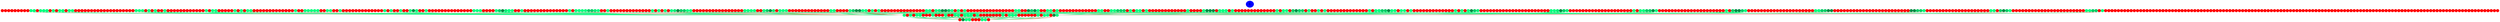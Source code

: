graph {
	edge [bgcolor="purple:pink" color=yellow nodesep=0]
	graph [nodesep=0 ordering=out ranksep=0]
	I [label=1 color=blue height=0.2 style=filled width=0.2]
	x_0 [label="" color=red height=0.2 style=filled width=0.2]
	x_1 [label="" color=red height=0.2 style=filled width=0.2]
	x_2 [label="" color=red height=0.2 style=filled width=0.2]
	x_3 [label="" color=red height=0.2 style=filled width=0.2]
	x_4 [label="" color=red height=0.2 style=filled width=0.2]
	x_5 [label="" color=red height=0.2 style=filled width=0.2]
	x_6 [label="" color=red height=0.2 style=filled width=0.2]
	x_7 [label="" color=red height=0.2 style=filled width=0.2]
	x_8 [label="" color=red height=0.2 style=filled width=0.2]
	x_9 [label="" color=springgreen fillcolor=springgreen height=0.2 style=filled width=0.2]
	x_10 [label="" color=springgreen fillcolor=springgreen height=0.2 style=filled width=0.2]
	x_11 [label="" color=red height=0.2 style=filled width=0.2]
	x_12 [label="" color=springgreen fillcolor=springgreen height=0.2 style=filled width=0.2]
	x_13 [label="" color=springgreen fillcolor=springgreen height=0.2 style=filled width=0.2]
	x_14 [label="" color=springgreen fillcolor=springgreen height=0.2 style=filled width=0.2]
	x_15 [label="" color=red height=0.2 style=filled width=0.2]
	x_16 [label="" color=springgreen fillcolor=springgreen height=0.2 style=filled width=0.2]
	x_17 [label="" color=red height=0.2 style=filled width=0.2]
	x_18 [label="" color=springgreen fillcolor=springgreen height=0.2 style=filled width=0.2]
	x_19 [label="" color=springgreen fillcolor=springgreen height=0.2 style=filled width=0.2]
	x_20 [label="" color=red height=0.2 style=filled width=0.2]
	x_21 [label="" color=springgreen fillcolor=springgreen height=0.2 style=filled width=0.2]
	x_22 [label="" color=springgreen fillcolor=springgreen height=0.2 style=filled width=0.2]
	x_23 [label="" color=red height=0.2 style=filled width=0.2]
	x_24 [label="" color=red height=0.2 style=filled width=0.2]
	x_25 [label="" color=red height=0.2 style=filled width=0.2]
	x_26 [label="" color=red height=0.2 style=filled width=0.2]
	x_27 [label="" color=red height=0.2 style=filled width=0.2]
	x_28 [label="" color=red height=0.2 style=filled width=0.2]
	x_29 [label="" color=red height=0.2 style=filled width=0.2]
	x_30 [label="" color=red height=0.2 style=filled width=0.2]
	x_31 [label="" color=red height=0.2 style=filled width=0.2]
	x_32 [label="" color=red height=0.2 style=filled width=0.2]
	x_33 [label="" color=red height=0.2 style=filled width=0.2]
	x_34 [label="" color=red height=0.2 style=filled width=0.2]
	x_35 [label="" color=red height=0.2 style=filled width=0.2]
	x_36 [label="" color=red height=0.2 style=filled width=0.2]
	x_37 [label="" color=red height=0.2 style=filled width=0.2]
	x_38 [label="" color=red height=0.2 style=filled width=0.2]
	x_39 [label="" color=red height=0.2 style=filled width=0.2]
	x_40 [label="" color=red height=0.2 style=filled width=0.2]
	x_41 [label="" color=red height=0.2 style=filled width=0.2]
	x_42 [label="" color=springgreen fillcolor=springgreen height=0.2 style=filled width=0.2]
	x_43 [label="" color=springgreen fillcolor=springgreen height=0.2 style=filled width=0.2]
	x_44 [label="" color=springgreen fillcolor=springgreen height=0.2 style=filled width=0.2]
	x_45 [label="" color=red height=0.2 style=filled width=0.2]
	x_46 [label="" color=springgreen fillcolor=springgreen height=0.2 style=filled width=0.2]
	x_47 [label="" color=red height=0.2 style=filled width=0.2]
	x_48 [label="" color=springgreen fillcolor=springgreen height=0.2 style=filled width=0.2]
	x_49 [label="" color=red height=0.2 style=filled width=0.2]
	x_50 [label="" color=red height=0.2 style=filled width=0.2]
	x_51 [label="" color=springgreen fillcolor=springgreen height=0.2 style=filled width=0.2]
	x_52 [label="" color=red height=0.2 style=filled width=0.2]
	x_53 [label="" color=red height=0.2 style=filled width=0.2]
	x_54 [label="" color=red height=0.2 style=filled width=0.2]
	x_55 [label="" color=red height=0.2 style=filled width=0.2]
	x_56 [label="" color=red height=0.2 style=filled width=0.2]
	x_57 [label="" color=red height=0.2 style=filled width=0.2]
	x_58 [label="" color=red height=0.2 style=filled width=0.2]
	x_59 [label="" color=red height=0.2 style=filled width=0.2]
	x_60 [label="" color=red height=0.2 style=filled width=0.2]
	x_61 [label="" color=red height=0.2 style=filled width=0.2]
	x_62 [label="" color=red height=0.2 style=filled width=0.2]
	x_63 [label="" color=red height=0.2 style=filled width=0.2]
	x_64 [label="" color=springgreen fillcolor=springgreen height=0.2 style=filled width=0.2]
	x_65 [label="" color=red height=0.2 style=filled width=0.2]
	x_66 [label="" color=springgreen fillcolor=springgreen height=0.2 style=filled width=0.2]
	x_67 [label="" color=springgreen fillcolor=springgreen height=0.2 style=filled width=0.2]
	x_68 [label="" color=red height=0.2 style=filled width=0.2]
	x_69 [label="" color=red height=0.2 style=filled width=0.2]
	x_70 [label="" color=red height=0.2 style=filled width=0.2]
	x_71 [label="" color=red height=0.2 style=filled width=0.2]
	x_72 [label="" color=red height=0.2 style=filled width=0.2]
	x_73 [label="" color=springgreen fillcolor=springgreen height=0.2 style=filled width=0.2]
	x_74 [label="" color=red height=0.2 style=filled width=0.2]
	x_75 [label="" color=springgreen fillcolor=springgreen height=0.2 style=filled width=0.2]
	x_76 [label="" color=red height=0.2 style=filled width=0.2]
	x_77 [label="" color=springgreen fillcolor=springgreen height=0.2 style=filled width=0.2]
	x_78 [label="" color=springgreen fillcolor=springgreen height=0.2 style=filled width=0.2]
	x_79 [label="" color=red height=0.2 style=filled width=0.2]
	x_80 [label="" color=red height=0.2 style=filled width=0.2]
	x_81 [label="" color=red height=0.2 style=filled width=0.2]
	x_82 [label="" color=red height=0.2 style=filled width=0.2]
	x_83 [label="" color=red height=0.2 style=filled width=0.2]
	x_84 [label="" color=red height=0.2 style=filled width=0.2]
	x_85 [label="" color=red height=0.2 style=filled width=0.2]
	x_86 [label="" color=red height=0.2 style=filled width=0.2]
	x_87 [label="" color=red height=0.2 style=filled width=0.2]
	x_88 [label="" color=red height=0.2 style=filled width=0.2]
	x_89 [label="" color=red height=0.2 style=filled width=0.2]
	x_90 [label="" color=red height=0.2 style=filled width=0.2]
	x_91 [label="" color=red height=0.2 style=filled width=0.2]
	x_92 [label="" color=springgreen fillcolor=springgreen height=0.2 style=filled width=0.2]
	x_93 [label="" color=red height=0.2 style=filled width=0.2]
	x_94 [label="" color=red height=0.2 style=filled width=0.2]
	x_95 [label="" color=springgreen fillcolor=springgreen height=0.2 style=filled width=0.2]
	x_96 [label="" color=springgreen fillcolor=springgreen height=0.2 style=filled width=0.2]
	x_97 [label="" color=springgreen fillcolor=springgreen height=0.2 style=filled width=0.2]
	x_98 [label="" color=springgreen fillcolor=springgreen height=0.2 style=filled width=0.2]
	x_99 [label="" color=springgreen fillcolor=springgreen height=0.2 style=filled width=0.2]
	x_100 [label="" color=red height=0.2 style=filled width=0.2]
	x_101 [label="" color=red height=0.2 style=filled width=0.2]
	x_102 [label="" color=springgreen fillcolor=springgreen height=0.2 style=filled width=0.2]
	x_103 [label="" color=springgreen fillcolor=springgreen height=0.2 style=filled width=0.2]
	x_104 [label="" color=red height=0.2 style=filled width=0.2]
	x_105 [label="" color=red height=0.2 style=filled width=0.2]
	x_106 [label="" color=springgreen fillcolor=springgreen height=0.2 style=filled width=0.2]
	x_107 [label="" color=red height=0.2 style=filled width=0.2]
	x_108 [label="" color=red height=0.2 style=filled width=0.2]
	x_109 [label="" color=red height=0.2 style=filled width=0.2]
	x_110 [label="" color=red height=0.2 style=filled width=0.2]
	x_111 [label="" color=red height=0.2 style=filled width=0.2]
	x_112 [label="" color=red height=0.2 style=filled width=0.2]
	x_113 [label="" color=red height=0.2 style=filled width=0.2]
	x_114 [label="" color=red height=0.2 style=filled width=0.2]
	x_115 [label="" color=red height=0.2 style=filled width=0.2]
	x_116 [label="" color=red height=0.2 style=filled width=0.2]
	x_117 [label="" color=red height=0.2 style=filled width=0.2]
	x_118 [label="" color=red height=0.2 style=filled width=0.2]
	x_119 [label="" color=red height=0.2 style=filled width=0.2]
	x_120 [label="" color=springgreen fillcolor=springgreen height=0.2 style=filled width=0.2]
	x_121 [label="" color=red height=0.2 style=filled width=0.2]
	x_122 [label="" color=springgreen fillcolor=springgreen height=0.2 style=filled width=0.2]
	x_123 [label="" color=red height=0.2 style=filled width=0.2]
	x_124 [label="" color=red height=0.2 style=filled width=0.2]
	x_125 [label="" color=springgreen fillcolor=springgreen height=0.2 style=filled width=0.2]
	x_126 [label="" color=red height=0.2 style=filled width=0.2]
	x_127 [label="" color=red height=0.2 style=filled width=0.2]
	x_128 [label="" color=springgreen fillcolor=springgreen height=0.2 style=filled width=0.2]
	x_129 [label="" color=springgreen4 fillcolor=springgreen4 height=0.2 style=filled width=0.2]
	x_130 [label="" color=springgreen fillcolor=springgreen height=0.2 style=filled width=0.2]
	x_131 [label="" color=red height=0.2 style=filled width=0.2]
	x_132 [label="" color=red height=0.2 style=filled width=0.2]
	x_133 [label="" color=springgreen fillcolor=springgreen height=0.2 style=filled width=0.2]
	x_134 [label="" color=red height=0.2 style=filled width=0.2]
	x_135 [label="" color=red height=0.2 style=filled width=0.2]
	x_136 [label="" color=red height=0.2 style=filled width=0.2]
	x_137 [label="" color=red height=0.2 style=filled width=0.2]
	x_138 [label="" color=red height=0.2 style=filled width=0.2]
	x_139 [label="" color=red height=0.2 style=filled width=0.2]
	x_140 [label="" color=red height=0.2 style=filled width=0.2]
	x_141 [label="" color=red height=0.2 style=filled width=0.2]
	x_142 [label="" color=red height=0.2 style=filled width=0.2]
	x_143 [label="" color=red height=0.2 style=filled width=0.2]
	x_144 [label="" color=red height=0.2 style=filled width=0.2]
	x_145 [label="" color=red height=0.2 style=filled width=0.2]
	x_146 [label="" color=red height=0.2 style=filled width=0.2]
	x_147 [label="" color=red height=0.2 style=filled width=0.2]
	x_148 [label="" color=springgreen fillcolor=springgreen height=0.2 style=filled width=0.2]
	x_149 [label="" color=springgreen fillcolor=springgreen height=0.2 style=filled width=0.2]
	x_150 [label="" color=springgreen fillcolor=springgreen height=0.2 style=filled width=0.2]
	x_151 [label="" color=red height=0.2 style=filled width=0.2]
	x_152 [label="" color=red height=0.2 style=filled width=0.2]
	x_153 [label="" color=red height=0.2 style=filled width=0.2]
	x_154 [label="" color=red height=0.2 style=filled width=0.2]
	x_155 [label="" color=springgreen fillcolor=springgreen height=0.2 style=filled width=0.2]
	x_156 [label="" color=springgreen3 fillcolor=springgreen3 height=0.2 style=filled width=0.2]
	x_157 [label="" color=springgreen4 fillcolor=springgreen4 height=0.2 style=filled width=0.2]
	x_158 [label="" color=springgreen2 fillcolor=springgreen2 height=0.2 style=filled width=0.2]
	x_159 [label="" color=springgreen fillcolor=springgreen height=0.2 style=filled width=0.2]
	x_160 [label="" color=springgreen fillcolor=springgreen height=0.2 style=filled width=0.2]
	x_161 [label="" color=red height=0.2 style=filled width=0.2]
	x_162 [label="" color=red height=0.2 style=filled width=0.2]
	x_163 [label="" color=springgreen fillcolor=springgreen height=0.2 style=filled width=0.2]
	x_164 [label="" color=red height=0.2 style=filled width=0.2]
	x_165 [label="" color=red height=0.2 style=filled width=0.2]
	x_166 [label="" color=red height=0.2 style=filled width=0.2]
	x_167 [label="" color=red height=0.2 style=filled width=0.2]
	x_168 [label="" color=red height=0.2 style=filled width=0.2]
	x_169 [label="" color=red height=0.2 style=filled width=0.2]
	x_170 [label="" color=red height=0.2 style=filled width=0.2]
	x_171 [label="" color=red height=0.2 style=filled width=0.2]
	x_172 [label="" color=red height=0.2 style=filled width=0.2]
	x_173 [label="" color=red height=0.2 style=filled width=0.2]
	x_174 [label="" color=red height=0.2 style=filled width=0.2]
	x_175 [label="" color=red height=0.2 style=filled width=0.2]
	x_176 [label="" color=red height=0.2 style=filled width=0.2]
	x_177 [label="" color=red height=0.2 style=filled width=0.2]
	x_178 [label="" color=springgreen fillcolor=springgreen height=0.2 style=filled width=0.2]
	x_179 [label="" color=red height=0.2 style=filled width=0.2]
	x_180 [label="" color=springgreen fillcolor=springgreen height=0.2 style=filled width=0.2]
	x_181 [label="" color=springgreen fillcolor=springgreen height=0.2 style=filled width=0.2]
	x_182 [label="" color=springgreen fillcolor=springgreen height=0.2 style=filled width=0.2]
	x_183 [label="" color=springgreen1 fillcolor=springgreen1 height=0.2 style=filled width=0.2]
	x_184 [label="" color=springgreen3 fillcolor=springgreen3 height=0.2 style=filled width=0.2]
	x_185 [label="" color=springgreen3 fillcolor=springgreen3 height=0.2 style=filled width=0.2]
	x_186 [label="" color=springgreen2 fillcolor=springgreen2 height=0.2 style=filled width=0.2]
	x_187 [label="" color=springgreen fillcolor=springgreen height=0.2 style=filled width=0.2]
	x_188 [label="" color=red height=0.2 style=filled width=0.2]
	x_189 [label="" color=red height=0.2 style=filled width=0.2]
	x_190 [label="" color=springgreen fillcolor=springgreen height=0.2 style=filled width=0.2]
	x_191 [label="" color=red height=0.2 style=filled width=0.2]
	x_192 [label="" color=red height=0.2 style=filled width=0.2]
	x_193 [label="" color=red height=0.2 style=filled width=0.2]
	x_194 [label="" color=red height=0.2 style=filled width=0.2]
	x_195 [label="" color=red height=0.2 style=filled width=0.2]
	x_196 [label="" color=red height=0.2 style=filled width=0.2]
	x_197 [label="" color=red height=0.2 style=filled width=0.2]
	x_198 [label="" color=red height=0.2 style=filled width=0.2]
	x_199 [label="" color=red height=0.2 style=filled width=0.2]
	x_200 [label="" color=red height=0.2 style=filled width=0.2]
	x_201 [label="" color=red height=0.2 style=filled width=0.2]
	x_202 [label="" color=red height=0.2 style=filled width=0.2]
	x_203 [label="" color=red height=0.2 style=filled width=0.2]
	x_204 [label="" color=springgreen fillcolor=springgreen height=0.2 style=filled width=0.2]
	x_205 [label="" color=red height=0.2 style=filled width=0.2]
	x_206 [label="" color=springgreen fillcolor=springgreen height=0.2 style=filled width=0.2]
	x_207 [label="" color=red height=0.2 style=filled width=0.2]
	x_208 [label="" color=springgreen fillcolor=springgreen height=0.2 style=filled width=0.2]
	x_209 [label="" color=red height=0.2 style=filled width=0.2]
	x_210 [label="" color=springgreen fillcolor=springgreen height=0.2 style=filled width=0.2]
	x_211 [label="" color=springgreen2 fillcolor=springgreen2 height=0.2 style=filled width=0.2]
	x_212 [label="" color=springgreen4 fillcolor=springgreen4 height=0.2 style=filled width=0.2]
	x_213 [label="" color=springgreen3 fillcolor=springgreen3 height=0.2 style=filled width=0.2]
	x_214 [label="" color=springgreen3 fillcolor=springgreen3 height=0.2 style=filled width=0.2]
	x_215 [label="" color=springgreen fillcolor=springgreen height=0.2 style=filled width=0.2]
	x_216 [label="" color=springgreen fillcolor=springgreen height=0.2 style=filled width=0.2]
	x_217 [label="" color=red height=0.2 style=filled width=0.2]
	x_218 [label="" color=red height=0.2 style=filled width=0.2]
	x_219 [label="" color=red height=0.2 style=filled width=0.2]
	x_220 [label="" color=red height=0.2 style=filled width=0.2]
	x_221 [label="" color=red height=0.2 style=filled width=0.2]
	x_222 [label="" color=red height=0.2 style=filled width=0.2]
	x_223 [label="" color=red height=0.2 style=filled width=0.2]
	x_224 [label="" color=red height=0.2 style=filled width=0.2]
	x_225 [label="" color=red height=0.2 style=filled width=0.2]
	x_226 [label="" color=red height=0.2 style=filled width=0.2]
	x_227 [label="" color=red height=0.2 style=filled width=0.2]
	x_228 [label="" color=red height=0.2 style=filled width=0.2]
	x_229 [label="" color=red height=0.2 style=filled width=0.2]
	x_230 [label="" color=red height=0.2 style=filled width=0.2]
	x_231 [label="" color=red height=0.2 style=filled width=0.2]
	x_232 [label="" color=red height=0.2 style=filled width=0.2]
	x_233 [label="" color=springgreen fillcolor=springgreen height=0.2 style=filled width=0.2]
	x_234 [label="" color=springgreen fillcolor=springgreen height=0.2 style=filled width=0.2]
	x_235 [label="" color=springgreen fillcolor=springgreen height=0.2 style=filled width=0.2]
	x_236 [label="" color=springgreen fillcolor=springgreen height=0.2 style=filled width=0.2]
	x_237 [label="" color=red height=0.2 style=filled width=0.2]
	x_238 [label="" color=red height=0.2 style=filled width=0.2]
	x_239 [label="" color=springgreen1 fillcolor=springgreen1 height=0.2 style=filled width=0.2]
	x_240 [label="" color=springgreen3 fillcolor=springgreen3 height=0.2 style=filled width=0.2]
	x_241 [label="" color=springgreen4 fillcolor=springgreen4 height=0.2 style=filled width=0.2]
	x_242 [label="" color=springgreen2 fillcolor=springgreen2 height=0.2 style=filled width=0.2]
	x_243 [label="" color=red height=0.2 style=filled width=0.2]
	x_244 [label="" color=springgreen fillcolor=springgreen height=0.2 style=filled width=0.2]
	x_245 [label="" color=springgreen fillcolor=springgreen height=0.2 style=filled width=0.2]
	x_246 [label="" color=springgreen fillcolor=springgreen height=0.2 style=filled width=0.2]
	x_247 [label="" color=red height=0.2 style=filled width=0.2]
	x_248 [label="" color=red height=0.2 style=filled width=0.2]
	x_249 [label="" color=red height=0.2 style=filled width=0.2]
	x_250 [label="" color=red height=0.2 style=filled width=0.2]
	x_251 [label="" color=red height=0.2 style=filled width=0.2]
	x_252 [label="" color=red height=0.2 style=filled width=0.2]
	x_253 [label="" color=red height=0.2 style=filled width=0.2]
	x_254 [label="" color=red height=0.2 style=filled width=0.2]
	x_255 [label="" color=red height=0.2 style=filled width=0.2]
	x_256 [label="" color=red height=0.2 style=filled width=0.2]
	x_257 [label="" color=red height=0.2 style=filled width=0.2]
	x_258 [label="" color=red height=0.2 style=filled width=0.2]
	x_259 [label="" color=red height=0.2 style=filled width=0.2]
	x_260 [label="" color=springgreen fillcolor=springgreen height=0.2 style=filled width=0.2]
	x_261 [label="" color=springgreen fillcolor=springgreen height=0.2 style=filled width=0.2]
	x_262 [label="" color=red height=0.2 style=filled width=0.2]
	x_263 [label="" color=red height=0.2 style=filled width=0.2]
	x_264 [label="" color=red height=0.2 style=filled width=0.2]
	x_265 [label="" color=red height=0.2 style=filled width=0.2]
	x_266 [label="" color=springgreen fillcolor=springgreen height=0.2 style=filled width=0.2]
	x_267 [label="" color=springgreen3 fillcolor=springgreen3 height=0.2 style=filled width=0.2]
	x_268 [label="" color=springgreen4 fillcolor=springgreen4 height=0.2 style=filled width=0.2]
	x_269 [label="" color=springgreen4 fillcolor=springgreen4 height=0.2 style=filled width=0.2]
	x_270 [label="" color=springgreen1 fillcolor=springgreen1 height=0.2 style=filled width=0.2]
	x_271 [label="" color=springgreen fillcolor=springgreen height=0.2 style=filled width=0.2]
	x_272 [label="" color=red height=0.2 style=filled width=0.2]
	x_273 [label="" color=springgreen fillcolor=springgreen height=0.2 style=filled width=0.2]
	x_274 [label="" color=red height=0.2 style=filled width=0.2]
	x_275 [label="" color=springgreen fillcolor=springgreen height=0.2 style=filled width=0.2]
	x_276 [label="" color=red height=0.2 style=filled width=0.2]
	x_277 [label="" color=red height=0.2 style=filled width=0.2]
	x_278 [label="" color=red height=0.2 style=filled width=0.2]
	x_279 [label="" color=red height=0.2 style=filled width=0.2]
	x_280 [label="" color=red height=0.2 style=filled width=0.2]
	x_281 [label="" color=red height=0.2 style=filled width=0.2]
	x_282 [label="" color=red height=0.2 style=filled width=0.2]
	x_283 [label="" color=red height=0.2 style=filled width=0.2]
	x_284 [label="" color=red height=0.2 style=filled width=0.2]
	x_285 [label="" color=red height=0.2 style=filled width=0.2]
	x_286 [label="" color=red height=0.2 style=filled width=0.2]
	x_287 [label="" color=red height=0.2 style=filled width=0.2]
	x_288 [label="" color=red height=0.2 style=filled width=0.2]
	x_289 [label="" color=red height=0.2 style=filled width=0.2]
	x_290 [label="" color=springgreen fillcolor=springgreen height=0.2 style=filled width=0.2]
	x_291 [label="" color=springgreen fillcolor=springgreen height=0.2 style=filled width=0.2]
	x_292 [label="" color=red height=0.2 style=filled width=0.2]
	x_293 [label="" color=springgreen fillcolor=springgreen height=0.2 style=filled width=0.2]
	x_294 [label="" color=springgreen2 fillcolor=springgreen2 height=0.2 style=filled width=0.2]
	x_295 [label="" color=springgreen4 fillcolor=springgreen4 height=0.2 style=filled width=0.2]
	x_296 [label="" color=springgreen4 fillcolor=springgreen4 height=0.2 style=filled width=0.2]
	x_297 [label="" color=springgreen3 fillcolor=springgreen3 height=0.2 style=filled width=0.2]
	x_298 [label="" color=springgreen fillcolor=springgreen height=0.2 style=filled width=0.2]
	x_299 [label="" color=red height=0.2 style=filled width=0.2]
	x_300 [label="" color=springgreen fillcolor=springgreen height=0.2 style=filled width=0.2]
	x_301 [label="" color=red height=0.2 style=filled width=0.2]
	x_302 [label="" color=springgreen fillcolor=springgreen height=0.2 style=filled width=0.2]
	x_303 [label="" color=red height=0.2 style=filled width=0.2]
	x_304 [label="" color=red height=0.2 style=filled width=0.2]
	x_305 [label="" color=red height=0.2 style=filled width=0.2]
	x_306 [label="" color=red height=0.2 style=filled width=0.2]
	x_307 [label="" color=red height=0.2 style=filled width=0.2]
	x_308 [label="" color=red height=0.2 style=filled width=0.2]
	x_309 [label="" color=red height=0.2 style=filled width=0.2]
	x_310 [label="" color=red height=0.2 style=filled width=0.2]
	x_311 [label="" color=red height=0.2 style=filled width=0.2]
	x_312 [label="" color=red height=0.2 style=filled width=0.2]
	x_313 [label="" color=red height=0.2 style=filled width=0.2]
	x_314 [label="" color=red height=0.2 style=filled width=0.2]
	x_315 [label="" color=red height=0.2 style=filled width=0.2]
	x_316 [label="" color=red height=0.2 style=filled width=0.2]
	x_317 [label="" color=red height=0.2 style=filled width=0.2]
	x_318 [label="" color=springgreen fillcolor=springgreen height=0.2 style=filled width=0.2]
	x_319 [label="" color=springgreen fillcolor=springgreen height=0.2 style=filled width=0.2]
	x_320 [label="" color=red height=0.2 style=filled width=0.2]
	x_321 [label="" color=red height=0.2 style=filled width=0.2]
	x_322 [label="" color=springgreen4 fillcolor=springgreen4 height=0.2 style=filled width=0.2]
	x_323 [label="" color=springgreen3 fillcolor=springgreen3 height=0.2 style=filled width=0.2]
	x_324 [label="" color=springgreen4 fillcolor=springgreen4 height=0.2 style=filled width=0.2]
	x_325 [label="" color=springgreen1 fillcolor=springgreen1 height=0.2 style=filled width=0.2]
	x_326 [label="" color=red height=0.2 style=filled width=0.2]
	x_327 [label="" color=red height=0.2 style=filled width=0.2]
	x_328 [label="" color=springgreen fillcolor=springgreen height=0.2 style=filled width=0.2]
	x_329 [label="" color=springgreen fillcolor=springgreen height=0.2 style=filled width=0.2]
	x_330 [label="" color=red height=0.2 style=filled width=0.2]
	x_331 [label="" color=springgreen fillcolor=springgreen height=0.2 style=filled width=0.2]
	x_332 [label="" color=red height=0.2 style=filled width=0.2]
	x_333 [label="" color=red height=0.2 style=filled width=0.2]
	x_334 [label="" color=red height=0.2 style=filled width=0.2]
	x_335 [label="" color=red height=0.2 style=filled width=0.2]
	x_336 [label="" color=red height=0.2 style=filled width=0.2]
	x_337 [label="" color=red height=0.2 style=filled width=0.2]
	x_338 [label="" color=red height=0.2 style=filled width=0.2]
	x_339 [label="" color=red height=0.2 style=filled width=0.2]
	x_340 [label="" color=red height=0.2 style=filled width=0.2]
	x_341 [label="" color=red height=0.2 style=filled width=0.2]
	x_342 [label="" color=red height=0.2 style=filled width=0.2]
	x_343 [label="" color=red height=0.2 style=filled width=0.2]
	x_344 [label="" color=springgreen fillcolor=springgreen height=0.2 style=filled width=0.2]
	x_345 [label="" color=springgreen fillcolor=springgreen height=0.2 style=filled width=0.2]
	x_346 [label="" color=red height=0.2 style=filled width=0.2]
	x_347 [label="" color=red height=0.2 style=filled width=0.2]
	x_348 [label="" color=springgreen fillcolor=springgreen height=0.2 style=filled width=0.2]
	x_349 [label="" color=springgreen fillcolor=springgreen height=0.2 style=filled width=0.2]
	x_350 [label="" color=springgreen3 fillcolor=springgreen3 height=0.2 style=filled width=0.2]
	x_351 [label="" color=springgreen3 fillcolor=springgreen3 height=0.2 style=filled width=0.2]
	x_352 [label="" color=springgreen3 fillcolor=springgreen3 height=0.2 style=filled width=0.2]
	x_353 [label="" color=red height=0.2 style=filled width=0.2]
	x_354 [label="" color=springgreen fillcolor=springgreen height=0.2 style=filled width=0.2]
	x_355 [label="" color=red height=0.2 style=filled width=0.2]
	x_356 [label="" color=springgreen fillcolor=springgreen height=0.2 style=filled width=0.2]
	x_357 [label="" color=springgreen fillcolor=springgreen height=0.2 style=filled width=0.2]
	x_358 [label="" color=red height=0.2 style=filled width=0.2]
	x_359 [label="" color=springgreen fillcolor=springgreen height=0.2 style=filled width=0.2]
	x_360 [label="" color=red height=0.2 style=filled width=0.2]
	x_361 [label="" color=red height=0.2 style=filled width=0.2]
	x_362 [label="" color=red height=0.2 style=filled width=0.2]
	x_363 [label="" color=red height=0.2 style=filled width=0.2]
	x_364 [label="" color=red height=0.2 style=filled width=0.2]
	x_365 [label="" color=red height=0.2 style=filled width=0.2]
	x_366 [label="" color=red height=0.2 style=filled width=0.2]
	x_367 [label="" color=red height=0.2 style=filled width=0.2]
	x_368 [label="" color=red height=0.2 style=filled width=0.2]
	x_369 [label="" color=red height=0.2 style=filled width=0.2]
	x_370 [label="" color=red height=0.2 style=filled width=0.2]
	x_371 [label="" color=red height=0.2 style=filled width=0.2]
	x_372 [label="" color=springgreen fillcolor=springgreen height=0.2 style=filled width=0.2]
	x_373 [label="" color=red height=0.2 style=filled width=0.2]
	x_374 [label="" color=red height=0.2 style=filled width=0.2]
	x_375 [label="" color=red height=0.2 style=filled width=0.2]
	x_376 [label="" color=red height=0.2 style=filled width=0.2]
	x_377 [label="" color=springgreen1 fillcolor=springgreen1 height=0.2 style=filled width=0.2]
	x_378 [label="" color=springgreen4 fillcolor=springgreen4 height=0.2 style=filled width=0.2]
	x_379 [label="" color=springgreen4 fillcolor=springgreen4 height=0.2 style=filled width=0.2]
	x_380 [label="" color=springgreen4 fillcolor=springgreen4 height=0.2 style=filled width=0.2]
	x_381 [label="" color=red height=0.2 style=filled width=0.2]
	x_382 [label="" color=springgreen fillcolor=springgreen height=0.2 style=filled width=0.2]
	x_383 [label="" color=springgreen fillcolor=springgreen height=0.2 style=filled width=0.2]
	x_384 [label="" color=springgreen fillcolor=springgreen height=0.2 style=filled width=0.2]
	x_385 [label="" color=red height=0.2 style=filled width=0.2]
	x_386 [label="" color=springgreen fillcolor=springgreen height=0.2 style=filled width=0.2]
	x_387 [label="" color=red height=0.2 style=filled width=0.2]
	x_388 [label="" color=red height=0.2 style=filled width=0.2]
	x_389 [label="" color=red height=0.2 style=filled width=0.2]
	x_390 [label="" color=red height=0.2 style=filled width=0.2]
	x_391 [label="" color=red height=0.2 style=filled width=0.2]
	x_392 [label="" color=red height=0.2 style=filled width=0.2]
	x_393 [label="" color=red height=0.2 style=filled width=0.2]
	x_394 [label="" color=red height=0.2 style=filled width=0.2]
	x_395 [label="" color=red height=0.2 style=filled width=0.2]
	x_396 [label="" color=red height=0.2 style=filled width=0.2]
	x_397 [label="" color=red height=0.2 style=filled width=0.2]
	x_398 [label="" color=red height=0.2 style=filled width=0.2]
	x_399 [label="" color=red height=0.2 style=filled width=0.2]
	x_400 [label="" color=springgreen fillcolor=springgreen height=0.2 style=filled width=0.2]
	x_401 [label="" color=red height=0.2 style=filled width=0.2]
	x_402 [label="" color=springgreen fillcolor=springgreen height=0.2 style=filled width=0.2]
	x_403 [label="" color=springgreen fillcolor=springgreen height=0.2 style=filled width=0.2]
	x_404 [label="" color=red height=0.2 style=filled width=0.2]
	x_405 [label="" color=springgreen3 fillcolor=springgreen3 height=0.2 style=filled width=0.2]
	x_406 [label="" color=springgreen4 fillcolor=springgreen4 height=0.2 style=filled width=0.2]
	x_407 [label="" color=springgreen3 fillcolor=springgreen3 height=0.2 style=filled width=0.2]
	x_408 [label="" color=springgreen3 fillcolor=springgreen3 height=0.2 style=filled width=0.2]
	x_409 [label="" color=red height=0.2 style=filled width=0.2]
	x_410 [label="" color=springgreen fillcolor=springgreen height=0.2 style=filled width=0.2]
	x_411 [label="" color=red height=0.2 style=filled width=0.2]
	x_412 [label="" color=red height=0.2 style=filled width=0.2]
	x_413 [label="" color=springgreen fillcolor=springgreen height=0.2 style=filled width=0.2]
	x_414 [label="" color=red height=0.2 style=filled width=0.2]
	x_415 [label="" color=springgreen fillcolor=springgreen height=0.2 style=filled width=0.2]
	x_416 [label="" color=red height=0.2 style=filled width=0.2]
	x_417 [label="" color=red height=0.2 style=filled width=0.2]
	x_418 [label="" color=red height=0.2 style=filled width=0.2]
	x_419 [label="" color=red height=0.2 style=filled width=0.2]
	x_420 [label="" color=red height=0.2 style=filled width=0.2]
	x_421 [label="" color=red height=0.2 style=filled width=0.2]
	x_422 [label="" color=red height=0.2 style=filled width=0.2]
	x_423 [label="" color=red height=0.2 style=filled width=0.2]
	x_424 [label="" color=red height=0.2 style=filled width=0.2]
	x_425 [label="" color=red height=0.2 style=filled width=0.2]
	x_426 [label="" color=red height=0.2 style=filled width=0.2]
	x_427 [label="" color=red height=0.2 style=filled width=0.2]
	x_428 [label="" color=red height=0.2 style=filled width=0.2]
	x_429 [label="" color=springgreen fillcolor=springgreen height=0.2 style=filled width=0.2]
	x_430 [label="" color=red height=0.2 style=filled width=0.2]
	x_431 [label="" color=springgreen fillcolor=springgreen height=0.2 style=filled width=0.2]
	x_432 [label="" color=springgreen1 fillcolor=springgreen1 height=0.2 style=filled width=0.2]
	x_433 [label="" color=springgreen3 fillcolor=springgreen3 height=0.2 style=filled width=0.2]
	x_434 [label="" color=springgreen3 fillcolor=springgreen3 height=0.2 style=filled width=0.2]
	x_435 [label="" color=springgreen4 fillcolor=springgreen4 height=0.2 style=filled width=0.2]
	x_436 [label="" color=springgreen fillcolor=springgreen height=0.2 style=filled width=0.2]
	x_437 [label="" color=springgreen fillcolor=springgreen height=0.2 style=filled width=0.2]
	x_438 [label="" color=red height=0.2 style=filled width=0.2]
	x_439 [label="" color=springgreen fillcolor=springgreen height=0.2 style=filled width=0.2]
	x_440 [label="" color=springgreen fillcolor=springgreen height=0.2 style=filled width=0.2]
	x_441 [label="" color=red height=0.2 style=filled width=0.2]
	x_442 [label="" color=springgreen fillcolor=springgreen height=0.2 style=filled width=0.2]
	x_443 [label="" color=red height=0.2 style=filled width=0.2]
	x_444 [label="" color=red height=0.2 style=filled width=0.2]
	x_445 [label="" color=red height=0.2 style=filled width=0.2]
	x_446 [label="" color=red height=0.2 style=filled width=0.2]
	x_447 [label="" color=red height=0.2 style=filled width=0.2]
	x_448 [label="" color=red height=0.2 style=filled width=0.2]
	x_449 [label="" color=red height=0.2 style=filled width=0.2]
	x_450 [label="" color=red height=0.2 style=filled width=0.2]
	x_451 [label="" color=red height=0.2 style=filled width=0.2]
	x_452 [label="" color=red height=0.2 style=filled width=0.2]
	x_453 [label="" color=red height=0.2 style=filled width=0.2]
	x_454 [label="" color=red height=0.2 style=filled width=0.2]
	x_455 [label="" color=red height=0.2 style=filled width=0.2]
	x_456 [label="" color=springgreen fillcolor=springgreen height=0.2 style=filled width=0.2]
	x_457 [label="" color=red height=0.2 style=filled width=0.2]
	x_458 [label="" color=springgreen fillcolor=springgreen height=0.2 style=filled width=0.2]
	x_459 [label="" color=red height=0.2 style=filled width=0.2]
	x_460 [label="" color=springgreen1 fillcolor=springgreen1 height=0.2 style=filled width=0.2]
	x_461 [label="" color=springgreen4 fillcolor=springgreen4 height=0.2 style=filled width=0.2]
	x_462 [label="" color=springgreen3 fillcolor=springgreen3 height=0.2 style=filled width=0.2]
	x_463 [label="" color=springgreen2 fillcolor=springgreen2 height=0.2 style=filled width=0.2]
	x_464 [label="" color=red height=0.2 style=filled width=0.2]
	x_465 [label="" color=red height=0.2 style=filled width=0.2]
	x_466 [label="" color=red height=0.2 style=filled width=0.2]
	x_467 [label="" color=red height=0.2 style=filled width=0.2]
	x_468 [label="" color=red height=0.2 style=filled width=0.2]
	x_469 [label="" color=red height=0.2 style=filled width=0.2]
	x_470 [label="" color=red height=0.2 style=filled width=0.2]
	x_471 [label="" color=red height=0.2 style=filled width=0.2]
	x_472 [label="" color=red height=0.2 style=filled width=0.2]
	x_473 [label="" color=red height=0.2 style=filled width=0.2]
	x_474 [label="" color=red height=0.2 style=filled width=0.2]
	x_475 [label="" color=red height=0.2 style=filled width=0.2]
	x_476 [label="" color=red height=0.2 style=filled width=0.2]
	x_477 [label="" color=red height=0.2 style=filled width=0.2]
	x_478 [label="" color=red height=0.2 style=filled width=0.2]
	x_479 [label="" color=red height=0.2 style=filled width=0.2]
	x_480 [label="" color=red height=0.2 style=filled width=0.2]
	x_481 [label="" color=red height=0.2 style=filled width=0.2]
	x_482 [label="" color=red height=0.2 style=filled width=0.2]
	x_483 [label="" color=red height=0.2 style=filled width=0.2]
	x_484 [label="" color=red height=0.2 style=filled width=0.2]
	x_485 [label="" color=red height=0.2 style=filled width=0.2]
	x_486 [label="" color=springgreen fillcolor=springgreen height=0.2 style=filled width=0.2]
	x_487 [label="" color=springgreen fillcolor=springgreen height=0.2 style=filled width=0.2]
	x_488 [label="" color=springgreen2 fillcolor=springgreen2 height=0.2 style=filled width=0.2]
	x_489 [label="" color=springgreen4 fillcolor=springgreen4 height=0.2 style=filled width=0.2]
	x_490 [label="" color=springgreen3 fillcolor=springgreen3 height=0.2 style=filled width=0.2]
	x_491 [label="" color=springgreen2 fillcolor=springgreen2 height=0.2 style=filled width=0.2]
	x_492 [label="" color=red height=0.2 style=filled width=0.2]
	x_493 [label="" color=red height=0.2 style=filled width=0.2]
	x_494 [label="" color=red height=0.2 style=filled width=0.2]
	x_495 [label="" color=red height=0.2 style=filled width=0.2]
	x_496 [label="" color=red height=0.2 style=filled width=0.2]
	x_497 [label="" color=red height=0.2 style=filled width=0.2]
	x_498 [label="" color=red height=0.2 style=filled width=0.2]
	x_499 [label="" color=red height=0.2 style=filled width=0.2]
	x_500 [label="" color=red height=0.2 style=filled width=0.2]
	x_501 [label="" color=red height=0.2 style=filled width=0.2]
	x_502 [label="" color=red height=0.2 style=filled width=0.2]
	x_503 [label="" color=red height=0.2 style=filled width=0.2]
	x_504 [label="" color=red height=0.2 style=filled width=0.2]
	x_505 [label="" color=red height=0.2 style=filled width=0.2]
	x_506 [label="" color=red height=0.2 style=filled width=0.2]
	x_507 [label="" color=red height=0.2 style=filled width=0.2]
	x_508 [label="" color=red height=0.2 style=filled width=0.2]
	x_509 [label="" color=red height=0.2 style=filled width=0.2]
	x_510 [label="" color=red height=0.2 style=filled width=0.2]
	x_511 [label="" color=red height=0.2 style=filled width=0.2]
	x_512 [label="" color=springgreen fillcolor=springgreen height=0.2 style=filled width=0.2]
	x_513 [label="" color=red height=0.2 style=filled width=0.2]
	x_514 [label="" color=springgreen fillcolor=springgreen height=0.2 style=filled width=0.2]
	x_515 [label="" color=springgreen fillcolor=springgreen height=0.2 style=filled width=0.2]
	x_516 [label="" color=springgreen3 fillcolor=springgreen3 height=0.2 style=filled width=0.2]
	x_517 [label="" color=springgreen3 fillcolor=springgreen3 height=0.2 style=filled width=0.2]
	x_518 [label="" color=springgreen4 fillcolor=springgreen4 height=0.2 style=filled width=0.2]
	x_519 [label="" color=springgreen1 fillcolor=springgreen1 height=0.2 style=filled width=0.2]
	x_520 [label="" color=red height=0.2 style=filled width=0.2]
	x_521 [label="" color=red height=0.2 style=filled width=0.2]
	x_522 [label="" color=red height=0.2 style=filled width=0.2]
	x_523 [label="" color=red height=0.2 style=filled width=0.2]
	x_524 [label="" color=red height=0.2 style=filled width=0.2]
	x_525 [label="" color=red height=0.2 style=filled width=0.2]
	x_526 [label="" color=red height=0.2 style=filled width=0.2]
	x_527 [label="" color=red height=0.2 style=filled width=0.2]
	x_528 [label="" color=red height=0.2 style=filled width=0.2]
	x_529 [label="" color=red height=0.2 style=filled width=0.2]
	x_530 [label="" color=red height=0.2 style=filled width=0.2]
	x_531 [label="" color=red height=0.2 style=filled width=0.2]
	x_532 [label="" color=red height=0.2 style=filled width=0.2]
	x_533 [label="" color=red height=0.2 style=filled width=0.2]
	x_534 [label="" color=red height=0.2 style=filled width=0.2]
	x_535 [label="" color=red height=0.2 style=filled width=0.2]
	x_536 [label="" color=red height=0.2 style=filled width=0.2]
	x_537 [label="" color=red height=0.2 style=filled width=0.2]
	x_538 [label="" color=red height=0.2 style=filled width=0.2]
	x_539 [label="" color=red height=0.2 style=filled width=0.2]
	x_540 [label="" color=red height=0.2 style=filled width=0.2]
	x_541 [label="" color=springgreen fillcolor=springgreen height=0.2 style=filled width=0.2]
	x_542 [label="" color=red height=0.2 style=filled width=0.2]
	x_543 [label="" color=springgreen3 fillcolor=springgreen3 height=0.2 style=filled width=0.2]
	x_544 [label="" color=springgreen4 fillcolor=springgreen4 height=0.2 style=filled width=0.2]
	x_545 [label="" color=springgreen4 fillcolor=springgreen4 height=0.2 style=filled width=0.2]
	x_546 [label="" color=springgreen3 fillcolor=springgreen3 height=0.2 style=filled width=0.2]
	x_547 [label="" color=springgreen fillcolor=springgreen height=0.2 style=filled width=0.2]
	x_548 [label="" color=red height=0.2 style=filled width=0.2]
	x_549 [label="" color=red height=0.2 style=filled width=0.2]
	x_550 [label="" color=red height=0.2 style=filled width=0.2]
	x_551 [label="" color=red height=0.2 style=filled width=0.2]
	x_552 [label="" color=red height=0.2 style=filled width=0.2]
	x_553 [label="" color=red height=0.2 style=filled width=0.2]
	x_554 [label="" color=red height=0.2 style=filled width=0.2]
	x_555 [label="" color=red height=0.2 style=filled width=0.2]
	x_556 [label="" color=red height=0.2 style=filled width=0.2]
	x_557 [label="" color=red height=0.2 style=filled width=0.2]
	x_558 [label="" color=red height=0.2 style=filled width=0.2]
	x_559 [label="" color=red height=0.2 style=filled width=0.2]
	x_560 [label="" color=red height=0.2 style=filled width=0.2]
	x_561 [label="" color=red height=0.2 style=filled width=0.2]
	x_562 [label="" color=red height=0.2 style=filled width=0.2]
	x_563 [label="" color=red height=0.2 style=filled width=0.2]
	x_564 [label="" color=red height=0.2 style=filled width=0.2]
	x_565 [label="" color=red height=0.2 style=filled width=0.2]
	x_566 [label="" color=red height=0.2 style=filled width=0.2]
	x_567 [label="" color=red height=0.2 style=filled width=0.2]
	x_568 [label="" color=red height=0.2 style=filled width=0.2]
	x_569 [label="" color=springgreen fillcolor=springgreen height=0.2 style=filled width=0.2]
	x_570 [label="" color=springgreen fillcolor=springgreen height=0.2 style=filled width=0.2]
	x_571 [label="" color=springgreen3 fillcolor=springgreen3 height=0.2 style=filled width=0.2]
	x_572 [label="" color=springgreen3 fillcolor=springgreen3 height=0.2 style=filled width=0.2]
	x_573 [label="" color=springgreen4 fillcolor=springgreen4 height=0.2 style=filled width=0.2]
	x_574 [label="" color=springgreen4 fillcolor=springgreen4 height=0.2 style=filled width=0.2]
	x_575 [label="" color=red height=0.2 style=filled width=0.2]
	x_576 [label="" color=red height=0.2 style=filled width=0.2]
	x_577 [label="" color=red height=0.2 style=filled width=0.2]
	x_578 [label="" color=red height=0.2 style=filled width=0.2]
	x_579 [label="" color=red height=0.2 style=filled width=0.2]
	x_580 [label="" color=red height=0.2 style=filled width=0.2]
	x_581 [label="" color=red height=0.2 style=filled width=0.2]
	x_582 [label="" color=red height=0.2 style=filled width=0.2]
	x_583 [label="" color=red height=0.2 style=filled width=0.2]
	x_584 [label="" color=red height=0.2 style=filled width=0.2]
	x_585 [label="" color=red height=0.2 style=filled width=0.2]
	x_586 [label="" color=red height=0.2 style=filled width=0.2]
	x_587 [label="" color=red height=0.2 style=filled width=0.2]
	x_588 [label="" color=red height=0.2 style=filled width=0.2]
	x_589 [label="" color=red height=0.2 style=filled width=0.2]
	x_590 [label="" color=red height=0.2 style=filled width=0.2]
	x_591 [label="" color=red height=0.2 style=filled width=0.2]
	x_592 [label="" color=red height=0.2 style=filled width=0.2]
	x_593 [label="" color=red height=0.2 style=filled width=0.2]
	x_594 [label="" color=red height=0.2 style=filled width=0.2]
	x_595 [label="" color=red height=0.2 style=filled width=0.2]
	x_596 [label="" color=red height=0.2 style=filled width=0.2]
	x_597 [label="" color=red height=0.2 style=filled width=0.2]
	x_598 [label="" color=red height=0.2 style=filled width=0.2]
	x_599 [label="" color=springgreen4 fillcolor=springgreen4 height=0.2 style=filled width=0.2]
	x_600 [label="" color=springgreen4 fillcolor=springgreen4 height=0.2 style=filled width=0.2]
	x_601 [label="" color=springgreen3 fillcolor=springgreen3 height=0.2 style=filled width=0.2]
	x_602 [label="" color=springgreen3 fillcolor=springgreen3 height=0.2 style=filled width=0.2]
	x_603 [label="" color=springgreen fillcolor=springgreen height=0.2 style=filled width=0.2]
	x_604 [label="" color=red height=0.2 style=filled width=0.2]
	x_605 [label="" color=red height=0.2 style=filled width=0.2]
	x_606 [label="" color=red height=0.2 style=filled width=0.2]
	x_607 [label="" color=red height=0.2 style=filled width=0.2]
	x_608 [label="" color=red height=0.2 style=filled width=0.2]
	x_609 [label="" color=red height=0.2 style=filled width=0.2]
	x_610 [label="" color=red height=0.2 style=filled width=0.2]
	x_611 [label="" color=red height=0.2 style=filled width=0.2]
	x_612 [label="" color=red height=0.2 style=filled width=0.2]
	x_613 [label="" color=red height=0.2 style=filled width=0.2]
	x_614 [label="" color=red height=0.2 style=filled width=0.2]
	x_615 [label="" color=red height=0.2 style=filled width=0.2]
	x_616 [label="" color=red height=0.2 style=filled width=0.2]
	x_617 [label="" color=red height=0.2 style=filled width=0.2]
	x_618 [label="" color=red height=0.2 style=filled width=0.2]
	x_619 [label="" color=red height=0.2 style=filled width=0.2]
	x_620 [label="" color=red height=0.2 style=filled width=0.2]
	x_621 [label="" color=red height=0.2 style=filled width=0.2]
	x_622 [label="" color=red height=0.2 style=filled width=0.2]
	x_623 [label="" color=red height=0.2 style=filled width=0.2]
	x_624 [label="" color=springgreen fillcolor=springgreen height=0.2 style=filled width=0.2]
	x_625 [label="" color=springgreen fillcolor=springgreen height=0.2 style=filled width=0.2]
	x_626 [label="" color=red height=0.2 style=filled width=0.2]
	x_627 [label="" color=springgreen3 fillcolor=springgreen3 height=0.2 style=filled width=0.2]
	x_628 [label="" color=springgreen4 fillcolor=springgreen4 height=0.2 style=filled width=0.2]
	x_629 [label="" color=springgreen3 fillcolor=springgreen3 height=0.2 style=filled width=0.2]
	x_630 [label="" color=springgreen fillcolor=springgreen height=0.2 style=filled width=0.2]
	x_631 [label="" color=red height=0.2 style=filled width=0.2]
	x_632 [label="" color=red height=0.2 style=filled width=0.2]
	x_633 [label="" color=red height=0.2 style=filled width=0.2]
	x_634 [label="" color=red height=0.2 style=filled width=0.2]
	x_635 [label="" color=red height=0.2 style=filled width=0.2]
	x_636 [label="" color=red height=0.2 style=filled width=0.2]
	x_637 [label="" color=red height=0.2 style=filled width=0.2]
	x_638 [label="" color=red height=0.2 style=filled width=0.2]
	x_639 [label="" color=red height=0.2 style=filled width=0.2]
	x_640 [label="" color=red height=0.2 style=filled width=0.2]
	x_641 [label="" color=red height=0.2 style=filled width=0.2]
	x_642 [label="" color=red height=0.2 style=filled width=0.2]
	x_643 [label="" color=red height=0.2 style=filled width=0.2]
	x_644 [label="" color=red height=0.2 style=filled width=0.2]
	x_645 [label="" color=red height=0.2 style=filled width=0.2]
	x_646 [label="" color=red height=0.2 style=filled width=0.2]
	x_647 [label="" color=red height=0.2 style=filled width=0.2]
	x_648 [label="" color=red height=0.2 style=filled width=0.2]
	x_649 [label="" color=red height=0.2 style=filled width=0.2]
	x_650 [label="" color=red height=0.2 style=filled width=0.2]
	x_651 [label="" color=red height=0.2 style=filled width=0.2]
	x_652 [label="" color=red height=0.2 style=filled width=0.2]
	x_653 [label="" color=red height=0.2 style=filled width=0.2]
	x_654 [label="" color=springgreen fillcolor=springgreen height=0.2 style=filled width=0.2]
	x_655 [label="" color=springgreen fillcolor=springgreen height=0.2 style=filled width=0.2]
	x_656 [label="" color=springgreen3 fillcolor=springgreen3 height=0.2 style=filled width=0.2]
	x_657 [label="" color=springgreen3 fillcolor=springgreen3 height=0.2 style=filled width=0.2]
	x_658 [label="" color=red height=0.2 style=filled width=0.2]
	x_659 [label="" color=springgreen fillcolor=springgreen height=0.2 style=filled width=0.2]
	x_660 [label="" color=red height=0.2 style=filled width=0.2]
	x_661 [label="" color=red height=0.2 style=filled width=0.2]
	x_662 [label="" color=red height=0.2 style=filled width=0.2]
	x_663 [label="" color=red height=0.2 style=filled width=0.2]
	x_664 [label="" color=red height=0.2 style=filled width=0.2]
	x_665 [label="" color=red height=0.2 style=filled width=0.2]
	x_666 [label="" color=red height=0.2 style=filled width=0.2]
	x_667 [label="" color=red height=0.2 style=filled width=0.2]
	x_668 [label="" color=red height=0.2 style=filled width=0.2]
	x_669 [label="" color=red height=0.2 style=filled width=0.2]
	x_670 [label="" color=red height=0.2 style=filled width=0.2]
	x_671 [label="" color=red height=0.2 style=filled width=0.2]
	x_672 [label="" color=red height=0.2 style=filled width=0.2]
	x_673 [label="" color=red height=0.2 style=filled width=0.2]
	x_674 [label="" color=red height=0.2 style=filled width=0.2]
	x_675 [label="" color=red height=0.2 style=filled width=0.2]
	x_676 [label="" color=red height=0.2 style=filled width=0.2]
	x_677 [label="" color=red height=0.2 style=filled width=0.2]
	x_678 [label="" color=red height=0.2 style=filled width=0.2]
	x_679 [label="" color=red height=0.2 style=filled width=0.2]
	x_680 [label="" color=red height=0.2 style=filled width=0.2]
	x_681 [label="" color=red height=0.2 style=filled width=0.2]
	x_682 [label="" color=red height=0.2 style=filled width=0.2]
	x_683 [label="" color=red height=0.2 style=filled width=0.2]
	x_684 [label="" color=red height=0.2 style=filled width=0.2]
	x_685 [label="" color=red height=0.2 style=filled width=0.2]
	x_686 [label="" color=red height=0.2 style=filled width=0.2]
	x_687 [label="" color=red height=0.2 style=filled width=0.2]
	x_688 [label="" color=red height=0.2 style=filled width=0.2]
	x_689 [label="" color=red height=0.2 style=filled width=0.2]
	x_690 [label="" color=red height=0.2 style=filled width=0.2]
	x_691 [label="" color=red height=0.2 style=filled width=0.2]
	x_692 [label="" color=red height=0.2 style=filled width=0.2]
	x_693 [label="" color=red height=0.2 style=filled width=0.2]
	x_694 [label="" color=red height=0.2 style=filled width=0.2]
	x_695 [label="" color=red height=0.2 style=filled width=0.2]
	x_696 [label="" color=red height=0.2 style=filled width=0.2]
	x_697 [label="" color=red height=0.2 style=filled width=0.2]
	x_698 [label="" color=red height=0.2 style=filled width=0.2]
	x_699 [label="" color=red height=0.2 style=filled width=0.2]
	x_700 [label="" color=red height=0.2 style=filled width=0.2]
	x_701 [label="" color=red height=0.2 style=filled width=0.2]
	x_702 [label="" color=red height=0.2 style=filled width=0.2]
	x_703 [label="" color=red height=0.2 style=filled width=0.2]
	x_704 [label="" color=red height=0.2 style=filled width=0.2]
	x_705 [label="" color=red height=0.2 style=filled width=0.2]
	x_706 [label="" color=red height=0.2 style=filled width=0.2]
	x_707 [label="" color=red height=0.2 style=filled width=0.2]
	x_708 [label="" color=red height=0.2 style=filled width=0.2]
	x_709 [label="" color=red height=0.2 style=filled width=0.2]
	x_710 [label="" color=red height=0.2 style=filled width=0.2]
	x_711 [label="" color=red height=0.2 style=filled width=0.2]
	x_712 [label="" color=red height=0.2 style=filled width=0.2]
	x_713 [label="" color=red height=0.2 style=filled width=0.2]
	x_714 [label="" color=red height=0.2 style=filled width=0.2]
	x_715 [label="" color=red height=0.2 style=filled width=0.2]
	x_716 [label="" color=red height=0.2 style=filled width=0.2]
	x_717 [label="" color=red height=0.2 style=filled width=0.2]
	x_718 [label="" color=red height=0.2 style=filled width=0.2]
	x_719 [label="" color=red height=0.2 style=filled width=0.2]
	x_720 [label="" color=red height=0.2 style=filled width=0.2]
	x_721 [label="" color=red height=0.2 style=filled width=0.2]
	x_722 [label="" color=red height=0.2 style=filled width=0.2]
	x_723 [label="" color=red height=0.2 style=filled width=0.2]
	x_724 [label="" color=red height=0.2 style=filled width=0.2]
	x_725 [label="" color=red height=0.2 style=filled width=0.2]
	x_726 [label="" color=red height=0.2 style=filled width=0.2]
	x_727 [label="" color=red height=0.2 style=filled width=0.2]
	x_728 [label="" color=red height=0.2 style=filled width=0.2]
	x_729 [label="" color=red height=0.2 style=filled width=0.2]
	x_730 [label="" color=red height=0.2 style=filled width=0.2]
	x_731 [label="" color=red height=0.2 style=filled width=0.2]
	x_732 [label="" color=red height=0.2 style=filled width=0.2]
	x_733 [label="" color=red height=0.2 style=filled width=0.2]
	x_734 [label="" color=red height=0.2 style=filled width=0.2]
	x_735 [label="" color=red height=0.2 style=filled width=0.2]
	x_736 [label="" color=red height=0.2 style=filled width=0.2]
	x_737 [label="" color=red height=0.2 style=filled width=0.2]
	x_738 [label="" color=red height=0.2 style=filled width=0.2]
	x_739 [label="" color=red height=0.2 style=filled width=0.2]
	x_740 [label="" color=red height=0.2 style=filled width=0.2]
	x_741 [label="" color=red height=0.2 style=filled width=0.2]
	x_742 [label="" color=red height=0.2 style=filled width=0.2]
	x_743 [label="" color=red height=0.2 style=filled width=0.2]
	x_744 [label="" color=red height=0.2 style=filled width=0.2]
	x_745 [label="" color=red height=0.2 style=filled width=0.2]
	x_746 [label="" color=red height=0.2 style=filled width=0.2]
	x_747 [label="" color=red height=0.2 style=filled width=0.2]
	x_748 [label="" color=red height=0.2 style=filled width=0.2]
	x_749 [label="" color=red height=0.2 style=filled width=0.2]
	x_750 [label="" color=red height=0.2 style=filled width=0.2]
	x_751 [label="" color=red height=0.2 style=filled width=0.2]
	x_752 [label="" color=red height=0.2 style=filled width=0.2]
	x_753 [label="" color=red height=0.2 style=filled width=0.2]
	x_754 [label="" color=red height=0.2 style=filled width=0.2]
	x_755 [label="" color=red height=0.2 style=filled width=0.2]
	x_756 [label="" color=red height=0.2 style=filled width=0.2]
	x_757 [label="" color=red height=0.2 style=filled width=0.2]
	x_758 [label="" color=red height=0.2 style=filled width=0.2]
	x_759 [label="" color=red height=0.2 style=filled width=0.2]
	x_760 [label="" color=red height=0.2 style=filled width=0.2]
	x_761 [label="" color=red height=0.2 style=filled width=0.2]
	x_762 [label="" color=red height=0.2 style=filled width=0.2]
	x_763 [label="" color=red height=0.2 style=filled width=0.2]
	x_764 [label="" color=red height=0.2 style=filled width=0.2]
	x_765 [label="" color=red height=0.2 style=filled width=0.2]
	x_766 [label="" color=red height=0.2 style=filled width=0.2]
	x_767 [label="" color=red height=0.2 style=filled width=0.2]
	x_768 [label="" color=red height=0.2 style=filled width=0.2]
	x_769 [label="" color=red height=0.2 style=filled width=0.2]
	x_770 [label="" color=red height=0.2 style=filled width=0.2]
	x_771 [label="" color=red height=0.2 style=filled width=0.2]
	x_772 [label="" color=red height=0.2 style=filled width=0.2]
	x_773 [label="" color=red height=0.2 style=filled width=0.2]
	x_774 [label="" color=red height=0.2 style=filled width=0.2]
	x_775 [label="" color=red height=0.2 style=filled width=0.2]
	x_776 [label="" color=red height=0.2 style=filled width=0.2]
	x_777 [label="" color=red height=0.2 style=filled width=0.2]
	x_778 [label="" color=red height=0.2 style=filled width=0.2]
	x_779 [label="" color=red height=0.2 style=filled width=0.2]
	x_780 [label="" color=red height=0.2 style=filled width=0.2]
	x_781 [label="" color=red height=0.2 style=filled width=0.2]
	x_782 [label="" color=red height=0.2 style=filled width=0.2]
	x_783 [label="" color=red height=0.2 style=filled width=0.2]
	I -- x_0 [style=invis]
	I -- x_1 [style=invis]
	I -- x_2 [style=invis]
	I -- x_3 [style=invis]
	I -- x_4 [style=invis]
	I -- x_5 [style=invis]
	I -- x_6 [style=invis]
	I -- x_7 [style=invis]
	I -- x_8 [style=invis]
	I -- x_9 [style=invis]
	I -- x_10 [style=invis]
	I -- x_11 [style=invis]
	I -- x_12 [style=invis]
	I -- x_13 [style=invis]
	I -- x_14 [style=invis]
	I -- x_15 [style=invis]
	I -- x_16 [style=invis]
	I -- x_17 [style=invis]
	I -- x_18 [style=invis]
	I -- x_19 [style=invis]
	I -- x_20 [style=invis]
	I -- x_21 [style=invis]
	I -- x_22 [style=invis]
	I -- x_23 [style=invis]
	I -- x_24 [style=invis]
	I -- x_25 [style=invis]
	I -- x_26 [style=invis]
	I -- x_27 [style=invis]
	I -- x_28 [style=invis]
	I -- x_29 [style=invis]
	I -- x_30 [style=invis]
	I -- x_31 [style=invis]
	I -- x_32 [style=invis]
	I -- x_33 [style=invis]
	I -- x_34 [style=invis]
	I -- x_35 [style=invis]
	I -- x_36 [style=invis]
	I -- x_37 [style=invis]
	I -- x_38 [style=invis]
	I -- x_39 [style=invis]
	I -- x_40 [style=invis]
	I -- x_41 [style=invis]
	I -- x_42 [style=invis]
	I -- x_43 [style=invis]
	I -- x_44 [style=invis]
	I -- x_45 [style=invis]
	I -- x_46 [style=invis]
	I -- x_47 [style=invis]
	I -- x_48 [style=invis]
	I -- x_49 [style=invis]
	I -- x_50 [style=invis]
	I -- x_51 [style=invis]
	I -- x_52 [style=invis]
	I -- x_53 [style=invis]
	I -- x_54 [style=invis]
	I -- x_55 [style=invis]
	I -- x_56 [style=invis]
	I -- x_57 [style=invis]
	I -- x_58 [style=invis]
	I -- x_59 [style=invis]
	I -- x_60 [style=invis]
	I -- x_61 [style=invis]
	I -- x_62 [style=invis]
	I -- x_63 [style=invis]
	I -- x_64 [style=invis]
	I -- x_65 [style=invis]
	I -- x_66 [style=invis]
	I -- x_67 [style=invis]
	I -- x_68 [style=invis]
	I -- x_69 [style=invis]
	I -- x_70 [style=invis]
	I -- x_71 [style=invis]
	I -- x_72 [style=invis]
	I -- x_73 [style=invis]
	I -- x_74 [style=invis]
	I -- x_75 [style=invis]
	I -- x_76 [style=invis]
	I -- x_77 [style=invis]
	I -- x_78 [style=invis]
	I -- x_79 [style=invis]
	I -- x_80 [style=invis]
	I -- x_81 [style=invis]
	I -- x_82 [style=invis]
	I -- x_83 [style=invis]
	I -- x_84 [style=invis]
	I -- x_85 [style=invis]
	I -- x_86 [style=invis]
	I -- x_87 [style=invis]
	I -- x_88 [style=invis]
	I -- x_89 [style=invis]
	I -- x_90 [style=invis]
	I -- x_91 [style=invis]
	I -- x_92 [style=invis]
	I -- x_93 [style=invis]
	I -- x_94 [style=invis]
	I -- x_95 [style=invis]
	I -- x_96 [style=invis]
	I -- x_97 [style=invis]
	I -- x_98 [style=invis]
	I -- x_99 [style=invis]
	I -- x_100 [style=invis]
	I -- x_101 [style=invis]
	I -- x_102 [style=invis]
	I -- x_103 [style=invis]
	I -- x_104 [style=invis]
	I -- x_105 [style=invis]
	I -- x_106 [style=invis]
	I -- x_107 [style=invis]
	I -- x_108 [style=invis]
	I -- x_109 [style=invis]
	I -- x_110 [style=invis]
	I -- x_111 [style=invis]
	I -- x_112 [style=invis]
	I -- x_113 [style=invis]
	I -- x_114 [style=invis]
	I -- x_115 [style=invis]
	I -- x_116 [style=invis]
	I -- x_117 [style=invis]
	I -- x_118 [style=invis]
	I -- x_119 [style=invis]
	I -- x_120 [style=invis]
	I -- x_121 [style=invis]
	I -- x_122 [style=invis]
	I -- x_123 [style=invis]
	I -- x_124 [style=invis]
	I -- x_125 [style=invis]
	I -- x_126 [style=invis]
	I -- x_127 [style=invis]
	I -- x_128 [style=invis]
	I -- x_129 [style=invis]
	I -- x_130 [style=invis]
	I -- x_131 [style=invis]
	I -- x_132 [style=invis]
	I -- x_133 [style=invis]
	I -- x_134 [style=invis]
	I -- x_135 [style=invis]
	I -- x_136 [style=invis]
	I -- x_137 [style=invis]
	I -- x_138 [style=invis]
	I -- x_139 [style=invis]
	I -- x_140 [style=invis]
	I -- x_141 [style=invis]
	I -- x_142 [style=invis]
	I -- x_143 [style=invis]
	I -- x_144 [style=invis]
	I -- x_145 [style=invis]
	I -- x_146 [style=invis]
	I -- x_147 [style=invis]
	I -- x_148 [style=invis]
	I -- x_149 [style=invis]
	I -- x_150 [style=invis]
	I -- x_151 [style=invis]
	I -- x_152 [style=invis]
	I -- x_153 [style=invis]
	I -- x_154 [style=invis]
	I -- x_155 [style=invis]
	I -- x_156 [style=invis]
	I -- x_157 [style=invis]
	I -- x_158 [style=invis]
	I -- x_159 [style=invis]
	I -- x_160 [style=invis]
	I -- x_161 [style=invis]
	I -- x_162 [style=invis]
	I -- x_163 [style=invis]
	I -- x_164 [style=invis]
	I -- x_165 [style=invis]
	I -- x_166 [style=invis]
	I -- x_167 [style=invis]
	I -- x_168 [style=invis]
	I -- x_169 [style=invis]
	I -- x_170 [style=invis]
	I -- x_171 [style=invis]
	I -- x_172 [style=invis]
	I -- x_173 [style=invis]
	I -- x_174 [style=invis]
	I -- x_175 [style=invis]
	I -- x_176 [style=invis]
	I -- x_177 [style=invis]
	I -- x_178 [style=invis]
	I -- x_179 [style=invis]
	I -- x_180 [style=invis]
	I -- x_181 [style=invis]
	I -- x_182 [style=invis]
	I -- x_183 [style=invis]
	I -- x_184 [style=invis]
	I -- x_185 [style=invis]
	I -- x_186 [style=invis]
	I -- x_187 [style=invis]
	I -- x_188 [style=invis]
	I -- x_189 [style=invis]
	I -- x_190 [style=invis]
	I -- x_191 [style=invis]
	I -- x_192 [style=invis]
	I -- x_193 [style=invis]
	I -- x_194 [style=invis]
	I -- x_195 [style=invis]
	I -- x_196 [style=invis]
	I -- x_197 [style=invis]
	I -- x_198 [style=invis]
	I -- x_199 [style=invis]
	I -- x_200 [style=invis]
	I -- x_201 [style=invis]
	I -- x_202 [style=invis]
	I -- x_203 [style=invis]
	I -- x_204 [style=invis]
	I -- x_205 [style=invis]
	I -- x_206 [style=invis]
	I -- x_207 [style=invis]
	I -- x_208 [style=invis]
	I -- x_209 [style=invis]
	I -- x_210 [style=invis]
	I -- x_211 [style=invis]
	I -- x_212 [style=invis]
	I -- x_213 [style=invis]
	I -- x_214 [style=invis]
	I -- x_215 [style=invis]
	I -- x_216 [style=invis]
	I -- x_217 [style=invis]
	I -- x_218 [style=invis]
	I -- x_219 [style=invis]
	I -- x_220 [style=invis]
	I -- x_221 [style=invis]
	I -- x_222 [style=invis]
	I -- x_223 [style=invis]
	I -- x_224 [style=invis]
	I -- x_225 [style=invis]
	I -- x_226 [style=invis]
	I -- x_227 [style=invis]
	I -- x_228 [style=invis]
	I -- x_229 [style=invis]
	I -- x_230 [style=invis]
	I -- x_231 [style=invis]
	I -- x_232 [style=invis]
	I -- x_233 [style=invis]
	I -- x_234 [style=invis]
	I -- x_235 [style=invis]
	I -- x_236 [style=invis]
	I -- x_237 [style=invis]
	I -- x_238 [style=invis]
	I -- x_239 [style=invis]
	I -- x_240 [style=invis]
	I -- x_241 [style=invis]
	I -- x_242 [style=invis]
	I -- x_243 [style=invis]
	I -- x_244 [style=invis]
	I -- x_245 [style=invis]
	I -- x_246 [style=invis]
	I -- x_247 [style=invis]
	I -- x_248 [style=invis]
	I -- x_249 [style=invis]
	I -- x_250 [style=invis]
	I -- x_251 [style=invis]
	I -- x_252 [style=invis]
	I -- x_253 [style=invis]
	I -- x_254 [style=invis]
	I -- x_255 [style=invis]
	I -- x_256 [style=invis]
	I -- x_257 [style=invis]
	I -- x_258 [style=invis]
	I -- x_259 [style=invis]
	I -- x_260 [style=invis]
	I -- x_261 [style=invis]
	I -- x_262 [style=invis]
	I -- x_263 [style=invis]
	I -- x_264 [style=invis]
	I -- x_265 [style=invis]
	I -- x_266 [style=invis]
	I -- x_267 [style=invis]
	I -- x_268 [style=invis]
	I -- x_269 [style=invis]
	I -- x_270 [style=invis]
	I -- x_271 [style=invis]
	I -- x_272 [style=invis]
	I -- x_273 [style=invis]
	I -- x_274 [style=invis]
	I -- x_275 [style=invis]
	I -- x_276 [style=invis]
	I -- x_277 [style=invis]
	I -- x_278 [style=invis]
	I -- x_279 [style=invis]
	I -- x_280 [style=invis]
	I -- x_281 [style=invis]
	I -- x_282 [style=invis]
	I -- x_283 [style=invis]
	I -- x_284 [style=invis]
	I -- x_285 [style=invis]
	I -- x_286 [style=invis]
	I -- x_287 [style=invis]
	I -- x_288 [style=invis]
	I -- x_289 [style=invis]
	I -- x_290 [style=invis]
	I -- x_291 [style=invis]
	I -- x_292 [style=invis]
	I -- x_293 [style=invis]
	I -- x_294 [style=invis]
	I -- x_295 [style=invis]
	I -- x_296 [style=invis]
	I -- x_297 [style=invis]
	I -- x_298 [style=invis]
	I -- x_299 [style=invis]
	I -- x_300 [style=invis]
	I -- x_301 [style=invis]
	I -- x_302 [style=invis]
	I -- x_303 [style=invis]
	I -- x_304 [style=invis]
	I -- x_305 [style=invis]
	I -- x_306 [style=invis]
	I -- x_307 [style=invis]
	I -- x_308 [style=invis]
	I -- x_309 [style=invis]
	I -- x_310 [style=invis]
	I -- x_311 [style=invis]
	I -- x_312 [style=invis]
	I -- x_313 [style=invis]
	I -- x_314 [style=invis]
	I -- x_315 [style=invis]
	I -- x_316 [style=invis]
	I -- x_317 [style=invis]
	I -- x_318 [style=invis]
	I -- x_319 [style=invis]
	I -- x_320 [style=invis]
	I -- x_321 [style=invis]
	I -- x_322 [style=invis]
	I -- x_323 [style=invis]
	I -- x_324 [style=invis]
	I -- x_325 [style=invis]
	I -- x_326 [style=invis]
	I -- x_327 [style=invis]
	I -- x_328 [style=invis]
	I -- x_329 [style=invis]
	I -- x_330 [style=invis]
	I -- x_331 [style=invis]
	I -- x_332 [style=invis]
	I -- x_333 [style=invis]
	I -- x_334 [style=invis]
	I -- x_335 [style=invis]
	I -- x_336 [style=invis]
	I -- x_337 [style=invis]
	I -- x_338 [style=invis]
	I -- x_339 [style=invis]
	I -- x_340 [style=invis]
	I -- x_341 [style=invis]
	I -- x_342 [style=invis]
	I -- x_343 [style=invis]
	I -- x_344 [style=invis]
	I -- x_345 [style=invis]
	I -- x_346 [style=invis]
	I -- x_347 [style=invis]
	I -- x_348 [style=invis]
	I -- x_349 [style=invis]
	I -- x_350 [style=invis]
	I -- x_351 [style=invis]
	I -- x_352 [style=invis]
	I -- x_353 [style=invis]
	I -- x_354 [style=invis]
	I -- x_355 [style=invis]
	I -- x_356 [style=invis]
	I -- x_357 [style=invis]
	I -- x_358 [style=invis]
	I -- x_359 [style=invis]
	I -- x_360 [style=invis]
	I -- x_361 [style=invis]
	I -- x_362 [style=invis]
	I -- x_363 [style=invis]
	I -- x_364 [style=invis]
	I -- x_365 [style=invis]
	I -- x_366 [style=invis]
	I -- x_367 [style=invis]
	I -- x_368 [style=invis]
	I -- x_369 [style=invis]
	I -- x_370 [style=invis]
	I -- x_371 [style=invis]
	I -- x_372 [style=invis]
	I -- x_373 [style=invis]
	I -- x_374 [style=invis]
	I -- x_375 [style=invis]
	I -- x_376 [style=invis]
	I -- x_377 [style=invis]
	I -- x_378 [style=invis]
	I -- x_379 [style=invis]
	I -- x_380 [style=invis]
	I -- x_381 [style=invis]
	I -- x_382 [style=invis]
	I -- x_383 [style=invis]
	I -- x_384 [style=invis]
	I -- x_385 [style=invis]
	I -- x_386 [style=invis]
	I -- x_387 [style=invis]
	I -- x_388 [style=invis]
	I -- x_389 [style=invis]
	I -- x_390 [style=invis]
	I -- x_391 [style=invis]
	I -- x_392 [style=invis]
	I -- x_393 [style=invis]
	I -- x_394 [style=invis]
	I -- x_395 [style=invis]
	I -- x_396 [style=invis]
	I -- x_397 [style=invis]
	I -- x_398 [style=invis]
	I -- x_399 [style=invis]
	I -- x_400 [style=invis]
	I -- x_401 [style=invis]
	I -- x_402 [style=invis]
	I -- x_403 [style=invis]
	I -- x_404 [style=invis]
	I -- x_405 [style=invis]
	I -- x_406 [style=invis]
	I -- x_407 [style=invis]
	I -- x_408 [style=invis]
	I -- x_409 [style=invis]
	I -- x_410 [style=invis]
	I -- x_411 [style=invis]
	I -- x_412 [style=invis]
	I -- x_413 [style=invis]
	I -- x_414 [style=invis]
	I -- x_415 [style=invis]
	I -- x_416 [style=invis]
	I -- x_417 [style=invis]
	I -- x_418 [style=invis]
	I -- x_419 [style=invis]
	I -- x_420 [style=invis]
	I -- x_421 [style=invis]
	I -- x_422 [style=invis]
	I -- x_423 [style=invis]
	I -- x_424 [style=invis]
	I -- x_425 [style=invis]
	I -- x_426 [style=invis]
	I -- x_427 [style=invis]
	I -- x_428 [style=invis]
	I -- x_429 [style=invis]
	I -- x_430 [style=invis]
	I -- x_431 [style=invis]
	I -- x_432 [style=invis]
	I -- x_433 [style=invis]
	I -- x_434 [style=invis]
	I -- x_435 [style=invis]
	I -- x_436 [style=invis]
	I -- x_437 [style=invis]
	I -- x_438 [style=invis]
	I -- x_439 [style=invis]
	I -- x_440 [style=invis]
	I -- x_441 [style=invis]
	I -- x_442 [style=invis]
	I -- x_443 [style=invis]
	I -- x_444 [style=invis]
	I -- x_445 [style=invis]
	I -- x_446 [style=invis]
	I -- x_447 [style=invis]
	I -- x_448 [style=invis]
	I -- x_449 [style=invis]
	I -- x_450 [style=invis]
	I -- x_451 [style=invis]
	I -- x_452 [style=invis]
	I -- x_453 [style=invis]
	I -- x_454 [style=invis]
	I -- x_455 [style=invis]
	I -- x_456 [style=invis]
	I -- x_457 [style=invis]
	I -- x_458 [style=invis]
	I -- x_459 [style=invis]
	I -- x_460 [style=invis]
	I -- x_461 [style=invis]
	I -- x_462 [style=invis]
	I -- x_463 [style=invis]
	I -- x_464 [style=invis]
	I -- x_465 [style=invis]
	I -- x_466 [style=invis]
	I -- x_467 [style=invis]
	I -- x_468 [style=invis]
	I -- x_469 [style=invis]
	I -- x_470 [style=invis]
	I -- x_471 [style=invis]
	I -- x_472 [style=invis]
	I -- x_473 [style=invis]
	I -- x_474 [style=invis]
	I -- x_475 [style=invis]
	I -- x_476 [style=invis]
	I -- x_477 [style=invis]
	I -- x_478 [style=invis]
	I -- x_479 [style=invis]
	I -- x_480 [style=invis]
	I -- x_481 [style=invis]
	I -- x_482 [style=invis]
	I -- x_483 [style=invis]
	I -- x_484 [style=invis]
	I -- x_485 [style=invis]
	I -- x_486 [style=invis]
	I -- x_487 [style=invis]
	I -- x_488 [style=invis]
	I -- x_489 [style=invis]
	I -- x_490 [style=invis]
	I -- x_491 [style=invis]
	I -- x_492 [style=invis]
	I -- x_493 [style=invis]
	I -- x_494 [style=invis]
	I -- x_495 [style=invis]
	I -- x_496 [style=invis]
	I -- x_497 [style=invis]
	I -- x_498 [style=invis]
	I -- x_499 [style=invis]
	I -- x_500 [style=invis]
	I -- x_501 [style=invis]
	I -- x_502 [style=invis]
	I -- x_503 [style=invis]
	I -- x_504 [style=invis]
	I -- x_505 [style=invis]
	I -- x_506 [style=invis]
	I -- x_507 [style=invis]
	I -- x_508 [style=invis]
	I -- x_509 [style=invis]
	I -- x_510 [style=invis]
	I -- x_511 [style=invis]
	I -- x_512 [style=invis]
	I -- x_513 [style=invis]
	I -- x_514 [style=invis]
	I -- x_515 [style=invis]
	I -- x_516 [style=invis]
	I -- x_517 [style=invis]
	I -- x_518 [style=invis]
	I -- x_519 [style=invis]
	I -- x_520 [style=invis]
	I -- x_521 [style=invis]
	I -- x_522 [style=invis]
	I -- x_523 [style=invis]
	I -- x_524 [style=invis]
	I -- x_525 [style=invis]
	I -- x_526 [style=invis]
	I -- x_527 [style=invis]
	I -- x_528 [style=invis]
	I -- x_529 [style=invis]
	I -- x_530 [style=invis]
	I -- x_531 [style=invis]
	I -- x_532 [style=invis]
	I -- x_533 [style=invis]
	I -- x_534 [style=invis]
	I -- x_535 [style=invis]
	I -- x_536 [style=invis]
	I -- x_537 [style=invis]
	I -- x_538 [style=invis]
	I -- x_539 [style=invis]
	I -- x_540 [style=invis]
	I -- x_541 [style=invis]
	I -- x_542 [style=invis]
	I -- x_543 [style=invis]
	I -- x_544 [style=invis]
	I -- x_545 [style=invis]
	I -- x_546 [style=invis]
	I -- x_547 [style=invis]
	I -- x_548 [style=invis]
	I -- x_549 [style=invis]
	I -- x_550 [style=invis]
	I -- x_551 [style=invis]
	I -- x_552 [style=invis]
	I -- x_553 [style=invis]
	I -- x_554 [style=invis]
	I -- x_555 [style=invis]
	I -- x_556 [style=invis]
	I -- x_557 [style=invis]
	I -- x_558 [style=invis]
	I -- x_559 [style=invis]
	I -- x_560 [style=invis]
	I -- x_561 [style=invis]
	I -- x_562 [style=invis]
	I -- x_563 [style=invis]
	I -- x_564 [style=invis]
	I -- x_565 [style=invis]
	I -- x_566 [style=invis]
	I -- x_567 [style=invis]
	I -- x_568 [style=invis]
	I -- x_569 [style=invis]
	I -- x_570 [style=invis]
	I -- x_571 [style=invis]
	I -- x_572 [style=invis]
	I -- x_573 [style=invis]
	I -- x_574 [style=invis]
	I -- x_575 [style=invis]
	I -- x_576 [style=invis]
	I -- x_577 [style=invis]
	I -- x_578 [style=invis]
	I -- x_579 [style=invis]
	I -- x_580 [style=invis]
	I -- x_581 [style=invis]
	I -- x_582 [style=invis]
	I -- x_583 [style=invis]
	I -- x_584 [style=invis]
	I -- x_585 [style=invis]
	I -- x_586 [style=invis]
	I -- x_587 [style=invis]
	I -- x_588 [style=invis]
	I -- x_589 [style=invis]
	I -- x_590 [style=invis]
	I -- x_591 [style=invis]
	I -- x_592 [style=invis]
	I -- x_593 [style=invis]
	I -- x_594 [style=invis]
	I -- x_595 [style=invis]
	I -- x_596 [style=invis]
	I -- x_597 [style=invis]
	I -- x_598 [style=invis]
	I -- x_599 [style=invis]
	I -- x_600 [style=invis]
	I -- x_601 [style=invis]
	I -- x_602 [style=invis]
	I -- x_603 [style=invis]
	I -- x_604 [style=invis]
	I -- x_605 [style=invis]
	I -- x_606 [style=invis]
	I -- x_607 [style=invis]
	I -- x_608 [style=invis]
	I -- x_609 [style=invis]
	I -- x_610 [style=invis]
	I -- x_611 [style=invis]
	I -- x_612 [style=invis]
	I -- x_613 [style=invis]
	I -- x_614 [style=invis]
	I -- x_615 [style=invis]
	I -- x_616 [style=invis]
	I -- x_617 [style=invis]
	I -- x_618 [style=invis]
	I -- x_619 [style=invis]
	I -- x_620 [style=invis]
	I -- x_621 [style=invis]
	I -- x_622 [style=invis]
	I -- x_623 [style=invis]
	I -- x_624 [style=invis]
	I -- x_625 [style=invis]
	I -- x_626 [style=invis]
	I -- x_627 [style=invis]
	I -- x_628 [style=invis]
	I -- x_629 [style=invis]
	I -- x_630 [style=invis]
	I -- x_631 [style=invis]
	I -- x_632 [style=invis]
	I -- x_633 [style=invis]
	I -- x_634 [style=invis]
	I -- x_635 [style=invis]
	I -- x_636 [style=invis]
	I -- x_637 [style=invis]
	I -- x_638 [style=invis]
	I -- x_639 [style=invis]
	I -- x_640 [style=invis]
	I -- x_641 [style=invis]
	I -- x_642 [style=invis]
	I -- x_643 [style=invis]
	I -- x_644 [style=invis]
	I -- x_645 [style=invis]
	I -- x_646 [style=invis]
	I -- x_647 [style=invis]
	I -- x_648 [style=invis]
	I -- x_649 [style=invis]
	I -- x_650 [style=invis]
	I -- x_651 [style=invis]
	I -- x_652 [style=invis]
	I -- x_653 [style=invis]
	I -- x_654 [style=invis]
	I -- x_655 [style=invis]
	I -- x_656 [style=invis]
	I -- x_657 [style=invis]
	I -- x_658 [style=invis]
	I -- x_659 [style=invis]
	I -- x_660 [style=invis]
	I -- x_661 [style=invis]
	I -- x_662 [style=invis]
	I -- x_663 [style=invis]
	I -- x_664 [style=invis]
	I -- x_665 [style=invis]
	I -- x_666 [style=invis]
	I -- x_667 [style=invis]
	I -- x_668 [style=invis]
	I -- x_669 [style=invis]
	I -- x_670 [style=invis]
	I -- x_671 [style=invis]
	I -- x_672 [style=invis]
	I -- x_673 [style=invis]
	I -- x_674 [style=invis]
	I -- x_675 [style=invis]
	I -- x_676 [style=invis]
	I -- x_677 [style=invis]
	I -- x_678 [style=invis]
	I -- x_679 [style=invis]
	I -- x_680 [style=invis]
	I -- x_681 [style=invis]
	I -- x_682 [style=invis]
	I -- x_683 [style=invis]
	I -- x_684 [style=invis]
	I -- x_685 [style=invis]
	I -- x_686 [style=invis]
	I -- x_687 [style=invis]
	I -- x_688 [style=invis]
	I -- x_689 [style=invis]
	I -- x_690 [style=invis]
	I -- x_691 [style=invis]
	I -- x_692 [style=invis]
	I -- x_693 [style=invis]
	I -- x_694 [style=invis]
	I -- x_695 [style=invis]
	I -- x_696 [style=invis]
	I -- x_697 [style=invis]
	I -- x_698 [style=invis]
	I -- x_699 [style=invis]
	I -- x_700 [style=invis]
	I -- x_701 [style=invis]
	I -- x_702 [style=invis]
	I -- x_703 [style=invis]
	I -- x_704 [style=invis]
	I -- x_705 [style=invis]
	I -- x_706 [style=invis]
	I -- x_707 [style=invis]
	I -- x_708 [style=invis]
	I -- x_709 [style=invis]
	I -- x_710 [style=invis]
	I -- x_711 [style=invis]
	I -- x_712 [style=invis]
	I -- x_713 [style=invis]
	I -- x_714 [style=invis]
	I -- x_715 [style=invis]
	I -- x_716 [style=invis]
	I -- x_717 [style=invis]
	I -- x_718 [style=invis]
	I -- x_719 [style=invis]
	I -- x_720 [style=invis]
	I -- x_721 [style=invis]
	I -- x_722 [style=invis]
	I -- x_723 [style=invis]
	I -- x_724 [style=invis]
	I -- x_725 [style=invis]
	I -- x_726 [style=invis]
	I -- x_727 [style=invis]
	I -- x_728 [style=invis]
	I -- x_729 [style=invis]
	I -- x_730 [style=invis]
	I -- x_731 [style=invis]
	I -- x_732 [style=invis]
	I -- x_733 [style=invis]
	I -- x_734 [style=invis]
	I -- x_735 [style=invis]
	I -- x_736 [style=invis]
	I -- x_737 [style=invis]
	I -- x_738 [style=invis]
	I -- x_739 [style=invis]
	I -- x_740 [style=invis]
	I -- x_741 [style=invis]
	I -- x_742 [style=invis]
	I -- x_743 [style=invis]
	I -- x_744 [style=invis]
	I -- x_745 [style=invis]
	I -- x_746 [style=invis]
	I -- x_747 [style=invis]
	I -- x_748 [style=invis]
	I -- x_749 [style=invis]
	I -- x_750 [style=invis]
	I -- x_751 [style=invis]
	I -- x_752 [style=invis]
	I -- x_753 [style=invis]
	I -- x_754 [style=invis]
	I -- x_755 [style=invis]
	I -- x_756 [style=invis]
	I -- x_757 [style=invis]
	I -- x_758 [style=invis]
	I -- x_759 [style=invis]
	I -- x_760 [style=invis]
	I -- x_761 [style=invis]
	I -- x_762 [style=invis]
	I -- x_763 [style=invis]
	I -- x_764 [style=invis]
	I -- x_765 [style=invis]
	I -- x_766 [style=invis]
	I -- x_767 [style=invis]
	I -- x_768 [style=invis]
	I -- x_769 [style=invis]
	I -- x_770 [style=invis]
	I -- x_771 [style=invis]
	I -- x_772 [style=invis]
	I -- x_773 [style=invis]
	I -- x_774 [style=invis]
	I -- x_775 [style=invis]
	I -- x_776 [style=invis]
	I -- x_777 [style=invis]
	I -- x_778 [style=invis]
	I -- x_779 [style=invis]
	I -- x_780 [style=invis]
	I -- x_781 [style=invis]
	I -- x_782 [style=invis]
	I -- x_783 [style=invis]
	x1_0 [label="" color=springgreen1 fillcolor=springgreen1 height=0.2 style=filled width=0.2]
	x1_1 [label="" color=red fillcolor=red height=0.2 style=filled width=0.2]
	x1_2 [label="" color=springgreen fillcolor=springgreen height=0.2 style=filled width=0.2]
	x1_3 [label="" color=red fillcolor=red height=0.2 style=filled width=0.2]
	x1_4 [label="" color=springgreen1 fillcolor=springgreen1 height=0.2 style=filled width=0.2]
	x1_5 [label="" color=springgreen1 fillcolor=springgreen1 height=0.2 style=filled width=0.2]
	x1_6 [label="" color=red fillcolor=red height=0.2 style=filled width=0.2]
	x1_7 [label="" color=red fillcolor=red height=0.2 style=filled width=0.2]
	x1_8 [label="" color=red fillcolor=red height=0.2 style=filled width=0.2]
	x1_9 [label="" color=springgreen fillcolor=springgreen height=0.2 style=filled width=0.2]
	x1_10 [label="" color=red fillcolor=red height=0.2 style=filled width=0.2]
	x1_11 [label="" color=red fillcolor=red height=0.2 style=filled width=0.2]
	x1_12 [label="" color=red fillcolor=red height=0.2 style=filled width=0.2]
	x1_13 [label="" color=springgreen1 fillcolor=springgreen1 height=0.2 style=filled width=0.2]
	x1_14 [label="" color=red fillcolor=red height=0.2 style=filled width=0.2]
	x1_15 [label="" color=red fillcolor=red height=0.2 style=filled width=0.2]
	x1_16 [label="" color=springgreen1 fillcolor=springgreen1 height=0.2 style=filled width=0.2]
	x1_17 [label="" color=springgreen fillcolor=springgreen height=0.2 style=filled width=0.2]
	x1_18 [label="" color=red fillcolor=red height=0.2 style=filled width=0.2]
	x1_19 [label="" color=springgreen1 fillcolor=springgreen1 height=0.2 style=filled width=0.2]
	x1_20 [label="" color=springgreen fillcolor=springgreen height=0.2 style=filled width=0.2]
	x1_21 [label="" color=springgreen fillcolor=springgreen height=0.2 style=filled width=0.2]
	x1_22 [label="" color=red fillcolor=red height=0.2 style=filled width=0.2]
	x1_23 [label="" color=springgreen1 fillcolor=springgreen1 height=0.2 style=filled width=0.2]
	x1_24 [label="" color=red fillcolor=red height=0.2 style=filled width=0.2]
	x1_25 [label="" color=red fillcolor=red height=0.2 style=filled width=0.2]
	x1_26 [label="" color=red fillcolor=red height=0.2 style=filled width=0.2]
	x1_27 [label="" color=red fillcolor=red height=0.2 style=filled width=0.2]
	x1_28 [label="" color=red fillcolor=red height=0.2 style=filled width=0.2]
	x1_29 [label="" color=red fillcolor=red height=0.2 style=filled width=0.2]
	x1_30 [label="" color=red fillcolor=red height=0.2 style=filled width=0.2]
	x1_31 [label="" color=springgreen2 fillcolor=springgreen2 height=0.2 style=filled width=0.2]
	x1_32 [label="" color=red fillcolor=red height=0.2 style=filled width=0.2]
	x1_33 [label="" color=springgreen1 fillcolor=springgreen1 height=0.2 style=filled width=0.2]
	x1_34 [label="" color=springgreen fillcolor=springgreen height=0.2 style=filled width=0.2]
	x1_35 [label="" color=springgreen fillcolor=springgreen height=0.2 style=filled width=0.2]
	x1_36 [label="" color=red fillcolor=red height=0.2 style=filled width=0.2]
	x1_37 [label="" color=red fillcolor=red height=0.2 style=filled width=0.2]
	x1_38 [label="" color=red fillcolor=red height=0.2 style=filled width=0.2]
	x1_39 [label="" color=red fillcolor=red height=0.2 style=filled width=0.2]
	x1_40 [label="" color=red fillcolor=red height=0.2 style=filled width=0.2]
	x1_41 [label="" color=red fillcolor=red height=0.2 style=filled width=0.2]
	x1_42 [label="" color=springgreen1 fillcolor=springgreen1 height=0.2 style=filled width=0.2]
	x1_43 [label="" color=red fillcolor=red height=0.2 style=filled width=0.2]
	x1_44 [label="" color=springgreen fillcolor=springgreen height=0.2 style=filled width=0.2]
	x1_45 [label="" color=springgreen fillcolor=springgreen height=0.2 style=filled width=0.2]
	x1_46 [label="" color=red fillcolor=red height=0.2 style=filled width=0.2]
	x1_47 [label="" color=springgreen4 fillcolor=springgreen4 height=0.2 style=filled width=0.2]
	x1_48 [label="" color=springgreen fillcolor=springgreen height=0.2 style=filled width=0.2]
	x_9 -- x1_0 [color=rosybrown1]
	x_10 -- x1_0 [color=rosybrown1]
	x_12 -- x1_0 [color=springgreen]
	x_13 -- x1_0 [color=springgreen]
	x_14 -- x1_0 [color=springgreen]
	x_16 -- x1_0 [color=rosybrown1]
	x_18 -- x1_0 [color=springgreen]
	x_19 -- x1_0 [color=rosybrown1]
	x_21 -- x1_0 [color=springgreen]
	x_22 -- x1_0 [color=rosybrown1]
	x_42 -- x1_0 [color=springgreen]
	x_43 -- x1_0 [color=springgreen]
	x_44 -- x1_0 [color=springgreen]
	x_46 -- x1_0 [color=springgreen]
	x_48 -- x1_0 [color=springgreen]
	x_51 -- x1_0 [color=springgreen]
	x_64 -- x1_0 [color=springgreen]
	x_66 -- x1_0 [color=springgreen]
	x_67 -- x1_0 [color=springgreen]
	x_73 -- x1_0 [color=springgreen]
	x_75 -- x1_0 [color=springgreen]
	x_77 -- x1_0 [color=springgreen]
	x_78 -- x1_0 [color=springgreen]
	x_92 -- x1_0 [color=springgreen]
	x_95 -- x1_0 [color=springgreen]
	x_96 -- x1_0 [color=springgreen]
	x_97 -- x1_0 [color=springgreen]
	x_98 -- x1_0 [color=springgreen]
	x_99 -- x1_0 [color=springgreen]
	x_102 -- x1_0 [color=springgreen]
	x_103 -- x1_0 [color=springgreen]
	x_106 -- x1_0 [color=springgreen]
	x_120 -- x1_0 [color=springgreen]
	x_122 -- x1_0 [color=springgreen]
	x_125 -- x1_0 [color=rosybrown1]
	x_128 -- x1_0 [color=springgreen]
	x_129 -- x1_0 [color=springgreen]
	x_130 -- x1_0 [color=springgreen]
	x_133 -- x1_0 [color=springgreen]
	x_148 -- x1_0 [color=rosybrown1]
	x_149 -- x1_0 [color=springgreen]
	x_150 -- x1_0 [color=springgreen]
	x_155 -- x1_0 [color=rosybrown1]
	x_156 -- x1_0 [color=rosybrown1]
	x_157 -- x1_0 [color=rosybrown1]
	x_158 -- x1_0 [color=springgreen]
	x_159 -- x1_0 [color=springgreen]
	x_160 -- x1_0 [color=springgreen]
	x_163 -- x1_0 [color=springgreen]
	x_178 -- x1_0 [color=springgreen]
	x_180 -- x1_0 [color=springgreen]
	x_181 -- x1_0 [color=springgreen]
	x_182 -- x1_0 [color=springgreen]
	x_183 -- x1_0 [color=springgreen]
	x_184 -- x1_0 [color=springgreen]
	x_185 -- x1_0 [color=rosybrown1]
	x_186 -- x1_0 [color=rosybrown1]
	x_187 -- x1_0 [color=rosybrown1]
	x_190 -- x1_0 [color=rosybrown1]
	x_204 -- x1_0 [color=springgreen]
	x_206 -- x1_0 [color=springgreen]
	x_208 -- x1_0 [color=springgreen]
	x_210 -- x1_0 [color=springgreen]
	x_211 -- x1_0 [color=springgreen]
	x_212 -- x1_0 [color=rosybrown1]
	x_213 -- x1_0 [color=salmon]
	x_214 -- x1_0 [color=salmon]
	x_215 -- x1_0 [color=rosybrown1]
	x_216 -- x1_0 [color=rosybrown1]
	x_233 -- x1_0 [color=rosybrown1]
	x_234 -- x1_0 [color=springgreen]
	x_235 -- x1_0 [color=springgreen]
	x_236 -- x1_0 [color=springgreen]
	x_239 -- x1_0 [color=rosybrown1]
	x_240 -- x1_0 [color=salmon]
	x_241 -- x1_0 [color=orange]
	x_242 -- x1_0 [color=salmon]
	x_244 -- x1_0 [color=rosybrown1]
	x_245 -- x1_0 [color=rosybrown1]
	x_246 -- x1_0 [color=rosybrown1]
	x_260 -- x1_0 [color=springgreen]
	x_261 -- x1_0 [color=springgreen]
	x_266 -- x1_0 [color=springgreen]
	x_267 -- x1_0 [color=springgreen]
	x_268 -- x1_0 [color=salmon]
	x_269 -- x1_0 [color=orangered]
	x_270 -- x1_0 [color=salmon]
	x_271 -- x1_0 [color=rosybrown1]
	x_273 -- x1_0 [color=rosybrown1]
	x_275 -- x1_0 [color=rosybrown1]
	x_290 -- x1_0 [color=springgreen]
	x_291 -- x1_0 [color=rosybrown1]
	x_293 -- x1_0 [color=springgreen]
	x_294 -- x1_0 [color=springgreen]
	x_295 -- x1_0 [color=springgreen]
	x_296 -- x1_0 [color=rosybrown1]
	x_297 -- x1_0 [color=orange]
	x_298 -- x1_0 [color=rosybrown1]
	x_300 -- x1_0 [color=rosybrown1]
	x_302 -- x1_0 [color=rosybrown1]
	x_318 -- x1_0 [color=rosybrown1]
	x_319 -- x1_0 [color=rosybrown1]
	x_322 -- x1_0 [color=springgreen2]
	x_323 -- x1_0 [color=springgreen1]
	x_324 -- x1_0 [color=springgreen]
	x_325 -- x1_0 [color=rosybrown1]
	x_328 -- x1_0 [color=rosybrown1]
	x_329 -- x1_0 [color=rosybrown1]
	x_331 -- x1_0 [color=rosybrown1]
	x_344 -- x1_0 [color=rosybrown1]
	x_345 -- x1_0 [color=rosybrown1]
	x_348 -- x1_0 [color=rosybrown1]
	x_349 -- x1_0 [color=springgreen]
	x_350 -- x1_0 [color=springgreen3]
	x_351 -- x1_0 [color=springgreen2]
	x_352 -- x1_0 [color=springgreen]
	x_354 -- x1_0 [color=rosybrown1]
	x_356 -- x1_0 [color=rosybrown1]
	x_357 -- x1_0 [color=rosybrown1]
	x_359 -- x1_0 [color=rosybrown1]
	x_372 -- x1_0 [color=rosybrown1]
	x_377 -- x1_0 [color=springgreen1]
	x_378 -- x1_0 [color=springgreen3]
	x_379 -- x1_0 [color=springgreen1]
	x_380 -- x1_0 [color=springgreen]
	x_382 -- x1_0 [color=rosybrown1]
	x_383 -- x1_0 [color=rosybrown1]
	x_384 -- x1_0 [color=rosybrown1]
	x_386 -- x1_0 [color=rosybrown1]
	x_400 -- x1_0 [color=rosybrown1]
	x_402 -- x1_0 [color=rosybrown1]
	x_403 -- x1_0 [color=rosybrown1]
	x_405 -- x1_0 [color=springgreen1]
	x_406 -- x1_0 [color=springgreen2]
	x_407 -- x1_0 [color=springgreen1]
	x_408 -- x1_0 [color=springgreen]
	x_410 -- x1_0 [color=rosybrown1]
	x_413 -- x1_0 [color=rosybrown1]
	x_415 -- x1_0 [color=rosybrown1]
	x_429 -- x1_0 [color=rosybrown1]
	x_431 -- x1_0 [color=rosybrown1]
	x_432 -- x1_0 [color=springgreen]
	x_433 -- x1_0 [color=springgreen2]
	x_434 -- x1_0 [color=springgreen2]
	x_435 -- x1_0 [color=springgreen]
	x_436 -- x1_0 [color=springgreen]
	x_437 -- x1_0 [color=rosybrown1]
	x_439 -- x1_0 [color=springgreen]
	x_440 -- x1_0 [color=springgreen]
	x_442 -- x1_0 [color=rosybrown1]
	x_456 -- x1_0 [color=rosybrown1]
	x_458 -- x1_0 [color=rosybrown1]
	x_460 -- x1_0 [color=springgreen]
	x_461 -- x1_0 [color=springgreen1]
	x_462 -- x1_0 [color=springgreen1]
	x_463 -- x1_0 [color=springgreen]
	x_486 -- x1_0 [color=rosybrown1]
	x_487 -- x1_0 [color=rosybrown1]
	x_488 -- x1_0 [color=rosybrown1]
	x_489 -- x1_0 [color=springgreen1]
	x_490 -- x1_0 [color=springgreen1]
	x_491 -- x1_0 [color=springgreen]
	x_512 -- x1_0 [color=rosybrown1]
	x_514 -- x1_0 [color=rosybrown1]
	x_515 -- x1_0 [color=rosybrown1]
	x_516 -- x1_0 [color=springgreen]
	x_517 -- x1_0 [color=springgreen1]
	x_518 -- x1_0 [color=springgreen1]
	x_519 -- x1_0 [color=springgreen]
	x_541 -- x1_0 [color=springgreen]
	x_543 -- x1_0 [color=springgreen]
	x_544 -- x1_0 [color=springgreen1]
	x_545 -- x1_0 [color=springgreen1]
	x_546 -- x1_0 [color=springgreen1]
	x_547 -- x1_0 [color=springgreen]
	x_569 -- x1_0 [color=springgreen]
	x_570 -- x1_0 [color=springgreen]
	x_571 -- x1_0 [color=springgreen]
	x_572 -- x1_0 [color=springgreen]
	x_573 -- x1_0 [color=springgreen]
	x_574 -- x1_0 [color=springgreen1]
	x_599 -- x1_0 [color=springgreen]
	x_600 -- x1_0 [color=springgreen]
	x_601 -- x1_0 [color=springgreen]
	x_602 -- x1_0 [color=springgreen]
	x_603 -- x1_0 [color=springgreen]
	x_624 -- x1_0 [color=rosybrown1]
	x_625 -- x1_0 [color=springgreen]
	x_627 -- x1_0 [color=salmon]
	x_628 -- x1_0 [color=salmon]
	x_629 -- x1_0 [color=salmon]
	x_630 -- x1_0 [color=rosybrown1]
	x_654 -- x1_0 [color=rosybrown1]
	x_655 -- x1_0 [color=rosybrown1]
	x_656 -- x1_0 [color=orange]
	x_657 -- x1_0 [color=orange]
	x_659 -- x1_0 [color=rosybrown1]
	x_9 -- x1_1 [color=springgreen]
	x_10 -- x1_1 [color=rosybrown1]
	x_12 -- x1_1 [color=springgreen]
	x_13 -- x1_1 [color=springgreen]
	x_14 -- x1_1 [color=rosybrown1]
	x_16 -- x1_1 [color=rosybrown1]
	x_18 -- x1_1 [color=rosybrown1]
	x_19 -- x1_1 [color=springgreen]
	x_21 -- x1_1 [color=springgreen]
	x_22 -- x1_1 [color=springgreen]
	x_42 -- x1_1 [color=rosybrown1]
	x_43 -- x1_1 [color=rosybrown1]
	x_44 -- x1_1 [color=rosybrown1]
	x_46 -- x1_1 [color=springgreen]
	x_48 -- x1_1 [color=springgreen]
	x_51 -- x1_1 [color=springgreen]
	x_64 -- x1_1 [color=springgreen]
	x_66 -- x1_1 [color=springgreen]
	x_67 -- x1_1 [color=springgreen]
	x_73 -- x1_1 [color=springgreen]
	x_75 -- x1_1 [color=springgreen]
	x_77 -- x1_1 [color=springgreen]
	x_78 -- x1_1 [color=springgreen]
	x_92 -- x1_1 [color=rosybrown1]
	x_95 -- x1_1 [color=rosybrown1]
	x_96 -- x1_1 [color=rosybrown1]
	x_97 -- x1_1 [color=rosybrown1]
	x_98 -- x1_1 [color=rosybrown1]
	x_99 -- x1_1 [color=rosybrown1]
	x_102 -- x1_1 [color=springgreen]
	x_103 -- x1_1 [color=springgreen]
	x_106 -- x1_1 [color=springgreen]
	x_120 -- x1_1 [color=rosybrown1]
	x_122 -- x1_1 [color=rosybrown1]
	x_125 -- x1_1 [color=rosybrown1]
	x_128 -- x1_1 [color=springgreen]
	x_129 -- x1_1 [color=springgreen]
	x_130 -- x1_1 [color=springgreen]
	x_133 -- x1_1 [color=springgreen]
	x_148 -- x1_1 [color=rosybrown1]
	x_149 -- x1_1 [color=rosybrown1]
	x_150 -- x1_1 [color=springgreen]
	x_155 -- x1_1 [color=rosybrown1]
	x_156 -- x1_1 [color=rosybrown1]
	x_157 -- x1_1 [color=springgreen]
	x_158 -- x1_1 [color=springgreen]
	x_159 -- x1_1 [color=springgreen]
	x_160 -- x1_1 [color=springgreen]
	x_163 -- x1_1 [color=springgreen]
	x_178 -- x1_1 [color=rosybrown1]
	x_180 -- x1_1 [color=springgreen]
	x_181 -- x1_1 [color=springgreen]
	x_182 -- x1_1 [color=springgreen]
	x_183 -- x1_1 [color=springgreen]
	x_184 -- x1_1 [color=springgreen]
	x_185 -- x1_1 [color=springgreen]
	x_186 -- x1_1 [color=springgreen]
	x_187 -- x1_1 [color=springgreen]
	x_190 -- x1_1 [color=springgreen]
	x_204 -- x1_1 [color=springgreen]
	x_206 -- x1_1 [color=springgreen]
	x_208 -- x1_1 [color=springgreen]
	x_210 -- x1_1 [color=springgreen]
	x_211 -- x1_1 [color=springgreen]
	x_212 -- x1_1 [color=springgreen]
	x_213 -- x1_1 [color=springgreen]
	x_214 -- x1_1 [color=rosybrown1]
	x_215 -- x1_1 [color=rosybrown1]
	x_216 -- x1_1 [color=springgreen]
	x_233 -- x1_1 [color=springgreen]
	x_234 -- x1_1 [color=springgreen]
	x_235 -- x1_1 [color=springgreen]
	x_236 -- x1_1 [color=springgreen]
	x_239 -- x1_1 [color=rosybrown1]
	x_240 -- x1_1 [color=salmon]
	x_241 -- x1_1 [color=salmon]
	x_242 -- x1_1 [color=rosybrown1]
	x_244 -- x1_1 [color=rosybrown1]
	x_245 -- x1_1 [color=springgreen]
	x_246 -- x1_1 [color=rosybrown1]
	x_260 -- x1_1 [color=springgreen]
	x_261 -- x1_1 [color=springgreen]
	x_266 -- x1_1 [color=rosybrown1]
	x_267 -- x1_1 [color=orangered]
	x_268 -- x1_1 [color=orangered]
	x_269 -- x1_1 [color=orangered]
	x_270 -- x1_1 [color=salmon]
	x_271 -- x1_1 [color=rosybrown1]
	x_273 -- x1_1 [color=rosybrown1]
	x_275 -- x1_1 [color=springgreen]
	x_290 -- x1_1 [color=springgreen]
	x_291 -- x1_1 [color=springgreen]
	x_293 -- x1_1 [color=rosybrown1]
	x_294 -- x1_1 [color=orange]
	x_295 -- x1_1 [color=red3]
	x_296 -- x1_1 [color=red]
	x_297 -- x1_1 [color=orange]
	x_298 -- x1_1 [color=rosybrown1]
	x_300 -- x1_1 [color=rosybrown1]
	x_302 -- x1_1 [color=rosybrown1]
	x_318 -- x1_1 [color=springgreen]
	x_319 -- x1_1 [color=springgreen]
	x_322 -- x1_1 [color=salmon]
	x_323 -- x1_1 [color=orange]
	x_324 -- x1_1 [color=salmon]
	x_325 -- x1_1 [color=rosybrown1]
	x_328 -- x1_1 [color=rosybrown1]
	x_329 -- x1_1 [color=rosybrown1]
	x_331 -- x1_1 [color=springgreen]
	x_344 -- x1_1 [color=springgreen]
	x_345 -- x1_1 [color=springgreen]
	x_348 -- x1_1 [color=springgreen]
	x_349 -- x1_1 [color=springgreen]
	x_350 -- x1_1 [color=springgreen]
	x_351 -- x1_1 [color=springgreen]
	x_352 -- x1_1 [color=springgreen]
	x_354 -- x1_1 [color=rosybrown1]
	x_356 -- x1_1 [color=springgreen]
	x_357 -- x1_1 [color=springgreen]
	x_359 -- x1_1 [color=springgreen]
	x_372 -- x1_1 [color=springgreen]
	x_377 -- x1_1 [color=springgreen]
	x_378 -- x1_1 [color=springgreen]
	x_379 -- x1_1 [color=springgreen1]
	x_380 -- x1_1 [color=springgreen1]
	x_382 -- x1_1 [color=springgreen]
	x_383 -- x1_1 [color=springgreen]
	x_384 -- x1_1 [color=springgreen]
	x_386 -- x1_1 [color=springgreen]
	x_400 -- x1_1 [color=springgreen]
	x_402 -- x1_1 [color=springgreen]
	x_403 -- x1_1 [color=springgreen]
	x_405 -- x1_1 [color=springgreen1]
	x_406 -- x1_1 [color=springgreen1]
	x_407 -- x1_1 [color=springgreen1]
	x_408 -- x1_1 [color=springgreen1]
	x_410 -- x1_1 [color=springgreen]
	x_413 -- x1_1 [color=rosybrown1]
	x_415 -- x1_1 [color=rosybrown1]
	x_429 -- x1_1 [color=springgreen]
	x_431 -- x1_1 [color=springgreen]
	x_432 -- x1_1 [color=springgreen]
	x_433 -- x1_1 [color=springgreen1]
	x_434 -- x1_1 [color=springgreen1]
	x_435 -- x1_1 [color=springgreen1]
	x_436 -- x1_1 [color=springgreen]
	x_437 -- x1_1 [color=springgreen]
	x_439 -- x1_1 [color=rosybrown1]
	x_440 -- x1_1 [color=rosybrown1]
	x_442 -- x1_1 [color=rosybrown1]
	x_456 -- x1_1 [color=springgreen]
	x_458 -- x1_1 [color=springgreen]
	x_460 -- x1_1 [color=springgreen1]
	x_461 -- x1_1 [color=springgreen1]
	x_462 -- x1_1 [color=springgreen]
	x_463 -- x1_1 [color=springgreen]
	x_486 -- x1_1 [color=springgreen]
	x_487 -- x1_1 [color=springgreen]
	x_488 -- x1_1 [color=springgreen1]
	x_489 -- x1_1 [color=springgreen]
	x_490 -- x1_1 [color=rosybrown1]
	x_491 -- x1_1 [color=springgreen]
	x_512 -- x1_1 [color=rosybrown1]
	x_514 -- x1_1 [color=springgreen]
	x_515 -- x1_1 [color=springgreen]
	x_516 -- x1_1 [color=springgreen1]
	x_517 -- x1_1 [color=springgreen]
	x_518 -- x1_1 [color=rosybrown1]
	x_519 -- x1_1 [color=springgreen]
	x_541 -- x1_1 [color=rosybrown1]
	x_543 -- x1_1 [color=springgreen]
	x_544 -- x1_1 [color=rosybrown1]
	x_545 -- x1_1 [color=salmon]
	x_546 -- x1_1 [color=rosybrown1]
	x_547 -- x1_1 [color=springgreen]
	x_569 -- x1_1 [color=rosybrown1]
	x_570 -- x1_1 [color=rosybrown1]
	x_571 -- x1_1 [color=salmon]
	x_572 -- x1_1 [color=rosybrown1]
	x_573 -- x1_1 [color=rosybrown1]
	x_574 -- x1_1 [color=springgreen]
	x_599 -- x1_1 [color=rosybrown1]
	x_600 -- x1_1 [color=springgreen]
	x_601 -- x1_1 [color=springgreen]
	x_602 -- x1_1 [color=springgreen]
	x_603 -- x1_1 [color=springgreen]
	x_624 -- x1_1 [color=rosybrown1]
	x_625 -- x1_1 [color=rosybrown1]
	x_627 -- x1_1 [color=springgreen]
	x_628 -- x1_1 [color=springgreen1]
	x_629 -- x1_1 [color=springgreen1]
	x_630 -- x1_1 [color=springgreen]
	x_654 -- x1_1 [color=rosybrown1]
	x_655 -- x1_1 [color=rosybrown1]
	x_656 -- x1_1 [color=springgreen]
	x_657 -- x1_1 [color=springgreen]
	x_659 -- x1_1 [color=springgreen]
	x_9 -- x1_2 [color=rosybrown1]
	x_10 -- x1_2 [color=rosybrown1]
	x_12 -- x1_2 [color=springgreen]
	x_13 -- x1_2 [color=springgreen]
	x_14 -- x1_2 [color=rosybrown1]
	x_16 -- x1_2 [color=rosybrown1]
	x_18 -- x1_2 [color=rosybrown1]
	x_19 -- x1_2 [color=springgreen]
	x_21 -- x1_2 [color=rosybrown1]
	x_22 -- x1_2 [color=rosybrown1]
	x_42 -- x1_2 [color=rosybrown1]
	x_43 -- x1_2 [color=springgreen]
	x_44 -- x1_2 [color=rosybrown1]
	x_46 -- x1_2 [color=springgreen]
	x_48 -- x1_2 [color=springgreen]
	x_51 -- x1_2 [color=springgreen]
	x_64 -- x1_2 [color=springgreen]
	x_66 -- x1_2 [color=springgreen]
	x_67 -- x1_2 [color=springgreen]
	x_73 -- x1_2 [color=springgreen]
	x_75 -- x1_2 [color=springgreen]
	x_77 -- x1_2 [color=springgreen]
	x_78 -- x1_2 [color=springgreen]
	x_92 -- x1_2 [color=springgreen]
	x_95 -- x1_2 [color=rosybrown1]
	x_96 -- x1_2 [color=rosybrown1]
	x_97 -- x1_2 [color=rosybrown1]
	x_98 -- x1_2 [color=rosybrown1]
	x_99 -- x1_2 [color=rosybrown1]
	x_102 -- x1_2 [color=rosybrown1]
	x_103 -- x1_2 [color=rosybrown1]
	x_106 -- x1_2 [color=rosybrown1]
	x_120 -- x1_2 [color=rosybrown1]
	x_122 -- x1_2 [color=rosybrown1]
	x_125 -- x1_2 [color=rosybrown1]
	x_128 -- x1_2 [color=rosybrown1]
	x_129 -- x1_2 [color=salmon]
	x_130 -- x1_2 [color=rosybrown1]
	x_133 -- x1_2 [color=rosybrown1]
	x_148 -- x1_2 [color=springgreen]
	x_149 -- x1_2 [color=springgreen]
	x_150 -- x1_2 [color=rosybrown1]
	x_155 -- x1_2 [color=rosybrown1]
	x_156 -- x1_2 [color=rosybrown1]
	x_157 -- x1_2 [color=salmon]
	x_158 -- x1_2 [color=rosybrown1]
	x_159 -- x1_2 [color=rosybrown1]
	x_160 -- x1_2 [color=rosybrown1]
	x_163 -- x1_2 [color=rosybrown1]
	x_178 -- x1_2 [color=springgreen]
	x_180 -- x1_2 [color=springgreen]
	x_181 -- x1_2 [color=springgreen]
	x_182 -- x1_2 [color=springgreen]
	x_183 -- x1_2 [color=springgreen]
	x_184 -- x1_2 [color=springgreen]
	x_185 -- x1_2 [color=springgreen]
	x_186 -- x1_2 [color=springgreen]
	x_187 -- x1_2 [color=rosybrown1]
	x_190 -- x1_2 [color=rosybrown1]
	x_204 -- x1_2 [color=rosybrown1]
	x_206 -- x1_2 [color=springgreen]
	x_208 -- x1_2 [color=springgreen]
	x_210 -- x1_2 [color=springgreen]
	x_211 -- x1_2 [color=springgreen]
	x_212 -- x1_2 [color=springgreen]
	x_213 -- x1_2 [color=springgreen]
	x_214 -- x1_2 [color=springgreen]
	x_215 -- x1_2 [color=rosybrown1]
	x_216 -- x1_2 [color=rosybrown1]
	x_233 -- x1_2 [color=springgreen]
	x_234 -- x1_2 [color=springgreen]
	x_235 -- x1_2 [color=rosybrown1]
	x_236 -- x1_2 [color=rosybrown1]
	x_239 -- x1_2 [color=springgreen]
	x_240 -- x1_2 [color=springgreen]
	x_241 -- x1_2 [color=springgreen]
	x_242 -- x1_2 [color=rosybrown1]
	x_244 -- x1_2 [color=rosybrown1]
	x_245 -- x1_2 [color=rosybrown1]
	x_246 -- x1_2 [color=rosybrown1]
	x_260 -- x1_2 [color=springgreen]
	x_261 -- x1_2 [color=springgreen]
	x_266 -- x1_2 [color=springgreen]
	x_267 -- x1_2 [color=springgreen]
	x_268 -- x1_2 [color=rosybrown1]
	x_269 -- x1_2 [color=rosybrown1]
	x_270 -- x1_2 [color=rosybrown1]
	x_271 -- x1_2 [color=rosybrown1]
	x_273 -- x1_2 [color=rosybrown1]
	x_275 -- x1_2 [color=rosybrown1]
	x_290 -- x1_2 [color=springgreen]
	x_291 -- x1_2 [color=springgreen]
	x_293 -- x1_2 [color=rosybrown1]
	x_294 -- x1_2 [color=rosybrown1]
	x_295 -- x1_2 [color=rosybrown1]
	x_296 -- x1_2 [color=rosybrown1]
	x_297 -- x1_2 [color=rosybrown1]
	x_298 -- x1_2 [color=springgreen]
	x_300 -- x1_2 [color=springgreen]
	x_302 -- x1_2 [color=springgreen]
	x_318 -- x1_2 [color=springgreen]
	x_319 -- x1_2 [color=springgreen]
	x_322 -- x1_2 [color=rosybrown1]
	x_323 -- x1_2 [color=salmon]
	x_324 -- x1_2 [color=rosybrown1]
	x_325 -- x1_2 [color=rosybrown1]
	x_328 -- x1_2 [color=springgreen]
	x_329 -- x1_2 [color=springgreen]
	x_331 -- x1_2 [color=springgreen]
	x_344 -- x1_2 [color=springgreen]
	x_345 -- x1_2 [color=springgreen]
	x_348 -- x1_2 [color=rosybrown1]
	x_349 -- x1_2 [color=rosybrown1]
	x_350 -- x1_2 [color=salmon]
	x_351 -- x1_2 [color=rosybrown1]
	x_352 -- x1_2 [color=springgreen]
	x_354 -- x1_2 [color=springgreen]
	x_356 -- x1_2 [color=springgreen]
	x_357 -- x1_2 [color=springgreen]
	x_359 -- x1_2 [color=springgreen]
	x_372 -- x1_2 [color=springgreen]
	x_377 -- x1_2 [color=salmon]
	x_378 -- x1_2 [color=salmon]
	x_379 -- x1_2 [color=springgreen]
	x_380 -- x1_2 [color=springgreen1]
	x_382 -- x1_2 [color=rosybrown1]
	x_383 -- x1_2 [color=springgreen]
	x_384 -- x1_2 [color=springgreen]
	x_386 -- x1_2 [color=springgreen]
	x_400 -- x1_2 [color=springgreen]
	x_402 -- x1_2 [color=springgreen]
	x_403 -- x1_2 [color=springgreen]
	x_405 -- x1_2 [color=salmon]
	x_406 -- x1_2 [color=rosybrown1]
	x_407 -- x1_2 [color=springgreen]
	x_408 -- x1_2 [color=springgreen]
	x_410 -- x1_2 [color=springgreen]
	x_413 -- x1_2 [color=springgreen]
	x_415 -- x1_2 [color=springgreen]
	x_429 -- x1_2 [color=springgreen]
	x_431 -- x1_2 [color=springgreen]
	x_432 -- x1_2 [color=rosybrown1]
	x_433 -- x1_2 [color=salmon]
	x_434 -- x1_2 [color=rosybrown1]
	x_435 -- x1_2 [color=springgreen]
	x_436 -- x1_2 [color=springgreen]
	x_437 -- x1_2 [color=springgreen]
	x_439 -- x1_2 [color=springgreen]
	x_440 -- x1_2 [color=springgreen]
	x_442 -- x1_2 [color=springgreen]
	x_456 -- x1_2 [color=springgreen]
	x_458 -- x1_2 [color=springgreen]
	x_460 -- x1_2 [color=rosybrown1]
	x_461 -- x1_2 [color=salmon]
	x_462 -- x1_2 [color=rosybrown1]
	x_463 -- x1_2 [color=springgreen]
	x_486 -- x1_2 [color=springgreen]
	x_487 -- x1_2 [color=springgreen]
	x_488 -- x1_2 [color=springgreen1]
	x_489 -- x1_2 [color=springgreen]
	x_490 -- x1_2 [color=springgreen]
	x_491 -- x1_2 [color=springgreen]
	x_512 -- x1_2 [color=springgreen]
	x_514 -- x1_2 [color=springgreen]
	x_515 -- x1_2 [color=springgreen]
	x_516 -- x1_2 [color=springgreen1]
	x_517 -- x1_2 [color=springgreen]
	x_518 -- x1_2 [color=springgreen]
	x_519 -- x1_2 [color=rosybrown1]
	x_541 -- x1_2 [color=rosybrown1]
	x_543 -- x1_2 [color=springgreen]
	x_544 -- x1_2 [color=springgreen1]
	x_545 -- x1_2 [color=springgreen]
	x_546 -- x1_2 [color=rosybrown1]
	x_547 -- x1_2 [color=rosybrown1]
	x_569 -- x1_2 [color=rosybrown1]
	x_570 -- x1_2 [color=rosybrown1]
	x_571 -- x1_2 [color=rosybrown1]
	x_572 -- x1_2 [color=springgreen]
	x_573 -- x1_2 [color=springgreen]
	x_574 -- x1_2 [color=springgreen]
	x_599 -- x1_2 [color=rosybrown1]
	x_600 -- x1_2 [color=springgreen]
	x_601 -- x1_2 [color=springgreen]
	x_602 -- x1_2 [color=springgreen]
	x_603 -- x1_2 [color=rosybrown1]
	x_624 -- x1_2 [color=springgreen]
	x_625 -- x1_2 [color=springgreen]
	x_627 -- x1_2 [color=rosybrown1]
	x_628 -- x1_2 [color=springgreen]
	x_629 -- x1_2 [color=springgreen]
	x_630 -- x1_2 [color=springgreen]
	x_654 -- x1_2 [color=rosybrown1]
	x_655 -- x1_2 [color=rosybrown1]
	x_656 -- x1_2 [color=springgreen]
	x_657 -- x1_2 [color=springgreen]
	x_659 -- x1_2 [color=springgreen]
	x_9 -- x1_3 [color=springgreen]
	x_10 -- x1_3 [color=rosybrown1]
	x_12 -- x1_3 [color=rosybrown1]
	x_13 -- x1_3 [color=rosybrown1]
	x_14 -- x1_3 [color=springgreen]
	x_16 -- x1_3 [color=springgreen]
	x_18 -- x1_3 [color=rosybrown1]
	x_19 -- x1_3 [color=springgreen]
	x_21 -- x1_3 [color=rosybrown1]
	x_22 -- x1_3 [color=rosybrown1]
	x_42 -- x1_3 [color=springgreen]
	x_43 -- x1_3 [color=rosybrown1]
	x_44 -- x1_3 [color=rosybrown1]
	x_46 -- x1_3 [color=springgreen]
	x_48 -- x1_3 [color=rosybrown1]
	x_51 -- x1_3 [color=springgreen]
	x_64 -- x1_3 [color=rosybrown1]
	x_66 -- x1_3 [color=rosybrown1]
	x_67 -- x1_3 [color=rosybrown1]
	x_73 -- x1_3 [color=rosybrown1]
	x_75 -- x1_3 [color=rosybrown1]
	x_77 -- x1_3 [color=springgreen]
	x_78 -- x1_3 [color=springgreen]
	x_92 -- x1_3 [color=springgreen]
	x_95 -- x1_3 [color=springgreen]
	x_96 -- x1_3 [color=springgreen]
	x_97 -- x1_3 [color=rosybrown1]
	x_98 -- x1_3 [color=springgreen]
	x_99 -- x1_3 [color=springgreen]
	x_102 -- x1_3 [color=rosybrown1]
	x_103 -- x1_3 [color=springgreen]
	x_106 -- x1_3 [color=springgreen]
	x_120 -- x1_3 [color=springgreen]
	x_122 -- x1_3 [color=springgreen]
	x_125 -- x1_3 [color=rosybrown1]
	x_128 -- x1_3 [color=rosybrown1]
	x_129 -- x1_3 [color=rosybrown1]
	x_130 -- x1_3 [color=springgreen]
	x_133 -- x1_3 [color=springgreen]
	x_148 -- x1_3 [color=springgreen]
	x_149 -- x1_3 [color=springgreen]
	x_150 -- x1_3 [color=springgreen]
	x_155 -- x1_3 [color=rosybrown1]
	x_156 -- x1_3 [color=rosybrown1]
	x_157 -- x1_3 [color=rosybrown1]
	x_158 -- x1_3 [color=rosybrown1]
	x_159 -- x1_3 [color=rosybrown1]
	x_160 -- x1_3 [color=springgreen]
	x_163 -- x1_3 [color=rosybrown1]
	x_178 -- x1_3 [color=rosybrown1]
	x_180 -- x1_3 [color=rosybrown1]
	x_181 -- x1_3 [color=rosybrown1]
	x_182 -- x1_3 [color=springgreen]
	x_183 -- x1_3 [color=springgreen]
	x_184 -- x1_3 [color=rosybrown1]
	x_185 -- x1_3 [color=rosybrown1]
	x_186 -- x1_3 [color=rosybrown1]
	x_187 -- x1_3 [color=rosybrown1]
	x_190 -- x1_3 [color=rosybrown1]
	x_204 -- x1_3 [color=springgreen]
	x_206 -- x1_3 [color=springgreen]
	x_208 -- x1_3 [color=rosybrown1]
	x_210 -- x1_3 [color=rosybrown1]
	x_211 -- x1_3 [color=springgreen]
	x_212 -- x1_3 [color=springgreen]
	x_213 -- x1_3 [color=rosybrown1]
	x_214 -- x1_3 [color=rosybrown1]
	x_215 -- x1_3 [color=springgreen]
	x_216 -- x1_3 [color=rosybrown1]
	x_233 -- x1_3 [color=rosybrown1]
	x_234 -- x1_3 [color=rosybrown1]
	x_235 -- x1_3 [color=rosybrown1]
	x_236 -- x1_3 [color=springgreen]
	x_239 -- x1_3 [color=rosybrown1]
	x_240 -- x1_3 [color=rosybrown1]
	x_241 -- x1_3 [color=springgreen]
	x_242 -- x1_3 [color=rosybrown1]
	x_244 -- x1_3 [color=rosybrown1]
	x_245 -- x1_3 [color=springgreen]
	x_246 -- x1_3 [color=rosybrown1]
	x_260 -- x1_3 [color=rosybrown1]
	x_261 -- x1_3 [color=springgreen]
	x_266 -- x1_3 [color=rosybrown1]
	x_267 -- x1_3 [color=springgreen]
	x_268 -- x1_3 [color=rosybrown1]
	x_269 -- x1_3 [color=springgreen]
	x_270 -- x1_3 [color=springgreen]
	x_271 -- x1_3 [color=rosybrown1]
	x_273 -- x1_3 [color=rosybrown1]
	x_275 -- x1_3 [color=springgreen]
	x_290 -- x1_3 [color=springgreen]
	x_291 -- x1_3 [color=rosybrown1]
	x_293 -- x1_3 [color=rosybrown1]
	x_294 -- x1_3 [color=springgreen]
	x_295 -- x1_3 [color=springgreen]
	x_296 -- x1_3 [color=springgreen]
	x_297 -- x1_3 [color=rosybrown1]
	x_298 -- x1_3 [color=rosybrown1]
	x_300 -- x1_3 [color=springgreen]
	x_302 -- x1_3 [color=springgreen]
	x_318 -- x1_3 [color=rosybrown1]
	x_319 -- x1_3 [color=rosybrown1]
	x_322 -- x1_3 [color=rosybrown1]
	x_323 -- x1_3 [color=rosybrown1]
	x_324 -- x1_3 [color=rosybrown1]
	x_325 -- x1_3 [color=springgreen]
	x_328 -- x1_3 [color=springgreen]
	x_329 -- x1_3 [color=springgreen]
	x_331 -- x1_3 [color=rosybrown1]
	x_344 -- x1_3 [color=rosybrown1]
	x_345 -- x1_3 [color=rosybrown1]
	x_348 -- x1_3 [color=springgreen]
	x_349 -- x1_3 [color=springgreen]
	x_350 -- x1_3 [color=springgreen]
	x_351 -- x1_3 [color=rosybrown1]
	x_352 -- x1_3 [color=rosybrown1]
	x_354 -- x1_3 [color=rosybrown1]
	x_356 -- x1_3 [color=rosybrown1]
	x_357 -- x1_3 [color=rosybrown1]
	x_359 -- x1_3 [color=rosybrown1]
	x_372 -- x1_3 [color=rosybrown1]
	x_377 -- x1_3 [color=springgreen]
	x_378 -- x1_3 [color=rosybrown1]
	x_379 -- x1_3 [color=rosybrown1]
	x_380 -- x1_3 [color=rosybrown1]
	x_382 -- x1_3 [color=rosybrown1]
	x_383 -- x1_3 [color=rosybrown1]
	x_384 -- x1_3 [color=rosybrown1]
	x_386 -- x1_3 [color=springgreen]
	x_400 -- x1_3 [color=rosybrown1]
	x_402 -- x1_3 [color=springgreen]
	x_403 -- x1_3 [color=springgreen]
	x_405 -- x1_3 [color=rosybrown1]
	x_406 -- x1_3 [color=springgreen]
	x_407 -- x1_3 [color=springgreen]
	x_408 -- x1_3 [color=springgreen]
	x_410 -- x1_3 [color=rosybrown1]
	x_413 -- x1_3 [color=rosybrown1]
	x_415 -- x1_3 [color=springgreen]
	x_429 -- x1_3 [color=rosybrown1]
	x_431 -- x1_3 [color=rosybrown1]
	x_432 -- x1_3 [color=rosybrown1]
	x_433 -- x1_3 [color=rosybrown1]
	x_434 -- x1_3 [color=springgreen]
	x_435 -- x1_3 [color=springgreen]
	x_436 -- x1_3 [color=rosybrown1]
	x_437 -- x1_3 [color=springgreen]
	x_439 -- x1_3 [color=rosybrown1]
	x_440 -- x1_3 [color=rosybrown1]
	x_442 -- x1_3 [color=springgreen]
	x_456 -- x1_3 [color=rosybrown1]
	x_458 -- x1_3 [color=rosybrown1]
	x_460 -- x1_3 [color=springgreen]
	x_461 -- x1_3 [color=springgreen]
	x_462 -- x1_3 [color=springgreen]
	x_463 -- x1_3 [color=rosybrown1]
	x_486 -- x1_3 [color=springgreen]
	x_487 -- x1_3 [color=springgreen]
	x_488 -- x1_3 [color=rosybrown1]
	x_489 -- x1_3 [color=rosybrown1]
	x_490 -- x1_3 [color=rosybrown1]
	x_491 -- x1_3 [color=springgreen]
	x_512 -- x1_3 [color=rosybrown1]
	x_514 -- x1_3 [color=rosybrown1]
	x_515 -- x1_3 [color=springgreen]
	x_516 -- x1_3 [color=rosybrown1]
	x_517 -- x1_3 [color=springgreen]
	x_518 -- x1_3 [color=springgreen]
	x_519 -- x1_3 [color=rosybrown1]
	x_541 -- x1_3 [color=springgreen]
	x_543 -- x1_3 [color=springgreen]
	x_544 -- x1_3 [color=rosybrown1]
	x_545 -- x1_3 [color=rosybrown1]
	x_546 -- x1_3 [color=rosybrown1]
	x_547 -- x1_3 [color=rosybrown1]
	x_569 -- x1_3 [color=springgreen]
	x_570 -- x1_3 [color=rosybrown1]
	x_571 -- x1_3 [color=rosybrown1]
	x_572 -- x1_3 [color=rosybrown1]
	x_573 -- x1_3 [color=rosybrown1]
	x_574 -- x1_3 [color=rosybrown1]
	x_599 -- x1_3 [color=springgreen]
	x_600 -- x1_3 [color=springgreen]
	x_601 -- x1_3 [color=springgreen]
	x_602 -- x1_3 [color=rosybrown1]
	x_603 -- x1_3 [color=rosybrown1]
	x_624 -- x1_3 [color=springgreen]
	x_625 -- x1_3 [color=springgreen]
	x_627 -- x1_3 [color=rosybrown1]
	x_628 -- x1_3 [color=rosybrown1]
	x_629 -- x1_3 [color=rosybrown1]
	x_630 -- x1_3 [color=springgreen]
	x_654 -- x1_3 [color=springgreen]
	x_655 -- x1_3 [color=springgreen]
	x_656 -- x1_3 [color=springgreen]
	x_657 -- x1_3 [color=springgreen]
	x_659 -- x1_3 [color=springgreen]
	x_9 -- x1_4 [color=rosybrown1]
	x_10 -- x1_4 [color=springgreen]
	x_12 -- x1_4 [color=rosybrown1]
	x_13 -- x1_4 [color=rosybrown1]
	x_14 -- x1_4 [color=springgreen]
	x_16 -- x1_4 [color=springgreen]
	x_18 -- x1_4 [color=springgreen]
	x_19 -- x1_4 [color=rosybrown1]
	x_21 -- x1_4 [color=springgreen]
	x_22 -- x1_4 [color=springgreen]
	x_42 -- x1_4 [color=springgreen]
	x_43 -- x1_4 [color=rosybrown1]
	x_44 -- x1_4 [color=springgreen]
	x_46 -- x1_4 [color=rosybrown1]
	x_48 -- x1_4 [color=rosybrown1]
	x_51 -- x1_4 [color=rosybrown1]
	x_64 -- x1_4 [color=rosybrown1]
	x_66 -- x1_4 [color=rosybrown1]
	x_67 -- x1_4 [color=rosybrown1]
	x_73 -- x1_4 [color=rosybrown1]
	x_75 -- x1_4 [color=rosybrown1]
	x_77 -- x1_4 [color=rosybrown1]
	x_78 -- x1_4 [color=rosybrown1]
	x_92 -- x1_4 [color=rosybrown1]
	x_95 -- x1_4 [color=rosybrown1]
	x_96 -- x1_4 [color=springgreen]
	x_97 -- x1_4 [color=rosybrown1]
	x_98 -- x1_4 [color=rosybrown1]
	x_99 -- x1_4 [color=springgreen]
	x_102 -- x1_4 [color=rosybrown1]
	x_103 -- x1_4 [color=rosybrown1]
	x_106 -- x1_4 [color=rosybrown1]
	x_120 -- x1_4 [color=rosybrown1]
	x_122 -- x1_4 [color=springgreen]
	x_125 -- x1_4 [color=springgreen]
	x_128 -- x1_4 [color=springgreen]
	x_129 -- x1_4 [color=springgreen]
	x_130 -- x1_4 [color=springgreen]
	x_133 -- x1_4 [color=rosybrown1]
	x_148 -- x1_4 [color=springgreen]
	x_149 -- x1_4 [color=springgreen]
	x_150 -- x1_4 [color=springgreen]
	x_155 -- x1_4 [color=springgreen]
	x_156 -- x1_4 [color=springgreen1]
	x_157 -- x1_4 [color=springgreen]
	x_158 -- x1_4 [color=springgreen]
	x_159 -- x1_4 [color=springgreen]
	x_160 -- x1_4 [color=rosybrown1]
	x_163 -- x1_4 [color=rosybrown1]
	x_178 -- x1_4 [color=springgreen]
	x_180 -- x1_4 [color=springgreen]
	x_181 -- x1_4 [color=springgreen]
	x_182 -- x1_4 [color=springgreen]
	x_183 -- x1_4 [color=springgreen]
	x_184 -- x1_4 [color=springgreen1]
	x_185 -- x1_4 [color=springgreen1]
	x_186 -- x1_4 [color=springgreen]
	x_187 -- x1_4 [color=springgreen]
	x_190 -- x1_4 [color=rosybrown1]
	x_204 -- x1_4 [color=springgreen]
	x_206 -- x1_4 [color=springgreen]
	x_208 -- x1_4 [color=springgreen]
	x_210 -- x1_4 [color=rosybrown1]
	x_211 -- x1_4 [color=rosybrown1]
	x_212 -- x1_4 [color=springgreen]
	x_213 -- x1_4 [color=springgreen]
	x_214 -- x1_4 [color=springgreen1]
	x_215 -- x1_4 [color=springgreen]
	x_216 -- x1_4 [color=springgreen]
	x_233 -- x1_4 [color=springgreen]
	x_234 -- x1_4 [color=springgreen]
	x_235 -- x1_4 [color=rosybrown1]
	x_236 -- x1_4 [color=springgreen]
	x_239 -- x1_4 [color=springgreen]
	x_240 -- x1_4 [color=springgreen1]
	x_241 -- x1_4 [color=springgreen1]
	x_242 -- x1_4 [color=springgreen1]
	x_244 -- x1_4 [color=springgreen]
	x_245 -- x1_4 [color=springgreen]
	x_246 -- x1_4 [color=springgreen]
	x_260 -- x1_4 [color=springgreen]
	x_261 -- x1_4 [color=springgreen]
	x_266 -- x1_4 [color=springgreen]
	x_267 -- x1_4 [color=springgreen1]
	x_268 -- x1_4 [color=springgreen2]
	x_269 -- x1_4 [color=springgreen2]
	x_270 -- x1_4 [color=springgreen1]
	x_271 -- x1_4 [color=springgreen]
	x_273 -- x1_4 [color=springgreen]
	x_275 -- x1_4 [color=rosybrown1]
	x_290 -- x1_4 [color=rosybrown1]
	x_291 -- x1_4 [color=rosybrown1]
	x_293 -- x1_4 [color=rosybrown1]
	x_294 -- x1_4 [color=springgreen]
	x_295 -- x1_4 [color=springgreen1]
	x_296 -- x1_4 [color=springgreen2]
	x_297 -- x1_4 [color=springgreen2]
	x_298 -- x1_4 [color=springgreen]
	x_300 -- x1_4 [color=springgreen]
	x_302 -- x1_4 [color=springgreen]
	x_318 -- x1_4 [color=rosybrown1]
	x_319 -- x1_4 [color=rosybrown1]
	x_322 -- x1_4 [color=rosybrown1]
	x_323 -- x1_4 [color=springgreen1]
	x_324 -- x1_4 [color=springgreen]
	x_325 -- x1_4 [color=springgreen]
	x_328 -- x1_4 [color=springgreen]
	x_329 -- x1_4 [color=springgreen]
	x_331 -- x1_4 [color=rosybrown1]
	x_344 -- x1_4 [color=rosybrown1]
	x_345 -- x1_4 [color=rosybrown1]
	x_348 -- x1_4 [color=rosybrown1]
	x_349 -- x1_4 [color=rosybrown1]
	x_350 -- x1_4 [color=springgreen]
	x_351 -- x1_4 [color=springgreen1]
	x_352 -- x1_4 [color=springgreen1]
	x_354 -- x1_4 [color=springgreen]
	x_356 -- x1_4 [color=springgreen]
	x_357 -- x1_4 [color=rosybrown1]
	x_359 -- x1_4 [color=rosybrown1]
	x_372 -- x1_4 [color=rosybrown1]
	x_377 -- x1_4 [color=rosybrown1]
	x_378 -- x1_4 [color=springgreen]
	x_379 -- x1_4 [color=springgreen]
	x_380 -- x1_4 [color=springgreen1]
	x_382 -- x1_4 [color=springgreen]
	x_383 -- x1_4 [color=springgreen]
	x_384 -- x1_4 [color=springgreen]
	x_386 -- x1_4 [color=rosybrown1]
	x_400 -- x1_4 [color=rosybrown1]
	x_402 -- x1_4 [color=rosybrown1]
	x_403 -- x1_4 [color=rosybrown1]
	x_405 -- x1_4 [color=springgreen]
	x_406 -- x1_4 [color=springgreen1]
	x_407 -- x1_4 [color=springgreen1]
	x_408 -- x1_4 [color=springgreen1]
	x_410 -- x1_4 [color=springgreen]
	x_413 -- x1_4 [color=rosybrown1]
	x_415 -- x1_4 [color=rosybrown1]
	x_429 -- x1_4 [color=rosybrown1]
	x_431 -- x1_4 [color=rosybrown1]
	x_432 -- x1_4 [color=rosybrown1]
	x_433 -- x1_4 [color=springgreen]
	x_434 -- x1_4 [color=springgreen1]
	x_435 -- x1_4 [color=springgreen1]
	x_436 -- x1_4 [color=springgreen]
	x_437 -- x1_4 [color=springgreen]
	x_439 -- x1_4 [color=springgreen]
	x_440 -- x1_4 [color=rosybrown1]
	x_442 -- x1_4 [color=rosybrown1]
	x_456 -- x1_4 [color=springgreen]
	x_458 -- x1_4 [color=rosybrown1]
	x_460 -- x1_4 [color=rosybrown1]
	x_461 -- x1_4 [color=springgreen1]
	x_462 -- x1_4 [color=springgreen]
	x_463 -- x1_4 [color=springgreen1]
	x_486 -- x1_4 [color=rosybrown1]
	x_487 -- x1_4 [color=rosybrown1]
	x_488 -- x1_4 [color=rosybrown1]
	x_489 -- x1_4 [color=springgreen]
	x_490 -- x1_4 [color=springgreen]
	x_491 -- x1_4 [color=springgreen]
	x_512 -- x1_4 [color=rosybrown1]
	x_514 -- x1_4 [color=rosybrown1]
	x_515 -- x1_4 [color=rosybrown1]
	x_516 -- x1_4 [color=salmon]
	x_517 -- x1_4 [color=rosybrown1]
	x_518 -- x1_4 [color=springgreen]
	x_519 -- x1_4 [color=springgreen]
	x_541 -- x1_4 [color=rosybrown1]
	x_543 -- x1_4 [color=orange]
	x_544 -- x1_4 [color=orange]
	x_545 -- x1_4 [color=salmon]
	x_546 -- x1_4 [color=rosybrown1]
	x_547 -- x1_4 [color=rosybrown1]
	x_569 -- x1_4 [color=rosybrown1]
	x_570 -- x1_4 [color=rosybrown1]
	x_571 -- x1_4 [color=orange]
	x_572 -- x1_4 [color=orange]
	x_573 -- x1_4 [color=salmon]
	x_574 -- x1_4 [color=salmon]
	x_599 -- x1_4 [color=salmon]
	x_600 -- x1_4 [color=orange]
	x_601 -- x1_4 [color=salmon]
	x_602 -- x1_4 [color=salmon]
	x_603 -- x1_4 [color=rosybrown1]
	x_624 -- x1_4 [color=springgreen]
	x_625 -- x1_4 [color=rosybrown1]
	x_627 -- x1_4 [color=springgreen]
	x_628 -- x1_4 [color=rosybrown1]
	x_629 -- x1_4 [color=salmon]
	x_630 -- x1_4 [color=rosybrown1]
	x_654 -- x1_4 [color=springgreen]
	x_655 -- x1_4 [color=springgreen]
	x_656 -- x1_4 [color=springgreen]
	x_657 -- x1_4 [color=springgreen]
	x_659 -- x1_4 [color=springgreen]
	x_9 -- x1_5 [color=springgreen]
	x_10 -- x1_5 [color=rosybrown1]
	x_12 -- x1_5 [color=springgreen]
	x_13 -- x1_5 [color=springgreen]
	x_14 -- x1_5 [color=rosybrown1]
	x_16 -- x1_5 [color=rosybrown1]
	x_18 -- x1_5 [color=rosybrown1]
	x_19 -- x1_5 [color=rosybrown1]
	x_21 -- x1_5 [color=springgreen]
	x_22 -- x1_5 [color=rosybrown1]
	x_42 -- x1_5 [color=springgreen]
	x_43 -- x1_5 [color=springgreen]
	x_44 -- x1_5 [color=springgreen]
	x_46 -- x1_5 [color=springgreen]
	x_48 -- x1_5 [color=springgreen]
	x_51 -- x1_5 [color=springgreen]
	x_64 -- x1_5 [color=springgreen]
	x_66 -- x1_5 [color=springgreen]
	x_67 -- x1_5 [color=springgreen]
	x_73 -- x1_5 [color=springgreen]
	x_75 -- x1_5 [color=springgreen]
	x_77 -- x1_5 [color=springgreen]
	x_78 -- x1_5 [color=springgreen]
	x_92 -- x1_5 [color=springgreen]
	x_95 -- x1_5 [color=springgreen]
	x_96 -- x1_5 [color=springgreen]
	x_97 -- x1_5 [color=springgreen]
	x_98 -- x1_5 [color=springgreen]
	x_99 -- x1_5 [color=springgreen]
	x_102 -- x1_5 [color=springgreen]
	x_103 -- x1_5 [color=springgreen]
	x_106 -- x1_5 [color=springgreen]
	x_120 -- x1_5 [color=springgreen]
	x_122 -- x1_5 [color=springgreen]
	x_125 -- x1_5 [color=springgreen]
	x_128 -- x1_5 [color=springgreen]
	x_129 -- x1_5 [color=springgreen1]
	x_130 -- x1_5 [color=springgreen]
	x_133 -- x1_5 [color=springgreen]
	x_148 -- x1_5 [color=rosybrown1]
	x_149 -- x1_5 [color=rosybrown1]
	x_150 -- x1_5 [color=rosybrown1]
	x_155 -- x1_5 [color=rosybrown1]
	x_156 -- x1_5 [color=rosybrown1]
	x_157 -- x1_5 [color=springgreen]
	x_158 -- x1_5 [color=springgreen]
	x_159 -- x1_5 [color=springgreen]
	x_160 -- x1_5 [color=springgreen]
	x_163 -- x1_5 [color=springgreen]
	x_178 -- x1_5 [color=rosybrown1]
	x_180 -- x1_5 [color=rosybrown1]
	x_181 -- x1_5 [color=rosybrown1]
	x_182 -- x1_5 [color=rosybrown1]
	x_183 -- x1_5 [color=rosybrown1]
	x_184 -- x1_5 [color=rosybrown1]
	x_185 -- x1_5 [color=springgreen]
	x_186 -- x1_5 [color=springgreen]
	x_187 -- x1_5 [color=springgreen]
	x_190 -- x1_5 [color=springgreen]
	x_204 -- x1_5 [color=rosybrown1]
	x_206 -- x1_5 [color=rosybrown1]
	x_208 -- x1_5 [color=rosybrown1]
	x_210 -- x1_5 [color=rosybrown1]
	x_211 -- x1_5 [color=springgreen]
	x_212 -- x1_5 [color=springgreen]
	x_213 -- x1_5 [color=springgreen1]
	x_214 -- x1_5 [color=springgreen1]
	x_215 -- x1_5 [color=springgreen]
	x_216 -- x1_5 [color=springgreen]
	x_233 -- x1_5 [color=rosybrown1]
	x_234 -- x1_5 [color=rosybrown1]
	x_235 -- x1_5 [color=rosybrown1]
	x_236 -- x1_5 [color=rosybrown1]
	x_239 -- x1_5 [color=springgreen]
	x_240 -- x1_5 [color=springgreen1]
	x_241 -- x1_5 [color=springgreen]
	x_242 -- x1_5 [color=springgreen]
	x_244 -- x1_5 [color=springgreen]
	x_245 -- x1_5 [color=springgreen]
	x_246 -- x1_5 [color=springgreen]
	x_260 -- x1_5 [color=rosybrown1]
	x_261 -- x1_5 [color=rosybrown1]
	x_266 -- x1_5 [color=springgreen]
	x_267 -- x1_5 [color=springgreen]
	x_268 -- x1_5 [color=rosybrown1]
	x_269 -- x1_5 [color=rosybrown1]
	x_270 -- x1_5 [color=rosybrown1]
	x_271 -- x1_5 [color=rosybrown1]
	x_273 -- x1_5 [color=springgreen]
	x_275 -- x1_5 [color=springgreen]
	x_290 -- x1_5 [color=springgreen]
	x_291 -- x1_5 [color=springgreen]
	x_293 -- x1_5 [color=springgreen]
	x_294 -- x1_5 [color=springgreen2]
	x_295 -- x1_5 [color=springgreen1]
	x_296 -- x1_5 [color=rosybrown1]
	x_297 -- x1_5 [color=rosybrown1]
	x_298 -- x1_5 [color=rosybrown1]
	x_300 -- x1_5 [color=rosybrown1]
	x_302 -- x1_5 [color=springgreen]
	x_318 -- x1_5 [color=springgreen]
	x_319 -- x1_5 [color=springgreen]
	x_322 -- x1_5 [color=springgreen4]
	x_323 -- x1_5 [color=springgreen]
	x_324 -- x1_5 [color=rosybrown1]
	x_325 -- x1_5 [color=rosybrown1]
	x_328 -- x1_5 [color=rosybrown1]
	x_329 -- x1_5 [color=rosybrown1]
	x_331 -- x1_5 [color=springgreen]
	x_344 -- x1_5 [color=rosybrown1]
	x_345 -- x1_5 [color=rosybrown1]
	x_348 -- x1_5 [color=springgreen]
	x_349 -- x1_5 [color=springgreen]
	x_350 -- x1_5 [color=springgreen3]
	x_351 -- x1_5 [color=springgreen]
	x_352 -- x1_5 [color=salmon]
	x_354 -- x1_5 [color=springgreen]
	x_356 -- x1_5 [color=rosybrown1]
	x_357 -- x1_5 [color=rosybrown1]
	x_359 -- x1_5 [color=springgreen]
	x_372 -- x1_5 [color=rosybrown1]
	x_377 -- x1_5 [color=springgreen1]
	x_378 -- x1_5 [color=springgreen1]
	x_379 -- x1_5 [color=rosybrown1]
	x_380 -- x1_5 [color=salmon]
	x_382 -- x1_5 [color=rosybrown1]
	x_383 -- x1_5 [color=rosybrown1]
	x_384 -- x1_5 [color=rosybrown1]
	x_386 -- x1_5 [color=springgreen]
	x_400 -- x1_5 [color=rosybrown1]
	x_402 -- x1_5 [color=rosybrown1]
	x_403 -- x1_5 [color=rosybrown1]
	x_405 -- x1_5 [color=springgreen1]
	x_406 -- x1_5 [color=springgreen]
	x_407 -- x1_5 [color=rosybrown1]
	x_408 -- x1_5 [color=salmon]
	x_410 -- x1_5 [color=rosybrown1]
	x_413 -- x1_5 [color=springgreen]
	x_415 -- x1_5 [color=springgreen]
	x_429 -- x1_5 [color=rosybrown1]
	x_431 -- x1_5 [color=springgreen]
	x_432 -- x1_5 [color=springgreen]
	x_433 -- x1_5 [color=springgreen]
	x_434 -- x1_5 [color=rosybrown1]
	x_435 -- x1_5 [color=orange]
	x_436 -- x1_5 [color=rosybrown1]
	x_437 -- x1_5 [color=rosybrown1]
	x_439 -- x1_5 [color=rosybrown1]
	x_440 -- x1_5 [color=springgreen]
	x_442 -- x1_5 [color=rosybrown1]
	x_456 -- x1_5 [color=rosybrown1]
	x_458 -- x1_5 [color=springgreen]
	x_460 -- x1_5 [color=rosybrown1]
	x_461 -- x1_5 [color=salmon]
	x_462 -- x1_5 [color=salmon]
	x_463 -- x1_5 [color=orange]
	x_486 -- x1_5 [color=springgreen]
	x_487 -- x1_5 [color=rosybrown1]
	x_488 -- x1_5 [color=orange]
	x_489 -- x1_5 [color=orangered]
	x_490 -- x1_5 [color=orangered]
	x_491 -- x1_5 [color=salmon]
	x_512 -- x1_5 [color=springgreen]
	x_514 -- x1_5 [color=springgreen]
	x_515 -- x1_5 [color=rosybrown1]
	x_516 -- x1_5 [color=orange]
	x_517 -- x1_5 [color=orangered]
	x_518 -- x1_5 [color=salmon]
	x_519 -- x1_5 [color=rosybrown1]
	x_541 -- x1_5 [color=springgreen]
	x_543 -- x1_5 [color=springgreen]
	x_544 -- x1_5 [color=springgreen]
	x_545 -- x1_5 [color=rosybrown1]
	x_546 -- x1_5 [color=springgreen]
	x_547 -- x1_5 [color=springgreen]
	x_569 -- x1_5 [color=springgreen]
	x_570 -- x1_5 [color=springgreen]
	x_571 -- x1_5 [color=springgreen1]
	x_572 -- x1_5 [color=springgreen1]
	x_573 -- x1_5 [color=springgreen2]
	x_574 -- x1_5 [color=springgreen2]
	x_599 -- x1_5 [color=springgreen2]
	x_600 -- x1_5 [color=springgreen2]
	x_601 -- x1_5 [color=springgreen3]
	x_602 -- x1_5 [color=springgreen2]
	x_603 -- x1_5 [color=springgreen]
	x_624 -- x1_5 [color=rosybrown1]
	x_625 -- x1_5 [color=springgreen]
	x_627 -- x1_5 [color=springgreen1]
	x_628 -- x1_5 [color=springgreen1]
	x_629 -- x1_5 [color=springgreen2]
	x_630 -- x1_5 [color=springgreen]
	x_654 -- x1_5 [color=springgreen]
	x_655 -- x1_5 [color=springgreen]
	x_656 -- x1_5 [color=springgreen]
	x_657 -- x1_5 [color=springgreen]
	x_659 -- x1_5 [color=springgreen]
	x_9 -- x1_6 [color=springgreen]
	x_10 -- x1_6 [color=rosybrown1]
	x_12 -- x1_6 [color=springgreen]
	x_13 -- x1_6 [color=springgreen]
	x_14 -- x1_6 [color=rosybrown1]
	x_16 -- x1_6 [color=springgreen]
	x_18 -- x1_6 [color=rosybrown1]
	x_19 -- x1_6 [color=springgreen]
	x_21 -- x1_6 [color=springgreen]
	x_22 -- x1_6 [color=rosybrown1]
	x_42 -- x1_6 [color=springgreen]
	x_43 -- x1_6 [color=rosybrown1]
	x_44 -- x1_6 [color=rosybrown1]
	x_46 -- x1_6 [color=springgreen]
	x_48 -- x1_6 [color=springgreen]
	x_51 -- x1_6 [color=rosybrown1]
	x_64 -- x1_6 [color=springgreen]
	x_66 -- x1_6 [color=rosybrown1]
	x_67 -- x1_6 [color=springgreen]
	x_73 -- x1_6 [color=rosybrown1]
	x_75 -- x1_6 [color=springgreen]
	x_77 -- x1_6 [color=springgreen]
	x_78 -- x1_6 [color=springgreen]
	x_92 -- x1_6 [color=springgreen]
	x_95 -- x1_6 [color=springgreen]
	x_96 -- x1_6 [color=rosybrown1]
	x_97 -- x1_6 [color=rosybrown1]
	x_98 -- x1_6 [color=rosybrown1]
	x_99 -- x1_6 [color=rosybrown1]
	x_102 -- x1_6 [color=springgreen]
	x_103 -- x1_6 [color=springgreen]
	x_106 -- x1_6 [color=springgreen]
	x_120 -- x1_6 [color=springgreen]
	x_122 -- x1_6 [color=springgreen]
	x_125 -- x1_6 [color=springgreen]
	x_128 -- x1_6 [color=springgreen]
	x_129 -- x1_6 [color=springgreen1]
	x_130 -- x1_6 [color=springgreen]
	x_133 -- x1_6 [color=springgreen]
	x_148 -- x1_6 [color=springgreen]
	x_149 -- x1_6 [color=springgreen]
	x_150 -- x1_6 [color=springgreen]
	x_155 -- x1_6 [color=rosybrown1]
	x_156 -- x1_6 [color=springgreen]
	x_157 -- x1_6 [color=springgreen]
	x_158 -- x1_6 [color=springgreen]
	x_159 -- x1_6 [color=springgreen]
	x_160 -- x1_6 [color=springgreen]
	x_163 -- x1_6 [color=springgreen]
	x_178 -- x1_6 [color=rosybrown1]
	x_180 -- x1_6 [color=rosybrown1]
	x_181 -- x1_6 [color=rosybrown1]
	x_182 -- x1_6 [color=rosybrown1]
	x_183 -- x1_6 [color=salmon]
	x_184 -- x1_6 [color=orange]
	x_185 -- x1_6 [color=salmon]
	x_186 -- x1_6 [color=rosybrown1]
	x_187 -- x1_6 [color=rosybrown1]
	x_190 -- x1_6 [color=springgreen]
	x_204 -- x1_6 [color=springgreen]
	x_206 -- x1_6 [color=rosybrown1]
	x_208 -- x1_6 [color=rosybrown1]
	x_210 -- x1_6 [color=rosybrown1]
	x_211 -- x1_6 [color=salmon]
	x_212 -- x1_6 [color=orange]
	x_213 -- x1_6 [color=salmon]
	x_214 -- x1_6 [color=rosybrown1]
	x_215 -- x1_6 [color=rosybrown1]
	x_216 -- x1_6 [color=rosybrown1]
	x_233 -- x1_6 [color=springgreen]
	x_234 -- x1_6 [color=rosybrown1]
	x_235 -- x1_6 [color=rosybrown1]
	x_236 -- x1_6 [color=rosybrown1]
	x_239 -- x1_6 [color=salmon]
	x_240 -- x1_6 [color=salmon]
	x_241 -- x1_6 [color=rosybrown1]
	x_242 -- x1_6 [color=springgreen]
	x_244 -- x1_6 [color=springgreen]
	x_245 -- x1_6 [color=springgreen]
	x_246 -- x1_6 [color=springgreen]
	x_260 -- x1_6 [color=springgreen]
	x_261 -- x1_6 [color=springgreen]
	x_266 -- x1_6 [color=rosybrown1]
	x_267 -- x1_6 [color=salmon]
	x_268 -- x1_6 [color=rosybrown1]
	x_269 -- x1_6 [color=springgreen]
	x_270 -- x1_6 [color=springgreen]
	x_271 -- x1_6 [color=springgreen]
	x_273 -- x1_6 [color=springgreen]
	x_275 -- x1_6 [color=springgreen]
	x_290 -- x1_6 [color=springgreen]
	x_291 -- x1_6 [color=springgreen]
	x_293 -- x1_6 [color=springgreen]
	x_294 -- x1_6 [color=rosybrown1]
	x_295 -- x1_6 [color=rosybrown1]
	x_296 -- x1_6 [color=springgreen]
	x_297 -- x1_6 [color=springgreen]
	x_298 -- x1_6 [color=springgreen]
	x_300 -- x1_6 [color=springgreen]
	x_302 -- x1_6 [color=springgreen]
	x_318 -- x1_6 [color=springgreen]
	x_319 -- x1_6 [color=springgreen]
	x_322 -- x1_6 [color=springgreen]
	x_323 -- x1_6 [color=rosybrown1]
	x_324 -- x1_6 [color=rosybrown1]
	x_325 -- x1_6 [color=rosybrown1]
	x_328 -- x1_6 [color=rosybrown1]
	x_329 -- x1_6 [color=rosybrown1]
	x_331 -- x1_6 [color=springgreen]
	x_344 -- x1_6 [color=springgreen]
	x_345 -- x1_6 [color=springgreen]
	x_348 -- x1_6 [color=springgreen]
	x_349 -- x1_6 [color=springgreen]
	x_350 -- x1_6 [color=salmon]
	x_351 -- x1_6 [color=rosybrown1]
	x_352 -- x1_6 [color=rosybrown1]
	x_354 -- x1_6 [color=rosybrown1]
	x_356 -- x1_6 [color=rosybrown1]
	x_357 -- x1_6 [color=rosybrown1]
	x_359 -- x1_6 [color=springgreen]
	x_372 -- x1_6 [color=springgreen]
	x_377 -- x1_6 [color=rosybrown1]
	x_378 -- x1_6 [color=orange]
	x_379 -- x1_6 [color=salmon]
	x_380 -- x1_6 [color=rosybrown1]
	x_382 -- x1_6 [color=rosybrown1]
	x_383 -- x1_6 [color=rosybrown1]
	x_384 -- x1_6 [color=rosybrown1]
	x_386 -- x1_6 [color=springgreen]
	x_400 -- x1_6 [color=springgreen]
	x_402 -- x1_6 [color=springgreen]
	x_403 -- x1_6 [color=springgreen]
	x_405 -- x1_6 [color=orange]
	x_406 -- x1_6 [color=orange]
	x_407 -- x1_6 [color=salmon]
	x_408 -- x1_6 [color=rosybrown1]
	x_410 -- x1_6 [color=springgreen]
	x_413 -- x1_6 [color=springgreen]
	x_415 -- x1_6 [color=springgreen]
	x_429 -- x1_6 [color=springgreen]
	x_431 -- x1_6 [color=rosybrown1]
	x_432 -- x1_6 [color=rosybrown1]
	x_433 -- x1_6 [color=salmon]
	x_434 -- x1_6 [color=salmon]
	x_435 -- x1_6 [color=salmon]
	x_436 -- x1_6 [color=rosybrown1]
	x_437 -- x1_6 [color=rosybrown1]
	x_439 -- x1_6 [color=springgreen]
	x_440 -- x1_6 [color=springgreen]
	x_442 -- x1_6 [color=springgreen]
	x_456 -- x1_6 [color=springgreen]
	x_458 -- x1_6 [color=rosybrown1]
	x_460 -- x1_6 [color=rosybrown1]
	x_461 -- x1_6 [color=salmon]
	x_462 -- x1_6 [color=rosybrown1]
	x_463 -- x1_6 [color=rosybrown1]
	x_486 -- x1_6 [color=rosybrown1]
	x_487 -- x1_6 [color=rosybrown1]
	x_488 -- x1_6 [color=rosybrown1]
	x_489 -- x1_6 [color=rosybrown1]
	x_490 -- x1_6 [color=rosybrown1]
	x_491 -- x1_6 [color=rosybrown1]
	x_512 -- x1_6 [color=springgreen]
	x_514 -- x1_6 [color=rosybrown1]
	x_515 -- x1_6 [color=springgreen]
	x_516 -- x1_6 [color=springgreen]
	x_517 -- x1_6 [color=springgreen]
	x_518 -- x1_6 [color=rosybrown1]
	x_519 -- x1_6 [color=rosybrown1]
	x_541 -- x1_6 [color=springgreen]
	x_543 -- x1_6 [color=springgreen]
	x_544 -- x1_6 [color=springgreen1]
	x_545 -- x1_6 [color=rosybrown1]
	x_546 -- x1_6 [color=rosybrown1]
	x_547 -- x1_6 [color=rosybrown1]
	x_569 -- x1_6 [color=springgreen]
	x_570 -- x1_6 [color=springgreen]
	x_571 -- x1_6 [color=springgreen1]
	x_572 -- x1_6 [color=springgreen1]
	x_573 -- x1_6 [color=springgreen]
	x_574 -- x1_6 [color=springgreen]
	x_599 -- x1_6 [color=springgreen1]
	x_600 -- x1_6 [color=springgreen1]
	x_601 -- x1_6 [color=springgreen]
	x_602 -- x1_6 [color=springgreen]
	x_603 -- x1_6 [color=springgreen]
	x_624 -- x1_6 [color=rosybrown1]
	x_625 -- x1_6 [color=rosybrown1]
	x_627 -- x1_6 [color=springgreen]
	x_628 -- x1_6 [color=springgreen1]
	x_629 -- x1_6 [color=springgreen1]
	x_630 -- x1_6 [color=springgreen]
	x_654 -- x1_6 [color=rosybrown1]
	x_655 -- x1_6 [color=springgreen]
	x_656 -- x1_6 [color=springgreen]
	x_657 -- x1_6 [color=springgreen1]
	x_659 -- x1_6 [color=springgreen]
	x_9 -- x1_7 [color=rosybrown1]
	x_10 -- x1_7 [color=rosybrown1]
	x_12 -- x1_7 [color=rosybrown1]
	x_13 -- x1_7 [color=rosybrown1]
	x_14 -- x1_7 [color=springgreen]
	x_16 -- x1_7 [color=springgreen]
	x_18 -- x1_7 [color=rosybrown1]
	x_19 -- x1_7 [color=rosybrown1]
	x_21 -- x1_7 [color=springgreen]
	x_22 -- x1_7 [color=springgreen]
	x_42 -- x1_7 [color=rosybrown1]
	x_43 -- x1_7 [color=springgreen]
	x_44 -- x1_7 [color=springgreen]
	x_46 -- x1_7 [color=rosybrown1]
	x_48 -- x1_7 [color=rosybrown1]
	x_51 -- x1_7 [color=rosybrown1]
	x_64 -- x1_7 [color=rosybrown1]
	x_66 -- x1_7 [color=rosybrown1]
	x_67 -- x1_7 [color=rosybrown1]
	x_73 -- x1_7 [color=rosybrown1]
	x_75 -- x1_7 [color=rosybrown1]
	x_77 -- x1_7 [color=rosybrown1]
	x_78 -- x1_7 [color=rosybrown1]
	x_92 -- x1_7 [color=springgreen]
	x_95 -- x1_7 [color=springgreen]
	x_96 -- x1_7 [color=springgreen]
	x_97 -- x1_7 [color=springgreen]
	x_98 -- x1_7 [color=springgreen]
	x_99 -- x1_7 [color=springgreen]
	x_102 -- x1_7 [color=springgreen]
	x_103 -- x1_7 [color=springgreen]
	x_106 -- x1_7 [color=rosybrown1]
	x_120 -- x1_7 [color=springgreen]
	x_122 -- x1_7 [color=springgreen]
	x_125 -- x1_7 [color=springgreen]
	x_128 -- x1_7 [color=rosybrown1]
	x_129 -- x1_7 [color=rosybrown1]
	x_130 -- x1_7 [color=springgreen]
	x_133 -- x1_7 [color=rosybrown1]
	x_148 -- x1_7 [color=rosybrown1]
	x_149 -- x1_7 [color=rosybrown1]
	x_150 -- x1_7 [color=rosybrown1]
	x_155 -- x1_7 [color=rosybrown1]
	x_156 -- x1_7 [color=rosybrown1]
	x_157 -- x1_7 [color=salmon]
	x_158 -- x1_7 [color=rosybrown1]
	x_159 -- x1_7 [color=rosybrown1]
	x_160 -- x1_7 [color=rosybrown1]
	x_163 -- x1_7 [color=rosybrown1]
	x_178 -- x1_7 [color=springgreen]
	x_180 -- x1_7 [color=springgreen]
	x_181 -- x1_7 [color=springgreen]
	x_182 -- x1_7 [color=springgreen]
	x_183 -- x1_7 [color=springgreen]
	x_184 -- x1_7 [color=springgreen1]
	x_185 -- x1_7 [color=springgreen1]
	x_186 -- x1_7 [color=springgreen]
	x_187 -- x1_7 [color=springgreen]
	x_190 -- x1_7 [color=rosybrown1]
	x_204 -- x1_7 [color=rosybrown1]
	x_206 -- x1_7 [color=springgreen]
	x_208 -- x1_7 [color=springgreen]
	x_210 -- x1_7 [color=springgreen]
	x_211 -- x1_7 [color=springgreen1]
	x_212 -- x1_7 [color=springgreen2]
	x_213 -- x1_7 [color=springgreen2]
	x_214 -- x1_7 [color=springgreen1]
	x_215 -- x1_7 [color=springgreen]
	x_216 -- x1_7 [color=springgreen]
	x_233 -- x1_7 [color=springgreen]
	x_234 -- x1_7 [color=springgreen]
	x_235 -- x1_7 [color=springgreen]
	x_236 -- x1_7 [color=springgreen]
	x_239 -- x1_7 [color=springgreen1]
	x_240 -- x1_7 [color=springgreen2]
	x_241 -- x1_7 [color=springgreen1]
	x_242 -- x1_7 [color=springgreen]
	x_244 -- x1_7 [color=springgreen]
	x_245 -- x1_7 [color=springgreen]
	x_246 -- x1_7 [color=springgreen]
	x_260 -- x1_7 [color=springgreen]
	x_261 -- x1_7 [color=springgreen]
	x_266 -- x1_7 [color=springgreen]
	x_267 -- x1_7 [color=springgreen1]
	x_268 -- x1_7 [color=springgreen1]
	x_269 -- x1_7 [color=springgreen1]
	x_270 -- x1_7 [color=springgreen]
	x_271 -- x1_7 [color=springgreen]
	x_273 -- x1_7 [color=springgreen]
	x_275 -- x1_7 [color=springgreen]
	x_290 -- x1_7 [color=rosybrown1]
	x_291 -- x1_7 [color=rosybrown1]
	x_293 -- x1_7 [color=springgreen]
	x_294 -- x1_7 [color=springgreen1]
	x_295 -- x1_7 [color=springgreen1]
	x_296 -- x1_7 [color=springgreen1]
	x_297 -- x1_7 [color=springgreen]
	x_298 -- x1_7 [color=springgreen]
	x_300 -- x1_7 [color=springgreen]
	x_302 -- x1_7 [color=springgreen]
	x_318 -- x1_7 [color=springgreen]
	x_319 -- x1_7 [color=springgreen]
	x_322 -- x1_7 [color=springgreen2]
	x_323 -- x1_7 [color=springgreen1]
	x_324 -- x1_7 [color=springgreen]
	x_325 -- x1_7 [color=springgreen]
	x_328 -- x1_7 [color=springgreen]
	x_329 -- x1_7 [color=springgreen]
	x_331 -- x1_7 [color=springgreen]
	x_344 -- x1_7 [color=springgreen]
	x_345 -- x1_7 [color=rosybrown1]
	x_348 -- x1_7 [color=rosybrown1]
	x_349 -- x1_7 [color=springgreen]
	x_350 -- x1_7 [color=springgreen1]
	x_351 -- x1_7 [color=springgreen]
	x_352 -- x1_7 [color=springgreen]
	x_354 -- x1_7 [color=springgreen]
	x_356 -- x1_7 [color=springgreen]
	x_357 -- x1_7 [color=springgreen]
	x_359 -- x1_7 [color=springgreen]
	x_372 -- x1_7 [color=springgreen]
	x_377 -- x1_7 [color=rosybrown1]
	x_378 -- x1_7 [color=springgreen]
	x_379 -- x1_7 [color=rosybrown1]
	x_380 -- x1_7 [color=rosybrown1]
	x_382 -- x1_7 [color=springgreen]
	x_383 -- x1_7 [color=springgreen]
	x_384 -- x1_7 [color=springgreen]
	x_386 -- x1_7 [color=rosybrown1]
	x_400 -- x1_7 [color=rosybrown1]
	x_402 -- x1_7 [color=rosybrown1]
	x_403 -- x1_7 [color=rosybrown1]
	x_405 -- x1_7 [color=rosybrown1]
	x_406 -- x1_7 [color=rosybrown1]
	x_407 -- x1_7 [color=rosybrown1]
	x_408 -- x1_7 [color=rosybrown1]
	x_410 -- x1_7 [color=springgreen]
	x_413 -- x1_7 [color=springgreen]
	x_415 -- x1_7 [color=springgreen]
	x_429 -- x1_7 [color=rosybrown1]
	x_431 -- x1_7 [color=rosybrown1]
	x_432 -- x1_7 [color=rosybrown1]
	x_433 -- x1_7 [color=salmon]
	x_434 -- x1_7 [color=orange]
	x_435 -- x1_7 [color=salmon]
	x_436 -- x1_7 [color=rosybrown1]
	x_437 -- x1_7 [color=springgreen]
	x_439 -- x1_7 [color=springgreen]
	x_440 -- x1_7 [color=springgreen]
	x_442 -- x1_7 [color=springgreen]
	x_456 -- x1_7 [color=rosybrown1]
	x_458 -- x1_7 [color=rosybrown1]
	x_460 -- x1_7 [color=rosybrown1]
	x_461 -- x1_7 [color=orange]
	x_462 -- x1_7 [color=orangered]
	x_463 -- x1_7 [color=salmon]
	x_486 -- x1_7 [color=rosybrown1]
	x_487 -- x1_7 [color=rosybrown1]
	x_488 -- x1_7 [color=salmon]
	x_489 -- x1_7 [color=orangered]
	x_490 -- x1_7 [color=orangered]
	x_491 -- x1_7 [color=salmon]
	x_512 -- x1_7 [color=rosybrown1]
	x_514 -- x1_7 [color=rosybrown1]
	x_515 -- x1_7 [color=rosybrown1]
	x_516 -- x1_7 [color=orangered]
	x_517 -- x1_7 [color=orangered]
	x_518 -- x1_7 [color=orange]
	x_519 -- x1_7 [color=rosybrown1]
	x_541 -- x1_7 [color=rosybrown1]
	x_543 -- x1_7 [color=salmon]
	x_544 -- x1_7 [color=salmon]
	x_545 -- x1_7 [color=salmon]
	x_546 -- x1_7 [color=salmon]
	x_547 -- x1_7 [color=rosybrown1]
	x_569 -- x1_7 [color=rosybrown1]
	x_570 -- x1_7 [color=rosybrown1]
	x_571 -- x1_7 [color=salmon]
	x_572 -- x1_7 [color=salmon]
	x_573 -- x1_7 [color=rosybrown1]
	x_574 -- x1_7 [color=rosybrown1]
	x_599 -- x1_7 [color=rosybrown1]
	x_600 -- x1_7 [color=rosybrown1]
	x_601 -- x1_7 [color=rosybrown1]
	x_602 -- x1_7 [color=rosybrown1]
	x_603 -- x1_7 [color=rosybrown1]
	x_624 -- x1_7 [color=rosybrown1]
	x_625 -- x1_7 [color=rosybrown1]
	x_627 -- x1_7 [color=rosybrown1]
	x_628 -- x1_7 [color=rosybrown1]
	x_629 -- x1_7 [color=rosybrown1]
	x_630 -- x1_7 [color=rosybrown1]
	x_654 -- x1_7 [color=springgreen]
	x_655 -- x1_7 [color=springgreen]
	x_656 -- x1_7 [color=rosybrown1]
	x_657 -- x1_7 [color=springgreen]
	x_659 -- x1_7 [color=rosybrown1]
	x_9 -- x1_8 [color=rosybrown1]
	x_10 -- x1_8 [color=springgreen]
	x_12 -- x1_8 [color=springgreen]
	x_13 -- x1_8 [color=springgreen]
	x_14 -- x1_8 [color=springgreen]
	x_16 -- x1_8 [color=springgreen]
	x_18 -- x1_8 [color=rosybrown1]
	x_19 -- x1_8 [color=springgreen]
	x_21 -- x1_8 [color=springgreen]
	x_22 -- x1_8 [color=rosybrown1]
	x_42 -- x1_8 [color=rosybrown1]
	x_43 -- x1_8 [color=rosybrown1]
	x_44 -- x1_8 [color=rosybrown1]
	x_46 -- x1_8 [color=springgreen]
	x_48 -- x1_8 [color=rosybrown1]
	x_51 -- x1_8 [color=springgreen]
	x_64 -- x1_8 [color=springgreen]
	x_66 -- x1_8 [color=rosybrown1]
	x_67 -- x1_8 [color=rosybrown1]
	x_73 -- x1_8 [color=rosybrown1]
	x_75 -- x1_8 [color=rosybrown1]
	x_77 -- x1_8 [color=rosybrown1]
	x_78 -- x1_8 [color=rosybrown1]
	x_92 -- x1_8 [color=springgreen]
	x_95 -- x1_8 [color=springgreen]
	x_96 -- x1_8 [color=springgreen]
	x_97 -- x1_8 [color=rosybrown1]
	x_98 -- x1_8 [color=rosybrown1]
	x_99 -- x1_8 [color=rosybrown1]
	x_102 -- x1_8 [color=springgreen]
	x_103 -- x1_8 [color=springgreen]
	x_106 -- x1_8 [color=springgreen]
	x_120 -- x1_8 [color=rosybrown1]
	x_122 -- x1_8 [color=springgreen]
	x_125 -- x1_8 [color=springgreen]
	x_128 -- x1_8 [color=springgreen]
	x_129 -- x1_8 [color=springgreen1]
	x_130 -- x1_8 [color=springgreen]
	x_133 -- x1_8 [color=springgreen]
	x_148 -- x1_8 [color=rosybrown1]
	x_149 -- x1_8 [color=springgreen]
	x_150 -- x1_8 [color=springgreen]
	x_155 -- x1_8 [color=springgreen]
	x_156 -- x1_8 [color=springgreen1]
	x_157 -- x1_8 [color=springgreen3]
	x_158 -- x1_8 [color=springgreen1]
	x_159 -- x1_8 [color=springgreen]
	x_160 -- x1_8 [color=springgreen]
	x_163 -- x1_8 [color=springgreen]
	x_178 -- x1_8 [color=springgreen]
	x_180 -- x1_8 [color=springgreen]
	x_181 -- x1_8 [color=springgreen]
	x_182 -- x1_8 [color=springgreen]
	x_183 -- x1_8 [color=springgreen1]
	x_184 -- x1_8 [color=springgreen2]
	x_185 -- x1_8 [color=springgreen2]
	x_186 -- x1_8 [color=springgreen]
	x_187 -- x1_8 [color=springgreen]
	x_190 -- x1_8 [color=springgreen]
	x_204 -- x1_8 [color=springgreen]
	x_206 -- x1_8 [color=springgreen]
	x_208 -- x1_8 [color=springgreen]
	x_210 -- x1_8 [color=springgreen]
	x_211 -- x1_8 [color=springgreen1]
	x_212 -- x1_8 [color=springgreen2]
	x_213 -- x1_8 [color=springgreen1]
	x_214 -- x1_8 [color=springgreen1]
	x_215 -- x1_8 [color=springgreen]
	x_216 -- x1_8 [color=springgreen]
	x_233 -- x1_8 [color=springgreen]
	x_234 -- x1_8 [color=springgreen]
	x_235 -- x1_8 [color=springgreen]
	x_236 -- x1_8 [color=springgreen]
	x_239 -- x1_8 [color=rosybrown1]
	x_240 -- x1_8 [color=springgreen]
	x_241 -- x1_8 [color=springgreen]
	x_242 -- x1_8 [color=rosybrown1]
	x_244 -- x1_8 [color=springgreen]
	x_245 -- x1_8 [color=springgreen]
	x_246 -- x1_8 [color=rosybrown1]
	x_260 -- x1_8 [color=springgreen]
	x_261 -- x1_8 [color=springgreen]
	x_266 -- x1_8 [color=rosybrown1]
	x_267 -- x1_8 [color=orange]
	x_268 -- x1_8 [color=salmon]
	x_269 -- x1_8 [color=salmon]
	x_270 -- x1_8 [color=rosybrown1]
	x_271 -- x1_8 [color=rosybrown1]
	x_273 -- x1_8 [color=rosybrown1]
	x_275 -- x1_8 [color=rosybrown1]
	x_290 -- x1_8 [color=springgreen]
	x_291 -- x1_8 [color=springgreen]
	x_293 -- x1_8 [color=rosybrown1]
	x_294 -- x1_8 [color=salmon]
	x_295 -- x1_8 [color=red]
	x_296 -- x1_8 [color=orange]
	x_297 -- x1_8 [color=salmon]
	x_298 -- x1_8 [color=rosybrown1]
	x_300 -- x1_8 [color=rosybrown1]
	x_302 -- x1_8 [color=rosybrown1]
	x_318 -- x1_8 [color=springgreen]
	x_319 -- x1_8 [color=springgreen]
	x_322 -- x1_8 [color=salmon]
	x_323 -- x1_8 [color=orange]
	x_324 -- x1_8 [color=salmon]
	x_325 -- x1_8 [color=rosybrown1]
	x_328 -- x1_8 [color=rosybrown1]
	x_329 -- x1_8 [color=rosybrown1]
	x_331 -- x1_8 [color=rosybrown1]
	x_344 -- x1_8 [color=springgreen]
	x_345 -- x1_8 [color=springgreen]
	x_348 -- x1_8 [color=springgreen]
	x_349 -- x1_8 [color=springgreen]
	x_350 -- x1_8 [color=rosybrown1]
	x_351 -- x1_8 [color=salmon]
	x_352 -- x1_8 [color=rosybrown1]
	x_354 -- x1_8 [color=rosybrown1]
	x_356 -- x1_8 [color=rosybrown1]
	x_357 -- x1_8 [color=rosybrown1]
	x_359 -- x1_8 [color=rosybrown1]
	x_372 -- x1_8 [color=rosybrown1]
	x_377 -- x1_8 [color=springgreen]
	x_378 -- x1_8 [color=springgreen]
	x_379 -- x1_8 [color=rosybrown1]
	x_380 -- x1_8 [color=salmon]
	x_382 -- x1_8 [color=rosybrown1]
	x_383 -- x1_8 [color=rosybrown1]
	x_384 -- x1_8 [color=rosybrown1]
	x_386 -- x1_8 [color=rosybrown1]
	x_400 -- x1_8 [color=rosybrown1]
	x_402 -- x1_8 [color=rosybrown1]
	x_403 -- x1_8 [color=rosybrown1]
	x_405 -- x1_8 [color=springgreen]
	x_406 -- x1_8 [color=rosybrown1]
	x_407 -- x1_8 [color=rosybrown1]
	x_408 -- x1_8 [color=rosybrown1]
	x_410 -- x1_8 [color=rosybrown1]
	x_413 -- x1_8 [color=rosybrown1]
	x_415 -- x1_8 [color=springgreen]
	x_429 -- x1_8 [color=rosybrown1]
	x_431 -- x1_8 [color=springgreen]
	x_432 -- x1_8 [color=springgreen]
	x_433 -- x1_8 [color=springgreen1]
	x_434 -- x1_8 [color=rosybrown1]
	x_435 -- x1_8 [color=salmon]
	x_436 -- x1_8 [color=rosybrown1]
	x_437 -- x1_8 [color=rosybrown1]
	x_439 -- x1_8 [color=rosybrown1]
	x_440 -- x1_8 [color=rosybrown1]
	x_442 -- x1_8 [color=rosybrown1]
	x_456 -- x1_8 [color=rosybrown1]
	x_458 -- x1_8 [color=springgreen]
	x_460 -- x1_8 [color=springgreen1]
	x_461 -- x1_8 [color=springgreen1]
	x_462 -- x1_8 [color=rosybrown1]
	x_463 -- x1_8 [color=salmon]
	x_486 -- x1_8 [color=springgreen]
	x_487 -- x1_8 [color=springgreen]
	x_488 -- x1_8 [color=springgreen]
	x_489 -- x1_8 [color=rosybrown1]
	x_490 -- x1_8 [color=orange]
	x_491 -- x1_8 [color=salmon]
	x_512 -- x1_8 [color=rosybrown1]
	x_514 -- x1_8 [color=rosybrown1]
	x_515 -- x1_8 [color=rosybrown1]
	x_516 -- x1_8 [color=orange]
	x_517 -- x1_8 [color=orangered]
	x_518 -- x1_8 [color=orangered]
	x_519 -- x1_8 [color=rosybrown1]
	x_541 -- x1_8 [color=rosybrown1]
	x_543 -- x1_8 [color=orange]
	x_544 -- x1_8 [color=orange]
	x_545 -- x1_8 [color=orange]
	x_546 -- x1_8 [color=orange]
	x_547 -- x1_8 [color=rosybrown1]
	x_569 -- x1_8 [color=rosybrown1]
	x_570 -- x1_8 [color=rosybrown1]
	x_571 -- x1_8 [color=salmon]
	x_572 -- x1_8 [color=salmon]
	x_573 -- x1_8 [color=salmon]
	x_574 -- x1_8 [color=salmon]
	x_599 -- x1_8 [color=springgreen]
	x_600 -- x1_8 [color=springgreen1]
	x_601 -- x1_8 [color=springgreen1]
	x_602 -- x1_8 [color=springgreen]
	x_603 -- x1_8 [color=springgreen]
	x_624 -- x1_8 [color=springgreen]
	x_625 -- x1_8 [color=springgreen]
	x_627 -- x1_8 [color=springgreen2]
	x_628 -- x1_8 [color=springgreen2]
	x_629 -- x1_8 [color=springgreen2]
	x_630 -- x1_8 [color=springgreen]
	x_654 -- x1_8 [color=springgreen]
	x_655 -- x1_8 [color=springgreen]
	x_656 -- x1_8 [color=springgreen3]
	x_657 -- x1_8 [color=springgreen2]
	x_659 -- x1_8 [color=springgreen]
	x_9 -- x1_9 [color=springgreen]
	x_10 -- x1_9 [color=rosybrown1]
	x_12 -- x1_9 [color=springgreen]
	x_13 -- x1_9 [color=springgreen]
	x_14 -- x1_9 [color=springgreen]
	x_16 -- x1_9 [color=springgreen]
	x_18 -- x1_9 [color=rosybrown1]
	x_19 -- x1_9 [color=springgreen]
	x_21 -- x1_9 [color=springgreen]
	x_22 -- x1_9 [color=springgreen]
	x_42 -- x1_9 [color=rosybrown1]
	x_43 -- x1_9 [color=springgreen]
	x_44 -- x1_9 [color=springgreen]
	x_46 -- x1_9 [color=springgreen]
	x_48 -- x1_9 [color=springgreen]
	x_51 -- x1_9 [color=springgreen]
	x_64 -- x1_9 [color=springgreen]
	x_66 -- x1_9 [color=springgreen]
	x_67 -- x1_9 [color=springgreen]
	x_73 -- x1_9 [color=springgreen]
	x_75 -- x1_9 [color=springgreen]
	x_77 -- x1_9 [color=springgreen]
	x_78 -- x1_9 [color=springgreen]
	x_92 -- x1_9 [color=springgreen]
	x_95 -- x1_9 [color=springgreen]
	x_96 -- x1_9 [color=springgreen]
	x_97 -- x1_9 [color=springgreen]
	x_98 -- x1_9 [color=springgreen]
	x_99 -- x1_9 [color=springgreen]
	x_102 -- x1_9 [color=springgreen]
	x_103 -- x1_9 [color=springgreen]
	x_106 -- x1_9 [color=rosybrown1]
	x_120 -- x1_9 [color=springgreen]
	x_122 -- x1_9 [color=springgreen]
	x_125 -- x1_9 [color=springgreen]
	x_128 -- x1_9 [color=springgreen]
	x_129 -- x1_9 [color=springgreen1]
	x_130 -- x1_9 [color=springgreen]
	x_133 -- x1_9 [color=rosybrown1]
	x_148 -- x1_9 [color=springgreen]
	x_149 -- x1_9 [color=rosybrown1]
	x_150 -- x1_9 [color=springgreen]
	x_155 -- x1_9 [color=springgreen]
	x_156 -- x1_9 [color=springgreen]
	x_157 -- x1_9 [color=springgreen1]
	x_158 -- x1_9 [color=springgreen]
	x_159 -- x1_9 [color=springgreen]
	x_160 -- x1_9 [color=springgreen]
	x_163 -- x1_9 [color=rosybrown1]
	x_178 -- x1_9 [color=rosybrown1]
	x_180 -- x1_9 [color=rosybrown1]
	x_181 -- x1_9 [color=springgreen]
	x_182 -- x1_9 [color=springgreen]
	x_183 -- x1_9 [color=springgreen]
	x_184 -- x1_9 [color=springgreen1]
	x_185 -- x1_9 [color=springgreen1]
	x_186 -- x1_9 [color=springgreen]
	x_187 -- x1_9 [color=springgreen]
	x_190 -- x1_9 [color=rosybrown1]
	x_204 -- x1_9 [color=rosybrown1]
	x_206 -- x1_9 [color=rosybrown1]
	x_208 -- x1_9 [color=rosybrown1]
	x_210 -- x1_9 [color=springgreen]
	x_211 -- x1_9 [color=springgreen1]
	x_212 -- x1_9 [color=springgreen1]
	x_213 -- x1_9 [color=springgreen]
	x_214 -- x1_9 [color=springgreen]
	x_215 -- x1_9 [color=rosybrown1]
	x_216 -- x1_9 [color=rosybrown1]
	x_233 -- x1_9 [color=rosybrown1]
	x_234 -- x1_9 [color=rosybrown1]
	x_235 -- x1_9 [color=rosybrown1]
	x_236 -- x1_9 [color=rosybrown1]
	x_239 -- x1_9 [color=springgreen]
	x_240 -- x1_9 [color=springgreen1]
	x_241 -- x1_9 [color=springgreen]
	x_242 -- x1_9 [color=springgreen]
	x_244 -- x1_9 [color=springgreen]
	x_245 -- x1_9 [color=springgreen]
	x_246 -- x1_9 [color=rosybrown1]
	x_260 -- x1_9 [color=rosybrown1]
	x_261 -- x1_9 [color=rosybrown1]
	x_266 -- x1_9 [color=springgreen]
	x_267 -- x1_9 [color=springgreen]
	x_268 -- x1_9 [color=springgreen]
	x_269 -- x1_9 [color=springgreen]
	x_270 -- x1_9 [color=springgreen]
	x_271 -- x1_9 [color=springgreen]
	x_273 -- x1_9 [color=rosybrown1]
	x_275 -- x1_9 [color=springgreen]
	x_290 -- x1_9 [color=rosybrown1]
	x_291 -- x1_9 [color=rosybrown1]
	x_293 -- x1_9 [color=rosybrown1]
	x_294 -- x1_9 [color=rosybrown1]
	x_295 -- x1_9 [color=orange]
	x_296 -- x1_9 [color=rosybrown1]
	x_297 -- x1_9 [color=springgreen]
	x_298 -- x1_9 [color=springgreen]
	x_300 -- x1_9 [color=springgreen]
	x_302 -- x1_9 [color=springgreen]
	x_318 -- x1_9 [color=rosybrown1]
	x_319 -- x1_9 [color=rosybrown1]
	x_322 -- x1_9 [color=rosybrown1]
	x_323 -- x1_9 [color=orange]
	x_324 -- x1_9 [color=salmon]
	x_325 -- x1_9 [color=springgreen]
	x_328 -- x1_9 [color=springgreen]
	x_329 -- x1_9 [color=springgreen]
	x_331 -- x1_9 [color=springgreen]
	x_344 -- x1_9 [color=rosybrown1]
	x_345 -- x1_9 [color=rosybrown1]
	x_348 -- x1_9 [color=springgreen]
	x_349 -- x1_9 [color=springgreen]
	x_350 -- x1_9 [color=springgreen]
	x_351 -- x1_9 [color=orange]
	x_352 -- x1_9 [color=salmon]
	x_354 -- x1_9 [color=springgreen]
	x_356 -- x1_9 [color=springgreen]
	x_357 -- x1_9 [color=springgreen]
	x_359 -- x1_9 [color=springgreen]
	x_372 -- x1_9 [color=springgreen]
	x_377 -- x1_9 [color=springgreen1]
	x_378 -- x1_9 [color=springgreen]
	x_379 -- x1_9 [color=salmon]
	x_380 -- x1_9 [color=salmon]
	x_382 -- x1_9 [color=springgreen]
	x_383 -- x1_9 [color=springgreen]
	x_384 -- x1_9 [color=springgreen]
	x_386 -- x1_9 [color=springgreen]
	x_400 -- x1_9 [color=springgreen]
	x_402 -- x1_9 [color=springgreen]
	x_403 -- x1_9 [color=springgreen]
	x_405 -- x1_9 [color=springgreen1]
	x_406 -- x1_9 [color=rosybrown1]
	x_407 -- x1_9 [color=salmon]
	x_408 -- x1_9 [color=salmon]
	x_410 -- x1_9 [color=springgreen]
	x_413 -- x1_9 [color=springgreen]
	x_415 -- x1_9 [color=springgreen]
	x_429 -- x1_9 [color=springgreen]
	x_431 -- x1_9 [color=springgreen]
	x_432 -- x1_9 [color=springgreen]
	x_433 -- x1_9 [color=rosybrown1]
	x_434 -- x1_9 [color=salmon]
	x_435 -- x1_9 [color=salmon]
	x_436 -- x1_9 [color=rosybrown1]
	x_437 -- x1_9 [color=rosybrown1]
	x_439 -- x1_9 [color=springgreen]
	x_440 -- x1_9 [color=springgreen]
	x_442 -- x1_9 [color=rosybrown1]
	x_456 -- x1_9 [color=springgreen]
	x_458 -- x1_9 [color=springgreen]
	x_460 -- x1_9 [color=springgreen]
	x_461 -- x1_9 [color=salmon]
	x_462 -- x1_9 [color=orange]
	x_463 -- x1_9 [color=salmon]
	x_486 -- x1_9 [color=springgreen]
	x_487 -- x1_9 [color=springgreen]
	x_488 -- x1_9 [color=rosybrown1]
	x_489 -- x1_9 [color=orange]
	x_490 -- x1_9 [color=orange]
	x_491 -- x1_9 [color=rosybrown1]
	x_512 -- x1_9 [color=springgreen]
	x_514 -- x1_9 [color=springgreen]
	x_515 -- x1_9 [color=springgreen]
	x_516 -- x1_9 [color=rosybrown1]
	x_517 -- x1_9 [color=orange]
	x_518 -- x1_9 [color=salmon]
	x_519 -- x1_9 [color=springgreen]
	x_541 -- x1_9 [color=springgreen]
	x_543 -- x1_9 [color=springgreen1]
	x_544 -- x1_9 [color=springgreen]
	x_545 -- x1_9 [color=rosybrown1]
	x_546 -- x1_9 [color=rosybrown1]
	x_547 -- x1_9 [color=springgreen]
	x_569 -- x1_9 [color=springgreen]
	x_570 -- x1_9 [color=springgreen]
	x_571 -- x1_9 [color=springgreen1]
	x_572 -- x1_9 [color=springgreen]
	x_573 -- x1_9 [color=springgreen]
	x_574 -- x1_9 [color=springgreen]
	x_599 -- x1_9 [color=springgreen]
	x_600 -- x1_9 [color=springgreen1]
	x_601 -- x1_9 [color=springgreen1]
	x_602 -- x1_9 [color=springgreen]
	x_603 -- x1_9 [color=springgreen]
	x_624 -- x1_9 [color=rosybrown1]
	x_625 -- x1_9 [color=springgreen]
	x_627 -- x1_9 [color=springgreen1]
	x_628 -- x1_9 [color=springgreen1]
	x_629 -- x1_9 [color=springgreen1]
	x_630 -- x1_9 [color=springgreen]
	x_654 -- x1_9 [color=springgreen]
	x_655 -- x1_9 [color=springgreen]
	x_656 -- x1_9 [color=springgreen]
	x_657 -- x1_9 [color=springgreen1]
	x_659 -- x1_9 [color=springgreen]
	x_9 -- x1_10 [color=springgreen]
	x_10 -- x1_10 [color=springgreen]
	x_12 -- x1_10 [color=rosybrown1]
	x_13 -- x1_10 [color=springgreen]
	x_14 -- x1_10 [color=rosybrown1]
	x_16 -- x1_10 [color=springgreen]
	x_18 -- x1_10 [color=springgreen]
	x_19 -- x1_10 [color=springgreen]
	x_21 -- x1_10 [color=rosybrown1]
	x_22 -- x1_10 [color=rosybrown1]
	x_42 -- x1_10 [color=rosybrown1]
	x_43 -- x1_10 [color=rosybrown1]
	x_44 -- x1_10 [color=rosybrown1]
	x_46 -- x1_10 [color=rosybrown1]
	x_48 -- x1_10 [color=springgreen]
	x_51 -- x1_10 [color=springgreen]
	x_64 -- x1_10 [color=rosybrown1]
	x_66 -- x1_10 [color=springgreen]
	x_67 -- x1_10 [color=springgreen]
	x_73 -- x1_10 [color=springgreen]
	x_75 -- x1_10 [color=springgreen]
	x_77 -- x1_10 [color=springgreen]
	x_78 -- x1_10 [color=rosybrown1]
	x_92 -- x1_10 [color=rosybrown1]
	x_95 -- x1_10 [color=rosybrown1]
	x_96 -- x1_10 [color=rosybrown1]
	x_97 -- x1_10 [color=springgreen]
	x_98 -- x1_10 [color=springgreen]
	x_99 -- x1_10 [color=rosybrown1]
	x_102 -- x1_10 [color=springgreen]
	x_103 -- x1_10 [color=springgreen]
	x_106 -- x1_10 [color=rosybrown1]
	x_120 -- x1_10 [color=rosybrown1]
	x_122 -- x1_10 [color=springgreen]
	x_125 -- x1_10 [color=springgreen]
	x_128 -- x1_10 [color=rosybrown1]
	x_129 -- x1_10 [color=rosybrown1]
	x_130 -- x1_10 [color=rosybrown1]
	x_133 -- x1_10 [color=rosybrown1]
	x_148 -- x1_10 [color=rosybrown1]
	x_149 -- x1_10 [color=rosybrown1]
	x_150 -- x1_10 [color=rosybrown1]
	x_155 -- x1_10 [color=rosybrown1]
	x_156 -- x1_10 [color=springgreen]
	x_157 -- x1_10 [color=rosybrown1]
	x_158 -- x1_10 [color=springgreen]
	x_159 -- x1_10 [color=rosybrown1]
	x_160 -- x1_10 [color=springgreen]
	x_163 -- x1_10 [color=rosybrown1]
	x_178 -- x1_10 [color=rosybrown1]
	x_180 -- x1_10 [color=springgreen]
	x_181 -- x1_10 [color=springgreen]
	x_182 -- x1_10 [color=springgreen]
	x_183 -- x1_10 [color=rosybrown1]
	x_184 -- x1_10 [color=springgreen]
	x_185 -- x1_10 [color=rosybrown1]
	x_186 -- x1_10 [color=springgreen]
	x_187 -- x1_10 [color=springgreen]
	x_190 -- x1_10 [color=rosybrown1]
	x_204 -- x1_10 [color=springgreen]
	x_206 -- x1_10 [color=springgreen]
	x_208 -- x1_10 [color=rosybrown1]
	x_210 -- x1_10 [color=rosybrown1]
	x_211 -- x1_10 [color=springgreen]
	x_212 -- x1_10 [color=springgreen]
	x_213 -- x1_10 [color=springgreen]
	x_214 -- x1_10 [color=rosybrown1]
	x_215 -- x1_10 [color=rosybrown1]
	x_216 -- x1_10 [color=springgreen]
	x_233 -- x1_10 [color=springgreen]
	x_234 -- x1_10 [color=rosybrown1]
	x_235 -- x1_10 [color=rosybrown1]
	x_236 -- x1_10 [color=springgreen]
	x_239 -- x1_10 [color=rosybrown1]
	x_240 -- x1_10 [color=springgreen]
	x_241 -- x1_10 [color=rosybrown1]
	x_242 -- x1_10 [color=rosybrown1]
	x_244 -- x1_10 [color=springgreen]
	x_245 -- x1_10 [color=springgreen]
	x_246 -- x1_10 [color=rosybrown1]
	x_260 -- x1_10 [color=rosybrown1]
	x_261 -- x1_10 [color=springgreen]
	x_266 -- x1_10 [color=springgreen]
	x_267 -- x1_10 [color=rosybrown1]
	x_268 -- x1_10 [color=rosybrown1]
	x_269 -- x1_10 [color=rosybrown1]
	x_270 -- x1_10 [color=springgreen]
	x_271 -- x1_10 [color=springgreen]
	x_273 -- x1_10 [color=rosybrown1]
	x_275 -- x1_10 [color=springgreen]
	x_290 -- x1_10 [color=rosybrown1]
	x_291 -- x1_10 [color=rosybrown1]
	x_293 -- x1_10 [color=rosybrown1]
	x_294 -- x1_10 [color=rosybrown1]
	x_295 -- x1_10 [color=springgreen]
	x_296 -- x1_10 [color=rosybrown1]
	x_297 -- x1_10 [color=rosybrown1]
	x_298 -- x1_10 [color=rosybrown1]
	x_300 -- x1_10 [color=rosybrown1]
	x_302 -- x1_10 [color=rosybrown1]
	x_318 -- x1_10 [color=rosybrown1]
	x_319 -- x1_10 [color=rosybrown1]
	x_322 -- x1_10 [color=rosybrown1]
	x_323 -- x1_10 [color=rosybrown1]
	x_324 -- x1_10 [color=rosybrown1]
	x_325 -- x1_10 [color=springgreen]
	x_328 -- x1_10 [color=springgreen]
	x_329 -- x1_10 [color=springgreen]
	x_331 -- x1_10 [color=rosybrown1]
	x_344 -- x1_10 [color=springgreen]
	x_345 -- x1_10 [color=springgreen]
	x_348 -- x1_10 [color=rosybrown1]
	x_349 -- x1_10 [color=rosybrown1]
	x_350 -- x1_10 [color=springgreen]
	x_351 -- x1_10 [color=rosybrown1]
	x_352 -- x1_10 [color=springgreen]
	x_354 -- x1_10 [color=rosybrown1]
	x_356 -- x1_10 [color=rosybrown1]
	x_357 -- x1_10 [color=rosybrown1]
	x_359 -- x1_10 [color=rosybrown1]
	x_372 -- x1_10 [color=rosybrown1]
	x_377 -- x1_10 [color=springgreen]
	x_378 -- x1_10 [color=springgreen]
	x_379 -- x1_10 [color=rosybrown1]
	x_380 -- x1_10 [color=rosybrown1]
	x_382 -- x1_10 [color=springgreen]
	x_383 -- x1_10 [color=springgreen]
	x_384 -- x1_10 [color=rosybrown1]
	x_386 -- x1_10 [color=rosybrown1]
	x_400 -- x1_10 [color=rosybrown1]
	x_402 -- x1_10 [color=rosybrown1]
	x_403 -- x1_10 [color=springgreen]
	x_405 -- x1_10 [color=rosybrown1]
	x_406 -- x1_10 [color=rosybrown1]
	x_407 -- x1_10 [color=springgreen]
	x_408 -- x1_10 [color=rosybrown1]
	x_410 -- x1_10 [color=rosybrown1]
	x_413 -- x1_10 [color=rosybrown1]
	x_415 -- x1_10 [color=springgreen]
	x_429 -- x1_10 [color=springgreen]
	x_431 -- x1_10 [color=springgreen]
	x_432 -- x1_10 [color=rosybrown1]
	x_433 -- x1_10 [color=springgreen]
	x_434 -- x1_10 [color=rosybrown1]
	x_435 -- x1_10 [color=springgreen]
	x_436 -- x1_10 [color=springgreen]
	x_437 -- x1_10 [color=springgreen]
	x_439 -- x1_10 [color=rosybrown1]
	x_440 -- x1_10 [color=springgreen]
	x_442 -- x1_10 [color=springgreen]
	x_456 -- x1_10 [color=springgreen]
	x_458 -- x1_10 [color=rosybrown1]
	x_460 -- x1_10 [color=rosybrown1]
	x_461 -- x1_10 [color=springgreen]
	x_462 -- x1_10 [color=springgreen]
	x_463 -- x1_10 [color=springgreen]
	x_486 -- x1_10 [color=springgreen]
	x_487 -- x1_10 [color=springgreen]
	x_488 -- x1_10 [color=springgreen]
	x_489 -- x1_10 [color=rosybrown1]
	x_490 -- x1_10 [color=rosybrown1]
	x_491 -- x1_10 [color=rosybrown1]
	x_512 -- x1_10 [color=rosybrown1]
	x_514 -- x1_10 [color=springgreen]
	x_515 -- x1_10 [color=springgreen]
	x_516 -- x1_10 [color=rosybrown1]
	x_517 -- x1_10 [color=rosybrown1]
	x_518 -- x1_10 [color=rosybrown1]
	x_519 -- x1_10 [color=rosybrown1]
	x_541 -- x1_10 [color=springgreen]
	x_543 -- x1_10 [color=springgreen]
	x_544 -- x1_10 [color=rosybrown1]
	x_545 -- x1_10 [color=springgreen]
	x_546 -- x1_10 [color=rosybrown1]
	x_547 -- x1_10 [color=rosybrown1]
	x_569 -- x1_10 [color=rosybrown1]
	x_570 -- x1_10 [color=springgreen]
	x_571 -- x1_10 [color=rosybrown1]
	x_572 -- x1_10 [color=rosybrown1]
	x_573 -- x1_10 [color=rosybrown1]
	x_574 -- x1_10 [color=rosybrown1]
	x_599 -- x1_10 [color=springgreen]
	x_600 -- x1_10 [color=rosybrown1]
	x_601 -- x1_10 [color=springgreen]
	x_602 -- x1_10 [color=rosybrown1]
	x_603 -- x1_10 [color=springgreen]
	x_624 -- x1_10 [color=rosybrown1]
	x_625 -- x1_10 [color=rosybrown1]
	x_627 -- x1_10 [color=springgreen]
	x_628 -- x1_10 [color=rosybrown1]
	x_629 -- x1_10 [color=springgreen]
	x_630 -- x1_10 [color=rosybrown1]
	x_654 -- x1_10 [color=springgreen]
	x_655 -- x1_10 [color=springgreen]
	x_656 -- x1_10 [color=springgreen]
	x_657 -- x1_10 [color=springgreen]
	x_659 -- x1_10 [color=springgreen]
	x_9 -- x1_11 [color=rosybrown1]
	x_10 -- x1_11 [color=rosybrown1]
	x_12 -- x1_11 [color=rosybrown1]
	x_13 -- x1_11 [color=rosybrown1]
	x_14 -- x1_11 [color=springgreen]
	x_16 -- x1_11 [color=springgreen]
	x_18 -- x1_11 [color=rosybrown1]
	x_19 -- x1_11 [color=rosybrown1]
	x_21 -- x1_11 [color=rosybrown1]
	x_22 -- x1_11 [color=springgreen]
	x_42 -- x1_11 [color=rosybrown1]
	x_43 -- x1_11 [color=springgreen]
	x_44 -- x1_11 [color=springgreen]
	x_46 -- x1_11 [color=rosybrown1]
	x_48 -- x1_11 [color=rosybrown1]
	x_51 -- x1_11 [color=rosybrown1]
	x_64 -- x1_11 [color=rosybrown1]
	x_66 -- x1_11 [color=rosybrown1]
	x_67 -- x1_11 [color=rosybrown1]
	x_73 -- x1_11 [color=rosybrown1]
	x_75 -- x1_11 [color=rosybrown1]
	x_77 -- x1_11 [color=rosybrown1]
	x_78 -- x1_11 [color=rosybrown1]
	x_92 -- x1_11 [color=springgreen]
	x_95 -- x1_11 [color=springgreen]
	x_96 -- x1_11 [color=springgreen]
	x_97 -- x1_11 [color=springgreen]
	x_98 -- x1_11 [color=springgreen]
	x_99 -- x1_11 [color=springgreen]
	x_102 -- x1_11 [color=rosybrown1]
	x_103 -- x1_11 [color=rosybrown1]
	x_106 -- x1_11 [color=rosybrown1]
	x_120 -- x1_11 [color=springgreen]
	x_122 -- x1_11 [color=springgreen]
	x_125 -- x1_11 [color=springgreen]
	x_128 -- x1_11 [color=rosybrown1]
	x_129 -- x1_11 [color=rosybrown1]
	x_130 -- x1_11 [color=springgreen]
	x_133 -- x1_11 [color=rosybrown1]
	x_148 -- x1_11 [color=rosybrown1]
	x_149 -- x1_11 [color=springgreen]
	x_150 -- x1_11 [color=springgreen]
	x_155 -- x1_11 [color=rosybrown1]
	x_156 -- x1_11 [color=salmon]
	x_157 -- x1_11 [color=salmon]
	x_158 -- x1_11 [color=rosybrown1]
	x_159 -- x1_11 [color=rosybrown1]
	x_160 -- x1_11 [color=rosybrown1]
	x_163 -- x1_11 [color=rosybrown1]
	x_178 -- x1_11 [color=springgreen]
	x_180 -- x1_11 [color=springgreen]
	x_181 -- x1_11 [color=springgreen]
	x_182 -- x1_11 [color=springgreen]
	x_183 -- x1_11 [color=springgreen]
	x_184 -- x1_11 [color=springgreen]
	x_185 -- x1_11 [color=rosybrown1]
	x_186 -- x1_11 [color=rosybrown1]
	x_187 -- x1_11 [color=rosybrown1]
	x_190 -- x1_11 [color=rosybrown1]
	x_204 -- x1_11 [color=springgreen]
	x_206 -- x1_11 [color=springgreen]
	x_208 -- x1_11 [color=springgreen]
	x_210 -- x1_11 [color=springgreen]
	x_211 -- x1_11 [color=springgreen]
	x_212 -- x1_11 [color=springgreen]
	x_213 -- x1_11 [color=rosybrown1]
	x_214 -- x1_11 [color=rosybrown1]
	x_215 -- x1_11 [color=rosybrown1]
	x_216 -- x1_11 [color=springgreen]
	x_233 -- x1_11 [color=springgreen]
	x_234 -- x1_11 [color=springgreen]
	x_235 -- x1_11 [color=springgreen]
	x_236 -- x1_11 [color=springgreen]
	x_239 -- x1_11 [color=springgreen]
	x_240 -- x1_11 [color=springgreen]
	x_241 -- x1_11 [color=springgreen]
	x_242 -- x1_11 [color=springgreen]
	x_244 -- x1_11 [color=rosybrown1]
	x_245 -- x1_11 [color=rosybrown1]
	x_246 -- x1_11 [color=springgreen]
	x_260 -- x1_11 [color=springgreen]
	x_261 -- x1_11 [color=springgreen]
	x_266 -- x1_11 [color=springgreen]
	x_267 -- x1_11 [color=springgreen1]
	x_268 -- x1_11 [color=springgreen]
	x_269 -- x1_11 [color=springgreen]
	x_270 -- x1_11 [color=springgreen]
	x_271 -- x1_11 [color=rosybrown1]
	x_273 -- x1_11 [color=rosybrown1]
	x_275 -- x1_11 [color=springgreen]
	x_290 -- x1_11 [color=springgreen]
	x_291 -- x1_11 [color=springgreen]
	x_293 -- x1_11 [color=springgreen]
	x_294 -- x1_11 [color=springgreen1]
	x_295 -- x1_11 [color=springgreen2]
	x_296 -- x1_11 [color=springgreen1]
	x_297 -- x1_11 [color=springgreen]
	x_298 -- x1_11 [color=rosybrown1]
	x_300 -- x1_11 [color=rosybrown1]
	x_302 -- x1_11 [color=rosybrown1]
	x_318 -- x1_11 [color=rosybrown1]
	x_319 -- x1_11 [color=springgreen]
	x_322 -- x1_11 [color=springgreen2]
	x_323 -- x1_11 [color=springgreen2]
	x_324 -- x1_11 [color=springgreen]
	x_325 -- x1_11 [color=springgreen]
	x_328 -- x1_11 [color=rosybrown1]
	x_329 -- x1_11 [color=rosybrown1]
	x_331 -- x1_11 [color=rosybrown1]
	x_344 -- x1_11 [color=rosybrown1]
	x_345 -- x1_11 [color=rosybrown1]
	x_348 -- x1_11 [color=rosybrown1]
	x_349 -- x1_11 [color=springgreen]
	x_350 -- x1_11 [color=springgreen2]
	x_351 -- x1_11 [color=springgreen1]
	x_352 -- x1_11 [color=springgreen]
	x_354 -- x1_11 [color=springgreen]
	x_356 -- x1_11 [color=rosybrown1]
	x_357 -- x1_11 [color=rosybrown1]
	x_359 -- x1_11 [color=rosybrown1]
	x_372 -- x1_11 [color=rosybrown1]
	x_377 -- x1_11 [color=springgreen]
	x_378 -- x1_11 [color=springgreen1]
	x_379 -- x1_11 [color=rosybrown1]
	x_380 -- x1_11 [color=rosybrown1]
	x_382 -- x1_11 [color=rosybrown1]
	x_383 -- x1_11 [color=rosybrown1]
	x_384 -- x1_11 [color=rosybrown1]
	x_386 -- x1_11 [color=rosybrown1]
	x_400 -- x1_11 [color=rosybrown1]
	x_402 -- x1_11 [color=rosybrown1]
	x_403 -- x1_11 [color=rosybrown1]
	x_405 -- x1_11 [color=springgreen]
	x_406 -- x1_11 [color=springgreen]
	x_407 -- x1_11 [color=rosybrown1]
	x_408 -- x1_11 [color=salmon]
	x_410 -- x1_11 [color=rosybrown1]
	x_413 -- x1_11 [color=rosybrown1]
	x_415 -- x1_11 [color=rosybrown1]
	x_429 -- x1_11 [color=rosybrown1]
	x_431 -- x1_11 [color=rosybrown1]
	x_432 -- x1_11 [color=rosybrown1]
	x_433 -- x1_11 [color=springgreen]
	x_434 -- x1_11 [color=rosybrown1]
	x_435 -- x1_11 [color=salmon]
	x_436 -- x1_11 [color=rosybrown1]
	x_437 -- x1_11 [color=rosybrown1]
	x_439 -- x1_11 [color=rosybrown1]
	x_440 -- x1_11 [color=springgreen]
	x_442 -- x1_11 [color=springgreen]
	x_456 -- x1_11 [color=rosybrown1]
	x_458 -- x1_11 [color=rosybrown1]
	x_460 -- x1_11 [color=rosybrown1]
	x_461 -- x1_11 [color=rosybrown1]
	x_462 -- x1_11 [color=salmon]
	x_463 -- x1_11 [color=salmon]
	x_486 -- x1_11 [color=rosybrown1]
	x_487 -- x1_11 [color=rosybrown1]
	x_488 -- x1_11 [color=orange]
	x_489 -- x1_11 [color=orange]
	x_490 -- x1_11 [color=salmon]
	x_491 -- x1_11 [color=rosybrown1]
	x_512 -- x1_11 [color=rosybrown1]
	x_514 -- x1_11 [color=rosybrown1]
	x_515 -- x1_11 [color=rosybrown1]
	x_516 -- x1_11 [color=orangered]
	x_517 -- x1_11 [color=salmon]
	x_518 -- x1_11 [color=rosybrown1]
	x_519 -- x1_11 [color=rosybrown1]
	x_541 -- x1_11 [color=rosybrown1]
	x_543 -- x1_11 [color=salmon]
	x_544 -- x1_11 [color=salmon]
	x_545 -- x1_11 [color=rosybrown1]
	x_546 -- x1_11 [color=rosybrown1]
	x_547 -- x1_11 [color=rosybrown1]
	x_569 -- x1_11 [color=springgreen]
	x_570 -- x1_11 [color=rosybrown1]
	x_571 -- x1_11 [color=rosybrown1]
	x_572 -- x1_11 [color=salmon]
	x_573 -- x1_11 [color=rosybrown1]
	x_574 -- x1_11 [color=rosybrown1]
	x_599 -- x1_11 [color=rosybrown1]
	x_600 -- x1_11 [color=rosybrown1]
	x_601 -- x1_11 [color=rosybrown1]
	x_602 -- x1_11 [color=rosybrown1]
	x_603 -- x1_11 [color=rosybrown1]
	x_624 -- x1_11 [color=springgreen]
	x_625 -- x1_11 [color=rosybrown1]
	x_627 -- x1_11 [color=salmon]
	x_628 -- x1_11 [color=salmon]
	x_629 -- x1_11 [color=salmon]
	x_630 -- x1_11 [color=rosybrown1]
	x_654 -- x1_11 [color=rosybrown1]
	x_655 -- x1_11 [color=rosybrown1]
	x_656 -- x1_11 [color=salmon]
	x_657 -- x1_11 [color=salmon]
	x_659 -- x1_11 [color=rosybrown1]
	x_9 -- x1_12 [color=rosybrown1]
	x_10 -- x1_12 [color=springgreen]
	x_12 -- x1_12 [color=springgreen]
	x_13 -- x1_12 [color=springgreen]
	x_14 -- x1_12 [color=springgreen]
	x_16 -- x1_12 [color=rosybrown1]
	x_18 -- x1_12 [color=springgreen]
	x_19 -- x1_12 [color=springgreen]
	x_21 -- x1_12 [color=rosybrown1]
	x_22 -- x1_12 [color=springgreen]
	x_42 -- x1_12 [color=rosybrown1]
	x_43 -- x1_12 [color=rosybrown1]
	x_44 -- x1_12 [color=springgreen]
	x_46 -- x1_12 [color=springgreen]
	x_48 -- x1_12 [color=springgreen]
	x_51 -- x1_12 [color=springgreen]
	x_64 -- x1_12 [color=springgreen]
	x_66 -- x1_12 [color=springgreen]
	x_67 -- x1_12 [color=springgreen]
	x_73 -- x1_12 [color=springgreen]
	x_75 -- x1_12 [color=springgreen]
	x_77 -- x1_12 [color=springgreen]
	x_78 -- x1_12 [color=springgreen]
	x_92 -- x1_12 [color=springgreen]
	x_95 -- x1_12 [color=springgreen]
	x_96 -- x1_12 [color=springgreen]
	x_97 -- x1_12 [color=springgreen]
	x_98 -- x1_12 [color=springgreen]
	x_99 -- x1_12 [color=springgreen]
	x_102 -- x1_12 [color=springgreen]
	x_103 -- x1_12 [color=springgreen]
	x_106 -- x1_12 [color=springgreen]
	x_120 -- x1_12 [color=springgreen]
	x_122 -- x1_12 [color=springgreen]
	x_125 -- x1_12 [color=rosybrown1]
	x_128 -- x1_12 [color=rosybrown1]
	x_129 -- x1_12 [color=springgreen]
	x_130 -- x1_12 [color=springgreen]
	x_133 -- x1_12 [color=rosybrown1]
	x_148 -- x1_12 [color=springgreen]
	x_149 -- x1_12 [color=springgreen]
	x_150 -- x1_12 [color=springgreen]
	x_155 -- x1_12 [color=springgreen]
	x_156 -- x1_12 [color=springgreen]
	x_157 -- x1_12 [color=springgreen1]
	x_158 -- x1_12 [color=springgreen]
	x_159 -- x1_12 [color=springgreen]
	x_160 -- x1_12 [color=springgreen]
	x_163 -- x1_12 [color=springgreen]
	x_178 -- x1_12 [color=springgreen]
	x_180 -- x1_12 [color=springgreen]
	x_181 -- x1_12 [color=springgreen]
	x_182 -- x1_12 [color=springgreen]
	x_183 -- x1_12 [color=springgreen]
	x_184 -- x1_12 [color=springgreen1]
	x_185 -- x1_12 [color=springgreen1]
	x_186 -- x1_12 [color=springgreen]
	x_187 -- x1_12 [color=springgreen]
	x_190 -- x1_12 [color=springgreen]
	x_204 -- x1_12 [color=springgreen]
	x_206 -- x1_12 [color=springgreen]
	x_208 -- x1_12 [color=springgreen]
	x_210 -- x1_12 [color=springgreen]
	x_211 -- x1_12 [color=springgreen]
	x_212 -- x1_12 [color=springgreen1]
	x_213 -- x1_12 [color=springgreen1]
	x_214 -- x1_12 [color=springgreen1]
	x_215 -- x1_12 [color=springgreen]
	x_216 -- x1_12 [color=springgreen]
	x_233 -- x1_12 [color=rosybrown1]
	x_234 -- x1_12 [color=springgreen]
	x_235 -- x1_12 [color=springgreen]
	x_236 -- x1_12 [color=springgreen]
	x_239 -- x1_12 [color=springgreen]
	x_240 -- x1_12 [color=springgreen]
	x_241 -- x1_12 [color=springgreen]
	x_242 -- x1_12 [color=rosybrown1]
	x_244 -- x1_12 [color=springgreen]
	x_245 -- x1_12 [color=rosybrown1]
	x_246 -- x1_12 [color=rosybrown1]
	x_260 -- x1_12 [color=rosybrown1]
	x_261 -- x1_12 [color=rosybrown1]
	x_266 -- x1_12 [color=rosybrown1]
	x_267 -- x1_12 [color=rosybrown1]
	x_268 -- x1_12 [color=rosybrown1]
	x_269 -- x1_12 [color=salmon]
	x_270 -- x1_12 [color=rosybrown1]
	x_271 -- x1_12 [color=rosybrown1]
	x_273 -- x1_12 [color=rosybrown1]
	x_275 -- x1_12 [color=rosybrown1]
	x_290 -- x1_12 [color=rosybrown1]
	x_291 -- x1_12 [color=rosybrown1]
	x_293 -- x1_12 [color=rosybrown1]
	x_294 -- x1_12 [color=orange]
	x_295 -- x1_12 [color=orangered]
	x_296 -- x1_12 [color=salmon]
	x_297 -- x1_12 [color=rosybrown1]
	x_298 -- x1_12 [color=rosybrown1]
	x_300 -- x1_12 [color=rosybrown1]
	x_302 -- x1_12 [color=rosybrown1]
	x_318 -- x1_12 [color=rosybrown1]
	x_319 -- x1_12 [color=rosybrown1]
	x_322 -- x1_12 [color=red]
	x_323 -- x1_12 [color=orangered]
	x_324 -- x1_12 [color=salmon]
	x_325 -- x1_12 [color=rosybrown1]
	x_328 -- x1_12 [color=rosybrown1]
	x_329 -- x1_12 [color=rosybrown1]
	x_331 -- x1_12 [color=rosybrown1]
	x_344 -- x1_12 [color=rosybrown1]
	x_345 -- x1_12 [color=rosybrown1]
	x_348 -- x1_12 [color=rosybrown1]
	x_349 -- x1_12 [color=rosybrown1]
	x_350 -- x1_12 [color=orange]
	x_351 -- x1_12 [color=orange]
	x_352 -- x1_12 [color=salmon]
	x_354 -- x1_12 [color=rosybrown1]
	x_356 -- x1_12 [color=rosybrown1]
	x_357 -- x1_12 [color=rosybrown1]
	x_359 -- x1_12 [color=rosybrown1]
	x_372 -- x1_12 [color=rosybrown1]
	x_377 -- x1_12 [color=rosybrown1]
	x_378 -- x1_12 [color=rosybrown1]
	x_379 -- x1_12 [color=orange]
	x_380 -- x1_12 [color=salmon]
	x_382 -- x1_12 [color=rosybrown1]
	x_383 -- x1_12 [color=rosybrown1]
	x_384 -- x1_12 [color=rosybrown1]
	x_386 -- x1_12 [color=rosybrown1]
	x_400 -- x1_12 [color=springgreen]
	x_402 -- x1_12 [color=springgreen]
	x_403 -- x1_12 [color=rosybrown1]
	x_405 -- x1_12 [color=rosybrown1]
	x_406 -- x1_12 [color=salmon]
	x_407 -- x1_12 [color=salmon]
	x_408 -- x1_12 [color=salmon]
	x_410 -- x1_12 [color=rosybrown1]
	x_413 -- x1_12 [color=rosybrown1]
	x_415 -- x1_12 [color=springgreen]
	x_429 -- x1_12 [color=rosybrown1]
	x_431 -- x1_12 [color=rosybrown1]
	x_432 -- x1_12 [color=rosybrown1]
	x_433 -- x1_12 [color=rosybrown1]
	x_434 -- x1_12 [color=salmon]
	x_435 -- x1_12 [color=salmon]
	x_436 -- x1_12 [color=rosybrown1]
	x_437 -- x1_12 [color=rosybrown1]
	x_439 -- x1_12 [color=springgreen]
	x_440 -- x1_12 [color=springgreen]
	x_442 -- x1_12 [color=rosybrown1]
	x_456 -- x1_12 [color=rosybrown1]
	x_458 -- x1_12 [color=rosybrown1]
	x_460 -- x1_12 [color=rosybrown1]
	x_461 -- x1_12 [color=salmon]
	x_462 -- x1_12 [color=orange]
	x_463 -- x1_12 [color=salmon]
	x_486 -- x1_12 [color=rosybrown1]
	x_487 -- x1_12 [color=rosybrown1]
	x_488 -- x1_12 [color=salmon]
	x_489 -- x1_12 [color=salmon]
	x_490 -- x1_12 [color=orange]
	x_491 -- x1_12 [color=rosybrown1]
	x_512 -- x1_12 [color=rosybrown1]
	x_514 -- x1_12 [color=rosybrown1]
	x_515 -- x1_12 [color=rosybrown1]
	x_516 -- x1_12 [color=rosybrown1]
	x_517 -- x1_12 [color=salmon]
	x_518 -- x1_12 [color=salmon]
	x_519 -- x1_12 [color=rosybrown1]
	x_541 -- x1_12 [color=rosybrown1]
	x_543 -- x1_12 [color=springgreen]
	x_544 -- x1_12 [color=springgreen1]
	x_545 -- x1_12 [color=springgreen]
	x_546 -- x1_12 [color=springgreen]
	x_547 -- x1_12 [color=springgreen]
	x_569 -- x1_12 [color=springgreen]
	x_570 -- x1_12 [color=springgreen]
	x_571 -- x1_12 [color=springgreen1]
	x_572 -- x1_12 [color=springgreen1]
	x_573 -- x1_12 [color=springgreen1]
	x_574 -- x1_12 [color=springgreen1]
	x_599 -- x1_12 [color=springgreen2]
	x_600 -- x1_12 [color=springgreen2]
	x_601 -- x1_12 [color=springgreen1]
	x_602 -- x1_12 [color=springgreen1]
	x_603 -- x1_12 [color=springgreen]
	x_624 -- x1_12 [color=springgreen]
	x_625 -- x1_12 [color=springgreen]
	x_627 -- x1_12 [color=springgreen1]
	x_628 -- x1_12 [color=springgreen1]
	x_629 -- x1_12 [color=springgreen1]
	x_630 -- x1_12 [color=springgreen]
	x_654 -- x1_12 [color=springgreen]
	x_655 -- x1_12 [color=springgreen]
	x_656 -- x1_12 [color=springgreen]
	x_657 -- x1_12 [color=springgreen]
	x_659 -- x1_12 [color=springgreen]
	x_9 -- x1_13 [color=springgreen]
	x_10 -- x1_13 [color=springgreen]
	x_12 -- x1_13 [color=springgreen]
	x_13 -- x1_13 [color=springgreen]
	x_14 -- x1_13 [color=rosybrown1]
	x_16 -- x1_13 [color=springgreen]
	x_18 -- x1_13 [color=rosybrown1]
	x_19 -- x1_13 [color=rosybrown1]
	x_21 -- x1_13 [color=springgreen]
	x_22 -- x1_13 [color=springgreen]
	x_42 -- x1_13 [color=springgreen]
	x_43 -- x1_13 [color=rosybrown1]
	x_44 -- x1_13 [color=rosybrown1]
	x_46 -- x1_13 [color=springgreen]
	x_48 -- x1_13 [color=springgreen]
	x_51 -- x1_13 [color=springgreen]
	x_64 -- x1_13 [color=springgreen]
	x_66 -- x1_13 [color=springgreen]
	x_67 -- x1_13 [color=springgreen]
	x_73 -- x1_13 [color=springgreen]
	x_75 -- x1_13 [color=springgreen]
	x_77 -- x1_13 [color=springgreen]
	x_78 -- x1_13 [color=springgreen]
	x_92 -- x1_13 [color=rosybrown1]
	x_95 -- x1_13 [color=rosybrown1]
	x_96 -- x1_13 [color=rosybrown1]
	x_97 -- x1_13 [color=rosybrown1]
	x_98 -- x1_13 [color=rosybrown1]
	x_99 -- x1_13 [color=rosybrown1]
	x_102 -- x1_13 [color=springgreen]
	x_103 -- x1_13 [color=springgreen]
	x_106 -- x1_13 [color=springgreen]
	x_120 -- x1_13 [color=rosybrown1]
	x_122 -- x1_13 [color=rosybrown1]
	x_125 -- x1_13 [color=rosybrown1]
	x_128 -- x1_13 [color=rosybrown1]
	x_129 -- x1_13 [color=rosybrown1]
	x_130 -- x1_13 [color=rosybrown1]
	x_133 -- x1_13 [color=springgreen]
	x_148 -- x1_13 [color=rosybrown1]
	x_149 -- x1_13 [color=rosybrown1]
	x_150 -- x1_13 [color=rosybrown1]
	x_155 -- x1_13 [color=springgreen]
	x_156 -- x1_13 [color=rosybrown1]
	x_157 -- x1_13 [color=rosybrown1]
	x_158 -- x1_13 [color=rosybrown1]
	x_159 -- x1_13 [color=springgreen]
	x_160 -- x1_13 [color=springgreen]
	x_163 -- x1_13 [color=springgreen]
	x_178 -- x1_13 [color=rosybrown1]
	x_180 -- x1_13 [color=springgreen]
	x_181 -- x1_13 [color=springgreen]
	x_182 -- x1_13 [color=springgreen]
	x_183 -- x1_13 [color=springgreen]
	x_184 -- x1_13 [color=springgreen]
	x_185 -- x1_13 [color=springgreen]
	x_186 -- x1_13 [color=springgreen]
	x_187 -- x1_13 [color=springgreen]
	x_190 -- x1_13 [color=rosybrown1]
	x_204 -- x1_13 [color=springgreen]
	x_206 -- x1_13 [color=springgreen]
	x_208 -- x1_13 [color=springgreen]
	x_210 -- x1_13 [color=springgreen]
	x_211 -- x1_13 [color=springgreen]
	x_212 -- x1_13 [color=springgreen]
	x_213 -- x1_13 [color=springgreen]
	x_214 -- x1_13 [color=rosybrown1]
	x_215 -- x1_13 [color=rosybrown1]
	x_216 -- x1_13 [color=rosybrown1]
	x_233 -- x1_13 [color=springgreen]
	x_234 -- x1_13 [color=rosybrown1]
	x_235 -- x1_13 [color=rosybrown1]
	x_236 -- x1_13 [color=springgreen]
	x_239 -- x1_13 [color=rosybrown1]
	x_240 -- x1_13 [color=salmon]
	x_241 -- x1_13 [color=salmon]
	x_242 -- x1_13 [color=rosybrown1]
	x_244 -- x1_13 [color=rosybrown1]
	x_245 -- x1_13 [color=rosybrown1]
	x_246 -- x1_13 [color=rosybrown1]
	x_260 -- x1_13 [color=springgreen]
	x_261 -- x1_13 [color=springgreen]
	x_266 -- x1_13 [color=rosybrown1]
	x_267 -- x1_13 [color=rosybrown1]
	x_268 -- x1_13 [color=orange]
	x_269 -- x1_13 [color=orangered]
	x_270 -- x1_13 [color=salmon]
	x_271 -- x1_13 [color=rosybrown1]
	x_273 -- x1_13 [color=rosybrown1]
	x_275 -- x1_13 [color=rosybrown1]
	x_290 -- x1_13 [color=springgreen]
	x_291 -- x1_13 [color=springgreen]
	x_293 -- x1_13 [color=springgreen]
	x_294 -- x1_13 [color=springgreen]
	x_295 -- x1_13 [color=rosybrown1]
	x_296 -- x1_13 [color=salmon]
	x_297 -- x1_13 [color=orange]
	x_298 -- x1_13 [color=rosybrown1]
	x_300 -- x1_13 [color=rosybrown1]
	x_302 -- x1_13 [color=rosybrown1]
	x_318 -- x1_13 [color=springgreen]
	x_319 -- x1_13 [color=springgreen]
	x_322 -- x1_13 [color=springgreen2]
	x_323 -- x1_13 [color=springgreen2]
	x_324 -- x1_13 [color=springgreen1]
	x_325 -- x1_13 [color=rosybrown1]
	x_328 -- x1_13 [color=springgreen]
	x_329 -- x1_13 [color=rosybrown1]
	x_331 -- x1_13 [color=springgreen]
	x_344 -- x1_13 [color=springgreen]
	x_345 -- x1_13 [color=springgreen]
	x_348 -- x1_13 [color=springgreen]
	x_349 -- x1_13 [color=springgreen]
	x_350 -- x1_13 [color=springgreen3]
	x_351 -- x1_13 [color=springgreen3]
	x_352 -- x1_13 [color=springgreen2]
	x_354 -- x1_13 [color=springgreen]
	x_356 -- x1_13 [color=springgreen]
	x_357 -- x1_13 [color=springgreen]
	x_359 -- x1_13 [color=springgreen]
	x_372 -- x1_13 [color=springgreen]
	x_377 -- x1_13 [color=springgreen]
	x_378 -- x1_13 [color=springgreen2]
	x_379 -- x1_13 [color=springgreen3]
	x_380 -- x1_13 [color=springgreen2]
	x_382 -- x1_13 [color=springgreen]
	x_383 -- x1_13 [color=springgreen]
	x_384 -- x1_13 [color=springgreen]
	x_386 -- x1_13 [color=springgreen]
	x_400 -- x1_13 [color=springgreen]
	x_402 -- x1_13 [color=rosybrown1]
	x_403 -- x1_13 [color=rosybrown1]
	x_405 -- x1_13 [color=springgreen1]
	x_406 -- x1_13 [color=springgreen2]
	x_407 -- x1_13 [color=springgreen2]
	x_408 -- x1_13 [color=springgreen1]
	x_410 -- x1_13 [color=springgreen]
	x_413 -- x1_13 [color=springgreen]
	x_415 -- x1_13 [color=rosybrown1]
	x_429 -- x1_13 [color=rosybrown1]
	x_431 -- x1_13 [color=springgreen]
	x_432 -- x1_13 [color=springgreen]
	x_433 -- x1_13 [color=springgreen1]
	x_434 -- x1_13 [color=springgreen2]
	x_435 -- x1_13 [color=springgreen1]
	x_436 -- x1_13 [color=springgreen]
	x_437 -- x1_13 [color=springgreen]
	x_439 -- x1_13 [color=rosybrown1]
	x_440 -- x1_13 [color=rosybrown1]
	x_442 -- x1_13 [color=rosybrown1]
	x_456 -- x1_13 [color=springgreen]
	x_458 -- x1_13 [color=springgreen]
	x_460 -- x1_13 [color=springgreen]
	x_461 -- x1_13 [color=springgreen1]
	x_462 -- x1_13 [color=springgreen1]
	x_463 -- x1_13 [color=springgreen]
	x_486 -- x1_13 [color=springgreen]
	x_487 -- x1_13 [color=springgreen]
	x_488 -- x1_13 [color=springgreen]
	x_489 -- x1_13 [color=springgreen1]
	x_490 -- x1_13 [color=springgreen1]
	x_491 -- x1_13 [color=springgreen]
	x_512 -- x1_13 [color=rosybrown1]
	x_514 -- x1_13 [color=springgreen]
	x_515 -- x1_13 [color=springgreen]
	x_516 -- x1_13 [color=springgreen]
	x_517 -- x1_13 [color=springgreen]
	x_518 -- x1_13 [color=springgreen]
	x_519 -- x1_13 [color=springgreen]
	x_541 -- x1_13 [color=rosybrown1]
	x_543 -- x1_13 [color=salmon]
	x_544 -- x1_13 [color=salmon]
	x_545 -- x1_13 [color=rosybrown1]
	x_546 -- x1_13 [color=springgreen]
	x_547 -- x1_13 [color=springgreen]
	x_569 -- x1_13 [color=rosybrown1]
	x_570 -- x1_13 [color=rosybrown1]
	x_571 -- x1_13 [color=orange]
	x_572 -- x1_13 [color=salmon]
	x_573 -- x1_13 [color=rosybrown1]
	x_574 -- x1_13 [color=springgreen]
	x_599 -- x1_13 [color=salmon]
	x_600 -- x1_13 [color=rosybrown1]
	x_601 -- x1_13 [color=springgreen]
	x_602 -- x1_13 [color=springgreen]
	x_603 -- x1_13 [color=springgreen]
	x_624 -- x1_13 [color=rosybrown1]
	x_625 -- x1_13 [color=rosybrown1]
	x_627 -- x1_13 [color=rosybrown1]
	x_628 -- x1_13 [color=springgreen]
	x_629 -- x1_13 [color=springgreen]
	x_630 -- x1_13 [color=springgreen]
	x_654 -- x1_13 [color=rosybrown1]
	x_655 -- x1_13 [color=rosybrown1]
	x_656 -- x1_13 [color=rosybrown1]
	x_657 -- x1_13 [color=springgreen]
	x_659 -- x1_13 [color=springgreen]
	x_9 -- x1_14 [color=springgreen]
	x_10 -- x1_14 [color=rosybrown1]
	x_12 -- x1_14 [color=springgreen]
	x_13 -- x1_14 [color=rosybrown1]
	x_14 -- x1_14 [color=rosybrown1]
	x_16 -- x1_14 [color=springgreen]
	x_18 -- x1_14 [color=rosybrown1]
	x_19 -- x1_14 [color=springgreen]
	x_21 -- x1_14 [color=springgreen]
	x_22 -- x1_14 [color=springgreen]
	x_42 -- x1_14 [color=springgreen]
	x_43 -- x1_14 [color=rosybrown1]
	x_44 -- x1_14 [color=rosybrown1]
	x_46 -- x1_14 [color=springgreen]
	x_48 -- x1_14 [color=rosybrown1]
	x_51 -- x1_14 [color=rosybrown1]
	x_64 -- x1_14 [color=springgreen]
	x_66 -- x1_14 [color=springgreen]
	x_67 -- x1_14 [color=rosybrown1]
	x_73 -- x1_14 [color=rosybrown1]
	x_75 -- x1_14 [color=springgreen]
	x_77 -- x1_14 [color=rosybrown1]
	x_78 -- x1_14 [color=springgreen]
	x_92 -- x1_14 [color=springgreen]
	x_95 -- x1_14 [color=rosybrown1]
	x_96 -- x1_14 [color=springgreen]
	x_97 -- x1_14 [color=rosybrown1]
	x_98 -- x1_14 [color=springgreen]
	x_99 -- x1_14 [color=springgreen]
	x_102 -- x1_14 [color=springgreen]
	x_103 -- x1_14 [color=springgreen]
	x_106 -- x1_14 [color=springgreen]
	x_120 -- x1_14 [color=springgreen]
	x_122 -- x1_14 [color=springgreen]
	x_125 -- x1_14 [color=rosybrown1]
	x_128 -- x1_14 [color=rosybrown1]
	x_129 -- x1_14 [color=springgreen]
	x_130 -- x1_14 [color=springgreen]
	x_133 -- x1_14 [color=rosybrown1]
	x_148 -- x1_14 [color=rosybrown1]
	x_149 -- x1_14 [color=rosybrown1]
	x_150 -- x1_14 [color=springgreen]
	x_155 -- x1_14 [color=springgreen]
	x_156 -- x1_14 [color=rosybrown1]
	x_157 -- x1_14 [color=rosybrown1]
	x_158 -- x1_14 [color=rosybrown1]
	x_159 -- x1_14 [color=springgreen]
	x_160 -- x1_14 [color=rosybrown1]
	x_163 -- x1_14 [color=springgreen]
	x_178 -- x1_14 [color=springgreen]
	x_180 -- x1_14 [color=springgreen]
	x_181 -- x1_14 [color=springgreen]
	x_182 -- x1_14 [color=rosybrown1]
	x_183 -- x1_14 [color=rosybrown1]
	x_184 -- x1_14 [color=rosybrown1]
	x_185 -- x1_14 [color=springgreen]
	x_186 -- x1_14 [color=springgreen]
	x_187 -- x1_14 [color=springgreen]
	x_190 -- x1_14 [color=rosybrown1]
	x_204 -- x1_14 [color=springgreen]
	x_206 -- x1_14 [color=springgreen]
	x_208 -- x1_14 [color=springgreen]
	x_210 -- x1_14 [color=rosybrown1]
	x_211 -- x1_14 [color=springgreen]
	x_212 -- x1_14 [color=springgreen]
	x_213 -- x1_14 [color=springgreen]
	x_214 -- x1_14 [color=springgreen]
	x_215 -- x1_14 [color=rosybrown1]
	x_216 -- x1_14 [color=rosybrown1]
	x_233 -- x1_14 [color=rosybrown1]
	x_234 -- x1_14 [color=springgreen]
	x_235 -- x1_14 [color=rosybrown1]
	x_236 -- x1_14 [color=springgreen]
	x_239 -- x1_14 [color=rosybrown1]
	x_240 -- x1_14 [color=springgreen]
	x_241 -- x1_14 [color=rosybrown1]
	x_242 -- x1_14 [color=rosybrown1]
	x_244 -- x1_14 [color=rosybrown1]
	x_245 -- x1_14 [color=springgreen]
	x_246 -- x1_14 [color=springgreen]
	x_260 -- x1_14 [color=rosybrown1]
	x_261 -- x1_14 [color=rosybrown1]
	x_266 -- x1_14 [color=springgreen]
	x_267 -- x1_14 [color=springgreen]
	x_268 -- x1_14 [color=springgreen]
	x_269 -- x1_14 [color=springgreen]
	x_270 -- x1_14 [color=rosybrown1]
	x_271 -- x1_14 [color=rosybrown1]
	x_273 -- x1_14 [color=springgreen]
	x_275 -- x1_14 [color=springgreen]
	x_290 -- x1_14 [color=springgreen]
	x_291 -- x1_14 [color=rosybrown1]
	x_293 -- x1_14 [color=springgreen]
	x_294 -- x1_14 [color=rosybrown1]
	x_295 -- x1_14 [color=springgreen]
	x_296 -- x1_14 [color=rosybrown1]
	x_297 -- x1_14 [color=springgreen]
	x_298 -- x1_14 [color=rosybrown1]
	x_300 -- x1_14 [color=rosybrown1]
	x_302 -- x1_14 [color=rosybrown1]
	x_318 -- x1_14 [color=rosybrown1]
	x_319 -- x1_14 [color=rosybrown1]
	x_322 -- x1_14 [color=rosybrown1]
	x_323 -- x1_14 [color=rosybrown1]
	x_324 -- x1_14 [color=rosybrown1]
	x_325 -- x1_14 [color=springgreen]
	x_328 -- x1_14 [color=rosybrown1]
	x_329 -- x1_14 [color=rosybrown1]
	x_331 -- x1_14 [color=springgreen]
	x_344 -- x1_14 [color=rosybrown1]
	x_345 -- x1_14 [color=springgreen]
	x_348 -- x1_14 [color=springgreen]
	x_349 -- x1_14 [color=rosybrown1]
	x_350 -- x1_14 [color=rosybrown1]
	x_351 -- x1_14 [color=rosybrown1]
	x_352 -- x1_14 [color=rosybrown1]
	x_354 -- x1_14 [color=springgreen]
	x_356 -- x1_14 [color=springgreen]
	x_357 -- x1_14 [color=springgreen]
	x_359 -- x1_14 [color=springgreen]
	x_372 -- x1_14 [color=rosybrown1]
	x_377 -- x1_14 [color=springgreen]
	x_378 -- x1_14 [color=rosybrown1]
	x_379 -- x1_14 [color=springgreen]
	x_380 -- x1_14 [color=rosybrown1]
	x_382 -- x1_14 [color=springgreen]
	x_383 -- x1_14 [color=rosybrown1]
	x_384 -- x1_14 [color=rosybrown1]
	x_386 -- x1_14 [color=rosybrown1]
	x_400 -- x1_14 [color=rosybrown1]
	x_402 -- x1_14 [color=rosybrown1]
	x_403 -- x1_14 [color=springgreen]
	x_405 -- x1_14 [color=rosybrown1]
	x_406 -- x1_14 [color=rosybrown1]
	x_407 -- x1_14 [color=rosybrown1]
	x_408 -- x1_14 [color=rosybrown1]
	x_410 -- x1_14 [color=rosybrown1]
	x_413 -- x1_14 [color=rosybrown1]
	x_415 -- x1_14 [color=rosybrown1]
	x_429 -- x1_14 [color=rosybrown1]
	x_431 -- x1_14 [color=rosybrown1]
	x_432 -- x1_14 [color=springgreen]
	x_433 -- x1_14 [color=springgreen]
	x_434 -- x1_14 [color=springgreen]
	x_435 -- x1_14 [color=rosybrown1]
	x_436 -- x1_14 [color=rosybrown1]
	x_437 -- x1_14 [color=springgreen]
	x_439 -- x1_14 [color=rosybrown1]
	x_440 -- x1_14 [color=rosybrown1]
	x_442 -- x1_14 [color=springgreen]
	x_456 -- x1_14 [color=rosybrown1]
	x_458 -- x1_14 [color=springgreen]
	x_460 -- x1_14 [color=rosybrown1]
	x_461 -- x1_14 [color=rosybrown1]
	x_462 -- x1_14 [color=springgreen]
	x_463 -- x1_14 [color=springgreen]
	x_486 -- x1_14 [color=rosybrown1]
	x_487 -- x1_14 [color=springgreen]
	x_488 -- x1_14 [color=rosybrown1]
	x_489 -- x1_14 [color=springgreen]
	x_490 -- x1_14 [color=springgreen]
	x_491 -- x1_14 [color=springgreen]
	x_512 -- x1_14 [color=springgreen]
	x_514 -- x1_14 [color=rosybrown1]
	x_515 -- x1_14 [color=rosybrown1]
	x_516 -- x1_14 [color=rosybrown1]
	x_517 -- x1_14 [color=rosybrown1]
	x_518 -- x1_14 [color=springgreen]
	x_519 -- x1_14 [color=springgreen]
	x_541 -- x1_14 [color=rosybrown1]
	x_543 -- x1_14 [color=springgreen]
	x_544 -- x1_14 [color=rosybrown1]
	x_545 -- x1_14 [color=springgreen]
	x_546 -- x1_14 [color=rosybrown1]
	x_547 -- x1_14 [color=rosybrown1]
	x_569 -- x1_14 [color=rosybrown1]
	x_570 -- x1_14 [color=springgreen]
	x_571 -- x1_14 [color=springgreen]
	x_572 -- x1_14 [color=springgreen]
	x_573 -- x1_14 [color=springgreen]
	x_574 -- x1_14 [color=rosybrown1]
	x_599 -- x1_14 [color=springgreen]
	x_600 -- x1_14 [color=rosybrown1]
	x_601 -- x1_14 [color=rosybrown1]
	x_602 -- x1_14 [color=rosybrown1]
	x_603 -- x1_14 [color=rosybrown1]
	x_624 -- x1_14 [color=rosybrown1]
	x_625 -- x1_14 [color=rosybrown1]
	x_627 -- x1_14 [color=rosybrown1]
	x_628 -- x1_14 [color=springgreen]
	x_629 -- x1_14 [color=springgreen]
	x_630 -- x1_14 [color=rosybrown1]
	x_654 -- x1_14 [color=rosybrown1]
	x_655 -- x1_14 [color=rosybrown1]
	x_656 -- x1_14 [color=rosybrown1]
	x_657 -- x1_14 [color=rosybrown1]
	x_659 -- x1_14 [color=springgreen]
	x_9 -- x1_15 [color=rosybrown1]
	x_10 -- x1_15 [color=rosybrown1]
	x_12 -- x1_15 [color=rosybrown1]
	x_13 -- x1_15 [color=rosybrown1]
	x_14 -- x1_15 [color=springgreen]
	x_16 -- x1_15 [color=springgreen]
	x_18 -- x1_15 [color=rosybrown1]
	x_19 -- x1_15 [color=springgreen]
	x_21 -- x1_15 [color=springgreen]
	x_22 -- x1_15 [color=springgreen]
	x_42 -- x1_15 [color=rosybrown1]
	x_43 -- x1_15 [color=rosybrown1]
	x_44 -- x1_15 [color=springgreen]
	x_46 -- x1_15 [color=rosybrown1]
	x_48 -- x1_15 [color=rosybrown1]
	x_51 -- x1_15 [color=rosybrown1]
	x_64 -- x1_15 [color=rosybrown1]
	x_66 -- x1_15 [color=rosybrown1]
	x_67 -- x1_15 [color=rosybrown1]
	x_73 -- x1_15 [color=rosybrown1]
	x_75 -- x1_15 [color=rosybrown1]
	x_77 -- x1_15 [color=rosybrown1]
	x_78 -- x1_15 [color=rosybrown1]
	x_92 -- x1_15 [color=springgreen]
	x_95 -- x1_15 [color=springgreen]
	x_96 -- x1_15 [color=springgreen]
	x_97 -- x1_15 [color=springgreen]
	x_98 -- x1_15 [color=springgreen]
	x_99 -- x1_15 [color=springgreen]
	x_102 -- x1_15 [color=springgreen]
	x_103 -- x1_15 [color=rosybrown1]
	x_106 -- x1_15 [color=rosybrown1]
	x_120 -- x1_15 [color=springgreen]
	x_122 -- x1_15 [color=springgreen]
	x_125 -- x1_15 [color=springgreen]
	x_128 -- x1_15 [color=springgreen]
	x_129 -- x1_15 [color=springgreen2]
	x_130 -- x1_15 [color=springgreen]
	x_133 -- x1_15 [color=rosybrown1]
	x_148 -- x1_15 [color=rosybrown1]
	x_149 -- x1_15 [color=rosybrown1]
	x_150 -- x1_15 [color=springgreen]
	x_155 -- x1_15 [color=springgreen]
	x_156 -- x1_15 [color=springgreen1]
	x_157 -- x1_15 [color=springgreen2]
	x_158 -- x1_15 [color=springgreen1]
	x_159 -- x1_15 [color=springgreen]
	x_160 -- x1_15 [color=springgreen]
	x_163 -- x1_15 [color=rosybrown1]
	x_178 -- x1_15 [color=rosybrown1]
	x_180 -- x1_15 [color=rosybrown1]
	x_181 -- x1_15 [color=springgreen]
	x_182 -- x1_15 [color=springgreen]
	x_183 -- x1_15 [color=springgreen]
	x_184 -- x1_15 [color=springgreen]
	x_185 -- x1_15 [color=springgreen]
	x_186 -- x1_15 [color=springgreen]
	x_187 -- x1_15 [color=springgreen]
	x_190 -- x1_15 [color=springgreen]
	x_204 -- x1_15 [color=rosybrown1]
	x_206 -- x1_15 [color=rosybrown1]
	x_208 -- x1_15 [color=rosybrown1]
	x_210 -- x1_15 [color=springgreen]
	x_211 -- x1_15 [color=springgreen]
	x_212 -- x1_15 [color=springgreen]
	x_213 -- x1_15 [color=springgreen]
	x_214 -- x1_15 [color=rosybrown1]
	x_215 -- x1_15 [color=rosybrown1]
	x_216 -- x1_15 [color=rosybrown1]
	x_233 -- x1_15 [color=rosybrown1]
	x_234 -- x1_15 [color=rosybrown1]
	x_235 -- x1_15 [color=rosybrown1]
	x_236 -- x1_15 [color=rosybrown1]
	x_239 -- x1_15 [color=springgreen]
	x_240 -- x1_15 [color=springgreen]
	x_241 -- x1_15 [color=springgreen]
	x_242 -- x1_15 [color=springgreen]
	x_244 -- x1_15 [color=springgreen]
	x_245 -- x1_15 [color=springgreen]
	x_246 -- x1_15 [color=rosybrown1]
	x_260 -- x1_15 [color=rosybrown1]
	x_261 -- x1_15 [color=rosybrown1]
	x_266 -- x1_15 [color=rosybrown1]
	x_267 -- x1_15 [color=rosybrown1]
	x_268 -- x1_15 [color=springgreen]
	x_269 -- x1_15 [color=springgreen]
	x_270 -- x1_15 [color=springgreen]
	x_271 -- x1_15 [color=springgreen]
	x_273 -- x1_15 [color=rosybrown1]
	x_275 -- x1_15 [color=springgreen]
	x_290 -- x1_15 [color=rosybrown1]
	x_291 -- x1_15 [color=rosybrown1]
	x_293 -- x1_15 [color=rosybrown1]
	x_294 -- x1_15 [color=salmon]
	x_295 -- x1_15 [color=orangered]
	x_296 -- x1_15 [color=salmon]
	x_297 -- x1_15 [color=springgreen]
	x_298 -- x1_15 [color=springgreen]
	x_300 -- x1_15 [color=springgreen]
	x_302 -- x1_15 [color=rosybrown1]
	x_318 -- x1_15 [color=springgreen]
	x_319 -- x1_15 [color=springgreen]
	x_322 -- x1_15 [color=orangered]
	x_323 -- x1_15 [color=orangered]
	x_324 -- x1_15 [color=salmon]
	x_325 -- x1_15 [color=rosybrown1]
	x_328 -- x1_15 [color=springgreen]
	x_329 -- x1_15 [color=springgreen]
	x_331 -- x1_15 [color=springgreen]
	x_344 -- x1_15 [color=springgreen]
	x_345 -- x1_15 [color=springgreen]
	x_348 -- x1_15 [color=springgreen]
	x_349 -- x1_15 [color=springgreen]
	x_350 -- x1_15 [color=salmon]
	x_351 -- x1_15 [color=orange]
	x_352 -- x1_15 [color=salmon]
	x_354 -- x1_15 [color=rosybrown1]
	x_356 -- x1_15 [color=springgreen]
	x_357 -- x1_15 [color=springgreen]
	x_359 -- x1_15 [color=springgreen]
	x_372 -- x1_15 [color=springgreen]
	x_377 -- x1_15 [color=springgreen1]
	x_378 -- x1_15 [color=rosybrown1]
	x_379 -- x1_15 [color=rosybrown1]
	x_380 -- x1_15 [color=salmon]
	x_382 -- x1_15 [color=springgreen]
	x_383 -- x1_15 [color=springgreen]
	x_384 -- x1_15 [color=springgreen]
	x_386 -- x1_15 [color=springgreen]
	x_400 -- x1_15 [color=springgreen]
	x_402 -- x1_15 [color=springgreen]
	x_403 -- x1_15 [color=springgreen]
	x_405 -- x1_15 [color=springgreen1]
	x_406 -- x1_15 [color=springgreen]
	x_407 -- x1_15 [color=rosybrown1]
	x_408 -- x1_15 [color=rosybrown1]
	x_410 -- x1_15 [color=rosybrown1]
	x_413 -- x1_15 [color=rosybrown1]
	x_415 -- x1_15 [color=rosybrown1]
	x_429 -- x1_15 [color=springgreen]
	x_431 -- x1_15 [color=springgreen]
	x_432 -- x1_15 [color=springgreen]
	x_433 -- x1_15 [color=springgreen]
	x_434 -- x1_15 [color=rosybrown1]
	x_435 -- x1_15 [color=rosybrown1]
	x_436 -- x1_15 [color=springgreen]
	x_437 -- x1_15 [color=rosybrown1]
	x_439 -- x1_15 [color=rosybrown1]
	x_440 -- x1_15 [color=rosybrown1]
	x_442 -- x1_15 [color=rosybrown1]
	x_456 -- x1_15 [color=springgreen]
	x_458 -- x1_15 [color=springgreen]
	x_460 -- x1_15 [color=springgreen1]
	x_461 -- x1_15 [color=springgreen]
	x_462 -- x1_15 [color=rosybrown1]
	x_463 -- x1_15 [color=springgreen]
	x_486 -- x1_15 [color=springgreen]
	x_487 -- x1_15 [color=springgreen]
	x_488 -- x1_15 [color=springgreen]
	x_489 -- x1_15 [color=rosybrown1]
	x_490 -- x1_15 [color=salmon]
	x_491 -- x1_15 [color=rosybrown1]
	x_512 -- x1_15 [color=springgreen]
	x_514 -- x1_15 [color=springgreen]
	x_515 -- x1_15 [color=springgreen]
	x_516 -- x1_15 [color=rosybrown1]
	x_517 -- x1_15 [color=rosybrown1]
	x_518 -- x1_15 [color=rosybrown1]
	x_519 -- x1_15 [color=springgreen]
	x_541 -- x1_15 [color=springgreen]
	x_543 -- x1_15 [color=rosybrown1]
	x_544 -- x1_15 [color=salmon]
	x_545 -- x1_15 [color=salmon]
	x_546 -- x1_15 [color=salmon]
	x_547 -- x1_15 [color=springgreen]
	x_569 -- x1_15 [color=rosybrown1]
	x_570 -- x1_15 [color=rosybrown1]
	x_571 -- x1_15 [color=rosybrown1]
	x_572 -- x1_15 [color=salmon]
	x_573 -- x1_15 [color=salmon]
	x_574 -- x1_15 [color=salmon]
	x_599 -- x1_15 [color=rosybrown1]
	x_600 -- x1_15 [color=rosybrown1]
	x_601 -- x1_15 [color=rosybrown1]
	x_602 -- x1_15 [color=rosybrown1]
	x_603 -- x1_15 [color=springgreen]
	x_624 -- x1_15 [color=rosybrown1]
	x_625 -- x1_15 [color=rosybrown1]
	x_627 -- x1_15 [color=springgreen]
	x_628 -- x1_15 [color=springgreen]
	x_629 -- x1_15 [color=springgreen1]
	x_630 -- x1_15 [color=springgreen]
	x_654 -- x1_15 [color=springgreen]
	x_655 -- x1_15 [color=springgreen]
	x_656 -- x1_15 [color=springgreen1]
	x_657 -- x1_15 [color=springgreen1]
	x_659 -- x1_15 [color=springgreen]
	x_9 -- x1_16 [color=rosybrown1]
	x_10 -- x1_16 [color=springgreen]
	x_12 -- x1_16 [color=rosybrown1]
	x_13 -- x1_16 [color=rosybrown1]
	x_14 -- x1_16 [color=springgreen]
	x_16 -- x1_16 [color=rosybrown1]
	x_18 -- x1_16 [color=springgreen]
	x_19 -- x1_16 [color=rosybrown1]
	x_21 -- x1_16 [color=rosybrown1]
	x_22 -- x1_16 [color=rosybrown1]
	x_42 -- x1_16 [color=springgreen]
	x_43 -- x1_16 [color=springgreen]
	x_44 -- x1_16 [color=rosybrown1]
	x_46 -- x1_16 [color=rosybrown1]
	x_48 -- x1_16 [color=rosybrown1]
	x_51 -- x1_16 [color=rosybrown1]
	x_64 -- x1_16 [color=rosybrown1]
	x_66 -- x1_16 [color=rosybrown1]
	x_67 -- x1_16 [color=rosybrown1]
	x_73 -- x1_16 [color=rosybrown1]
	x_75 -- x1_16 [color=rosybrown1]
	x_77 -- x1_16 [color=rosybrown1]
	x_78 -- x1_16 [color=rosybrown1]
	x_92 -- x1_16 [color=rosybrown1]
	x_95 -- x1_16 [color=rosybrown1]
	x_96 -- x1_16 [color=rosybrown1]
	x_97 -- x1_16 [color=rosybrown1]
	x_98 -- x1_16 [color=rosybrown1]
	x_99 -- x1_16 [color=rosybrown1]
	x_102 -- x1_16 [color=rosybrown1]
	x_103 -- x1_16 [color=rosybrown1]
	x_106 -- x1_16 [color=rosybrown1]
	x_120 -- x1_16 [color=rosybrown1]
	x_122 -- x1_16 [color=rosybrown1]
	x_125 -- x1_16 [color=rosybrown1]
	x_128 -- x1_16 [color=rosybrown1]
	x_129 -- x1_16 [color=orange]
	x_130 -- x1_16 [color=rosybrown1]
	x_133 -- x1_16 [color=rosybrown1]
	x_148 -- x1_16 [color=rosybrown1]
	x_149 -- x1_16 [color=rosybrown1]
	x_150 -- x1_16 [color=rosybrown1]
	x_155 -- x1_16 [color=rosybrown1]
	x_156 -- x1_16 [color=salmon]
	x_157 -- x1_16 [color=salmon]
	x_158 -- x1_16 [color=salmon]
	x_159 -- x1_16 [color=rosybrown1]
	x_160 -- x1_16 [color=rosybrown1]
	x_163 -- x1_16 [color=rosybrown1]
	x_178 -- x1_16 [color=rosybrown1]
	x_180 -- x1_16 [color=rosybrown1]
	x_181 -- x1_16 [color=rosybrown1]
	x_182 -- x1_16 [color=rosybrown1]
	x_183 -- x1_16 [color=rosybrown1]
	x_184 -- x1_16 [color=salmon]
	x_185 -- x1_16 [color=rosybrown1]
	x_186 -- x1_16 [color=springgreen]
	x_187 -- x1_16 [color=springgreen]
	x_190 -- x1_16 [color=springgreen]
	x_204 -- x1_16 [color=rosybrown1]
	x_206 -- x1_16 [color=rosybrown1]
	x_208 -- x1_16 [color=springgreen]
	x_210 -- x1_16 [color=rosybrown1]
	x_211 -- x1_16 [color=springgreen]
	x_212 -- x1_16 [color=springgreen]
	x_213 -- x1_16 [color=springgreen]
	x_214 -- x1_16 [color=springgreen1]
	x_215 -- x1_16 [color=springgreen]
	x_216 -- x1_16 [color=springgreen]
	x_233 -- x1_16 [color=rosybrown1]
	x_234 -- x1_16 [color=rosybrown1]
	x_235 -- x1_16 [color=rosybrown1]
	x_236 -- x1_16 [color=springgreen]
	x_239 -- x1_16 [color=springgreen]
	x_240 -- x1_16 [color=springgreen]
	x_241 -- x1_16 [color=springgreen1]
	x_242 -- x1_16 [color=springgreen1]
	x_244 -- x1_16 [color=springgreen]
	x_245 -- x1_16 [color=springgreen]
	x_246 -- x1_16 [color=springgreen]
	x_260 -- x1_16 [color=rosybrown1]
	x_261 -- x1_16 [color=rosybrown1]
	x_266 -- x1_16 [color=springgreen]
	x_267 -- x1_16 [color=springgreen]
	x_268 -- x1_16 [color=springgreen]
	x_269 -- x1_16 [color=springgreen1]
	x_270 -- x1_16 [color=springgreen]
	x_271 -- x1_16 [color=springgreen]
	x_273 -- x1_16 [color=springgreen]
	x_275 -- x1_16 [color=springgreen]
	x_290 -- x1_16 [color=rosybrown1]
	x_291 -- x1_16 [color=springgreen]
	x_293 -- x1_16 [color=springgreen]
	x_294 -- x1_16 [color=springgreen1]
	x_295 -- x1_16 [color=springgreen1]
	x_296 -- x1_16 [color=springgreen]
	x_297 -- x1_16 [color=springgreen]
	x_298 -- x1_16 [color=springgreen]
	x_300 -- x1_16 [color=springgreen]
	x_302 -- x1_16 [color=springgreen]
	x_318 -- x1_16 [color=springgreen]
	x_319 -- x1_16 [color=springgreen]
	x_322 -- x1_16 [color=springgreen2]
	x_323 -- x1_16 [color=springgreen1]
	x_324 -- x1_16 [color=springgreen]
	x_325 -- x1_16 [color=springgreen]
	x_328 -- x1_16 [color=rosybrown1]
	x_329 -- x1_16 [color=rosybrown1]
	x_331 -- x1_16 [color=springgreen]
	x_344 -- x1_16 [color=rosybrown1]
	x_345 -- x1_16 [color=springgreen]
	x_348 -- x1_16 [color=springgreen]
	x_349 -- x1_16 [color=springgreen]
	x_350 -- x1_16 [color=springgreen2]
	x_351 -- x1_16 [color=springgreen1]
	x_352 -- x1_16 [color=springgreen]
	x_354 -- x1_16 [color=rosybrown1]
	x_356 -- x1_16 [color=rosybrown1]
	x_357 -- x1_16 [color=rosybrown1]
	x_359 -- x1_16 [color=rosybrown1]
	x_372 -- x1_16 [color=rosybrown1]
	x_377 -- x1_16 [color=springgreen]
	x_378 -- x1_16 [color=springgreen2]
	x_379 -- x1_16 [color=springgreen1]
	x_380 -- x1_16 [color=springgreen]
	x_382 -- x1_16 [color=rosybrown1]
	x_383 -- x1_16 [color=rosybrown1]
	x_384 -- x1_16 [color=rosybrown1]
	x_386 -- x1_16 [color=rosybrown1]
	x_400 -- x1_16 [color=rosybrown1]
	x_402 -- x1_16 [color=rosybrown1]
	x_403 -- x1_16 [color=rosybrown1]
	x_405 -- x1_16 [color=springgreen1]
	x_406 -- x1_16 [color=springgreen1]
	x_407 -- x1_16 [color=springgreen]
	x_408 -- x1_16 [color=springgreen]
	x_410 -- x1_16 [color=rosybrown1]
	x_413 -- x1_16 [color=rosybrown1]
	x_415 -- x1_16 [color=rosybrown1]
	x_429 -- x1_16 [color=rosybrown1]
	x_431 -- x1_16 [color=rosybrown1]
	x_432 -- x1_16 [color=springgreen]
	x_433 -- x1_16 [color=springgreen]
	x_434 -- x1_16 [color=springgreen]
	x_435 -- x1_16 [color=springgreen]
	x_436 -- x1_16 [color=springgreen]
	x_437 -- x1_16 [color=rosybrown1]
	x_439 -- x1_16 [color=rosybrown1]
	x_440 -- x1_16 [color=rosybrown1]
	x_442 -- x1_16 [color=rosybrown1]
	x_456 -- x1_16 [color=rosybrown1]
	x_458 -- x1_16 [color=rosybrown1]
	x_460 -- x1_16 [color=springgreen]
	x_461 -- x1_16 [color=springgreen]
	x_462 -- x1_16 [color=springgreen]
	x_463 -- x1_16 [color=springgreen]
	x_486 -- x1_16 [color=rosybrown1]
	x_487 -- x1_16 [color=rosybrown1]
	x_488 -- x1_16 [color=springgreen]
	x_489 -- x1_16 [color=springgreen]
	x_490 -- x1_16 [color=springgreen]
	x_491 -- x1_16 [color=springgreen]
	x_512 -- x1_16 [color=rosybrown1]
	x_514 -- x1_16 [color=rosybrown1]
	x_515 -- x1_16 [color=springgreen]
	x_516 -- x1_16 [color=springgreen]
	x_517 -- x1_16 [color=springgreen]
	x_518 -- x1_16 [color=springgreen]
	x_519 -- x1_16 [color=springgreen]
	x_541 -- x1_16 [color=rosybrown1]
	x_543 -- x1_16 [color=rosybrown1]
	x_544 -- x1_16 [color=rosybrown1]
	x_545 -- x1_16 [color=rosybrown1]
	x_546 -- x1_16 [color=rosybrown1]
	x_547 -- x1_16 [color=rosybrown1]
	x_569 -- x1_16 [color=rosybrown1]
	x_570 -- x1_16 [color=rosybrown1]
	x_571 -- x1_16 [color=salmon]
	x_572 -- x1_16 [color=salmon]
	x_573 -- x1_16 [color=rosybrown1]
	x_574 -- x1_16 [color=salmon]
	x_599 -- x1_16 [color=rosybrown1]
	x_600 -- x1_16 [color=salmon]
	x_601 -- x1_16 [color=salmon]
	x_602 -- x1_16 [color=salmon]
	x_603 -- x1_16 [color=rosybrown1]
	x_624 -- x1_16 [color=springgreen]
	x_625 -- x1_16 [color=springgreen]
	x_627 -- x1_16 [color=springgreen]
	x_628 -- x1_16 [color=springgreen]
	x_629 -- x1_16 [color=rosybrown1]
	x_630 -- x1_16 [color=rosybrown1]
	x_654 -- x1_16 [color=springgreen]
	x_655 -- x1_16 [color=springgreen]
	x_656 -- x1_16 [color=springgreen1]
	x_657 -- x1_16 [color=springgreen]
	x_659 -- x1_16 [color=rosybrown1]
	x_9 -- x1_17 [color=rosybrown1]
	x_10 -- x1_17 [color=rosybrown1]
	x_12 -- x1_17 [color=springgreen]
	x_13 -- x1_17 [color=springgreen]
	x_14 -- x1_17 [color=springgreen]
	x_16 -- x1_17 [color=rosybrown1]
	x_18 -- x1_17 [color=rosybrown1]
	x_19 -- x1_17 [color=springgreen]
	x_21 -- x1_17 [color=springgreen]
	x_22 -- x1_17 [color=rosybrown1]
	x_42 -- x1_17 [color=rosybrown1]
	x_43 -- x1_17 [color=springgreen]
	x_44 -- x1_17 [color=springgreen]
	x_46 -- x1_17 [color=springgreen]
	x_48 -- x1_17 [color=springgreen]
	x_51 -- x1_17 [color=springgreen]
	x_64 -- x1_17 [color=springgreen]
	x_66 -- x1_17 [color=springgreen]
	x_67 -- x1_17 [color=springgreen]
	x_73 -- x1_17 [color=rosybrown1]
	x_75 -- x1_17 [color=rosybrown1]
	x_77 -- x1_17 [color=springgreen]
	x_78 -- x1_17 [color=springgreen]
	x_92 -- x1_17 [color=springgreen]
	x_95 -- x1_17 [color=springgreen]
	x_96 -- x1_17 [color=springgreen]
	x_97 -- x1_17 [color=springgreen]
	x_98 -- x1_17 [color=springgreen]
	x_99 -- x1_17 [color=springgreen]
	x_102 -- x1_17 [color=springgreen]
	x_103 -- x1_17 [color=rosybrown1]
	x_106 -- x1_17 [color=rosybrown1]
	x_120 -- x1_17 [color=springgreen]
	x_122 -- x1_17 [color=springgreen]
	x_125 -- x1_17 [color=springgreen]
	x_128 -- x1_17 [color=springgreen]
	x_129 -- x1_17 [color=springgreen]
	x_130 -- x1_17 [color=springgreen]
	x_133 -- x1_17 [color=rosybrown1]
	x_148 -- x1_17 [color=springgreen]
	x_149 -- x1_17 [color=springgreen]
	x_150 -- x1_17 [color=springgreen]
	x_155 -- x1_17 [color=springgreen]
	x_156 -- x1_17 [color=springgreen1]
	x_157 -- x1_17 [color=springgreen1]
	x_158 -- x1_17 [color=springgreen]
	x_159 -- x1_17 [color=springgreen]
	x_160 -- x1_17 [color=rosybrown1]
	x_163 -- x1_17 [color=rosybrown1]
	x_178 -- x1_17 [color=springgreen]
	x_180 -- x1_17 [color=springgreen]
	x_181 -- x1_17 [color=springgreen]
	x_182 -- x1_17 [color=springgreen]
	x_183 -- x1_17 [color=springgreen]
	x_184 -- x1_17 [color=springgreen1]
	x_185 -- x1_17 [color=springgreen]
	x_186 -- x1_17 [color=springgreen]
	x_187 -- x1_17 [color=rosybrown1]
	x_190 -- x1_17 [color=rosybrown1]
	x_204 -- x1_17 [color=springgreen]
	x_206 -- x1_17 [color=rosybrown1]
	x_208 -- x1_17 [color=rosybrown1]
	x_210 -- x1_17 [color=springgreen]
	x_211 -- x1_17 [color=springgreen]
	x_212 -- x1_17 [color=springgreen]
	x_213 -- x1_17 [color=springgreen]
	x_214 -- x1_17 [color=springgreen]
	x_215 -- x1_17 [color=rosybrown1]
	x_216 -- x1_17 [color=rosybrown1]
	x_233 -- x1_17 [color=springgreen]
	x_234 -- x1_17 [color=rosybrown1]
	x_235 -- x1_17 [color=rosybrown1]
	x_236 -- x1_17 [color=rosybrown1]
	x_239 -- x1_17 [color=springgreen]
	x_240 -- x1_17 [color=springgreen1]
	x_241 -- x1_17 [color=springgreen]
	x_242 -- x1_17 [color=springgreen]
	x_244 -- x1_17 [color=springgreen]
	x_245 -- x1_17 [color=springgreen]
	x_246 -- x1_17 [color=springgreen]
	x_260 -- x1_17 [color=rosybrown1]
	x_261 -- x1_17 [color=rosybrown1]
	x_266 -- x1_17 [color=springgreen]
	x_267 -- x1_17 [color=rosybrown1]
	x_268 -- x1_17 [color=springgreen]
	x_269 -- x1_17 [color=springgreen]
	x_270 -- x1_17 [color=springgreen]
	x_271 -- x1_17 [color=springgreen]
	x_273 -- x1_17 [color=springgreen]
	x_275 -- x1_17 [color=springgreen]
	x_290 -- x1_17 [color=rosybrown1]
	x_291 -- x1_17 [color=rosybrown1]
	x_293 -- x1_17 [color=rosybrown1]
	x_294 -- x1_17 [color=rosybrown1]
	x_295 -- x1_17 [color=orange]
	x_296 -- x1_17 [color=salmon]
	x_297 -- x1_17 [color=springgreen]
	x_298 -- x1_17 [color=springgreen]
	x_300 -- x1_17 [color=springgreen]
	x_302 -- x1_17 [color=springgreen]
	x_318 -- x1_17 [color=rosybrown1]
	x_319 -- x1_17 [color=rosybrown1]
	x_322 -- x1_17 [color=salmon]
	x_323 -- x1_17 [color=orangered]
	x_324 -- x1_17 [color=orange]
	x_325 -- x1_17 [color=rosybrown1]
	x_328 -- x1_17 [color=springgreen]
	x_329 -- x1_17 [color=springgreen]
	x_331 -- x1_17 [color=springgreen]
	x_344 -- x1_17 [color=rosybrown1]
	x_345 -- x1_17 [color=rosybrown1]
	x_348 -- x1_17 [color=springgreen]
	x_349 -- x1_17 [color=springgreen]
	x_350 -- x1_17 [color=salmon]
	x_351 -- x1_17 [color=orange]
	x_352 -- x1_17 [color=salmon]
	x_354 -- x1_17 [color=rosybrown1]
	x_356 -- x1_17 [color=springgreen]
	x_357 -- x1_17 [color=springgreen]
	x_359 -- x1_17 [color=springgreen]
	x_372 -- x1_17 [color=rosybrown1]
	x_377 -- x1_17 [color=springgreen]
	x_378 -- x1_17 [color=rosybrown1]
	x_379 -- x1_17 [color=salmon]
	x_380 -- x1_17 [color=rosybrown1]
	x_382 -- x1_17 [color=springgreen]
	x_383 -- x1_17 [color=springgreen]
	x_384 -- x1_17 [color=springgreen]
	x_386 -- x1_17 [color=springgreen]
	x_400 -- x1_17 [color=rosybrown1]
	x_402 -- x1_17 [color=springgreen]
	x_403 -- x1_17 [color=springgreen]
	x_405 -- x1_17 [color=springgreen]
	x_406 -- x1_17 [color=rosybrown1]
	x_407 -- x1_17 [color=rosybrown1]
	x_408 -- x1_17 [color=rosybrown1]
	x_410 -- x1_17 [color=springgreen]
	x_413 -- x1_17 [color=springgreen]
	x_415 -- x1_17 [color=springgreen]
	x_429 -- x1_17 [color=springgreen]
	x_431 -- x1_17 [color=springgreen]
	x_432 -- x1_17 [color=springgreen]
	x_433 -- x1_17 [color=springgreen]
	x_434 -- x1_17 [color=rosybrown1]
	x_435 -- x1_17 [color=rosybrown1]
	x_436 -- x1_17 [color=springgreen]
	x_437 -- x1_17 [color=springgreen]
	x_439 -- x1_17 [color=springgreen]
	x_440 -- x1_17 [color=springgreen]
	x_442 -- x1_17 [color=springgreen]
	x_456 -- x1_17 [color=springgreen]
	x_458 -- x1_17 [color=springgreen]
	x_460 -- x1_17 [color=springgreen]
	x_461 -- x1_17 [color=rosybrown1]
	x_462 -- x1_17 [color=rosybrown1]
	x_463 -- x1_17 [color=rosybrown1]
	x_486 -- x1_17 [color=springgreen]
	x_487 -- x1_17 [color=springgreen]
	x_488 -- x1_17 [color=springgreen]
	x_489 -- x1_17 [color=rosybrown1]
	x_490 -- x1_17 [color=salmon]
	x_491 -- x1_17 [color=rosybrown1]
	x_512 -- x1_17 [color=springgreen]
	x_514 -- x1_17 [color=springgreen]
	x_515 -- x1_17 [color=springgreen]
	x_516 -- x1_17 [color=springgreen]
	x_517 -- x1_17 [color=rosybrown1]
	x_518 -- x1_17 [color=salmon]
	x_519 -- x1_17 [color=springgreen]
	x_541 -- x1_17 [color=springgreen]
	x_543 -- x1_17 [color=springgreen]
	x_544 -- x1_17 [color=springgreen1]
	x_545 -- x1_17 [color=rosybrown1]
	x_546 -- x1_17 [color=rosybrown1]
	x_547 -- x1_17 [color=springgreen]
	x_569 -- x1_17 [color=springgreen]
	x_570 -- x1_17 [color=springgreen]
	x_571 -- x1_17 [color=springgreen]
	x_572 -- x1_17 [color=springgreen]
	x_573 -- x1_17 [color=springgreen]
	x_574 -- x1_17 [color=springgreen]
	x_599 -- x1_17 [color=springgreen]
	x_600 -- x1_17 [color=springgreen]
	x_601 -- x1_17 [color=springgreen1]
	x_602 -- x1_17 [color=springgreen]
	x_603 -- x1_17 [color=springgreen]
	x_624 -- x1_17 [color=springgreen]
	x_625 -- x1_17 [color=springgreen]
	x_627 -- x1_17 [color=springgreen1]
	x_628 -- x1_17 [color=springgreen1]
	x_629 -- x1_17 [color=springgreen1]
	x_630 -- x1_17 [color=springgreen]
	x_654 -- x1_17 [color=springgreen]
	x_655 -- x1_17 [color=springgreen]
	x_656 -- x1_17 [color=springgreen1]
	x_657 -- x1_17 [color=springgreen1]
	x_659 -- x1_17 [color=springgreen]
	x_9 -- x1_18 [color=rosybrown1]
	x_10 -- x1_18 [color=springgreen]
	x_12 -- x1_18 [color=springgreen]
	x_13 -- x1_18 [color=springgreen]
	x_14 -- x1_18 [color=rosybrown1]
	x_16 -- x1_18 [color=springgreen]
	x_18 -- x1_18 [color=springgreen]
	x_19 -- x1_18 [color=springgreen]
	x_21 -- x1_18 [color=rosybrown1]
	x_22 -- x1_18 [color=springgreen]
	x_42 -- x1_18 [color=rosybrown1]
	x_43 -- x1_18 [color=springgreen]
	x_44 -- x1_18 [color=rosybrown1]
	x_46 -- x1_18 [color=springgreen]
	x_48 -- x1_18 [color=springgreen]
	x_51 -- x1_18 [color=springgreen]
	x_64 -- x1_18 [color=springgreen]
	x_66 -- x1_18 [color=springgreen]
	x_67 -- x1_18 [color=springgreen]
	x_73 -- x1_18 [color=springgreen]
	x_75 -- x1_18 [color=springgreen]
	x_77 -- x1_18 [color=springgreen]
	x_78 -- x1_18 [color=springgreen]
	x_92 -- x1_18 [color=springgreen]
	x_95 -- x1_18 [color=springgreen]
	x_96 -- x1_18 [color=rosybrown1]
	x_97 -- x1_18 [color=rosybrown1]
	x_98 -- x1_18 [color=springgreen]
	x_99 -- x1_18 [color=springgreen]
	x_102 -- x1_18 [color=rosybrown1]
	x_103 -- x1_18 [color=springgreen]
	x_106 -- x1_18 [color=springgreen]
	x_120 -- x1_18 [color=rosybrown1]
	x_122 -- x1_18 [color=rosybrown1]
	x_125 -- x1_18 [color=rosybrown1]
	x_128 -- x1_18 [color=rosybrown1]
	x_129 -- x1_18 [color=rosybrown1]
	x_130 -- x1_18 [color=rosybrown1]
	x_133 -- x1_18 [color=rosybrown1]
	x_148 -- x1_18 [color=springgreen]
	x_149 -- x1_18 [color=springgreen]
	x_150 -- x1_18 [color=rosybrown1]
	x_155 -- x1_18 [color=rosybrown1]
	x_156 -- x1_18 [color=rosybrown1]
	x_157 -- x1_18 [color=salmon]
	x_158 -- x1_18 [color=springgreen]
	x_159 -- x1_18 [color=rosybrown1]
	x_160 -- x1_18 [color=rosybrown1]
	x_163 -- x1_18 [color=springgreen]
	x_178 -- x1_18 [color=rosybrown1]
	x_180 -- x1_18 [color=rosybrown1]
	x_181 -- x1_18 [color=rosybrown1]
	x_182 -- x1_18 [color=rosybrown1]
	x_183 -- x1_18 [color=rosybrown1]
	x_184 -- x1_18 [color=salmon]
	x_185 -- x1_18 [color=salmon]
	x_186 -- x1_18 [color=rosybrown1]
	x_187 -- x1_18 [color=rosybrown1]
	x_190 -- x1_18 [color=springgreen]
	x_204 -- x1_18 [color=rosybrown1]
	x_206 -- x1_18 [color=rosybrown1]
	x_208 -- x1_18 [color=rosybrown1]
	x_210 -- x1_18 [color=rosybrown1]
	x_211 -- x1_18 [color=rosybrown1]
	x_212 -- x1_18 [color=salmon]
	x_213 -- x1_18 [color=salmon]
	x_214 -- x1_18 [color=salmon]
	x_215 -- x1_18 [color=rosybrown1]
	x_216 -- x1_18 [color=rosybrown1]
	x_233 -- x1_18 [color=rosybrown1]
	x_234 -- x1_18 [color=rosybrown1]
	x_235 -- x1_18 [color=rosybrown1]
	x_236 -- x1_18 [color=rosybrown1]
	x_239 -- x1_18 [color=rosybrown1]
	x_240 -- x1_18 [color=rosybrown1]
	x_241 -- x1_18 [color=rosybrown1]
	x_242 -- x1_18 [color=rosybrown1]
	x_244 -- x1_18 [color=rosybrown1]
	x_245 -- x1_18 [color=rosybrown1]
	x_246 -- x1_18 [color=rosybrown1]
	x_260 -- x1_18 [color=rosybrown1]
	x_261 -- x1_18 [color=rosybrown1]
	x_266 -- x1_18 [color=springgreen]
	x_267 -- x1_18 [color=springgreen]
	x_268 -- x1_18 [color=springgreen]
	x_269 -- x1_18 [color=rosybrown1]
	x_270 -- x1_18 [color=rosybrown1]
	x_271 -- x1_18 [color=rosybrown1]
	x_273 -- x1_18 [color=springgreen]
	x_275 -- x1_18 [color=rosybrown1]
	x_290 -- x1_18 [color=springgreen]
	x_291 -- x1_18 [color=springgreen]
	x_293 -- x1_18 [color=springgreen]
	x_294 -- x1_18 [color=springgreen1]
	x_295 -- x1_18 [color=springgreen]
	x_296 -- x1_18 [color=rosybrown1]
	x_297 -- x1_18 [color=springgreen]
	x_298 -- x1_18 [color=springgreen]
	x_300 -- x1_18 [color=springgreen]
	x_302 -- x1_18 [color=springgreen]
	x_318 -- x1_18 [color=springgreen]
	x_319 -- x1_18 [color=springgreen]
	x_322 -- x1_18 [color=springgreen]
	x_323 -- x1_18 [color=rosybrown1]
	x_324 -- x1_18 [color=rosybrown1]
	x_325 -- x1_18 [color=springgreen]
	x_328 -- x1_18 [color=springgreen]
	x_329 -- x1_18 [color=springgreen]
	x_331 -- x1_18 [color=rosybrown1]
	x_344 -- x1_18 [color=springgreen]
	x_345 -- x1_18 [color=springgreen]
	x_348 -- x1_18 [color=springgreen]
	x_349 -- x1_18 [color=springgreen]
	x_350 -- x1_18 [color=salmon]
	x_351 -- x1_18 [color=salmon]
	x_352 -- x1_18 [color=rosybrown1]
	x_354 -- x1_18 [color=springgreen]
	x_356 -- x1_18 [color=rosybrown1]
	x_357 -- x1_18 [color=rosybrown1]
	x_359 -- x1_18 [color=rosybrown1]
	x_372 -- x1_18 [color=springgreen]
	x_377 -- x1_18 [color=salmon]
	x_378 -- x1_18 [color=orangered]
	x_379 -- x1_18 [color=orange]
	x_380 -- x1_18 [color=salmon]
	x_382 -- x1_18 [color=rosybrown1]
	x_383 -- x1_18 [color=rosybrown1]
	x_384 -- x1_18 [color=rosybrown1]
	x_386 -- x1_18 [color=springgreen]
	x_400 -- x1_18 [color=springgreen]
	x_402 -- x1_18 [color=springgreen]
	x_403 -- x1_18 [color=rosybrown1]
	x_405 -- x1_18 [color=orange]
	x_406 -- x1_18 [color=orangered]
	x_407 -- x1_18 [color=salmon]
	x_408 -- x1_18 [color=rosybrown1]
	x_410 -- x1_18 [color=rosybrown1]
	x_413 -- x1_18 [color=springgreen]
	x_415 -- x1_18 [color=springgreen]
	x_429 -- x1_18 [color=springgreen]
	x_431 -- x1_18 [color=rosybrown1]
	x_432 -- x1_18 [color=rosybrown1]
	x_433 -- x1_18 [color=orangered]
	x_434 -- x1_18 [color=orangered]
	x_435 -- x1_18 [color=salmon]
	x_436 -- x1_18 [color=rosybrown1]
	x_437 -- x1_18 [color=springgreen]
	x_439 -- x1_18 [color=springgreen]
	x_440 -- x1_18 [color=springgreen]
	x_442 -- x1_18 [color=springgreen]
	x_456 -- x1_18 [color=springgreen]
	x_458 -- x1_18 [color=rosybrown1]
	x_460 -- x1_18 [color=salmon]
	x_461 -- x1_18 [color=orangered]
	x_462 -- x1_18 [color=salmon]
	x_463 -- x1_18 [color=rosybrown1]
	x_486 -- x1_18 [color=springgreen]
	x_487 -- x1_18 [color=rosybrown1]
	x_488 -- x1_18 [color=salmon]
	x_489 -- x1_18 [color=orange]
	x_490 -- x1_18 [color=rosybrown1]
	x_491 -- x1_18 [color=springgreen]
	x_512 -- x1_18 [color=springgreen]
	x_514 -- x1_18 [color=springgreen]
	x_515 -- x1_18 [color=rosybrown1]
	x_516 -- x1_18 [color=orange]
	x_517 -- x1_18 [color=salmon]
	x_518 -- x1_18 [color=springgreen]
	x_519 -- x1_18 [color=springgreen]
	x_541 -- x1_18 [color=rosybrown1]
	x_543 -- x1_18 [color=springgreen]
	x_544 -- x1_18 [color=rosybrown1]
	x_545 -- x1_18 [color=rosybrown1]
	x_546 -- x1_18 [color=springgreen1]
	x_547 -- x1_18 [color=springgreen]
	x_569 -- x1_18 [color=rosybrown1]
	x_570 -- x1_18 [color=rosybrown1]
	x_571 -- x1_18 [color=rosybrown1]
	x_572 -- x1_18 [color=springgreen]
	x_573 -- x1_18 [color=springgreen]
	x_574 -- x1_18 [color=springgreen1]
	x_599 -- x1_18 [color=rosybrown1]
	x_600 -- x1_18 [color=springgreen]
	x_601 -- x1_18 [color=rosybrown1]
	x_602 -- x1_18 [color=springgreen]
	x_603 -- x1_18 [color=springgreen]
	x_624 -- x1_18 [color=rosybrown1]
	x_625 -- x1_18 [color=rosybrown1]
	x_627 -- x1_18 [color=rosybrown1]
	x_628 -- x1_18 [color=rosybrown1]
	x_629 -- x1_18 [color=rosybrown1]
	x_630 -- x1_18 [color=springgreen]
	x_654 -- x1_18 [color=springgreen]
	x_655 -- x1_18 [color=rosybrown1]
	x_656 -- x1_18 [color=rosybrown1]
	x_657 -- x1_18 [color=rosybrown1]
	x_659 -- x1_18 [color=springgreen]
	x_9 -- x1_19 [color=springgreen]
	x_10 -- x1_19 [color=springgreen]
	x_12 -- x1_19 [color=springgreen]
	x_13 -- x1_19 [color=springgreen]
	x_14 -- x1_19 [color=springgreen]
	x_16 -- x1_19 [color=springgreen]
	x_18 -- x1_19 [color=rosybrown1]
	x_19 -- x1_19 [color=springgreen]
	x_21 -- x1_19 [color=rosybrown1]
	x_22 -- x1_19 [color=springgreen]
	x_42 -- x1_19 [color=rosybrown1]
	x_43 -- x1_19 [color=springgreen]
	x_44 -- x1_19 [color=springgreen]
	x_46 -- x1_19 [color=springgreen]
	x_48 -- x1_19 [color=springgreen]
	x_51 -- x1_19 [color=springgreen]
	x_64 -- x1_19 [color=springgreen]
	x_66 -- x1_19 [color=springgreen]
	x_67 -- x1_19 [color=springgreen]
	x_73 -- x1_19 [color=rosybrown1]
	x_75 -- x1_19 [color=rosybrown1]
	x_77 -- x1_19 [color=rosybrown1]
	x_78 -- x1_19 [color=rosybrown1]
	x_92 -- x1_19 [color=springgreen]
	x_95 -- x1_19 [color=springgreen]
	x_96 -- x1_19 [color=springgreen]
	x_97 -- x1_19 [color=springgreen]
	x_98 -- x1_19 [color=springgreen]
	x_99 -- x1_19 [color=rosybrown1]
	x_102 -- x1_19 [color=rosybrown1]
	x_103 -- x1_19 [color=rosybrown1]
	x_106 -- x1_19 [color=rosybrown1]
	x_120 -- x1_19 [color=springgreen]
	x_122 -- x1_19 [color=springgreen]
	x_125 -- x1_19 [color=springgreen]
	x_128 -- x1_19 [color=rosybrown1]
	x_129 -- x1_19 [color=orange]
	x_130 -- x1_19 [color=rosybrown1]
	x_133 -- x1_19 [color=rosybrown1]
	x_148 -- x1_19 [color=springgreen]
	x_149 -- x1_19 [color=springgreen]
	x_150 -- x1_19 [color=springgreen]
	x_155 -- x1_19 [color=rosybrown1]
	x_156 -- x1_19 [color=rosybrown1]
	x_157 -- x1_19 [color=rosybrown1]
	x_158 -- x1_19 [color=rosybrown1]
	x_159 -- x1_19 [color=rosybrown1]
	x_160 -- x1_19 [color=rosybrown1]
	x_163 -- x1_19 [color=rosybrown1]
	x_178 -- x1_19 [color=springgreen]
	x_180 -- x1_19 [color=springgreen]
	x_181 -- x1_19 [color=springgreen]
	x_182 -- x1_19 [color=springgreen]
	x_183 -- x1_19 [color=springgreen1]
	x_184 -- x1_19 [color=springgreen2]
	x_185 -- x1_19 [color=springgreen1]
	x_186 -- x1_19 [color=springgreen]
	x_187 -- x1_19 [color=rosybrown1]
	x_190 -- x1_19 [color=rosybrown1]
	x_204 -- x1_19 [color=springgreen]
	x_206 -- x1_19 [color=springgreen]
	x_208 -- x1_19 [color=springgreen]
	x_210 -- x1_19 [color=springgreen]
	x_211 -- x1_19 [color=springgreen1]
	x_212 -- x1_19 [color=springgreen3]
	x_213 -- x1_19 [color=springgreen2]
	x_214 -- x1_19 [color=springgreen1]
	x_215 -- x1_19 [color=springgreen]
	x_216 -- x1_19 [color=rosybrown1]
	x_233 -- x1_19 [color=springgreen]
	x_234 -- x1_19 [color=springgreen]
	x_235 -- x1_19 [color=springgreen]
	x_236 -- x1_19 [color=springgreen]
	x_239 -- x1_19 [color=springgreen2]
	x_240 -- x1_19 [color=springgreen3]
	x_241 -- x1_19 [color=springgreen2]
	x_242 -- x1_19 [color=springgreen]
	x_244 -- x1_19 [color=springgreen]
	x_245 -- x1_19 [color=rosybrown1]
	x_246 -- x1_19 [color=springgreen]
	x_260 -- x1_19 [color=springgreen]
	x_261 -- x1_19 [color=springgreen]
	x_266 -- x1_19 [color=springgreen]
	x_267 -- x1_19 [color=springgreen2]
	x_268 -- x1_19 [color=springgreen2]
	x_269 -- x1_19 [color=springgreen1]
	x_270 -- x1_19 [color=springgreen]
	x_271 -- x1_19 [color=springgreen]
	x_273 -- x1_19 [color=springgreen]
	x_275 -- x1_19 [color=springgreen]
	x_290 -- x1_19 [color=springgreen]
	x_291 -- x1_19 [color=springgreen]
	x_293 -- x1_19 [color=springgreen]
	x_294 -- x1_19 [color=springgreen1]
	x_295 -- x1_19 [color=springgreen]
	x_296 -- x1_19 [color=springgreen]
	x_297 -- x1_19 [color=springgreen]
	x_298 -- x1_19 [color=springgreen]
	x_300 -- x1_19 [color=springgreen]
	x_302 -- x1_19 [color=springgreen]
	x_318 -- x1_19 [color=rosybrown1]
	x_319 -- x1_19 [color=rosybrown1]
	x_322 -- x1_19 [color=orange]
	x_323 -- x1_19 [color=orange]
	x_324 -- x1_19 [color=orange]
	x_325 -- x1_19 [color=rosybrown1]
	x_328 -- x1_19 [color=springgreen]
	x_329 -- x1_19 [color=springgreen]
	x_331 -- x1_19 [color=springgreen]
	x_344 -- x1_19 [color=rosybrown1]
	x_345 -- x1_19 [color=rosybrown1]
	x_348 -- x1_19 [color=rosybrown1]
	x_349 -- x1_19 [color=rosybrown1]
	x_350 -- x1_19 [color=red]
	x_351 -- x1_19 [color=orange]
	x_352 -- x1_19 [color=salmon]
	x_354 -- x1_19 [color=springgreen]
	x_356 -- x1_19 [color=rosybrown1]
	x_357 -- x1_19 [color=rosybrown1]
	x_359 -- x1_19 [color=springgreen]
	x_372 -- x1_19 [color=rosybrown1]
	x_377 -- x1_19 [color=orange]
	x_378 -- x1_19 [color=orangered]
	x_379 -- x1_19 [color=salmon]
	x_380 -- x1_19 [color=rosybrown1]
	x_382 -- x1_19 [color=springgreen]
	x_383 -- x1_19 [color=rosybrown1]
	x_384 -- x1_19 [color=rosybrown1]
	x_386 -- x1_19 [color=rosybrown1]
	x_400 -- x1_19 [color=rosybrown1]
	x_402 -- x1_19 [color=rosybrown1]
	x_403 -- x1_19 [color=rosybrown1]
	x_405 -- x1_19 [color=salmon]
	x_406 -- x1_19 [color=rosybrown1]
	x_407 -- x1_19 [color=rosybrown1]
	x_408 -- x1_19 [color=rosybrown1]
	x_410 -- x1_19 [color=springgreen]
	x_413 -- x1_19 [color=rosybrown1]
	x_415 -- x1_19 [color=rosybrown1]
	x_429 -- x1_19 [color=rosybrown1]
	x_431 -- x1_19 [color=rosybrown1]
	x_432 -- x1_19 [color=rosybrown1]
	x_433 -- x1_19 [color=rosybrown1]
	x_434 -- x1_19 [color=rosybrown1]
	x_435 -- x1_19 [color=rosybrown1]
	x_436 -- x1_19 [color=rosybrown1]
	x_437 -- x1_19 [color=rosybrown1]
	x_439 -- x1_19 [color=rosybrown1]
	x_440 -- x1_19 [color=rosybrown1]
	x_442 -- x1_19 [color=rosybrown1]
	x_456 -- x1_19 [color=rosybrown1]
	x_458 -- x1_19 [color=rosybrown1]
	x_460 -- x1_19 [color=springgreen]
	x_461 -- x1_19 [color=springgreen]
	x_462 -- x1_19 [color=rosybrown1]
	x_463 -- x1_19 [color=rosybrown1]
	x_486 -- x1_19 [color=springgreen]
	x_487 -- x1_19 [color=springgreen]
	x_488 -- x1_19 [color=springgreen]
	x_489 -- x1_19 [color=rosybrown1]
	x_490 -- x1_19 [color=rosybrown1]
	x_491 -- x1_19 [color=rosybrown1]
	x_512 -- x1_19 [color=rosybrown1]
	x_514 -- x1_19 [color=springgreen]
	x_515 -- x1_19 [color=springgreen]
	x_516 -- x1_19 [color=springgreen]
	x_517 -- x1_19 [color=springgreen]
	x_518 -- x1_19 [color=rosybrown1]
	x_519 -- x1_19 [color=rosybrown1]
	x_541 -- x1_19 [color=springgreen]
	x_543 -- x1_19 [color=springgreen1]
	x_544 -- x1_19 [color=springgreen1]
	x_545 -- x1_19 [color=springgreen]
	x_546 -- x1_19 [color=springgreen]
	x_547 -- x1_19 [color=springgreen]
	x_569 -- x1_19 [color=springgreen]
	x_570 -- x1_19 [color=springgreen]
	x_571 -- x1_19 [color=springgreen1]
	x_572 -- x1_19 [color=springgreen1]
	x_573 -- x1_19 [color=springgreen1]
	x_574 -- x1_19 [color=springgreen]
	x_599 -- x1_19 [color=springgreen]
	x_600 -- x1_19 [color=springgreen1]
	x_601 -- x1_19 [color=springgreen1]
	x_602 -- x1_19 [color=springgreen]
	x_603 -- x1_19 [color=springgreen]
	x_624 -- x1_19 [color=springgreen]
	x_625 -- x1_19 [color=springgreen]
	x_627 -- x1_19 [color=springgreen]
	x_628 -- x1_19 [color=springgreen1]
	x_629 -- x1_19 [color=springgreen1]
	x_630 -- x1_19 [color=springgreen]
	x_654 -- x1_19 [color=springgreen]
	x_655 -- x1_19 [color=springgreen]
	x_656 -- x1_19 [color=springgreen1]
	x_657 -- x1_19 [color=springgreen1]
	x_659 -- x1_19 [color=springgreen]
	x_9 -- x1_20 [color=rosybrown1]
	x_10 -- x1_20 [color=springgreen]
	x_12 -- x1_20 [color=rosybrown1]
	x_13 -- x1_20 [color=rosybrown1]
	x_14 -- x1_20 [color=rosybrown1]
	x_16 -- x1_20 [color=rosybrown1]
	x_18 -- x1_20 [color=springgreen]
	x_19 -- x1_20 [color=rosybrown1]
	x_21 -- x1_20 [color=rosybrown1]
	x_22 -- x1_20 [color=springgreen]
	x_42 -- x1_20 [color=rosybrown1]
	x_43 -- x1_20 [color=rosybrown1]
	x_44 -- x1_20 [color=rosybrown1]
	x_46 -- x1_20 [color=springgreen]
	x_48 -- x1_20 [color=springgreen]
	x_51 -- x1_20 [color=rosybrown1]
	x_64 -- x1_20 [color=springgreen]
	x_66 -- x1_20 [color=springgreen]
	x_67 -- x1_20 [color=springgreen]
	x_73 -- x1_20 [color=rosybrown1]
	x_75 -- x1_20 [color=springgreen]
	x_77 -- x1_20 [color=springgreen]
	x_78 -- x1_20 [color=springgreen]
	x_92 -- x1_20 [color=rosybrown1]
	x_95 -- x1_20 [color=springgreen]
	x_96 -- x1_20 [color=rosybrown1]
	x_97 -- x1_20 [color=rosybrown1]
	x_98 -- x1_20 [color=rosybrown1]
	x_99 -- x1_20 [color=springgreen]
	x_102 -- x1_20 [color=springgreen]
	x_103 -- x1_20 [color=springgreen]
	x_106 -- x1_20 [color=springgreen]
	x_120 -- x1_20 [color=springgreen]
	x_122 -- x1_20 [color=springgreen]
	x_125 -- x1_20 [color=rosybrown1]
	x_128 -- x1_20 [color=springgreen]
	x_129 -- x1_20 [color=rosybrown1]
	x_130 -- x1_20 [color=springgreen]
	x_133 -- x1_20 [color=springgreen]
	x_148 -- x1_20 [color=rosybrown1]
	x_149 -- x1_20 [color=rosybrown1]
	x_150 -- x1_20 [color=springgreen]
	x_155 -- x1_20 [color=springgreen]
	x_156 -- x1_20 [color=rosybrown1]
	x_157 -- x1_20 [color=rosybrown1]
	x_158 -- x1_20 [color=springgreen]
	x_159 -- x1_20 [color=springgreen]
	x_160 -- x1_20 [color=springgreen]
	x_163 -- x1_20 [color=rosybrown1]
	x_178 -- x1_20 [color=rosybrown1]
	x_180 -- x1_20 [color=springgreen]
	x_181 -- x1_20 [color=springgreen]
	x_182 -- x1_20 [color=rosybrown1]
	x_183 -- x1_20 [color=rosybrown1]
	x_184 -- x1_20 [color=rosybrown1]
	x_185 -- x1_20 [color=springgreen]
	x_186 -- x1_20 [color=rosybrown1]
	x_187 -- x1_20 [color=rosybrown1]
	x_190 -- x1_20 [color=rosybrown1]
	x_204 -- x1_20 [color=springgreen]
	x_206 -- x1_20 [color=springgreen]
	x_208 -- x1_20 [color=rosybrown1]
	x_210 -- x1_20 [color=rosybrown1]
	x_211 -- x1_20 [color=springgreen]
	x_212 -- x1_20 [color=rosybrown1]
	x_213 -- x1_20 [color=springgreen]
	x_214 -- x1_20 [color=rosybrown1]
	x_215 -- x1_20 [color=springgreen]
	x_216 -- x1_20 [color=springgreen]
	x_233 -- x1_20 [color=rosybrown1]
	x_234 -- x1_20 [color=rosybrown1]
	x_235 -- x1_20 [color=springgreen]
	x_236 -- x1_20 [color=springgreen]
	x_239 -- x1_20 [color=springgreen]
	x_240 -- x1_20 [color=rosybrown1]
	x_241 -- x1_20 [color=rosybrown1]
	x_242 -- x1_20 [color=springgreen]
	x_244 -- x1_20 [color=rosybrown1]
	x_245 -- x1_20 [color=springgreen]
	x_246 -- x1_20 [color=rosybrown1]
	x_260 -- x1_20 [color=rosybrown1]
	x_261 -- x1_20 [color=rosybrown1]
	x_266 -- x1_20 [color=rosybrown1]
	x_267 -- x1_20 [color=springgreen]
	x_268 -- x1_20 [color=springgreen]
	x_269 -- x1_20 [color=rosybrown1]
	x_270 -- x1_20 [color=rosybrown1]
	x_271 -- x1_20 [color=springgreen]
	x_273 -- x1_20 [color=springgreen]
	x_275 -- x1_20 [color=springgreen]
	x_290 -- x1_20 [color=springgreen]
	x_291 -- x1_20 [color=springgreen]
	x_293 -- x1_20 [color=springgreen]
	x_294 -- x1_20 [color=springgreen]
	x_295 -- x1_20 [color=springgreen]
	x_296 -- x1_20 [color=springgreen]
	x_297 -- x1_20 [color=rosybrown1]
	x_298 -- x1_20 [color=springgreen]
	x_300 -- x1_20 [color=springgreen]
	x_302 -- x1_20 [color=rosybrown1]
	x_318 -- x1_20 [color=rosybrown1]
	x_319 -- x1_20 [color=springgreen]
	x_322 -- x1_20 [color=springgreen]
	x_323 -- x1_20 [color=rosybrown1]
	x_324 -- x1_20 [color=springgreen]
	x_325 -- x1_20 [color=springgreen]
	x_328 -- x1_20 [color=springgreen]
	x_329 -- x1_20 [color=rosybrown1]
	x_331 -- x1_20 [color=springgreen]
	x_344 -- x1_20 [color=rosybrown1]
	x_345 -- x1_20 [color=springgreen]
	x_348 -- x1_20 [color=springgreen]
	x_349 -- x1_20 [color=rosybrown1]
	x_350 -- x1_20 [color=rosybrown1]
	x_351 -- x1_20 [color=rosybrown1]
	x_352 -- x1_20 [color=springgreen]
	x_354 -- x1_20 [color=rosybrown1]
	x_356 -- x1_20 [color=springgreen]
	x_357 -- x1_20 [color=springgreen]
	x_359 -- x1_20 [color=rosybrown1]
	x_372 -- x1_20 [color=rosybrown1]
	x_377 -- x1_20 [color=springgreen]
	x_378 -- x1_20 [color=springgreen]
	x_379 -- x1_20 [color=springgreen]
	x_380 -- x1_20 [color=springgreen]
	x_382 -- x1_20 [color=springgreen]
	x_383 -- x1_20 [color=springgreen]
	x_384 -- x1_20 [color=springgreen]
	x_386 -- x1_20 [color=springgreen]
	x_400 -- x1_20 [color=springgreen]
	x_402 -- x1_20 [color=rosybrown1]
	x_403 -- x1_20 [color=rosybrown1]
	x_405 -- x1_20 [color=rosybrown1]
	x_406 -- x1_20 [color=springgreen]
	x_407 -- x1_20 [color=springgreen]
	x_408 -- x1_20 [color=springgreen]
	x_410 -- x1_20 [color=rosybrown1]
	x_413 -- x1_20 [color=springgreen]
	x_415 -- x1_20 [color=rosybrown1]
	x_429 -- x1_20 [color=springgreen]
	x_431 -- x1_20 [color=springgreen]
	x_432 -- x1_20 [color=rosybrown1]
	x_433 -- x1_20 [color=rosybrown1]
	x_434 -- x1_20 [color=springgreen]
	x_435 -- x1_20 [color=springgreen]
	x_436 -- x1_20 [color=springgreen]
	x_437 -- x1_20 [color=rosybrown1]
	x_439 -- x1_20 [color=rosybrown1]
	x_440 -- x1_20 [color=rosybrown1]
	x_442 -- x1_20 [color=rosybrown1]
	x_456 -- x1_20 [color=rosybrown1]
	x_458 -- x1_20 [color=springgreen]
	x_460 -- x1_20 [color=springgreen]
	x_461 -- x1_20 [color=springgreen]
	x_462 -- x1_20 [color=rosybrown1]
	x_463 -- x1_20 [color=springgreen]
	x_486 -- x1_20 [color=springgreen]
	x_487 -- x1_20 [color=rosybrown1]
	x_488 -- x1_20 [color=springgreen]
	x_489 -- x1_20 [color=rosybrown1]
	x_490 -- x1_20 [color=springgreen]
	x_491 -- x1_20 [color=springgreen]
	x_512 -- x1_20 [color=springgreen]
	x_514 -- x1_20 [color=springgreen]
	x_515 -- x1_20 [color=rosybrown1]
	x_516 -- x1_20 [color=rosybrown1]
	x_517 -- x1_20 [color=springgreen]
	x_518 -- x1_20 [color=rosybrown1]
	x_519 -- x1_20 [color=rosybrown1]
	x_541 -- x1_20 [color=springgreen]
	x_543 -- x1_20 [color=rosybrown1]
	x_544 -- x1_20 [color=rosybrown1]
	x_545 -- x1_20 [color=springgreen]
	x_546 -- x1_20 [color=springgreen]
	x_547 -- x1_20 [color=rosybrown1]
	x_569 -- x1_20 [color=rosybrown1]
	x_570 -- x1_20 [color=rosybrown1]
	x_571 -- x1_20 [color=rosybrown1]
	x_572 -- x1_20 [color=springgreen]
	x_573 -- x1_20 [color=springgreen]
	x_574 -- x1_20 [color=rosybrown1]
	x_599 -- x1_20 [color=springgreen]
	x_600 -- x1_20 [color=rosybrown1]
	x_601 -- x1_20 [color=rosybrown1]
	x_602 -- x1_20 [color=springgreen]
	x_603 -- x1_20 [color=rosybrown1]
	x_624 -- x1_20 [color=rosybrown1]
	x_625 -- x1_20 [color=rosybrown1]
	x_627 -- x1_20 [color=rosybrown1]
	x_628 -- x1_20 [color=springgreen]
	x_629 -- x1_20 [color=springgreen]
	x_630 -- x1_20 [color=rosybrown1]
	x_654 -- x1_20 [color=springgreen]
	x_655 -- x1_20 [color=springgreen]
	x_656 -- x1_20 [color=springgreen]
	x_657 -- x1_20 [color=springgreen]
	x_659 -- x1_20 [color=springgreen]
	x_9 -- x1_21 [color=springgreen]
	x_10 -- x1_21 [color=springgreen]
	x_12 -- x1_21 [color=springgreen]
	x_13 -- x1_21 [color=springgreen]
	x_14 -- x1_21 [color=springgreen]
	x_16 -- x1_21 [color=rosybrown1]
	x_18 -- x1_21 [color=rosybrown1]
	x_19 -- x1_21 [color=springgreen]
	x_21 -- x1_21 [color=rosybrown1]
	x_22 -- x1_21 [color=springgreen]
	x_42 -- x1_21 [color=springgreen]
	x_43 -- x1_21 [color=springgreen]
	x_44 -- x1_21 [color=springgreen]
	x_46 -- x1_21 [color=springgreen]
	x_48 -- x1_21 [color=springgreen]
	x_51 -- x1_21 [color=springgreen]
	x_64 -- x1_21 [color=springgreen]
	x_66 -- x1_21 [color=springgreen]
	x_67 -- x1_21 [color=rosybrown1]
	x_73 -- x1_21 [color=springgreen]
	x_75 -- x1_21 [color=springgreen]
	x_77 -- x1_21 [color=springgreen]
	x_78 -- x1_21 [color=springgreen]
	x_92 -- x1_21 [color=rosybrown1]
	x_95 -- x1_21 [color=rosybrown1]
	x_96 -- x1_21 [color=rosybrown1]
	x_97 -- x1_21 [color=rosybrown1]
	x_98 -- x1_21 [color=rosybrown1]
	x_99 -- x1_21 [color=rosybrown1]
	x_102 -- x1_21 [color=rosybrown1]
	x_103 -- x1_21 [color=rosybrown1]
	x_106 -- x1_21 [color=springgreen]
	x_120 -- x1_21 [color=rosybrown1]
	x_122 -- x1_21 [color=rosybrown1]
	x_125 -- x1_21 [color=rosybrown1]
	x_128 -- x1_21 [color=rosybrown1]
	x_129 -- x1_21 [color=rosybrown1]
	x_130 -- x1_21 [color=rosybrown1]
	x_133 -- x1_21 [color=springgreen]
	x_148 -- x1_21 [color=rosybrown1]
	x_149 -- x1_21 [color=rosybrown1]
	x_150 -- x1_21 [color=rosybrown1]
	x_155 -- x1_21 [color=springgreen]
	x_156 -- x1_21 [color=springgreen]
	x_157 -- x1_21 [color=springgreen]
	x_158 -- x1_21 [color=springgreen]
	x_159 -- x1_21 [color=springgreen]
	x_160 -- x1_21 [color=springgreen]
	x_163 -- x1_21 [color=springgreen]
	x_178 -- x1_21 [color=rosybrown1]
	x_180 -- x1_21 [color=rosybrown1]
	x_181 -- x1_21 [color=rosybrown1]
	x_182 -- x1_21 [color=rosybrown1]
	x_183 -- x1_21 [color=rosybrown1]
	x_184 -- x1_21 [color=salmon]
	x_185 -- x1_21 [color=salmon]
	x_186 -- x1_21 [color=rosybrown1]
	x_187 -- x1_21 [color=springgreen]
	x_190 -- x1_21 [color=springgreen]
	x_204 -- x1_21 [color=rosybrown1]
	x_206 -- x1_21 [color=rosybrown1]
	x_208 -- x1_21 [color=rosybrown1]
	x_210 -- x1_21 [color=rosybrown1]
	x_211 -- x1_21 [color=salmon]
	x_212 -- x1_21 [color=orange]
	x_213 -- x1_21 [color=salmon]
	x_214 -- x1_21 [color=rosybrown1]
	x_215 -- x1_21 [color=rosybrown1]
	x_216 -- x1_21 [color=rosybrown1]
	x_233 -- x1_21 [color=springgreen]
	x_234 -- x1_21 [color=springgreen]
	x_235 -- x1_21 [color=springgreen]
	x_236 -- x1_21 [color=rosybrown1]
	x_239 -- x1_21 [color=salmon]
	x_240 -- x1_21 [color=salmon]
	x_241 -- x1_21 [color=rosybrown1]
	x_242 -- x1_21 [color=rosybrown1]
	x_244 -- x1_21 [color=rosybrown1]
	x_245 -- x1_21 [color=rosybrown1]
	x_246 -- x1_21 [color=rosybrown1]
	x_260 -- x1_21 [color=rosybrown1]
	x_261 -- x1_21 [color=springgreen]
	x_266 -- x1_21 [color=rosybrown1]
	x_267 -- x1_21 [color=salmon]
	x_268 -- x1_21 [color=rosybrown1]
	x_269 -- x1_21 [color=rosybrown1]
	x_270 -- x1_21 [color=rosybrown1]
	x_271 -- x1_21 [color=rosybrown1]
	x_273 -- x1_21 [color=rosybrown1]
	x_275 -- x1_21 [color=springgreen]
	x_290 -- x1_21 [color=springgreen]
	x_291 -- x1_21 [color=springgreen]
	x_293 -- x1_21 [color=springgreen]
	x_294 -- x1_21 [color=rosybrown1]
	x_295 -- x1_21 [color=springgreen]
	x_296 -- x1_21 [color=rosybrown1]
	x_297 -- x1_21 [color=rosybrown1]
	x_298 -- x1_21 [color=rosybrown1]
	x_300 -- x1_21 [color=rosybrown1]
	x_302 -- x1_21 [color=rosybrown1]
	x_318 -- x1_21 [color=springgreen]
	x_319 -- x1_21 [color=springgreen]
	x_322 -- x1_21 [color=rosybrown1]
	x_323 -- x1_21 [color=rosybrown1]
	x_324 -- x1_21 [color=rosybrown1]
	x_325 -- x1_21 [color=rosybrown1]
	x_328 -- x1_21 [color=rosybrown1]
	x_329 -- x1_21 [color=rosybrown1]
	x_331 -- x1_21 [color=springgreen]
	x_344 -- x1_21 [color=springgreen]
	x_345 -- x1_21 [color=rosybrown1]
	x_348 -- x1_21 [color=springgreen]
	x_349 -- x1_21 [color=springgreen]
	x_350 -- x1_21 [color=salmon]
	x_351 -- x1_21 [color=salmon]
	x_352 -- x1_21 [color=salmon]
	x_354 -- x1_21 [color=rosybrown1]
	x_356 -- x1_21 [color=rosybrown1]
	x_357 -- x1_21 [color=springgreen]
	x_359 -- x1_21 [color=springgreen]
	x_372 -- x1_21 [color=springgreen]
	x_377 -- x1_21 [color=rosybrown1]
	x_378 -- x1_21 [color=rosybrown1]
	x_379 -- x1_21 [color=rosybrown1]
	x_380 -- x1_21 [color=salmon]
	x_382 -- x1_21 [color=rosybrown1]
	x_383 -- x1_21 [color=rosybrown1]
	x_384 -- x1_21 [color=rosybrown1]
	x_386 -- x1_21 [color=springgreen]
	x_400 -- x1_21 [color=springgreen]
	x_402 -- x1_21 [color=springgreen]
	x_403 -- x1_21 [color=springgreen]
	x_405 -- x1_21 [color=springgreen]
	x_406 -- x1_21 [color=rosybrown1]
	x_407 -- x1_21 [color=rosybrown1]
	x_408 -- x1_21 [color=salmon]
	x_410 -- x1_21 [color=rosybrown1]
	x_413 -- x1_21 [color=rosybrown1]
	x_415 -- x1_21 [color=springgreen]
	x_429 -- x1_21 [color=springgreen]
	x_431 -- x1_21 [color=springgreen]
	x_432 -- x1_21 [color=springgreen]
	x_433 -- x1_21 [color=springgreen]
	x_434 -- x1_21 [color=springgreen]
	x_435 -- x1_21 [color=rosybrown1]
	x_436 -- x1_21 [color=rosybrown1]
	x_437 -- x1_21 [color=rosybrown1]
	x_439 -- x1_21 [color=rosybrown1]
	x_440 -- x1_21 [color=rosybrown1]
	x_442 -- x1_21 [color=rosybrown1]
	x_456 -- x1_21 [color=springgreen]
	x_458 -- x1_21 [color=springgreen]
	x_460 -- x1_21 [color=springgreen]
	x_461 -- x1_21 [color=springgreen]
	x_462 -- x1_21 [color=springgreen1]
	x_463 -- x1_21 [color=springgreen]
	x_486 -- x1_21 [color=springgreen]
	x_487 -- x1_21 [color=springgreen]
	x_488 -- x1_21 [color=springgreen]
	x_489 -- x1_21 [color=springgreen1]
	x_490 -- x1_21 [color=springgreen1]
	x_491 -- x1_21 [color=springgreen]
	x_512 -- x1_21 [color=springgreen]
	x_514 -- x1_21 [color=springgreen]
	x_515 -- x1_21 [color=springgreen]
	x_516 -- x1_21 [color=springgreen2]
	x_517 -- x1_21 [color=springgreen1]
	x_518 -- x1_21 [color=springgreen]
	x_519 -- x1_21 [color=rosybrown1]
	x_541 -- x1_21 [color=springgreen]
	x_543 -- x1_21 [color=springgreen1]
	x_544 -- x1_21 [color=springgreen1]
	x_545 -- x1_21 [color=springgreen1]
	x_546 -- x1_21 [color=springgreen]
	x_547 -- x1_21 [color=rosybrown1]
	x_569 -- x1_21 [color=springgreen]
	x_570 -- x1_21 [color=springgreen]
	x_571 -- x1_21 [color=springgreen1]
	x_572 -- x1_21 [color=springgreen1]
	x_573 -- x1_21 [color=springgreen]
	x_574 -- x1_21 [color=rosybrown1]
	x_599 -- x1_21 [color=springgreen1]
	x_600 -- x1_21 [color=springgreen]
	x_601 -- x1_21 [color=springgreen]
	x_602 -- x1_21 [color=springgreen]
	x_603 -- x1_21 [color=springgreen]
	x_624 -- x1_21 [color=springgreen]
	x_625 -- x1_21 [color=springgreen]
	x_627 -- x1_21 [color=springgreen]
	x_628 -- x1_21 [color=rosybrown1]
	x_629 -- x1_21 [color=springgreen]
	x_630 -- x1_21 [color=springgreen]
	x_654 -- x1_21 [color=springgreen]
	x_655 -- x1_21 [color=springgreen]
	x_656 -- x1_21 [color=springgreen]
	x_657 -- x1_21 [color=springgreen]
	x_659 -- x1_21 [color=springgreen]
	x_9 -- x1_22 [color=springgreen]
	x_10 -- x1_22 [color=springgreen]
	x_12 -- x1_22 [color=rosybrown1]
	x_13 -- x1_22 [color=rosybrown1]
	x_14 -- x1_22 [color=springgreen]
	x_16 -- x1_22 [color=springgreen]
	x_18 -- x1_22 [color=springgreen]
	x_19 -- x1_22 [color=springgreen]
	x_21 -- x1_22 [color=springgreen]
	x_22 -- x1_22 [color=rosybrown1]
	x_42 -- x1_22 [color=rosybrown1]
	x_43 -- x1_22 [color=rosybrown1]
	x_44 -- x1_22 [color=springgreen]
	x_46 -- x1_22 [color=rosybrown1]
	x_48 -- x1_22 [color=rosybrown1]
	x_51 -- x1_22 [color=rosybrown1]
	x_64 -- x1_22 [color=rosybrown1]
	x_66 -- x1_22 [color=rosybrown1]
	x_67 -- x1_22 [color=rosybrown1]
	x_73 -- x1_22 [color=rosybrown1]
	x_75 -- x1_22 [color=rosybrown1]
	x_77 -- x1_22 [color=rosybrown1]
	x_78 -- x1_22 [color=rosybrown1]
	x_92 -- x1_22 [color=rosybrown1]
	x_95 -- x1_22 [color=rosybrown1]
	x_96 -- x1_22 [color=rosybrown1]
	x_97 -- x1_22 [color=rosybrown1]
	x_98 -- x1_22 [color=rosybrown1]
	x_99 -- x1_22 [color=rosybrown1]
	x_102 -- x1_22 [color=rosybrown1]
	x_103 -- x1_22 [color=rosybrown1]
	x_106 -- x1_22 [color=springgreen]
	x_120 -- x1_22 [color=rosybrown1]
	x_122 -- x1_22 [color=rosybrown1]
	x_125 -- x1_22 [color=rosybrown1]
	x_128 -- x1_22 [color=rosybrown1]
	x_129 -- x1_22 [color=rosybrown1]
	x_130 -- x1_22 [color=springgreen]
	x_133 -- x1_22 [color=rosybrown1]
	x_148 -- x1_22 [color=rosybrown1]
	x_149 -- x1_22 [color=rosybrown1]
	x_150 -- x1_22 [color=rosybrown1]
	x_155 -- x1_22 [color=rosybrown1]
	x_156 -- x1_22 [color=springgreen]
	x_157 -- x1_22 [color=springgreen]
	x_158 -- x1_22 [color=springgreen]
	x_159 -- x1_22 [color=rosybrown1]
	x_160 -- x1_22 [color=rosybrown1]
	x_163 -- x1_22 [color=rosybrown1]
	x_178 -- x1_22 [color=springgreen]
	x_180 -- x1_22 [color=springgreen]
	x_181 -- x1_22 [color=springgreen]
	x_182 -- x1_22 [color=springgreen]
	x_183 -- x1_22 [color=springgreen]
	x_184 -- x1_22 [color=springgreen1]
	x_185 -- x1_22 [color=springgreen1]
	x_186 -- x1_22 [color=springgreen]
	x_187 -- x1_22 [color=springgreen]
	x_190 -- x1_22 [color=rosybrown1]
	x_204 -- x1_22 [color=springgreen]
	x_206 -- x1_22 [color=springgreen]
	x_208 -- x1_22 [color=springgreen]
	x_210 -- x1_22 [color=springgreen]
	x_211 -- x1_22 [color=springgreen1]
	x_212 -- x1_22 [color=springgreen1]
	x_213 -- x1_22 [color=springgreen]
	x_214 -- x1_22 [color=springgreen]
	x_215 -- x1_22 [color=springgreen]
	x_216 -- x1_22 [color=springgreen]
	x_233 -- x1_22 [color=springgreen]
	x_234 -- x1_22 [color=springgreen]
	x_235 -- x1_22 [color=springgreen]
	x_236 -- x1_22 [color=springgreen]
	x_239 -- x1_22 [color=springgreen]
	x_240 -- x1_22 [color=springgreen]
	x_241 -- x1_22 [color=rosybrown1]
	x_242 -- x1_22 [color=springgreen]
	x_244 -- x1_22 [color=springgreen]
	x_245 -- x1_22 [color=springgreen]
	x_246 -- x1_22 [color=springgreen]
	x_260 -- x1_22 [color=springgreen]
	x_261 -- x1_22 [color=springgreen]
	x_266 -- x1_22 [color=springgreen]
	x_267 -- x1_22 [color=rosybrown1]
	x_268 -- x1_22 [color=rosybrown1]
	x_269 -- x1_22 [color=rosybrown1]
	x_270 -- x1_22 [color=springgreen]
	x_271 -- x1_22 [color=springgreen]
	x_273 -- x1_22 [color=rosybrown1]
	x_275 -- x1_22 [color=springgreen]
	x_290 -- x1_22 [color=springgreen]
	x_291 -- x1_22 [color=springgreen]
	x_293 -- x1_22 [color=rosybrown1]
	x_294 -- x1_22 [color=rosybrown1]
	x_295 -- x1_22 [color=orange]
	x_296 -- x1_22 [color=salmon]
	x_297 -- x1_22 [color=rosybrown1]
	x_298 -- x1_22 [color=springgreen]
	x_300 -- x1_22 [color=springgreen]
	x_302 -- x1_22 [color=springgreen]
	x_318 -- x1_22 [color=springgreen]
	x_319 -- x1_22 [color=springgreen]
	x_322 -- x1_22 [color=salmon]
	x_323 -- x1_22 [color=orange]
	x_324 -- x1_22 [color=salmon]
	x_325 -- x1_22 [color=rosybrown1]
	x_328 -- x1_22 [color=springgreen]
	x_329 -- x1_22 [color=springgreen]
	x_331 -- x1_22 [color=springgreen]
	x_344 -- x1_22 [color=springgreen]
	x_345 -- x1_22 [color=rosybrown1]
	x_348 -- x1_22 [color=rosybrown1]
	x_349 -- x1_22 [color=rosybrown1]
	x_350 -- x1_22 [color=orange]
	x_351 -- x1_22 [color=salmon]
	x_352 -- x1_22 [color=salmon]
	x_354 -- x1_22 [color=rosybrown1]
	x_356 -- x1_22 [color=springgreen]
	x_357 -- x1_22 [color=springgreen]
	x_359 -- x1_22 [color=springgreen]
	x_372 -- x1_22 [color=rosybrown1]
	x_377 -- x1_22 [color=rosybrown1]
	x_378 -- x1_22 [color=salmon]
	x_379 -- x1_22 [color=salmon]
	x_380 -- x1_22 [color=salmon]
	x_382 -- x1_22 [color=springgreen]
	x_383 -- x1_22 [color=springgreen]
	x_384 -- x1_22 [color=springgreen]
	x_386 -- x1_22 [color=springgreen]
	x_400 -- x1_22 [color=rosybrown1]
	x_402 -- x1_22 [color=springgreen]
	x_403 -- x1_22 [color=springgreen]
	x_405 -- x1_22 [color=rosybrown1]
	x_406 -- x1_22 [color=salmon]
	x_407 -- x1_22 [color=salmon]
	x_408 -- x1_22 [color=rosybrown1]
	x_410 -- x1_22 [color=springgreen]
	x_413 -- x1_22 [color=springgreen]
	x_415 -- x1_22 [color=rosybrown1]
	x_429 -- x1_22 [color=springgreen]
	x_431 -- x1_22 [color=rosybrown1]
	x_432 -- x1_22 [color=rosybrown1]
	x_433 -- x1_22 [color=salmon]
	x_434 -- x1_22 [color=orange]
	x_435 -- x1_22 [color=rosybrown1]
	x_436 -- x1_22 [color=rosybrown1]
	x_437 -- x1_22 [color=springgreen]
	x_439 -- x1_22 [color=springgreen]
	x_440 -- x1_22 [color=springgreen]
	x_442 -- x1_22 [color=rosybrown1]
	x_456 -- x1_22 [color=springgreen]
	x_458 -- x1_22 [color=springgreen]
	x_460 -- x1_22 [color=springgreen]
	x_461 -- x1_22 [color=orange]
	x_462 -- x1_22 [color=orange]
	x_463 -- x1_22 [color=springgreen]
	x_486 -- x1_22 [color=springgreen]
	x_487 -- x1_22 [color=springgreen]
	x_488 -- x1_22 [color=springgreen]
	x_489 -- x1_22 [color=salmon]
	x_490 -- x1_22 [color=rosybrown1]
	x_491 -- x1_22 [color=springgreen]
	x_512 -- x1_22 [color=springgreen]
	x_514 -- x1_22 [color=springgreen]
	x_515 -- x1_22 [color=springgreen]
	x_516 -- x1_22 [color=rosybrown1]
	x_517 -- x1_22 [color=rosybrown1]
	x_518 -- x1_22 [color=springgreen]
	x_519 -- x1_22 [color=springgreen]
	x_541 -- x1_22 [color=springgreen]
	x_543 -- x1_22 [color=rosybrown1]
	x_544 -- x1_22 [color=rosybrown1]
	x_545 -- x1_22 [color=rosybrown1]
	x_546 -- x1_22 [color=springgreen]
	x_547 -- x1_22 [color=rosybrown1]
	x_569 -- x1_22 [color=rosybrown1]
	x_570 -- x1_22 [color=rosybrown1]
	x_571 -- x1_22 [color=salmon]
	x_572 -- x1_22 [color=rosybrown1]
	x_573 -- x1_22 [color=rosybrown1]
	x_574 -- x1_22 [color=salmon]
	x_599 -- x1_22 [color=rosybrown1]
	x_600 -- x1_22 [color=rosybrown1]
	x_601 -- x1_22 [color=rosybrown1]
	x_602 -- x1_22 [color=salmon]
	x_603 -- x1_22 [color=rosybrown1]
	x_624 -- x1_22 [color=springgreen]
	x_625 -- x1_22 [color=springgreen]
	x_627 -- x1_22 [color=springgreen]
	x_628 -- x1_22 [color=springgreen1]
	x_629 -- x1_22 [color=springgreen]
	x_630 -- x1_22 [color=rosybrown1]
	x_654 -- x1_22 [color=springgreen]
	x_655 -- x1_22 [color=springgreen]
	x_656 -- x1_22 [color=springgreen]
	x_657 -- x1_22 [color=springgreen]
	x_659 -- x1_22 [color=rosybrown1]
	x_9 -- x1_23 [color=rosybrown1]
	x_10 -- x1_23 [color=rosybrown1]
	x_12 -- x1_23 [color=rosybrown1]
	x_13 -- x1_23 [color=rosybrown1]
	x_14 -- x1_23 [color=springgreen]
	x_16 -- x1_23 [color=rosybrown1]
	x_18 -- x1_23 [color=springgreen]
	x_19 -- x1_23 [color=rosybrown1]
	x_21 -- x1_23 [color=springgreen]
	x_22 -- x1_23 [color=springgreen]
	x_42 -- x1_23 [color=rosybrown1]
	x_43 -- x1_23 [color=rosybrown1]
	x_44 -- x1_23 [color=rosybrown1]
	x_46 -- x1_23 [color=rosybrown1]
	x_48 -- x1_23 [color=rosybrown1]
	x_51 -- x1_23 [color=rosybrown1]
	x_64 -- x1_23 [color=springgreen]
	x_66 -- x1_23 [color=rosybrown1]
	x_67 -- x1_23 [color=springgreen]
	x_73 -- x1_23 [color=rosybrown1]
	x_75 -- x1_23 [color=rosybrown1]
	x_77 -- x1_23 [color=springgreen]
	x_78 -- x1_23 [color=springgreen]
	x_92 -- x1_23 [color=springgreen]
	x_95 -- x1_23 [color=springgreen]
	x_96 -- x1_23 [color=springgreen]
	x_97 -- x1_23 [color=springgreen]
	x_98 -- x1_23 [color=springgreen]
	x_99 -- x1_23 [color=rosybrown1]
	x_102 -- x1_23 [color=rosybrown1]
	x_103 -- x1_23 [color=rosybrown1]
	x_106 -- x1_23 [color=rosybrown1]
	x_120 -- x1_23 [color=springgreen]
	x_122 -- x1_23 [color=springgreen]
	x_125 -- x1_23 [color=springgreen]
	x_128 -- x1_23 [color=rosybrown1]
	x_129 -- x1_23 [color=orange]
	x_130 -- x1_23 [color=rosybrown1]
	x_133 -- x1_23 [color=rosybrown1]
	x_148 -- x1_23 [color=springgreen]
	x_149 -- x1_23 [color=springgreen]
	x_150 -- x1_23 [color=springgreen]
	x_155 -- x1_23 [color=rosybrown1]
	x_156 -- x1_23 [color=salmon]
	x_157 -- x1_23 [color=orange]
	x_158 -- x1_23 [color=salmon]
	x_159 -- x1_23 [color=rosybrown1]
	x_160 -- x1_23 [color=rosybrown1]
	x_163 -- x1_23 [color=springgreen]
	x_178 -- x1_23 [color=springgreen]
	x_180 -- x1_23 [color=springgreen]
	x_181 -- x1_23 [color=springgreen]
	x_182 -- x1_23 [color=springgreen]
	x_183 -- x1_23 [color=springgreen]
	x_184 -- x1_23 [color=springgreen]
	x_185 -- x1_23 [color=rosybrown1]
	x_186 -- x1_23 [color=rosybrown1]
	x_187 -- x1_23 [color=rosybrown1]
	x_190 -- x1_23 [color=rosybrown1]
	x_204 -- x1_23 [color=springgreen]
	x_206 -- x1_23 [color=rosybrown1]
	x_208 -- x1_23 [color=springgreen]
	x_210 -- x1_23 [color=springgreen]
	x_211 -- x1_23 [color=springgreen]
	x_212 -- x1_23 [color=springgreen]
	x_213 -- x1_23 [color=salmon]
	x_214 -- x1_23 [color=salmon]
	x_215 -- x1_23 [color=rosybrown1]
	x_216 -- x1_23 [color=rosybrown1]
	x_233 -- x1_23 [color=rosybrown1]
	x_234 -- x1_23 [color=rosybrown1]
	x_235 -- x1_23 [color=rosybrown1]
	x_236 -- x1_23 [color=springgreen]
	x_239 -- x1_23 [color=springgreen]
	x_240 -- x1_23 [color=salmon]
	x_241 -- x1_23 [color=orange]
	x_242 -- x1_23 [color=rosybrown1]
	x_244 -- x1_23 [color=rosybrown1]
	x_245 -- x1_23 [color=springgreen]
	x_246 -- x1_23 [color=springgreen]
	x_260 -- x1_23 [color=springgreen]
	x_261 -- x1_23 [color=springgreen]
	x_266 -- x1_23 [color=springgreen]
	x_267 -- x1_23 [color=rosybrown1]
	x_268 -- x1_23 [color=orange]
	x_269 -- x1_23 [color=orange]
	x_270 -- x1_23 [color=rosybrown1]
	x_271 -- x1_23 [color=springgreen]
	x_273 -- x1_23 [color=springgreen]
	x_275 -- x1_23 [color=rosybrown1]
	x_290 -- x1_23 [color=rosybrown1]
	x_291 -- x1_23 [color=rosybrown1]
	x_293 -- x1_23 [color=rosybrown1]
	x_294 -- x1_23 [color=salmon]
	x_295 -- x1_23 [color=orange]
	x_296 -- x1_23 [color=orange]
	x_297 -- x1_23 [color=rosybrown1]
	x_298 -- x1_23 [color=springgreen]
	x_300 -- x1_23 [color=springgreen]
	x_302 -- x1_23 [color=springgreen]
	x_318 -- x1_23 [color=springgreen]
	x_319 -- x1_23 [color=springgreen]
	x_322 -- x1_23 [color=salmon]
	x_323 -- x1_23 [color=rosybrown1]
	x_324 -- x1_23 [color=springgreen]
	x_325 -- x1_23 [color=springgreen]
	x_328 -- x1_23 [color=springgreen]
	x_329 -- x1_23 [color=springgreen]
	x_331 -- x1_23 [color=rosybrown1]
	x_344 -- x1_23 [color=springgreen]
	x_345 -- x1_23 [color=springgreen]
	x_348 -- x1_23 [color=rosybrown1]
	x_349 -- x1_23 [color=rosybrown1]
	x_350 -- x1_23 [color=springgreen]
	x_351 -- x1_23 [color=springgreen1]
	x_352 -- x1_23 [color=springgreen2]
	x_354 -- x1_23 [color=springgreen]
	x_356 -- x1_23 [color=springgreen]
	x_357 -- x1_23 [color=springgreen]
	x_359 -- x1_23 [color=springgreen]
	x_372 -- x1_23 [color=rosybrown1]
	x_377 -- x1_23 [color=springgreen]
	x_378 -- x1_23 [color=springgreen2]
	x_379 -- x1_23 [color=springgreen3]
	x_380 -- x1_23 [color=springgreen3]
	x_382 -- x1_23 [color=springgreen]
	x_383 -- x1_23 [color=springgreen]
	x_384 -- x1_23 [color=springgreen]
	x_386 -- x1_23 [color=springgreen]
	x_400 -- x1_23 [color=rosybrown1]
	x_402 -- x1_23 [color=rosybrown1]
	x_403 -- x1_23 [color=rosybrown1]
	x_405 -- x1_23 [color=springgreen1]
	x_406 -- x1_23 [color=springgreen2]
	x_407 -- x1_23 [color=springgreen2]
	x_408 -- x1_23 [color=springgreen2]
	x_410 -- x1_23 [color=springgreen]
	x_413 -- x1_23 [color=rosybrown1]
	x_415 -- x1_23 [color=rosybrown1]
	x_429 -- x1_23 [color=rosybrown1]
	x_431 -- x1_23 [color=rosybrown1]
	x_432 -- x1_23 [color=springgreen]
	x_433 -- x1_23 [color=springgreen2]
	x_434 -- x1_23 [color=springgreen3]
	x_435 -- x1_23 [color=springgreen3]
	x_436 -- x1_23 [color=springgreen]
	x_437 -- x1_23 [color=springgreen]
	x_439 -- x1_23 [color=springgreen]
	x_440 -- x1_23 [color=springgreen]
	x_442 -- x1_23 [color=rosybrown1]
	x_456 -- x1_23 [color=rosybrown1]
	x_458 -- x1_23 [color=rosybrown1]
	x_460 -- x1_23 [color=springgreen]
	x_461 -- x1_23 [color=springgreen2]
	x_462 -- x1_23 [color=springgreen2]
	x_463 -- x1_23 [color=springgreen1]
	x_486 -- x1_23 [color=rosybrown1]
	x_487 -- x1_23 [color=springgreen]
	x_488 -- x1_23 [color=springgreen1]
	x_489 -- x1_23 [color=springgreen2]
	x_490 -- x1_23 [color=springgreen1]
	x_491 -- x1_23 [color=springgreen]
	x_512 -- x1_23 [color=rosybrown1]
	x_514 -- x1_23 [color=rosybrown1]
	x_515 -- x1_23 [color=rosybrown1]
	x_516 -- x1_23 [color=springgreen]
	x_517 -- x1_23 [color=springgreen1]
	x_518 -- x1_23 [color=springgreen]
	x_519 -- x1_23 [color=springgreen]
	x_541 -- x1_23 [color=rosybrown1]
	x_543 -- x1_23 [color=salmon]
	x_544 -- x1_23 [color=salmon]
	x_545 -- x1_23 [color=rosybrown1]
	x_546 -- x1_23 [color=springgreen]
	x_547 -- x1_23 [color=springgreen]
	x_569 -- x1_23 [color=rosybrown1]
	x_570 -- x1_23 [color=rosybrown1]
	x_571 -- x1_23 [color=orange]
	x_572 -- x1_23 [color=salmon]
	x_573 -- x1_23 [color=rosybrown1]
	x_574 -- x1_23 [color=springgreen]
	x_599 -- x1_23 [color=salmon]
	x_600 -- x1_23 [color=salmon]
	x_601 -- x1_23 [color=springgreen]
	x_602 -- x1_23 [color=springgreen]
	x_603 -- x1_23 [color=rosybrown1]
	x_624 -- x1_23 [color=rosybrown1]
	x_625 -- x1_23 [color=rosybrown1]
	x_627 -- x1_23 [color=rosybrown1]
	x_628 -- x1_23 [color=rosybrown1]
	x_629 -- x1_23 [color=rosybrown1]
	x_630 -- x1_23 [color=rosybrown1]
	x_654 -- x1_23 [color=rosybrown1]
	x_655 -- x1_23 [color=rosybrown1]
	x_656 -- x1_23 [color=rosybrown1]
	x_657 -- x1_23 [color=rosybrown1]
	x_659 -- x1_23 [color=rosybrown1]
	x_9 -- x1_24 [color=springgreen]
	x_10 -- x1_24 [color=springgreen]
	x_12 -- x1_24 [color=rosybrown1]
	x_13 -- x1_24 [color=rosybrown1]
	x_14 -- x1_24 [color=rosybrown1]
	x_16 -- x1_24 [color=springgreen]
	x_18 -- x1_24 [color=springgreen]
	x_19 -- x1_24 [color=rosybrown1]
	x_21 -- x1_24 [color=springgreen]
	x_22 -- x1_24 [color=springgreen]
	x_42 -- x1_24 [color=rosybrown1]
	x_43 -- x1_24 [color=springgreen]
	x_44 -- x1_24 [color=springgreen]
	x_46 -- x1_24 [color=rosybrown1]
	x_48 -- x1_24 [color=rosybrown1]
	x_51 -- x1_24 [color=springgreen]
	x_64 -- x1_24 [color=rosybrown1]
	x_66 -- x1_24 [color=rosybrown1]
	x_67 -- x1_24 [color=springgreen]
	x_73 -- x1_24 [color=rosybrown1]
	x_75 -- x1_24 [color=rosybrown1]
	x_77 -- x1_24 [color=springgreen]
	x_78 -- x1_24 [color=rosybrown1]
	x_92 -- x1_24 [color=springgreen]
	x_95 -- x1_24 [color=springgreen]
	x_96 -- x1_24 [color=springgreen]
	x_97 -- x1_24 [color=rosybrown1]
	x_98 -- x1_24 [color=rosybrown1]
	x_99 -- x1_24 [color=springgreen]
	x_102 -- x1_24 [color=springgreen]
	x_103 -- x1_24 [color=springgreen]
	x_106 -- x1_24 [color=rosybrown1]
	x_120 -- x1_24 [color=rosybrown1]
	x_122 -- x1_24 [color=rosybrown1]
	x_125 -- x1_24 [color=springgreen]
	x_128 -- x1_24 [color=springgreen]
	x_129 -- x1_24 [color=rosybrown1]
	x_130 -- x1_24 [color=springgreen]
	x_133 -- x1_24 [color=rosybrown1]
	x_148 -- x1_24 [color=rosybrown1]
	x_149 -- x1_24 [color=rosybrown1]
	x_150 -- x1_24 [color=springgreen]
	x_155 -- x1_24 [color=rosybrown1]
	x_156 -- x1_24 [color=springgreen]
	x_157 -- x1_24 [color=rosybrown1]
	x_158 -- x1_24 [color=springgreen]
	x_159 -- x1_24 [color=springgreen]
	x_160 -- x1_24 [color=springgreen]
	x_163 -- x1_24 [color=springgreen]
	x_178 -- x1_24 [color=rosybrown1]
	x_180 -- x1_24 [color=rosybrown1]
	x_181 -- x1_24 [color=rosybrown1]
	x_182 -- x1_24 [color=rosybrown1]
	x_183 -- x1_24 [color=rosybrown1]
	x_184 -- x1_24 [color=springgreen]
	x_185 -- x1_24 [color=springgreen]
	x_186 -- x1_24 [color=springgreen]
	x_187 -- x1_24 [color=rosybrown1]
	x_190 -- x1_24 [color=rosybrown1]
	x_204 -- x1_24 [color=springgreen]
	x_206 -- x1_24 [color=rosybrown1]
	x_208 -- x1_24 [color=springgreen]
	x_210 -- x1_24 [color=rosybrown1]
	x_211 -- x1_24 [color=springgreen]
	x_212 -- x1_24 [color=springgreen]
	x_213 -- x1_24 [color=rosybrown1]
	x_214 -- x1_24 [color=rosybrown1]
	x_215 -- x1_24 [color=rosybrown1]
	x_216 -- x1_24 [color=rosybrown1]
	x_233 -- x1_24 [color=springgreen]
	x_234 -- x1_24 [color=springgreen]
	x_235 -- x1_24 [color=rosybrown1]
	x_236 -- x1_24 [color=rosybrown1]
	x_239 -- x1_24 [color=rosybrown1]
	x_240 -- x1_24 [color=springgreen]
	x_241 -- x1_24 [color=springgreen]
	x_242 -- x1_24 [color=rosybrown1]
	x_244 -- x1_24 [color=rosybrown1]
	x_245 -- x1_24 [color=rosybrown1]
	x_246 -- x1_24 [color=rosybrown1]
	x_260 -- x1_24 [color=springgreen]
	x_261 -- x1_24 [color=rosybrown1]
	x_266 -- x1_24 [color=rosybrown1]
	x_267 -- x1_24 [color=springgreen]
	x_268 -- x1_24 [color=rosybrown1]
	x_269 -- x1_24 [color=springgreen]
	x_270 -- x1_24 [color=rosybrown1]
	x_271 -- x1_24 [color=rosybrown1]
	x_273 -- x1_24 [color=springgreen]
	x_275 -- x1_24 [color=rosybrown1]
	x_290 -- x1_24 [color=rosybrown1]
	x_291 -- x1_24 [color=rosybrown1]
	x_293 -- x1_24 [color=springgreen]
	x_294 -- x1_24 [color=rosybrown1]
	x_295 -- x1_24 [color=rosybrown1]
	x_296 -- x1_24 [color=rosybrown1]
	x_297 -- x1_24 [color=rosybrown1]
	x_298 -- x1_24 [color=rosybrown1]
	x_300 -- x1_24 [color=rosybrown1]
	x_302 -- x1_24 [color=springgreen]
	x_318 -- x1_24 [color=rosybrown1]
	x_319 -- x1_24 [color=springgreen]
	x_322 -- x1_24 [color=springgreen]
	x_323 -- x1_24 [color=rosybrown1]
	x_324 -- x1_24 [color=rosybrown1]
	x_325 -- x1_24 [color=springgreen]
	x_328 -- x1_24 [color=rosybrown1]
	x_329 -- x1_24 [color=rosybrown1]
	x_331 -- x1_24 [color=springgreen]
	x_344 -- x1_24 [color=rosybrown1]
	x_345 -- x1_24 [color=springgreen]
	x_348 -- x1_24 [color=springgreen]
	x_349 -- x1_24 [color=rosybrown1]
	x_350 -- x1_24 [color=rosybrown1]
	x_351 -- x1_24 [color=rosybrown1]
	x_352 -- x1_24 [color=springgreen]
	x_354 -- x1_24 [color=springgreen]
	x_356 -- x1_24 [color=rosybrown1]
	x_357 -- x1_24 [color=rosybrown1]
	x_359 -- x1_24 [color=rosybrown1]
	x_372 -- x1_24 [color=springgreen]
	x_377 -- x1_24 [color=springgreen]
	x_378 -- x1_24 [color=springgreen]
	x_379 -- x1_24 [color=springgreen]
	x_380 -- x1_24 [color=rosybrown1]
	x_382 -- x1_24 [color=springgreen]
	x_383 -- x1_24 [color=rosybrown1]
	x_384 -- x1_24 [color=rosybrown1]
	x_386 -- x1_24 [color=rosybrown1]
	x_400 -- x1_24 [color=rosybrown1]
	x_402 -- x1_24 [color=rosybrown1]
	x_403 -- x1_24 [color=rosybrown1]
	x_405 -- x1_24 [color=springgreen]
	x_406 -- x1_24 [color=springgreen]
	x_407 -- x1_24 [color=rosybrown1]
	x_408 -- x1_24 [color=springgreen]
	x_410 -- x1_24 [color=springgreen]
	x_413 -- x1_24 [color=rosybrown1]
	x_415 -- x1_24 [color=springgreen]
	x_429 -- x1_24 [color=springgreen]
	x_431 -- x1_24 [color=springgreen]
	x_432 -- x1_24 [color=springgreen]
	x_433 -- x1_24 [color=rosybrown1]
	x_434 -- x1_24 [color=springgreen]
	x_435 -- x1_24 [color=springgreen]
	x_436 -- x1_24 [color=springgreen]
	x_437 -- x1_24 [color=rosybrown1]
	x_439 -- x1_24 [color=rosybrown1]
	x_440 -- x1_24 [color=rosybrown1]
	x_442 -- x1_24 [color=springgreen]
	x_456 -- x1_24 [color=rosybrown1]
	x_458 -- x1_24 [color=rosybrown1]
	x_460 -- x1_24 [color=springgreen]
	x_461 -- x1_24 [color=rosybrown1]
	x_462 -- x1_24 [color=springgreen]
	x_463 -- x1_24 [color=rosybrown1]
	x_486 -- x1_24 [color=rosybrown1]
	x_487 -- x1_24 [color=rosybrown1]
	x_488 -- x1_24 [color=rosybrown1]
	x_489 -- x1_24 [color=springgreen]
	x_490 -- x1_24 [color=springgreen]
	x_491 -- x1_24 [color=rosybrown1]
	x_512 -- x1_24 [color=springgreen]
	x_514 -- x1_24 [color=springgreen]
	x_515 -- x1_24 [color=rosybrown1]
	x_516 -- x1_24 [color=rosybrown1]
	x_517 -- x1_24 [color=springgreen]
	x_518 -- x1_24 [color=rosybrown1]
	x_519 -- x1_24 [color=rosybrown1]
	x_541 -- x1_24 [color=springgreen]
	x_543 -- x1_24 [color=rosybrown1]
	x_544 -- x1_24 [color=rosybrown1]
	x_545 -- x1_24 [color=rosybrown1]
	x_546 -- x1_24 [color=rosybrown1]
	x_547 -- x1_24 [color=springgreen]
	x_569 -- x1_24 [color=rosybrown1]
	x_570 -- x1_24 [color=rosybrown1]
	x_571 -- x1_24 [color=rosybrown1]
	x_572 -- x1_24 [color=springgreen]
	x_573 -- x1_24 [color=springgreen]
	x_574 -- x1_24 [color=springgreen]
	x_599 -- x1_24 [color=springgreen]
	x_600 -- x1_24 [color=rosybrown1]
	x_601 -- x1_24 [color=rosybrown1]
	x_602 -- x1_24 [color=springgreen]
	x_603 -- x1_24 [color=springgreen]
	x_624 -- x1_24 [color=springgreen]
	x_625 -- x1_24 [color=springgreen]
	x_627 -- x1_24 [color=springgreen]
	x_628 -- x1_24 [color=springgreen]
	x_629 -- x1_24 [color=springgreen]
	x_630 -- x1_24 [color=rosybrown1]
	x_654 -- x1_24 [color=rosybrown1]
	x_655 -- x1_24 [color=springgreen]
	x_656 -- x1_24 [color=springgreen]
	x_657 -- x1_24 [color=springgreen]
	x_659 -- x1_24 [color=rosybrown1]
	x_9 -- x1_25 [color=rosybrown1]
	x_10 -- x1_25 [color=springgreen]
	x_12 -- x1_25 [color=rosybrown1]
	x_13 -- x1_25 [color=rosybrown1]
	x_14 -- x1_25 [color=springgreen]
	x_16 -- x1_25 [color=springgreen]
	x_18 -- x1_25 [color=rosybrown1]
	x_19 -- x1_25 [color=rosybrown1]
	x_21 -- x1_25 [color=springgreen]
	x_22 -- x1_25 [color=springgreen]
	x_42 -- x1_25 [color=rosybrown1]
	x_43 -- x1_25 [color=rosybrown1]
	x_44 -- x1_25 [color=rosybrown1]
	x_46 -- x1_25 [color=rosybrown1]
	x_48 -- x1_25 [color=rosybrown1]
	x_51 -- x1_25 [color=rosybrown1]
	x_64 -- x1_25 [color=rosybrown1]
	x_66 -- x1_25 [color=rosybrown1]
	x_67 -- x1_25 [color=rosybrown1]
	x_73 -- x1_25 [color=rosybrown1]
	x_75 -- x1_25 [color=rosybrown1]
	x_77 -- x1_25 [color=rosybrown1]
	x_78 -- x1_25 [color=rosybrown1]
	x_92 -- x1_25 [color=rosybrown1]
	x_95 -- x1_25 [color=rosybrown1]
	x_96 -- x1_25 [color=rosybrown1]
	x_97 -- x1_25 [color=rosybrown1]
	x_98 -- x1_25 [color=rosybrown1]
	x_99 -- x1_25 [color=rosybrown1]
	x_102 -- x1_25 [color=rosybrown1]
	x_103 -- x1_25 [color=springgreen]
	x_106 -- x1_25 [color=springgreen]
	x_120 -- x1_25 [color=rosybrown1]
	x_122 -- x1_25 [color=rosybrown1]
	x_125 -- x1_25 [color=rosybrown1]
	x_128 -- x1_25 [color=rosybrown1]
	x_129 -- x1_25 [color=rosybrown1]
	x_130 -- x1_25 [color=rosybrown1]
	x_133 -- x1_25 [color=springgreen]
	x_148 -- x1_25 [color=rosybrown1]
	x_149 -- x1_25 [color=springgreen]
	x_150 -- x1_25 [color=rosybrown1]
	x_155 -- x1_25 [color=rosybrown1]
	x_156 -- x1_25 [color=salmon]
	x_157 -- x1_25 [color=rosybrown1]
	x_158 -- x1_25 [color=rosybrown1]
	x_159 -- x1_25 [color=rosybrown1]
	x_160 -- x1_25 [color=rosybrown1]
	x_163 -- x1_25 [color=rosybrown1]
	x_178 -- x1_25 [color=springgreen]
	x_180 -- x1_25 [color=springgreen]
	x_181 -- x1_25 [color=springgreen]
	x_182 -- x1_25 [color=rosybrown1]
	x_183 -- x1_25 [color=rosybrown1]
	x_184 -- x1_25 [color=springgreen]
	x_185 -- x1_25 [color=springgreen]
	x_186 -- x1_25 [color=rosybrown1]
	x_187 -- x1_25 [color=rosybrown1]
	x_190 -- x1_25 [color=rosybrown1]
	x_204 -- x1_25 [color=springgreen]
	x_206 -- x1_25 [color=springgreen]
	x_208 -- x1_25 [color=springgreen]
	x_210 -- x1_25 [color=rosybrown1]
	x_211 -- x1_25 [color=springgreen]
	x_212 -- x1_25 [color=springgreen1]
	x_213 -- x1_25 [color=springgreen1]
	x_214 -- x1_25 [color=springgreen1]
	x_215 -- x1_25 [color=springgreen]
	x_216 -- x1_25 [color=rosybrown1]
	x_233 -- x1_25 [color=springgreen]
	x_234 -- x1_25 [color=springgreen]
	x_235 -- x1_25 [color=springgreen]
	x_236 -- x1_25 [color=springgreen]
	x_239 -- x1_25 [color=springgreen]
	x_240 -- x1_25 [color=springgreen1]
	x_241 -- x1_25 [color=springgreen1]
	x_242 -- x1_25 [color=springgreen1]
	x_244 -- x1_25 [color=springgreen]
	x_245 -- x1_25 [color=springgreen]
	x_246 -- x1_25 [color=springgreen]
	x_260 -- x1_25 [color=springgreen]
	x_261 -- x1_25 [color=springgreen]
	x_266 -- x1_25 [color=rosybrown1]
	x_267 -- x1_25 [color=rosybrown1]
	x_268 -- x1_25 [color=springgreen1]
	x_269 -- x1_25 [color=springgreen1]
	x_270 -- x1_25 [color=springgreen]
	x_271 -- x1_25 [color=springgreen]
	x_273 -- x1_25 [color=springgreen]
	x_275 -- x1_25 [color=springgreen]
	x_290 -- x1_25 [color=springgreen]
	x_291 -- x1_25 [color=springgreen]
	x_293 -- x1_25 [color=rosybrown1]
	x_294 -- x1_25 [color=salmon]
	x_295 -- x1_25 [color=rosybrown1]
	x_296 -- x1_25 [color=springgreen]
	x_297 -- x1_25 [color=springgreen]
	x_298 -- x1_25 [color=springgreen]
	x_300 -- x1_25 [color=springgreen]
	x_302 -- x1_25 [color=springgreen]
	x_318 -- x1_25 [color=springgreen]
	x_319 -- x1_25 [color=springgreen]
	x_322 -- x1_25 [color=salmon]
	x_323 -- x1_25 [color=springgreen]
	x_324 -- x1_25 [color=springgreen]
	x_325 -- x1_25 [color=springgreen]
	x_328 -- x1_25 [color=springgreen]
	x_329 -- x1_25 [color=springgreen]
	x_331 -- x1_25 [color=rosybrown1]
	x_344 -- x1_25 [color=springgreen]
	x_345 -- x1_25 [color=springgreen]
	x_348 -- x1_25 [color=springgreen]
	x_349 -- x1_25 [color=rosybrown1]
	x_350 -- x1_25 [color=salmon]
	x_351 -- x1_25 [color=rosybrown1]
	x_352 -- x1_25 [color=rosybrown1]
	x_354 -- x1_25 [color=rosybrown1]
	x_356 -- x1_25 [color=springgreen]
	x_357 -- x1_25 [color=springgreen]
	x_359 -- x1_25 [color=rosybrown1]
	x_372 -- x1_25 [color=springgreen]
	x_377 -- x1_25 [color=springgreen]
	x_378 -- x1_25 [color=rosybrown1]
	x_379 -- x1_25 [color=rosybrown1]
	x_380 -- x1_25 [color=salmon]
	x_382 -- x1_25 [color=rosybrown1]
	x_383 -- x1_25 [color=springgreen]
	x_384 -- x1_25 [color=springgreen]
	x_386 -- x1_25 [color=springgreen]
	x_400 -- x1_25 [color=springgreen]
	x_402 -- x1_25 [color=springgreen]
	x_403 -- x1_25 [color=springgreen]
	x_405 -- x1_25 [color=springgreen]
	x_406 -- x1_25 [color=rosybrown1]
	x_407 -- x1_25 [color=rosybrown1]
	x_408 -- x1_25 [color=rosybrown1]
	x_410 -- x1_25 [color=springgreen]
	x_413 -- x1_25 [color=springgreen]
	x_415 -- x1_25 [color=rosybrown1]
	x_429 -- x1_25 [color=springgreen]
	x_431 -- x1_25 [color=springgreen]
	x_432 -- x1_25 [color=springgreen]
	x_433 -- x1_25 [color=springgreen]
	x_434 -- x1_25 [color=rosybrown1]
	x_435 -- x1_25 [color=springgreen]
	x_436 -- x1_25 [color=springgreen]
	x_437 -- x1_25 [color=springgreen]
	x_439 -- x1_25 [color=rosybrown1]
	x_440 -- x1_25 [color=rosybrown1]
	x_442 -- x1_25 [color=springgreen]
	x_456 -- x1_25 [color=springgreen]
	x_458 -- x1_25 [color=springgreen]
	x_460 -- x1_25 [color=springgreen1]
	x_461 -- x1_25 [color=springgreen1]
	x_462 -- x1_25 [color=rosybrown1]
	x_463 -- x1_25 [color=springgreen]
	x_486 -- x1_25 [color=rosybrown1]
	x_487 -- x1_25 [color=rosybrown1]
	x_488 -- x1_25 [color=springgreen]
	x_489 -- x1_25 [color=springgreen]
	x_490 -- x1_25 [color=rosybrown1]
	x_491 -- x1_25 [color=springgreen]
	x_512 -- x1_25 [color=rosybrown1]
	x_514 -- x1_25 [color=rosybrown1]
	x_515 -- x1_25 [color=rosybrown1]
	x_516 -- x1_25 [color=rosybrown1]
	x_517 -- x1_25 [color=rosybrown1]
	x_518 -- x1_25 [color=salmon]
	x_519 -- x1_25 [color=rosybrown1]
	x_541 -- x1_25 [color=rosybrown1]
	x_543 -- x1_25 [color=orange]
	x_544 -- x1_25 [color=orange]
	x_545 -- x1_25 [color=orange]
	x_546 -- x1_25 [color=orange]
	x_547 -- x1_25 [color=rosybrown1]
	x_569 -- x1_25 [color=rosybrown1]
	x_570 -- x1_25 [color=rosybrown1]
	x_571 -- x1_25 [color=orange]
	x_572 -- x1_25 [color=orange]
	x_573 -- x1_25 [color=salmon]
	x_574 -- x1_25 [color=orange]
	x_599 -- x1_25 [color=orange]
	x_600 -- x1_25 [color=orange]
	x_601 -- x1_25 [color=salmon]
	x_602 -- x1_25 [color=salmon]
	x_603 -- x1_25 [color=rosybrown1]
	x_624 -- x1_25 [color=rosybrown1]
	x_625 -- x1_25 [color=rosybrown1]
	x_627 -- x1_25 [color=salmon]
	x_628 -- x1_25 [color=rosybrown1]
	x_629 -- x1_25 [color=rosybrown1]
	x_630 -- x1_25 [color=rosybrown1]
	x_654 -- x1_25 [color=springgreen]
	x_655 -- x1_25 [color=springgreen]
	x_656 -- x1_25 [color=springgreen]
	x_657 -- x1_25 [color=springgreen]
	x_659 -- x1_25 [color=springgreen]
	x_9 -- x1_26 [color=rosybrown1]
	x_10 -- x1_26 [color=springgreen]
	x_12 -- x1_26 [color=rosybrown1]
	x_13 -- x1_26 [color=rosybrown1]
	x_14 -- x1_26 [color=rosybrown1]
	x_16 -- x1_26 [color=rosybrown1]
	x_18 -- x1_26 [color=rosybrown1]
	x_19 -- x1_26 [color=springgreen]
	x_21 -- x1_26 [color=rosybrown1]
	x_22 -- x1_26 [color=rosybrown1]
	x_42 -- x1_26 [color=springgreen]
	x_43 -- x1_26 [color=springgreen]
	x_44 -- x1_26 [color=rosybrown1]
	x_46 -- x1_26 [color=rosybrown1]
	x_48 -- x1_26 [color=rosybrown1]
	x_51 -- x1_26 [color=springgreen]
	x_64 -- x1_26 [color=rosybrown1]
	x_66 -- x1_26 [color=springgreen]
	x_67 -- x1_26 [color=rosybrown1]
	x_73 -- x1_26 [color=rosybrown1]
	x_75 -- x1_26 [color=springgreen]
	x_77 -- x1_26 [color=rosybrown1]
	x_78 -- x1_26 [color=rosybrown1]
	x_92 -- x1_26 [color=rosybrown1]
	x_95 -- x1_26 [color=rosybrown1]
	x_96 -- x1_26 [color=rosybrown1]
	x_97 -- x1_26 [color=springgreen]
	x_98 -- x1_26 [color=springgreen]
	x_99 -- x1_26 [color=rosybrown1]
	x_102 -- x1_26 [color=rosybrown1]
	x_103 -- x1_26 [color=rosybrown1]
	x_106 -- x1_26 [color=springgreen]
	x_120 -- x1_26 [color=rosybrown1]
	x_122 -- x1_26 [color=rosybrown1]
	x_125 -- x1_26 [color=springgreen]
	x_128 -- x1_26 [color=springgreen]
	x_129 -- x1_26 [color=springgreen]
	x_130 -- x1_26 [color=rosybrown1]
	x_133 -- x1_26 [color=springgreen]
	x_148 -- x1_26 [color=rosybrown1]
	x_149 -- x1_26 [color=springgreen]
	x_150 -- x1_26 [color=rosybrown1]
	x_155 -- x1_26 [color=rosybrown1]
	x_156 -- x1_26 [color=springgreen]
	x_157 -- x1_26 [color=rosybrown1]
	x_158 -- x1_26 [color=springgreen]
	x_159 -- x1_26 [color=rosybrown1]
	x_160 -- x1_26 [color=rosybrown1]
	x_163 -- x1_26 [color=springgreen]
	x_178 -- x1_26 [color=springgreen]
	x_180 -- x1_26 [color=rosybrown1]
	x_181 -- x1_26 [color=rosybrown1]
	x_182 -- x1_26 [color=rosybrown1]
	x_183 -- x1_26 [color=springgreen]
	x_184 -- x1_26 [color=rosybrown1]
	x_185 -- x1_26 [color=rosybrown1]
	x_186 -- x1_26 [color=rosybrown1]
	x_187 -- x1_26 [color=springgreen]
	x_190 -- x1_26 [color=springgreen]
	x_204 -- x1_26 [color=rosybrown1]
	x_206 -- x1_26 [color=rosybrown1]
	x_208 -- x1_26 [color=springgreen]
	x_210 -- x1_26 [color=rosybrown1]
	x_211 -- x1_26 [color=springgreen]
	x_212 -- x1_26 [color=springgreen]
	x_213 -- x1_26 [color=rosybrown1]
	x_214 -- x1_26 [color=rosybrown1]
	x_215 -- x1_26 [color=rosybrown1]
	x_216 -- x1_26 [color=springgreen]
	x_233 -- x1_26 [color=springgreen]
	x_234 -- x1_26 [color=rosybrown1]
	x_235 -- x1_26 [color=rosybrown1]
	x_236 -- x1_26 [color=rosybrown1]
	x_239 -- x1_26 [color=rosybrown1]
	x_240 -- x1_26 [color=rosybrown1]
	x_241 -- x1_26 [color=springgreen]
	x_242 -- x1_26 [color=rosybrown1]
	x_244 -- x1_26 [color=springgreen]
	x_245 -- x1_26 [color=rosybrown1]
	x_246 -- x1_26 [color=springgreen]
	x_260 -- x1_26 [color=springgreen]
	x_261 -- x1_26 [color=springgreen]
	x_266 -- x1_26 [color=rosybrown1]
	x_267 -- x1_26 [color=springgreen]
	x_268 -- x1_26 [color=springgreen]
	x_269 -- x1_26 [color=rosybrown1]
	x_270 -- x1_26 [color=rosybrown1]
	x_271 -- x1_26 [color=rosybrown1]
	x_273 -- x1_26 [color=springgreen]
	x_275 -- x1_26 [color=springgreen]
	x_290 -- x1_26 [color=springgreen]
	x_291 -- x1_26 [color=rosybrown1]
	x_293 -- x1_26 [color=springgreen]
	x_294 -- x1_26 [color=rosybrown1]
	x_295 -- x1_26 [color=springgreen]
	x_296 -- x1_26 [color=rosybrown1]
	x_297 -- x1_26 [color=rosybrown1]
	x_298 -- x1_26 [color=springgreen]
	x_300 -- x1_26 [color=springgreen]
	x_302 -- x1_26 [color=rosybrown1]
	x_318 -- x1_26 [color=springgreen]
	x_319 -- x1_26 [color=springgreen]
	x_322 -- x1_26 [color=springgreen]
	x_323 -- x1_26 [color=springgreen]
	x_324 -- x1_26 [color=rosybrown1]
	x_325 -- x1_26 [color=springgreen]
	x_328 -- x1_26 [color=springgreen]
	x_329 -- x1_26 [color=springgreen]
	x_331 -- x1_26 [color=springgreen]
	x_344 -- x1_26 [color=springgreen]
	x_345 -- x1_26 [color=rosybrown1]
	x_348 -- x1_26 [color=rosybrown1]
	x_349 -- x1_26 [color=springgreen]
	x_350 -- x1_26 [color=rosybrown1]
	x_351 -- x1_26 [color=rosybrown1]
	x_352 -- x1_26 [color=springgreen]
	x_354 -- x1_26 [color=springgreen]
	x_356 -- x1_26 [color=rosybrown1]
	x_357 -- x1_26 [color=rosybrown1]
	x_359 -- x1_26 [color=springgreen]
	x_372 -- x1_26 [color=rosybrown1]
	x_377 -- x1_26 [color=rosybrown1]
	x_378 -- x1_26 [color=springgreen]
	x_379 -- x1_26 [color=rosybrown1]
	x_380 -- x1_26 [color=springgreen]
	x_382 -- x1_26 [color=springgreen]
	x_383 -- x1_26 [color=rosybrown1]
	x_384 -- x1_26 [color=rosybrown1]
	x_386 -- x1_26 [color=rosybrown1]
	x_400 -- x1_26 [color=springgreen]
	x_402 -- x1_26 [color=springgreen]
	x_403 -- x1_26 [color=springgreen]
	x_405 -- x1_26 [color=springgreen]
	x_406 -- x1_26 [color=rosybrown1]
	x_407 -- x1_26 [color=rosybrown1]
	x_408 -- x1_26 [color=springgreen]
	x_410 -- x1_26 [color=springgreen]
	x_413 -- x1_26 [color=rosybrown1]
	x_415 -- x1_26 [color=springgreen]
	x_429 -- x1_26 [color=rosybrown1]
	x_431 -- x1_26 [color=springgreen]
	x_432 -- x1_26 [color=springgreen]
	x_433 -- x1_26 [color=rosybrown1]
	x_434 -- x1_26 [color=springgreen]
	x_435 -- x1_26 [color=springgreen]
	x_436 -- x1_26 [color=springgreen]
	x_437 -- x1_26 [color=springgreen]
	x_439 -- x1_26 [color=rosybrown1]
	x_440 -- x1_26 [color=rosybrown1]
	x_442 -- x1_26 [color=rosybrown1]
	x_456 -- x1_26 [color=springgreen]
	x_458 -- x1_26 [color=rosybrown1]
	x_460 -- x1_26 [color=rosybrown1]
	x_461 -- x1_26 [color=rosybrown1]
	x_462 -- x1_26 [color=rosybrown1]
	x_463 -- x1_26 [color=rosybrown1]
	x_486 -- x1_26 [color=springgreen]
	x_487 -- x1_26 [color=rosybrown1]
	x_488 -- x1_26 [color=rosybrown1]
	x_489 -- x1_26 [color=rosybrown1]
	x_490 -- x1_26 [color=springgreen]
	x_491 -- x1_26 [color=rosybrown1]
	x_512 -- x1_26 [color=rosybrown1]
	x_514 -- x1_26 [color=rosybrown1]
	x_515 -- x1_26 [color=rosybrown1]
	x_516 -- x1_26 [color=rosybrown1]
	x_517 -- x1_26 [color=rosybrown1]
	x_518 -- x1_26 [color=springgreen]
	x_519 -- x1_26 [color=springgreen]
	x_541 -- x1_26 [color=rosybrown1]
	x_543 -- x1_26 [color=rosybrown1]
	x_544 -- x1_26 [color=rosybrown1]
	x_545 -- x1_26 [color=rosybrown1]
	x_546 -- x1_26 [color=rosybrown1]
	x_547 -- x1_26 [color=rosybrown1]
	x_569 -- x1_26 [color=rosybrown1]
	x_570 -- x1_26 [color=rosybrown1]
	x_571 -- x1_26 [color=springgreen]
	x_572 -- x1_26 [color=rosybrown1]
	x_573 -- x1_26 [color=rosybrown1]
	x_574 -- x1_26 [color=rosybrown1]
	x_599 -- x1_26 [color=springgreen]
	x_600 -- x1_26 [color=springgreen]
	x_601 -- x1_26 [color=springgreen]
	x_602 -- x1_26 [color=springgreen]
	x_603 -- x1_26 [color=rosybrown1]
	x_624 -- x1_26 [color=rosybrown1]
	x_625 -- x1_26 [color=springgreen]
	x_627 -- x1_26 [color=rosybrown1]
	x_628 -- x1_26 [color=springgreen]
	x_629 -- x1_26 [color=rosybrown1]
	x_630 -- x1_26 [color=rosybrown1]
	x_654 -- x1_26 [color=rosybrown1]
	x_655 -- x1_26 [color=springgreen]
	x_656 -- x1_26 [color=springgreen]
	x_657 -- x1_26 [color=rosybrown1]
	x_659 -- x1_26 [color=rosybrown1]
	x_9 -- x1_27 [color=rosybrown1]
	x_10 -- x1_27 [color=springgreen]
	x_12 -- x1_27 [color=springgreen]
	x_13 -- x1_27 [color=springgreen]
	x_14 -- x1_27 [color=springgreen]
	x_16 -- x1_27 [color=springgreen]
	x_18 -- x1_27 [color=rosybrown1]
	x_19 -- x1_27 [color=rosybrown1]
	x_21 -- x1_27 [color=springgreen]
	x_22 -- x1_27 [color=springgreen]
	x_42 -- x1_27 [color=rosybrown1]
	x_43 -- x1_27 [color=springgreen]
	x_44 -- x1_27 [color=springgreen]
	x_46 -- x1_27 [color=springgreen]
	x_48 -- x1_27 [color=rosybrown1]
	x_51 -- x1_27 [color=springgreen]
	x_64 -- x1_27 [color=springgreen]
	x_66 -- x1_27 [color=rosybrown1]
	x_67 -- x1_27 [color=springgreen]
	x_73 -- x1_27 [color=springgreen]
	x_75 -- x1_27 [color=rosybrown1]
	x_77 -- x1_27 [color=rosybrown1]
	x_78 -- x1_27 [color=rosybrown1]
	x_92 -- x1_27 [color=springgreen]
	x_95 -- x1_27 [color=springgreen]
	x_96 -- x1_27 [color=rosybrown1]
	x_97 -- x1_27 [color=springgreen]
	x_98 -- x1_27 [color=springgreen]
	x_99 -- x1_27 [color=springgreen]
	x_102 -- x1_27 [color=rosybrown1]
	x_103 -- x1_27 [color=rosybrown1]
	x_106 -- x1_27 [color=rosybrown1]
	x_120 -- x1_27 [color=rosybrown1]
	x_122 -- x1_27 [color=springgreen]
	x_125 -- x1_27 [color=springgreen]
	x_128 -- x1_27 [color=springgreen]
	x_129 -- x1_27 [color=springgreen]
	x_130 -- x1_27 [color=springgreen]
	x_133 -- x1_27 [color=springgreen]
	x_148 -- x1_27 [color=springgreen]
	x_149 -- x1_27 [color=springgreen]
	x_150 -- x1_27 [color=springgreen]
	x_155 -- x1_27 [color=springgreen]
	x_156 -- x1_27 [color=springgreen]
	x_157 -- x1_27 [color=springgreen]
	x_158 -- x1_27 [color=rosybrown1]
	x_159 -- x1_27 [color=rosybrown1]
	x_160 -- x1_27 [color=springgreen]
	x_163 -- x1_27 [color=springgreen]
	x_178 -- x1_27 [color=rosybrown1]
	x_180 -- x1_27 [color=springgreen]
	x_181 -- x1_27 [color=rosybrown1]
	x_182 -- x1_27 [color=rosybrown1]
	x_183 -- x1_27 [color=springgreen]
	x_184 -- x1_27 [color=rosybrown1]
	x_185 -- x1_27 [color=rosybrown1]
	x_186 -- x1_27 [color=rosybrown1]
	x_187 -- x1_27 [color=springgreen]
	x_190 -- x1_27 [color=springgreen]
	x_204 -- x1_27 [color=rosybrown1]
	x_206 -- x1_27 [color=rosybrown1]
	x_208 -- x1_27 [color=springgreen]
	x_210 -- x1_27 [color=rosybrown1]
	x_211 -- x1_27 [color=springgreen]
	x_212 -- x1_27 [color=springgreen]
	x_213 -- x1_27 [color=springgreen]
	x_214 -- x1_27 [color=rosybrown1]
	x_215 -- x1_27 [color=rosybrown1]
	x_216 -- x1_27 [color=springgreen]
	x_233 -- x1_27 [color=rosybrown1]
	x_234 -- x1_27 [color=rosybrown1]
	x_235 -- x1_27 [color=rosybrown1]
	x_236 -- x1_27 [color=rosybrown1]
	x_239 -- x1_27 [color=springgreen]
	x_240 -- x1_27 [color=springgreen]
	x_241 -- x1_27 [color=springgreen]
	x_242 -- x1_27 [color=rosybrown1]
	x_244 -- x1_27 [color=rosybrown1]
	x_245 -- x1_27 [color=rosybrown1]
	x_246 -- x1_27 [color=rosybrown1]
	x_260 -- x1_27 [color=springgreen]
	x_261 -- x1_27 [color=springgreen]
	x_266 -- x1_27 [color=springgreen]
	x_267 -- x1_27 [color=rosybrown1]
	x_268 -- x1_27 [color=springgreen]
	x_269 -- x1_27 [color=springgreen]
	x_270 -- x1_27 [color=rosybrown1]
	x_271 -- x1_27 [color=springgreen]
	x_273 -- x1_27 [color=rosybrown1]
	x_275 -- x1_27 [color=springgreen]
	x_290 -- x1_27 [color=springgreen]
	x_291 -- x1_27 [color=rosybrown1]
	x_293 -- x1_27 [color=rosybrown1]
	x_294 -- x1_27 [color=rosybrown1]
	x_295 -- x1_27 [color=rosybrown1]
	x_296 -- x1_27 [color=rosybrown1]
	x_297 -- x1_27 [color=rosybrown1]
	x_298 -- x1_27 [color=rosybrown1]
	x_300 -- x1_27 [color=springgreen]
	x_302 -- x1_27 [color=rosybrown1]
	x_318 -- x1_27 [color=rosybrown1]
	x_319 -- x1_27 [color=springgreen]
	x_322 -- x1_27 [color=rosybrown1]
	x_323 -- x1_27 [color=springgreen]
	x_324 -- x1_27 [color=springgreen]
	x_325 -- x1_27 [color=rosybrown1]
	x_328 -- x1_27 [color=rosybrown1]
	x_329 -- x1_27 [color=springgreen]
	x_331 -- x1_27 [color=springgreen]
	x_344 -- x1_27 [color=springgreen]
	x_345 -- x1_27 [color=springgreen]
	x_348 -- x1_27 [color=rosybrown1]
	x_349 -- x1_27 [color=rosybrown1]
	x_350 -- x1_27 [color=rosybrown1]
	x_351 -- x1_27 [color=springgreen]
	x_352 -- x1_27 [color=springgreen]
	x_354 -- x1_27 [color=springgreen]
	x_356 -- x1_27 [color=rosybrown1]
	x_357 -- x1_27 [color=springgreen]
	x_359 -- x1_27 [color=springgreen]
	x_372 -- x1_27 [color=springgreen]
	x_377 -- x1_27 [color=springgreen]
	x_378 -- x1_27 [color=springgreen]
	x_379 -- x1_27 [color=springgreen]
	x_380 -- x1_27 [color=springgreen]
	x_382 -- x1_27 [color=rosybrown1]
	x_383 -- x1_27 [color=rosybrown1]
	x_384 -- x1_27 [color=springgreen]
	x_386 -- x1_27 [color=rosybrown1]
	x_400 -- x1_27 [color=rosybrown1]
	x_402 -- x1_27 [color=springgreen]
	x_403 -- x1_27 [color=springgreen]
	x_405 -- x1_27 [color=springgreen]
	x_406 -- x1_27 [color=springgreen]
	x_407 -- x1_27 [color=rosybrown1]
	x_408 -- x1_27 [color=rosybrown1]
	x_410 -- x1_27 [color=rosybrown1]
	x_413 -- x1_27 [color=springgreen]
	x_415 -- x1_27 [color=rosybrown1]
	x_429 -- x1_27 [color=springgreen]
	x_431 -- x1_27 [color=springgreen]
	x_432 -- x1_27 [color=springgreen]
	x_433 -- x1_27 [color=rosybrown1]
	x_434 -- x1_27 [color=springgreen]
	x_435 -- x1_27 [color=rosybrown1]
	x_436 -- x1_27 [color=rosybrown1]
	x_437 -- x1_27 [color=springgreen]
	x_439 -- x1_27 [color=springgreen]
	x_440 -- x1_27 [color=rosybrown1]
	x_442 -- x1_27 [color=springgreen]
	x_456 -- x1_27 [color=rosybrown1]
	x_458 -- x1_27 [color=rosybrown1]
	x_460 -- x1_27 [color=springgreen]
	x_461 -- x1_27 [color=springgreen]
	x_462 -- x1_27 [color=rosybrown1]
	x_463 -- x1_27 [color=springgreen]
	x_486 -- x1_27 [color=rosybrown1]
	x_487 -- x1_27 [color=springgreen]
	x_488 -- x1_27 [color=springgreen]
	x_489 -- x1_27 [color=rosybrown1]
	x_490 -- x1_27 [color=rosybrown1]
	x_491 -- x1_27 [color=springgreen]
	x_512 -- x1_27 [color=rosybrown1]
	x_514 -- x1_27 [color=springgreen]
	x_515 -- x1_27 [color=springgreen]
	x_516 -- x1_27 [color=springgreen]
	x_517 -- x1_27 [color=rosybrown1]
	x_518 -- x1_27 [color=rosybrown1]
	x_519 -- x1_27 [color=rosybrown1]
	x_541 -- x1_27 [color=rosybrown1]
	x_543 -- x1_27 [color=springgreen]
	x_544 -- x1_27 [color=springgreen]
	x_545 -- x1_27 [color=rosybrown1]
	x_546 -- x1_27 [color=rosybrown1]
	x_547 -- x1_27 [color=springgreen]
	x_569 -- x1_27 [color=rosybrown1]
	x_570 -- x1_27 [color=rosybrown1]
	x_571 -- x1_27 [color=springgreen]
	x_572 -- x1_27 [color=springgreen]
	x_573 -- x1_27 [color=springgreen]
	x_574 -- x1_27 [color=springgreen]
	x_599 -- x1_27 [color=rosybrown1]
	x_600 -- x1_27 [color=springgreen]
	x_601 -- x1_27 [color=springgreen]
	x_602 -- x1_27 [color=rosybrown1]
	x_603 -- x1_27 [color=springgreen]
	x_624 -- x1_27 [color=rosybrown1]
	x_625 -- x1_27 [color=springgreen]
	x_627 -- x1_27 [color=rosybrown1]
	x_628 -- x1_27 [color=rosybrown1]
	x_629 -- x1_27 [color=rosybrown1]
	x_630 -- x1_27 [color=springgreen]
	x_654 -- x1_27 [color=springgreen]
	x_655 -- x1_27 [color=springgreen]
	x_656 -- x1_27 [color=rosybrown1]
	x_657 -- x1_27 [color=springgreen]
	x_659 -- x1_27 [color=springgreen]
	x_9 -- x1_28 [color=springgreen]
	x_10 -- x1_28 [color=springgreen]
	x_12 -- x1_28 [color=springgreen]
	x_13 -- x1_28 [color=springgreen]
	x_14 -- x1_28 [color=rosybrown1]
	x_16 -- x1_28 [color=rosybrown1]
	x_18 -- x1_28 [color=rosybrown1]
	x_19 -- x1_28 [color=springgreen]
	x_21 -- x1_28 [color=rosybrown1]
	x_22 -- x1_28 [color=rosybrown1]
	x_42 -- x1_28 [color=springgreen]
	x_43 -- x1_28 [color=rosybrown1]
	x_44 -- x1_28 [color=rosybrown1]
	x_46 -- x1_28 [color=springgreen]
	x_48 -- x1_28 [color=springgreen]
	x_51 -- x1_28 [color=springgreen]
	x_64 -- x1_28 [color=springgreen]
	x_66 -- x1_28 [color=springgreen]
	x_67 -- x1_28 [color=springgreen]
	x_73 -- x1_28 [color=springgreen]
	x_75 -- x1_28 [color=springgreen]
	x_77 -- x1_28 [color=springgreen]
	x_78 -- x1_28 [color=springgreen]
	x_92 -- x1_28 [color=springgreen]
	x_95 -- x1_28 [color=rosybrown1]
	x_96 -- x1_28 [color=rosybrown1]
	x_97 -- x1_28 [color=rosybrown1]
	x_98 -- x1_28 [color=rosybrown1]
	x_99 -- x1_28 [color=rosybrown1]
	x_102 -- x1_28 [color=rosybrown1]
	x_103 -- x1_28 [color=springgreen]
	x_106 -- x1_28 [color=springgreen]
	x_120 -- x1_28 [color=rosybrown1]
	x_122 -- x1_28 [color=rosybrown1]
	x_125 -- x1_28 [color=rosybrown1]
	x_128 -- x1_28 [color=rosybrown1]
	x_129 -- x1_28 [color=rosybrown1]
	x_130 -- x1_28 [color=rosybrown1]
	x_133 -- x1_28 [color=springgreen]
	x_148 -- x1_28 [color=springgreen]
	x_149 -- x1_28 [color=rosybrown1]
	x_150 -- x1_28 [color=rosybrown1]
	x_155 -- x1_28 [color=rosybrown1]
	x_156 -- x1_28 [color=rosybrown1]
	x_157 -- x1_28 [color=rosybrown1]
	x_158 -- x1_28 [color=rosybrown1]
	x_159 -- x1_28 [color=rosybrown1]
	x_160 -- x1_28 [color=rosybrown1]
	x_163 -- x1_28 [color=springgreen]
	x_178 -- x1_28 [color=rosybrown1]
	x_180 -- x1_28 [color=rosybrown1]
	x_181 -- x1_28 [color=rosybrown1]
	x_182 -- x1_28 [color=rosybrown1]
	x_183 -- x1_28 [color=rosybrown1]
	x_184 -- x1_28 [color=salmon]
	x_185 -- x1_28 [color=rosybrown1]
	x_186 -- x1_28 [color=rosybrown1]
	x_187 -- x1_28 [color=rosybrown1]
	x_190 -- x1_28 [color=springgreen]
	x_204 -- x1_28 [color=springgreen]
	x_206 -- x1_28 [color=springgreen]
	x_208 -- x1_28 [color=rosybrown1]
	x_210 -- x1_28 [color=rosybrown1]
	x_211 -- x1_28 [color=rosybrown1]
	x_212 -- x1_28 [color=rosybrown1]
	x_213 -- x1_28 [color=springgreen]
	x_214 -- x1_28 [color=springgreen]
	x_215 -- x1_28 [color=rosybrown1]
	x_216 -- x1_28 [color=rosybrown1]
	x_233 -- x1_28 [color=springgreen]
	x_234 -- x1_28 [color=springgreen]
	x_235 -- x1_28 [color=springgreen]
	x_236 -- x1_28 [color=rosybrown1]
	x_239 -- x1_28 [color=rosybrown1]
	x_240 -- x1_28 [color=rosybrown1]
	x_241 -- x1_28 [color=rosybrown1]
	x_242 -- x1_28 [color=rosybrown1]
	x_244 -- x1_28 [color=rosybrown1]
	x_245 -- x1_28 [color=rosybrown1]
	x_246 -- x1_28 [color=rosybrown1]
	x_260 -- x1_28 [color=springgreen]
	x_261 -- x1_28 [color=springgreen]
	x_266 -- x1_28 [color=rosybrown1]
	x_267 -- x1_28 [color=salmon]
	x_268 -- x1_28 [color=salmon]
	x_269 -- x1_28 [color=rosybrown1]
	x_270 -- x1_28 [color=springgreen]
	x_271 -- x1_28 [color=rosybrown1]
	x_273 -- x1_28 [color=rosybrown1]
	x_275 -- x1_28 [color=rosybrown1]
	x_290 -- x1_28 [color=springgreen]
	x_291 -- x1_28 [color=springgreen]
	x_293 -- x1_28 [color=rosybrown1]
	x_294 -- x1_28 [color=orange]
	x_295 -- x1_28 [color=salmon]
	x_296 -- x1_28 [color=rosybrown1]
	x_297 -- x1_28 [color=springgreen]
	x_298 -- x1_28 [color=springgreen]
	x_300 -- x1_28 [color=rosybrown1]
	x_302 -- x1_28 [color=rosybrown1]
	x_318 -- x1_28 [color=springgreen]
	x_319 -- x1_28 [color=springgreen]
	x_322 -- x1_28 [color=orangered]
	x_323 -- x1_28 [color=orange]
	x_324 -- x1_28 [color=rosybrown1]
	x_325 -- x1_28 [color=springgreen]
	x_328 -- x1_28 [color=springgreen]
	x_329 -- x1_28 [color=springgreen]
	x_331 -- x1_28 [color=rosybrown1]
	x_344 -- x1_28 [color=springgreen]
	x_345 -- x1_28 [color=springgreen]
	x_348 -- x1_28 [color=springgreen]
	x_349 -- x1_28 [color=rosybrown1]
	x_350 -- x1_28 [color=orangered]
	x_351 -- x1_28 [color=orange]
	x_352 -- x1_28 [color=rosybrown1]
	x_354 -- x1_28 [color=springgreen]
	x_356 -- x1_28 [color=springgreen]
	x_357 -- x1_28 [color=springgreen]
	x_359 -- x1_28 [color=springgreen]
	x_372 -- x1_28 [color=springgreen]
	x_377 -- x1_28 [color=salmon]
	x_378 -- x1_28 [color=orangered]
	x_379 -- x1_28 [color=salmon]
	x_380 -- x1_28 [color=rosybrown1]
	x_382 -- x1_28 [color=springgreen]
	x_383 -- x1_28 [color=springgreen]
	x_384 -- x1_28 [color=springgreen]
	x_386 -- x1_28 [color=springgreen]
	x_400 -- x1_28 [color=springgreen]
	x_402 -- x1_28 [color=springgreen]
	x_403 -- x1_28 [color=springgreen]
	x_405 -- x1_28 [color=orange]
	x_406 -- x1_28 [color=orangered]
	x_407 -- x1_28 [color=orange]
	x_408 -- x1_28 [color=rosybrown1]
	x_410 -- x1_28 [color=springgreen]
	x_413 -- x1_28 [color=springgreen]
	x_415 -- x1_28 [color=springgreen]
	x_429 -- x1_28 [color=springgreen]
	x_431 -- x1_28 [color=springgreen]
	x_432 -- x1_28 [color=springgreen]
	x_433 -- x1_28 [color=orangered]
	x_434 -- x1_28 [color=orangered]
	x_435 -- x1_28 [color=salmon]
	x_436 -- x1_28 [color=springgreen]
	x_437 -- x1_28 [color=springgreen]
	x_439 -- x1_28 [color=springgreen]
	x_440 -- x1_28 [color=springgreen]
	x_442 -- x1_28 [color=springgreen]
	x_456 -- x1_28 [color=springgreen]
	x_458 -- x1_28 [color=springgreen]
	x_460 -- x1_28 [color=rosybrown1]
	x_461 -- x1_28 [color=orangered]
	x_462 -- x1_28 [color=orange]
	x_463 -- x1_28 [color=springgreen]
	x_486 -- x1_28 [color=springgreen]
	x_487 -- x1_28 [color=rosybrown1]
	x_488 -- x1_28 [color=salmon]
	x_489 -- x1_28 [color=orange]
	x_490 -- x1_28 [color=rosybrown1]
	x_491 -- x1_28 [color=springgreen]
	x_512 -- x1_28 [color=springgreen]
	x_514 -- x1_28 [color=rosybrown1]
	x_515 -- x1_28 [color=rosybrown1]
	x_516 -- x1_28 [color=salmon]
	x_517 -- x1_28 [color=rosybrown1]
	x_518 -- x1_28 [color=springgreen]
	x_519 -- x1_28 [color=springgreen]
	x_541 -- x1_28 [color=rosybrown1]
	x_543 -- x1_28 [color=rosybrown1]
	x_544 -- x1_28 [color=rosybrown1]
	x_545 -- x1_28 [color=rosybrown1]
	x_546 -- x1_28 [color=springgreen]
	x_547 -- x1_28 [color=springgreen]
	x_569 -- x1_28 [color=rosybrown1]
	x_570 -- x1_28 [color=rosybrown1]
	x_571 -- x1_28 [color=springgreen]
	x_572 -- x1_28 [color=springgreen1]
	x_573 -- x1_28 [color=springgreen]
	x_574 -- x1_28 [color=springgreen]
	x_599 -- x1_28 [color=springgreen1]
	x_600 -- x1_28 [color=springgreen1]
	x_601 -- x1_28 [color=springgreen]
	x_602 -- x1_28 [color=springgreen]
	x_603 -- x1_28 [color=rosybrown1]
	x_624 -- x1_28 [color=rosybrown1]
	x_625 -- x1_28 [color=springgreen]
	x_627 -- x1_28 [color=springgreen]
	x_628 -- x1_28 [color=springgreen]
	x_629 -- x1_28 [color=springgreen]
	x_630 -- x1_28 [color=springgreen]
	x_654 -- x1_28 [color=springgreen]
	x_655 -- x1_28 [color=springgreen]
	x_656 -- x1_28 [color=rosybrown1]
	x_657 -- x1_28 [color=rosybrown1]
	x_659 -- x1_28 [color=springgreen]
	x_9 -- x1_29 [color=springgreen]
	x_10 -- x1_29 [color=springgreen]
	x_12 -- x1_29 [color=springgreen]
	x_13 -- x1_29 [color=springgreen]
	x_14 -- x1_29 [color=springgreen]
	x_16 -- x1_29 [color=rosybrown1]
	x_18 -- x1_29 [color=springgreen]
	x_19 -- x1_29 [color=rosybrown1]
	x_21 -- x1_29 [color=rosybrown1]
	x_22 -- x1_29 [color=springgreen]
	x_42 -- x1_29 [color=springgreen]
	x_43 -- x1_29 [color=springgreen]
	x_44 -- x1_29 [color=springgreen]
	x_46 -- x1_29 [color=rosybrown1]
	x_48 -- x1_29 [color=rosybrown1]
	x_51 -- x1_29 [color=springgreen]
	x_64 -- x1_29 [color=springgreen]
	x_66 -- x1_29 [color=rosybrown1]
	x_67 -- x1_29 [color=rosybrown1]
	x_73 -- x1_29 [color=springgreen]
	x_75 -- x1_29 [color=rosybrown1]
	x_77 -- x1_29 [color=rosybrown1]
	x_78 -- x1_29 [color=rosybrown1]
	x_92 -- x1_29 [color=springgreen]
	x_95 -- x1_29 [color=springgreen]
	x_96 -- x1_29 [color=springgreen]
	x_97 -- x1_29 [color=springgreen]
	x_98 -- x1_29 [color=springgreen]
	x_99 -- x1_29 [color=springgreen]
	x_102 -- x1_29 [color=springgreen]
	x_103 -- x1_29 [color=rosybrown1]
	x_106 -- x1_29 [color=rosybrown1]
	x_120 -- x1_29 [color=springgreen]
	x_122 -- x1_29 [color=springgreen]
	x_125 -- x1_29 [color=springgreen]
	x_128 -- x1_29 [color=springgreen]
	x_129 -- x1_29 [color=springgreen]
	x_130 -- x1_29 [color=springgreen]
	x_133 -- x1_29 [color=rosybrown1]
	x_148 -- x1_29 [color=rosybrown1]
	x_149 -- x1_29 [color=rosybrown1]
	x_150 -- x1_29 [color=springgreen]
	x_155 -- x1_29 [color=rosybrown1]
	x_156 -- x1_29 [color=springgreen]
	x_157 -- x1_29 [color=rosybrown1]
	x_158 -- x1_29 [color=springgreen]
	x_159 -- x1_29 [color=rosybrown1]
	x_160 -- x1_29 [color=springgreen]
	x_163 -- x1_29 [color=springgreen]
	x_178 -- x1_29 [color=springgreen]
	x_180 -- x1_29 [color=rosybrown1]
	x_181 -- x1_29 [color=rosybrown1]
	x_182 -- x1_29 [color=rosybrown1]
	x_183 -- x1_29 [color=rosybrown1]
	x_184 -- x1_29 [color=rosybrown1]
	x_185 -- x1_29 [color=salmon]
	x_186 -- x1_29 [color=springgreen]
	x_187 -- x1_29 [color=springgreen]
	x_190 -- x1_29 [color=springgreen]
	x_204 -- x1_29 [color=springgreen]
	x_206 -- x1_29 [color=springgreen]
	x_208 -- x1_29 [color=springgreen]
	x_210 -- x1_29 [color=springgreen]
	x_211 -- x1_29 [color=rosybrown1]
	x_212 -- x1_29 [color=springgreen]
	x_213 -- x1_29 [color=springgreen]
	x_214 -- x1_29 [color=springgreen1]
	x_215 -- x1_29 [color=springgreen]
	x_216 -- x1_29 [color=springgreen]
	x_233 -- x1_29 [color=springgreen]
	x_234 -- x1_29 [color=springgreen]
	x_235 -- x1_29 [color=springgreen]
	x_236 -- x1_29 [color=springgreen]
	x_239 -- x1_29 [color=springgreen]
	x_240 -- x1_29 [color=springgreen1]
	x_241 -- x1_29 [color=springgreen1]
	x_242 -- x1_29 [color=springgreen]
	x_244 -- x1_29 [color=springgreen]
	x_245 -- x1_29 [color=springgreen]
	x_246 -- x1_29 [color=springgreen]
	x_260 -- x1_29 [color=springgreen]
	x_261 -- x1_29 [color=springgreen]
	x_266 -- x1_29 [color=springgreen]
	x_267 -- x1_29 [color=springgreen]
	x_268 -- x1_29 [color=springgreen1]
	x_269 -- x1_29 [color=springgreen1]
	x_270 -- x1_29 [color=springgreen]
	x_271 -- x1_29 [color=springgreen]
	x_273 -- x1_29 [color=springgreen]
	x_275 -- x1_29 [color=springgreen]
	x_290 -- x1_29 [color=springgreen]
	x_291 -- x1_29 [color=springgreen]
	x_293 -- x1_29 [color=springgreen]
	x_294 -- x1_29 [color=springgreen]
	x_295 -- x1_29 [color=springgreen]
	x_296 -- x1_29 [color=springgreen]
	x_297 -- x1_29 [color=springgreen]
	x_298 -- x1_29 [color=springgreen]
	x_300 -- x1_29 [color=springgreen]
	x_302 -- x1_29 [color=springgreen]
	x_318 -- x1_29 [color=rosybrown1]
	x_319 -- x1_29 [color=rosybrown1]
	x_322 -- x1_29 [color=rosybrown1]
	x_323 -- x1_29 [color=salmon]
	x_324 -- x1_29 [color=orange]
	x_325 -- x1_29 [color=rosybrown1]
	x_328 -- x1_29 [color=rosybrown1]
	x_329 -- x1_29 [color=rosybrown1]
	x_331 -- x1_29 [color=rosybrown1]
	x_344 -- x1_29 [color=rosybrown1]
	x_345 -- x1_29 [color=rosybrown1]
	x_348 -- x1_29 [color=rosybrown1]
	x_349 -- x1_29 [color=rosybrown1]
	x_350 -- x1_29 [color=salmon]
	x_351 -- x1_29 [color=orangered]
	x_352 -- x1_29 [color=orangered]
	x_354 -- x1_29 [color=rosybrown1]
	x_356 -- x1_29 [color=rosybrown1]
	x_357 -- x1_29 [color=rosybrown1]
	x_359 -- x1_29 [color=rosybrown1]
	x_372 -- x1_29 [color=rosybrown1]
	x_377 -- x1_29 [color=rosybrown1]
	x_378 -- x1_29 [color=salmon]
	x_379 -- x1_29 [color=orangered]
	x_380 -- x1_29 [color=orangered]
	x_382 -- x1_29 [color=rosybrown1]
	x_383 -- x1_29 [color=rosybrown1]
	x_384 -- x1_29 [color=rosybrown1]
	x_386 -- x1_29 [color=rosybrown1]
	x_400 -- x1_29 [color=rosybrown1]
	x_402 -- x1_29 [color=rosybrown1]
	x_403 -- x1_29 [color=rosybrown1]
	x_405 -- x1_29 [color=rosybrown1]
	x_406 -- x1_29 [color=rosybrown1]
	x_407 -- x1_29 [color=salmon]
	x_408 -- x1_29 [color=salmon]
	x_410 -- x1_29 [color=rosybrown1]
	x_413 -- x1_29 [color=rosybrown1]
	x_415 -- x1_29 [color=rosybrown1]
	x_429 -- x1_29 [color=rosybrown1]
	x_431 -- x1_29 [color=rosybrown1]
	x_432 -- x1_29 [color=rosybrown1]
	x_433 -- x1_29 [color=springgreen]
	x_434 -- x1_29 [color=rosybrown1]
	x_435 -- x1_29 [color=salmon]
	x_436 -- x1_29 [color=rosybrown1]
	x_437 -- x1_29 [color=rosybrown1]
	x_439 -- x1_29 [color=rosybrown1]
	x_440 -- x1_29 [color=rosybrown1]
	x_442 -- x1_29 [color=rosybrown1]
	x_456 -- x1_29 [color=rosybrown1]
	x_458 -- x1_29 [color=rosybrown1]
	x_460 -- x1_29 [color=rosybrown1]
	x_461 -- x1_29 [color=springgreen1]
	x_462 -- x1_29 [color=springgreen]
	x_463 -- x1_29 [color=rosybrown1]
	x_486 -- x1_29 [color=rosybrown1]
	x_487 -- x1_29 [color=rosybrown1]
	x_488 -- x1_29 [color=rosybrown1]
	x_489 -- x1_29 [color=springgreen]
	x_490 -- x1_29 [color=rosybrown1]
	x_491 -- x1_29 [color=rosybrown1]
	x_512 -- x1_29 [color=rosybrown1]
	x_514 -- x1_29 [color=rosybrown1]
	x_515 -- x1_29 [color=rosybrown1]
	x_516 -- x1_29 [color=rosybrown1]
	x_517 -- x1_29 [color=springgreen]
	x_518 -- x1_29 [color=rosybrown1]
	x_519 -- x1_29 [color=springgreen]
	x_541 -- x1_29 [color=springgreen]
	x_543 -- x1_29 [color=rosybrown1]
	x_544 -- x1_29 [color=springgreen]
	x_545 -- x1_29 [color=springgreen]
	x_546 -- x1_29 [color=springgreen]
	x_547 -- x1_29 [color=springgreen]
	x_569 -- x1_29 [color=springgreen]
	x_570 -- x1_29 [color=springgreen]
	x_571 -- x1_29 [color=springgreen]
	x_572 -- x1_29 [color=springgreen]
	x_573 -- x1_29 [color=springgreen]
	x_574 -- x1_29 [color=springgreen]
	x_599 -- x1_29 [color=springgreen]
	x_600 -- x1_29 [color=springgreen]
	x_601 -- x1_29 [color=springgreen]
	x_602 -- x1_29 [color=springgreen]
	x_603 -- x1_29 [color=springgreen]
	x_624 -- x1_29 [color=springgreen]
	x_625 -- x1_29 [color=springgreen]
	x_627 -- x1_29 [color=springgreen]
	x_628 -- x1_29 [color=springgreen]
	x_629 -- x1_29 [color=springgreen]
	x_630 -- x1_29 [color=springgreen]
	x_654 -- x1_29 [color=springgreen]
	x_655 -- x1_29 [color=springgreen]
	x_656 -- x1_29 [color=springgreen1]
	x_657 -- x1_29 [color=springgreen]
	x_659 -- x1_29 [color=springgreen]
	x_9 -- x1_30 [color=rosybrown1]
	x_10 -- x1_30 [color=rosybrown1]
	x_12 -- x1_30 [color=rosybrown1]
	x_13 -- x1_30 [color=rosybrown1]
	x_14 -- x1_30 [color=springgreen]
	x_16 -- x1_30 [color=rosybrown1]
	x_18 -- x1_30 [color=rosybrown1]
	x_19 -- x1_30 [color=springgreen]
	x_21 -- x1_30 [color=rosybrown1]
	x_22 -- x1_30 [color=rosybrown1]
	x_42 -- x1_30 [color=springgreen]
	x_43 -- x1_30 [color=rosybrown1]
	x_44 -- x1_30 [color=springgreen]
	x_46 -- x1_30 [color=rosybrown1]
	x_48 -- x1_30 [color=rosybrown1]
	x_51 -- x1_30 [color=rosybrown1]
	x_64 -- x1_30 [color=rosybrown1]
	x_66 -- x1_30 [color=rosybrown1]
	x_67 -- x1_30 [color=rosybrown1]
	x_73 -- x1_30 [color=rosybrown1]
	x_75 -- x1_30 [color=rosybrown1]
	x_77 -- x1_30 [color=rosybrown1]
	x_78 -- x1_30 [color=rosybrown1]
	x_92 -- x1_30 [color=springgreen]
	x_95 -- x1_30 [color=springgreen]
	x_96 -- x1_30 [color=springgreen]
	x_97 -- x1_30 [color=springgreen]
	x_98 -- x1_30 [color=springgreen]
	x_99 -- x1_30 [color=springgreen]
	x_102 -- x1_30 [color=springgreen]
	x_103 -- x1_30 [color=springgreen]
	x_106 -- x1_30 [color=springgreen]
	x_120 -- x1_30 [color=springgreen]
	x_122 -- x1_30 [color=springgreen]
	x_125 -- x1_30 [color=springgreen]
	x_128 -- x1_30 [color=springgreen]
	x_129 -- x1_30 [color=springgreen2]
	x_130 -- x1_30 [color=springgreen]
	x_133 -- x1_30 [color=springgreen]
	x_148 -- x1_30 [color=springgreen]
	x_149 -- x1_30 [color=springgreen]
	x_150 -- x1_30 [color=springgreen]
	x_155 -- x1_30 [color=springgreen]
	x_156 -- x1_30 [color=springgreen1]
	x_157 -- x1_30 [color=springgreen2]
	x_158 -- x1_30 [color=springgreen]
	x_159 -- x1_30 [color=springgreen]
	x_160 -- x1_30 [color=springgreen]
	x_163 -- x1_30 [color=springgreen]
	x_178 -- x1_30 [color=rosybrown1]
	x_180 -- x1_30 [color=rosybrown1]
	x_181 -- x1_30 [color=springgreen]
	x_182 -- x1_30 [color=springgreen]
	x_183 -- x1_30 [color=rosybrown1]
	x_184 -- x1_30 [color=rosybrown1]
	x_185 -- x1_30 [color=rosybrown1]
	x_186 -- x1_30 [color=springgreen]
	x_187 -- x1_30 [color=springgreen]
	x_190 -- x1_30 [color=springgreen]
	x_204 -- x1_30 [color=rosybrown1]
	x_206 -- x1_30 [color=rosybrown1]
	x_208 -- x1_30 [color=rosybrown1]
	x_210 -- x1_30 [color=rosybrown1]
	x_211 -- x1_30 [color=rosybrown1]
	x_212 -- x1_30 [color=rosybrown1]
	x_213 -- x1_30 [color=rosybrown1]
	x_214 -- x1_30 [color=rosybrown1]
	x_215 -- x1_30 [color=springgreen]
	x_216 -- x1_30 [color=rosybrown1]
	x_233 -- x1_30 [color=springgreen]
	x_234 -- x1_30 [color=rosybrown1]
	x_235 -- x1_30 [color=rosybrown1]
	x_236 -- x1_30 [color=rosybrown1]
	x_239 -- x1_30 [color=rosybrown1]
	x_240 -- x1_30 [color=rosybrown1]
	x_241 -- x1_30 [color=rosybrown1]
	x_242 -- x1_30 [color=springgreen]
	x_244 -- x1_30 [color=springgreen]
	x_245 -- x1_30 [color=springgreen]
	x_246 -- x1_30 [color=springgreen]
	x_260 -- x1_30 [color=rosybrown1]
	x_261 -- x1_30 [color=rosybrown1]
	x_266 -- x1_30 [color=rosybrown1]
	x_267 -- x1_30 [color=salmon]
	x_268 -- x1_30 [color=rosybrown1]
	x_269 -- x1_30 [color=springgreen]
	x_270 -- x1_30 [color=springgreen]
	x_271 -- x1_30 [color=springgreen]
	x_273 -- x1_30 [color=springgreen]
	x_275 -- x1_30 [color=springgreen]
	x_290 -- x1_30 [color=rosybrown1]
	x_291 -- x1_30 [color=springgreen]
	x_293 -- x1_30 [color=rosybrown1]
	x_294 -- x1_30 [color=salmon]
	x_295 -- x1_30 [color=orange]
	x_296 -- x1_30 [color=rosybrown1]
	x_297 -- x1_30 [color=springgreen]
	x_298 -- x1_30 [color=springgreen]
	x_300 -- x1_30 [color=rosybrown1]
	x_302 -- x1_30 [color=springgreen]
	x_318 -- x1_30 [color=rosybrown1]
	x_319 -- x1_30 [color=springgreen]
	x_322 -- x1_30 [color=rosybrown1]
	x_323 -- x1_30 [color=rosybrown1]
	x_324 -- x1_30 [color=rosybrown1]
	x_325 -- x1_30 [color=rosybrown1]
	x_328 -- x1_30 [color=rosybrown1]
	x_329 -- x1_30 [color=rosybrown1]
	x_331 -- x1_30 [color=rosybrown1]
	x_344 -- x1_30 [color=rosybrown1]
	x_345 -- x1_30 [color=rosybrown1]
	x_348 -- x1_30 [color=springgreen]
	x_349 -- x1_30 [color=springgreen]
	x_350 -- x1_30 [color=springgreen]
	x_351 -- x1_30 [color=springgreen]
	x_352 -- x1_30 [color=rosybrown1]
	x_354 -- x1_30 [color=rosybrown1]
	x_356 -- x1_30 [color=rosybrown1]
	x_357 -- x1_30 [color=rosybrown1]
	x_359 -- x1_30 [color=rosybrown1]
	x_372 -- x1_30 [color=rosybrown1]
	x_377 -- x1_30 [color=springgreen1]
	x_378 -- x1_30 [color=springgreen]
	x_379 -- x1_30 [color=springgreen]
	x_380 -- x1_30 [color=rosybrown1]
	x_382 -- x1_30 [color=springgreen]
	x_383 -- x1_30 [color=rosybrown1]
	x_384 -- x1_30 [color=rosybrown1]
	x_386 -- x1_30 [color=rosybrown1]
	x_400 -- x1_30 [color=rosybrown1]
	x_402 -- x1_30 [color=springgreen]
	x_403 -- x1_30 [color=springgreen]
	x_405 -- x1_30 [color=springgreen1]
	x_406 -- x1_30 [color=springgreen]
	x_407 -- x1_30 [color=springgreen]
	x_408 -- x1_30 [color=rosybrown1]
	x_410 -- x1_30 [color=rosybrown1]
	x_413 -- x1_30 [color=rosybrown1]
	x_415 -- x1_30 [color=rosybrown1]
	x_429 -- x1_30 [color=springgreen]
	x_431 -- x1_30 [color=springgreen]
	x_432 -- x1_30 [color=springgreen]
	x_433 -- x1_30 [color=springgreen]
	x_434 -- x1_30 [color=springgreen]
	x_435 -- x1_30 [color=rosybrown1]
	x_436 -- x1_30 [color=springgreen]
	x_437 -- x1_30 [color=rosybrown1]
	x_439 -- x1_30 [color=rosybrown1]
	x_440 -- x1_30 [color=rosybrown1]
	x_442 -- x1_30 [color=rosybrown1]
	x_456 -- x1_30 [color=rosybrown1]
	x_458 -- x1_30 [color=rosybrown1]
	x_460 -- x1_30 [color=springgreen]
	x_461 -- x1_30 [color=rosybrown1]
	x_462 -- x1_30 [color=rosybrown1]
	x_463 -- x1_30 [color=rosybrown1]
	x_486 -- x1_30 [color=rosybrown1]
	x_487 -- x1_30 [color=rosybrown1]
	x_488 -- x1_30 [color=salmon]
	x_489 -- x1_30 [color=salmon]
	x_490 -- x1_30 [color=salmon]
	x_491 -- x1_30 [color=springgreen]
	x_512 -- x1_30 [color=springgreen]
	x_514 -- x1_30 [color=rosybrown1]
	x_515 -- x1_30 [color=rosybrown1]
	x_516 -- x1_30 [color=orange]
	x_517 -- x1_30 [color=salmon]
	x_518 -- x1_30 [color=rosybrown1]
	x_519 -- x1_30 [color=springgreen]
	x_541 -- x1_30 [color=springgreen]
	x_543 -- x1_30 [color=salmon]
	x_544 -- x1_30 [color=orange]
	x_545 -- x1_30 [color=salmon]
	x_546 -- x1_30 [color=rosybrown1]
	x_547 -- x1_30 [color=springgreen]
	x_569 -- x1_30 [color=springgreen]
	x_570 -- x1_30 [color=rosybrown1]
	x_571 -- x1_30 [color=rosybrown1]
	x_572 -- x1_30 [color=salmon]
	x_573 -- x1_30 [color=salmon]
	x_574 -- x1_30 [color=rosybrown1]
	x_599 -- x1_30 [color=rosybrown1]
	x_600 -- x1_30 [color=salmon]
	x_601 -- x1_30 [color=rosybrown1]
	x_602 -- x1_30 [color=rosybrown1]
	x_603 -- x1_30 [color=springgreen]
	x_624 -- x1_30 [color=springgreen]
	x_625 -- x1_30 [color=springgreen]
	x_627 -- x1_30 [color=springgreen]
	x_628 -- x1_30 [color=springgreen]
	x_629 -- x1_30 [color=springgreen]
	x_630 -- x1_30 [color=rosybrown1]
	x_654 -- x1_30 [color=springgreen]
	x_655 -- x1_30 [color=springgreen]
	x_656 -- x1_30 [color=springgreen1]
	x_657 -- x1_30 [color=springgreen]
	x_659 -- x1_30 [color=springgreen]
	x_9 -- x1_31 [color=springgreen]
	x_10 -- x1_31 [color=springgreen]
	x_12 -- x1_31 [color=springgreen]
	x_13 -- x1_31 [color=springgreen]
	x_14 -- x1_31 [color=springgreen]
	x_16 -- x1_31 [color=rosybrown1]
	x_18 -- x1_31 [color=rosybrown1]
	x_19 -- x1_31 [color=rosybrown1]
	x_21 -- x1_31 [color=springgreen]
	x_22 -- x1_31 [color=rosybrown1]
	x_42 -- x1_31 [color=springgreen]
	x_43 -- x1_31 [color=springgreen]
	x_44 -- x1_31 [color=springgreen]
	x_46 -- x1_31 [color=springgreen]
	x_48 -- x1_31 [color=springgreen]
	x_51 -- x1_31 [color=springgreen]
	x_64 -- x1_31 [color=springgreen]
	x_66 -- x1_31 [color=springgreen]
	x_67 -- x1_31 [color=springgreen]
	x_73 -- x1_31 [color=springgreen]
	x_75 -- x1_31 [color=springgreen]
	x_77 -- x1_31 [color=springgreen]
	x_78 -- x1_31 [color=springgreen]
	x_92 -- x1_31 [color=springgreen]
	x_95 -- x1_31 [color=springgreen]
	x_96 -- x1_31 [color=springgreen]
	x_97 -- x1_31 [color=springgreen]
	x_98 -- x1_31 [color=springgreen]
	x_99 -- x1_31 [color=springgreen]
	x_102 -- x1_31 [color=rosybrown1]
	x_103 -- x1_31 [color=rosybrown1]
	x_106 -- x1_31 [color=rosybrown1]
	x_120 -- x1_31 [color=springgreen]
	x_122 -- x1_31 [color=springgreen]
	x_125 -- x1_31 [color=springgreen]
	x_128 -- x1_31 [color=springgreen]
	x_129 -- x1_31 [color=springgreen]
	x_130 -- x1_31 [color=rosybrown1]
	x_133 -- x1_31 [color=rosybrown1]
	x_148 -- x1_31 [color=springgreen]
	x_149 -- x1_31 [color=springgreen]
	x_150 -- x1_31 [color=rosybrown1]
	x_155 -- x1_31 [color=springgreen]
	x_156 -- x1_31 [color=springgreen]
	x_157 -- x1_31 [color=springgreen]
	x_158 -- x1_31 [color=springgreen]
	x_159 -- x1_31 [color=springgreen]
	x_160 -- x1_31 [color=springgreen]
	x_163 -- x1_31 [color=springgreen]
	x_178 -- x1_31 [color=rosybrown1]
	x_180 -- x1_31 [color=rosybrown1]
	x_181 -- x1_31 [color=rosybrown1]
	x_182 -- x1_31 [color=rosybrown1]
	x_183 -- x1_31 [color=rosybrown1]
	x_184 -- x1_31 [color=rosybrown1]
	x_185 -- x1_31 [color=salmon]
	x_186 -- x1_31 [color=rosybrown1]
	x_187 -- x1_31 [color=rosybrown1]
	x_190 -- x1_31 [color=springgreen]
	x_204 -- x1_31 [color=rosybrown1]
	x_206 -- x1_31 [color=rosybrown1]
	x_208 -- x1_31 [color=rosybrown1]
	x_210 -- x1_31 [color=rosybrown1]
	x_211 -- x1_31 [color=rosybrown1]
	x_212 -- x1_31 [color=salmon]
	x_213 -- x1_31 [color=orange]
	x_214 -- x1_31 [color=salmon]
	x_215 -- x1_31 [color=rosybrown1]
	x_216 -- x1_31 [color=rosybrown1]
	x_233 -- x1_31 [color=rosybrown1]
	x_234 -- x1_31 [color=rosybrown1]
	x_235 -- x1_31 [color=rosybrown1]
	x_236 -- x1_31 [color=rosybrown1]
	x_239 -- x1_31 [color=rosybrown1]
	x_240 -- x1_31 [color=salmon]
	x_241 -- x1_31 [color=rosybrown1]
	x_242 -- x1_31 [color=rosybrown1]
	x_244 -- x1_31 [color=rosybrown1]
	x_245 -- x1_31 [color=rosybrown1]
	x_246 -- x1_31 [color=rosybrown1]
	x_260 -- x1_31 [color=rosybrown1]
	x_261 -- x1_31 [color=rosybrown1]
	x_266 -- x1_31 [color=rosybrown1]
	x_267 -- x1_31 [color=springgreen]
	x_268 -- x1_31 [color=springgreen]
	x_269 -- x1_31 [color=rosybrown1]
	x_270 -- x1_31 [color=rosybrown1]
	x_271 -- x1_31 [color=rosybrown1]
	x_273 -- x1_31 [color=rosybrown1]
	x_275 -- x1_31 [color=rosybrown1]
	x_290 -- x1_31 [color=rosybrown1]
	x_291 -- x1_31 [color=rosybrown1]
	x_293 -- x1_31 [color=rosybrown1]
	x_294 -- x1_31 [color=springgreen]
	x_295 -- x1_31 [color=springgreen]
	x_296 -- x1_31 [color=springgreen]
	x_297 -- x1_31 [color=rosybrown1]
	x_298 -- x1_31 [color=rosybrown1]
	x_300 -- x1_31 [color=rosybrown1]
	x_302 -- x1_31 [color=rosybrown1]
	x_318 -- x1_31 [color=rosybrown1]
	x_319 -- x1_31 [color=rosybrown1]
	x_322 -- x1_31 [color=springgreen]
	x_323 -- x1_31 [color=springgreen]
	x_324 -- x1_31 [color=springgreen]
	x_325 -- x1_31 [color=rosybrown1]
	x_328 -- x1_31 [color=rosybrown1]
	x_329 -- x1_31 [color=rosybrown1]
	x_331 -- x1_31 [color=rosybrown1]
	x_344 -- x1_31 [color=rosybrown1]
	x_345 -- x1_31 [color=springgreen]
	x_348 -- x1_31 [color=springgreen]
	x_349 -- x1_31 [color=springgreen]
	x_350 -- x1_31 [color=springgreen1]
	x_351 -- x1_31 [color=springgreen]
	x_352 -- x1_31 [color=springgreen]
	x_354 -- x1_31 [color=rosybrown1]
	x_356 -- x1_31 [color=rosybrown1]
	x_357 -- x1_31 [color=rosybrown1]
	x_359 -- x1_31 [color=rosybrown1]
	x_372 -- x1_31 [color=rosybrown1]
	x_377 -- x1_31 [color=springgreen1]
	x_378 -- x1_31 [color=springgreen1]
	x_379 -- x1_31 [color=springgreen1]
	x_380 -- x1_31 [color=springgreen1]
	x_382 -- x1_31 [color=rosybrown1]
	x_383 -- x1_31 [color=rosybrown1]
	x_384 -- x1_31 [color=rosybrown1]
	x_386 -- x1_31 [color=rosybrown1]
	x_400 -- x1_31 [color=rosybrown1]
	x_402 -- x1_31 [color=rosybrown1]
	x_403 -- x1_31 [color=springgreen]
	x_405 -- x1_31 [color=springgreen1]
	x_406 -- x1_31 [color=springgreen2]
	x_407 -- x1_31 [color=springgreen2]
	x_408 -- x1_31 [color=springgreen1]
	x_410 -- x1_31 [color=rosybrown1]
	x_413 -- x1_31 [color=rosybrown1]
	x_415 -- x1_31 [color=rosybrown1]
	x_429 -- x1_31 [color=rosybrown1]
	x_431 -- x1_31 [color=springgreen]
	x_432 -- x1_31 [color=springgreen]
	x_433 -- x1_31 [color=springgreen2]
	x_434 -- x1_31 [color=springgreen3]
	x_435 -- x1_31 [color=springgreen2]
	x_436 -- x1_31 [color=springgreen]
	x_437 -- x1_31 [color=rosybrown1]
	x_439 -- x1_31 [color=rosybrown1]
	x_440 -- x1_31 [color=rosybrown1]
	x_442 -- x1_31 [color=rosybrown1]
	x_456 -- x1_31 [color=rosybrown1]
	x_458 -- x1_31 [color=springgreen]
	x_460 -- x1_31 [color=springgreen]
	x_461 -- x1_31 [color=springgreen2]
	x_462 -- x1_31 [color=springgreen3]
	x_463 -- x1_31 [color=springgreen1]
	x_486 -- x1_31 [color=springgreen]
	x_487 -- x1_31 [color=springgreen]
	x_488 -- x1_31 [color=springgreen]
	x_489 -- x1_31 [color=springgreen2]
	x_490 -- x1_31 [color=springgreen2]
	x_491 -- x1_31 [color=springgreen]
	x_512 -- x1_31 [color=rosybrown1]
	x_514 -- x1_31 [color=rosybrown1]
	x_515 -- x1_31 [color=rosybrown1]
	x_516 -- x1_31 [color=springgreen1]
	x_517 -- x1_31 [color=springgreen1]
	x_518 -- x1_31 [color=springgreen1]
	x_519 -- x1_31 [color=springgreen]
	x_541 -- x1_31 [color=springgreen]
	x_543 -- x1_31 [color=rosybrown1]
	x_544 -- x1_31 [color=springgreen]
	x_545 -- x1_31 [color=springgreen1]
	x_546 -- x1_31 [color=springgreen]
	x_547 -- x1_31 [color=springgreen]
	x_569 -- x1_31 [color=springgreen]
	x_570 -- x1_31 [color=springgreen]
	x_571 -- x1_31 [color=springgreen]
	x_572 -- x1_31 [color=springgreen]
	x_573 -- x1_31 [color=rosybrown1]
	x_574 -- x1_31 [color=springgreen]
	x_599 -- x1_31 [color=rosybrown1]
	x_600 -- x1_31 [color=rosybrown1]
	x_601 -- x1_31 [color=springgreen]
	x_602 -- x1_31 [color=springgreen]
	x_603 -- x1_31 [color=springgreen]
	x_624 -- x1_31 [color=springgreen]
	x_625 -- x1_31 [color=springgreen]
	x_627 -- x1_31 [color=rosybrown1]
	x_628 -- x1_31 [color=rosybrown1]
	x_629 -- x1_31 [color=rosybrown1]
	x_630 -- x1_31 [color=rosybrown1]
	x_654 -- x1_31 [color=rosybrown1]
	x_655 -- x1_31 [color=rosybrown1]
	x_656 -- x1_31 [color=springgreen]
	x_657 -- x1_31 [color=rosybrown1]
	x_659 -- x1_31 [color=rosybrown1]
	x_9 -- x1_32 [color=springgreen]
	x_10 -- x1_32 [color=rosybrown1]
	x_12 -- x1_32 [color=rosybrown1]
	x_13 -- x1_32 [color=springgreen]
	x_14 -- x1_32 [color=springgreen]
	x_16 -- x1_32 [color=rosybrown1]
	x_18 -- x1_32 [color=springgreen]
	x_19 -- x1_32 [color=rosybrown1]
	x_21 -- x1_32 [color=rosybrown1]
	x_22 -- x1_32 [color=rosybrown1]
	x_42 -- x1_32 [color=springgreen]
	x_43 -- x1_32 [color=rosybrown1]
	x_44 -- x1_32 [color=springgreen]
	x_46 -- x1_32 [color=springgreen]
	x_48 -- x1_32 [color=rosybrown1]
	x_51 -- x1_32 [color=springgreen]
	x_64 -- x1_32 [color=springgreen]
	x_66 -- x1_32 [color=springgreen]
	x_67 -- x1_32 [color=springgreen]
	x_73 -- x1_32 [color=springgreen]
	x_75 -- x1_32 [color=springgreen]
	x_77 -- x1_32 [color=springgreen]
	x_78 -- x1_32 [color=springgreen]
	x_92 -- x1_32 [color=rosybrown1]
	x_95 -- x1_32 [color=springgreen]
	x_96 -- x1_32 [color=springgreen]
	x_97 -- x1_32 [color=rosybrown1]
	x_98 -- x1_32 [color=springgreen]
	x_99 -- x1_32 [color=rosybrown1]
	x_102 -- x1_32 [color=rosybrown1]
	x_103 -- x1_32 [color=springgreen]
	x_106 -- x1_32 [color=rosybrown1]
	x_120 -- x1_32 [color=rosybrown1]
	x_122 -- x1_32 [color=rosybrown1]
	x_125 -- x1_32 [color=rosybrown1]
	x_128 -- x1_32 [color=springgreen]
	x_129 -- x1_32 [color=rosybrown1]
	x_130 -- x1_32 [color=springgreen]
	x_133 -- x1_32 [color=rosybrown1]
	x_148 -- x1_32 [color=springgreen]
	x_149 -- x1_32 [color=rosybrown1]
	x_150 -- x1_32 [color=rosybrown1]
	x_155 -- x1_32 [color=rosybrown1]
	x_156 -- x1_32 [color=rosybrown1]
	x_157 -- x1_32 [color=rosybrown1]
	x_158 -- x1_32 [color=springgreen]
	x_159 -- x1_32 [color=springgreen]
	x_160 -- x1_32 [color=rosybrown1]
	x_163 -- x1_32 [color=springgreen]
	x_178 -- x1_32 [color=springgreen]
	x_180 -- x1_32 [color=rosybrown1]
	x_181 -- x1_32 [color=springgreen]
	x_182 -- x1_32 [color=rosybrown1]
	x_183 -- x1_32 [color=springgreen]
	x_184 -- x1_32 [color=rosybrown1]
	x_185 -- x1_32 [color=springgreen]
	x_186 -- x1_32 [color=springgreen]
	x_187 -- x1_32 [color=rosybrown1]
	x_190 -- x1_32 [color=rosybrown1]
	x_204 -- x1_32 [color=rosybrown1]
	x_206 -- x1_32 [color=rosybrown1]
	x_208 -- x1_32 [color=rosybrown1]
	x_210 -- x1_32 [color=rosybrown1]
	x_211 -- x1_32 [color=springgreen]
	x_212 -- x1_32 [color=springgreen]
	x_213 -- x1_32 [color=rosybrown1]
	x_214 -- x1_32 [color=springgreen]
	x_215 -- x1_32 [color=springgreen]
	x_216 -- x1_32 [color=rosybrown1]
	x_233 -- x1_32 [color=springgreen]
	x_234 -- x1_32 [color=springgreen]
	x_235 -- x1_32 [color=springgreen]
	x_236 -- x1_32 [color=springgreen]
	x_239 -- x1_32 [color=rosybrown1]
	x_240 -- x1_32 [color=springgreen]
	x_241 -- x1_32 [color=rosybrown1]
	x_242 -- x1_32 [color=rosybrown1]
	x_244 -- x1_32 [color=springgreen]
	x_245 -- x1_32 [color=rosybrown1]
	x_246 -- x1_32 [color=springgreen]
	x_260 -- x1_32 [color=springgreen]
	x_261 -- x1_32 [color=rosybrown1]
	x_266 -- x1_32 [color=rosybrown1]
	x_267 -- x1_32 [color=rosybrown1]
	x_268 -- x1_32 [color=rosybrown1]
	x_269 -- x1_32 [color=rosybrown1]
	x_270 -- x1_32 [color=rosybrown1]
	x_271 -- x1_32 [color=rosybrown1]
	x_273 -- x1_32 [color=rosybrown1]
	x_275 -- x1_32 [color=rosybrown1]
	x_290 -- x1_32 [color=rosybrown1]
	x_291 -- x1_32 [color=rosybrown1]
	x_293 -- x1_32 [color=rosybrown1]
	x_294 -- x1_32 [color=springgreen]
	x_295 -- x1_32 [color=rosybrown1]
	x_296 -- x1_32 [color=rosybrown1]
	x_297 -- x1_32 [color=rosybrown1]
	x_298 -- x1_32 [color=springgreen]
	x_300 -- x1_32 [color=rosybrown1]
	x_302 -- x1_32 [color=rosybrown1]
	x_318 -- x1_32 [color=rosybrown1]
	x_319 -- x1_32 [color=springgreen]
	x_322 -- x1_32 [color=springgreen]
	x_323 -- x1_32 [color=rosybrown1]
	x_324 -- x1_32 [color=rosybrown1]
	x_325 -- x1_32 [color=springgreen]
	x_328 -- x1_32 [color=springgreen]
	x_329 -- x1_32 [color=rosybrown1]
	x_331 -- x1_32 [color=springgreen]
	x_344 -- x1_32 [color=springgreen]
	x_345 -- x1_32 [color=rosybrown1]
	x_348 -- x1_32 [color=rosybrown1]
	x_349 -- x1_32 [color=rosybrown1]
	x_350 -- x1_32 [color=springgreen]
	x_351 -- x1_32 [color=rosybrown1]
	x_352 -- x1_32 [color=rosybrown1]
	x_354 -- x1_32 [color=springgreen]
	x_356 -- x1_32 [color=springgreen]
	x_357 -- x1_32 [color=springgreen]
	x_359 -- x1_32 [color=rosybrown1]
	x_372 -- x1_32 [color=rosybrown1]
	x_377 -- x1_32 [color=springgreen]
	x_378 -- x1_32 [color=rosybrown1]
	x_379 -- x1_32 [color=springgreen]
	x_380 -- x1_32 [color=rosybrown1]
	x_382 -- x1_32 [color=springgreen]
	x_383 -- x1_32 [color=springgreen]
	x_384 -- x1_32 [color=rosybrown1]
	x_386 -- x1_32 [color=springgreen]
	x_400 -- x1_32 [color=springgreen]
	x_402 -- x1_32 [color=springgreen]
	x_403 -- x1_32 [color=rosybrown1]
	x_405 -- x1_32 [color=rosybrown1]
	x_406 -- x1_32 [color=rosybrown1]
	x_407 -- x1_32 [color=rosybrown1]
	x_408 -- x1_32 [color=rosybrown1]
	x_410 -- x1_32 [color=springgreen]
	x_413 -- x1_32 [color=springgreen]
	x_415 -- x1_32 [color=springgreen]
	x_429 -- x1_32 [color=rosybrown1]
	x_431 -- x1_32 [color=springgreen]
	x_432 -- x1_32 [color=springgreen]
	x_433 -- x1_32 [color=springgreen]
	x_434 -- x1_32 [color=springgreen]
	x_435 -- x1_32 [color=rosybrown1]
	x_436 -- x1_32 [color=rosybrown1]
	x_437 -- x1_32 [color=springgreen]
	x_439 -- x1_32 [color=rosybrown1]
	x_440 -- x1_32 [color=rosybrown1]
	x_442 -- x1_32 [color=rosybrown1]
	x_456 -- x1_32 [color=rosybrown1]
	x_458 -- x1_32 [color=springgreen]
	x_460 -- x1_32 [color=rosybrown1]
	x_461 -- x1_32 [color=springgreen]
	x_462 -- x1_32 [color=rosybrown1]
	x_463 -- x1_32 [color=springgreen]
	x_486 -- x1_32 [color=rosybrown1]
	x_487 -- x1_32 [color=rosybrown1]
	x_488 -- x1_32 [color=springgreen]
	x_489 -- x1_32 [color=springgreen]
	x_490 -- x1_32 [color=rosybrown1]
	x_491 -- x1_32 [color=rosybrown1]
	x_512 -- x1_32 [color=rosybrown1]
	x_514 -- x1_32 [color=rosybrown1]
	x_515 -- x1_32 [color=rosybrown1]
	x_516 -- x1_32 [color=rosybrown1]
	x_517 -- x1_32 [color=rosybrown1]
	x_518 -- x1_32 [color=springgreen]
	x_519 -- x1_32 [color=rosybrown1]
	x_541 -- x1_32 [color=rosybrown1]
	x_543 -- x1_32 [color=springgreen]
	x_544 -- x1_32 [color=rosybrown1]
	x_545 -- x1_32 [color=springgreen]
	x_546 -- x1_32 [color=rosybrown1]
	x_547 -- x1_32 [color=springgreen]
	x_569 -- x1_32 [color=rosybrown1]
	x_570 -- x1_32 [color=rosybrown1]
	x_571 -- x1_32 [color=springgreen]
	x_572 -- x1_32 [color=rosybrown1]
	x_573 -- x1_32 [color=rosybrown1]
	x_574 -- x1_32 [color=rosybrown1]
	x_599 -- x1_32 [color=springgreen]
	x_600 -- x1_32 [color=springgreen]
	x_601 -- x1_32 [color=springgreen]
	x_602 -- x1_32 [color=rosybrown1]
	x_603 -- x1_32 [color=rosybrown1]
	x_624 -- x1_32 [color=springgreen]
	x_625 -- x1_32 [color=springgreen]
	x_627 -- x1_32 [color=springgreen]
	x_628 -- x1_32 [color=springgreen]
	x_629 -- x1_32 [color=springgreen]
	x_630 -- x1_32 [color=springgreen]
	x_654 -- x1_32 [color=rosybrown1]
	x_655 -- x1_32 [color=springgreen]
	x_656 -- x1_32 [color=springgreen]
	x_657 -- x1_32 [color=rosybrown1]
	x_659 -- x1_32 [color=springgreen]
	x_9 -- x1_33 [color=rosybrown1]
	x_10 -- x1_33 [color=rosybrown1]
	x_12 -- x1_33 [color=rosybrown1]
	x_13 -- x1_33 [color=rosybrown1]
	x_14 -- x1_33 [color=springgreen]
	x_16 -- x1_33 [color=springgreen]
	x_18 -- x1_33 [color=rosybrown1]
	x_19 -- x1_33 [color=rosybrown1]
	x_21 -- x1_33 [color=rosybrown1]
	x_22 -- x1_33 [color=springgreen]
	x_42 -- x1_33 [color=springgreen]
	x_43 -- x1_33 [color=rosybrown1]
	x_44 -- x1_33 [color=rosybrown1]
	x_46 -- x1_33 [color=springgreen]
	x_48 -- x1_33 [color=rosybrown1]
	x_51 -- x1_33 [color=rosybrown1]
	x_64 -- x1_33 [color=springgreen]
	x_66 -- x1_33 [color=springgreen]
	x_67 -- x1_33 [color=springgreen]
	x_73 -- x1_33 [color=springgreen]
	x_75 -- x1_33 [color=springgreen]
	x_77 -- x1_33 [color=springgreen]
	x_78 -- x1_33 [color=springgreen]
	x_92 -- x1_33 [color=springgreen]
	x_95 -- x1_33 [color=springgreen]
	x_96 -- x1_33 [color=springgreen]
	x_97 -- x1_33 [color=springgreen]
	x_98 -- x1_33 [color=springgreen]
	x_99 -- x1_33 [color=springgreen]
	x_102 -- x1_33 [color=springgreen]
	x_103 -- x1_33 [color=springgreen]
	x_106 -- x1_33 [color=springgreen]
	x_120 -- x1_33 [color=springgreen]
	x_122 -- x1_33 [color=springgreen]
	x_125 -- x1_33 [color=springgreen]
	x_128 -- x1_33 [color=springgreen]
	x_129 -- x1_33 [color=springgreen1]
	x_130 -- x1_33 [color=springgreen]
	x_133 -- x1_33 [color=springgreen]
	x_148 -- x1_33 [color=springgreen]
	x_149 -- x1_33 [color=springgreen]
	x_150 -- x1_33 [color=springgreen]
	x_155 -- x1_33 [color=springgreen]
	x_156 -- x1_33 [color=springgreen1]
	x_157 -- x1_33 [color=springgreen1]
	x_158 -- x1_33 [color=springgreen]
	x_159 -- x1_33 [color=springgreen]
	x_160 -- x1_33 [color=springgreen]
	x_163 -- x1_33 [color=springgreen]
	x_178 -- x1_33 [color=rosybrown1]
	x_180 -- x1_33 [color=rosybrown1]
	x_181 -- x1_33 [color=rosybrown1]
	x_182 -- x1_33 [color=rosybrown1]
	x_183 -- x1_33 [color=rosybrown1]
	x_184 -- x1_33 [color=salmon]
	x_185 -- x1_33 [color=orange]
	x_186 -- x1_33 [color=salmon]
	x_187 -- x1_33 [color=rosybrown1]
	x_190 -- x1_33 [color=springgreen]
	x_204 -- x1_33 [color=springgreen]
	x_206 -- x1_33 [color=rosybrown1]
	x_208 -- x1_33 [color=rosybrown1]
	x_210 -- x1_33 [color=rosybrown1]
	x_211 -- x1_33 [color=salmon]
	x_212 -- x1_33 [color=orangered]
	x_213 -- x1_33 [color=orangered]
	x_214 -- x1_33 [color=orangered]
	x_215 -- x1_33 [color=rosybrown1]
	x_216 -- x1_33 [color=rosybrown1]
	x_233 -- x1_33 [color=rosybrown1]
	x_234 -- x1_33 [color=rosybrown1]
	x_235 -- x1_33 [color=rosybrown1]
	x_236 -- x1_33 [color=rosybrown1]
	x_239 -- x1_33 [color=salmon]
	x_240 -- x1_33 [color=orangered]
	x_241 -- x1_33 [color=orange]
	x_242 -- x1_33 [color=salmon]
	x_244 -- x1_33 [color=rosybrown1]
	x_245 -- x1_33 [color=rosybrown1]
	x_246 -- x1_33 [color=springgreen]
	x_260 -- x1_33 [color=rosybrown1]
	x_261 -- x1_33 [color=rosybrown1]
	x_266 -- x1_33 [color=rosybrown1]
	x_267 -- x1_33 [color=orange]
	x_268 -- x1_33 [color=orange]
	x_269 -- x1_33 [color=orange]
	x_270 -- x1_33 [color=rosybrown1]
	x_271 -- x1_33 [color=rosybrown1]
	x_273 -- x1_33 [color=springgreen]
	x_275 -- x1_33 [color=springgreen]
	x_290 -- x1_33 [color=rosybrown1]
	x_291 -- x1_33 [color=rosybrown1]
	x_293 -- x1_33 [color=rosybrown1]
	x_294 -- x1_33 [color=salmon]
	x_295 -- x1_33 [color=salmon]
	x_296 -- x1_33 [color=salmon]
	x_297 -- x1_33 [color=salmon]
	x_298 -- x1_33 [color=rosybrown1]
	x_300 -- x1_33 [color=rosybrown1]
	x_302 -- x1_33 [color=rosybrown1]
	x_318 -- x1_33 [color=rosybrown1]
	x_319 -- x1_33 [color=rosybrown1]
	x_322 -- x1_33 [color=springgreen]
	x_323 -- x1_33 [color=springgreen]
	x_324 -- x1_33 [color=rosybrown1]
	x_325 -- x1_33 [color=rosybrown1]
	x_328 -- x1_33 [color=rosybrown1]
	x_329 -- x1_33 [color=rosybrown1]
	x_331 -- x1_33 [color=rosybrown1]
	x_344 -- x1_33 [color=rosybrown1]
	x_345 -- x1_33 [color=rosybrown1]
	x_348 -- x1_33 [color=springgreen]
	x_349 -- x1_33 [color=springgreen]
	x_350 -- x1_33 [color=springgreen1]
	x_351 -- x1_33 [color=springgreen]
	x_352 -- x1_33 [color=springgreen]
	x_354 -- x1_33 [color=rosybrown1]
	x_356 -- x1_33 [color=rosybrown1]
	x_357 -- x1_33 [color=rosybrown1]
	x_359 -- x1_33 [color=rosybrown1]
	x_372 -- x1_33 [color=rosybrown1]
	x_377 -- x1_33 [color=springgreen1]
	x_378 -- x1_33 [color=springgreen1]
	x_379 -- x1_33 [color=springgreen1]
	x_380 -- x1_33 [color=springgreen]
	x_382 -- x1_33 [color=rosybrown1]
	x_383 -- x1_33 [color=springgreen]
	x_384 -- x1_33 [color=springgreen]
	x_386 -- x1_33 [color=rosybrown1]
	x_400 -- x1_33 [color=rosybrown1]
	x_402 -- x1_33 [color=springgreen]
	x_403 -- x1_33 [color=springgreen]
	x_405 -- x1_33 [color=springgreen1]
	x_406 -- x1_33 [color=springgreen2]
	x_407 -- x1_33 [color=springgreen1]
	x_408 -- x1_33 [color=springgreen]
	x_410 -- x1_33 [color=springgreen]
	x_413 -- x1_33 [color=rosybrown1]
	x_415 -- x1_33 [color=rosybrown1]
	x_429 -- x1_33 [color=springgreen]
	x_431 -- x1_33 [color=springgreen]
	x_432 -- x1_33 [color=springgreen]
	x_433 -- x1_33 [color=springgreen2]
	x_434 -- x1_33 [color=springgreen3]
	x_435 -- x1_33 [color=springgreen2]
	x_436 -- x1_33 [color=springgreen]
	x_437 -- x1_33 [color=springgreen]
	x_439 -- x1_33 [color=springgreen]
	x_440 -- x1_33 [color=rosybrown1]
	x_442 -- x1_33 [color=springgreen]
	x_456 -- x1_33 [color=springgreen]
	x_458 -- x1_33 [color=rosybrown1]
	x_460 -- x1_33 [color=springgreen]
	x_461 -- x1_33 [color=springgreen3]
	x_462 -- x1_33 [color=springgreen3]
	x_463 -- x1_33 [color=springgreen1]
	x_486 -- x1_33 [color=rosybrown1]
	x_487 -- x1_33 [color=rosybrown1]
	x_488 -- x1_33 [color=springgreen]
	x_489 -- x1_33 [color=springgreen2]
	x_490 -- x1_33 [color=springgreen2]
	x_491 -- x1_33 [color=springgreen]
	x_512 -- x1_33 [color=springgreen]
	x_514 -- x1_33 [color=rosybrown1]
	x_515 -- x1_33 [color=rosybrown1]
	x_516 -- x1_33 [color=springgreen1]
	x_517 -- x1_33 [color=springgreen1]
	x_518 -- x1_33 [color=springgreen]
	x_519 -- x1_33 [color=springgreen]
	x_541 -- x1_33 [color=springgreen]
	x_543 -- x1_33 [color=rosybrown1]
	x_544 -- x1_33 [color=rosybrown1]
	x_545 -- x1_33 [color=springgreen]
	x_546 -- x1_33 [color=springgreen]
	x_547 -- x1_33 [color=springgreen]
	x_569 -- x1_33 [color=springgreen]
	x_570 -- x1_33 [color=rosybrown1]
	x_571 -- x1_33 [color=rosybrown1]
	x_572 -- x1_33 [color=rosybrown1]
	x_573 -- x1_33 [color=rosybrown1]
	x_574 -- x1_33 [color=springgreen1]
	x_599 -- x1_33 [color=rosybrown1]
	x_600 -- x1_33 [color=springgreen]
	x_601 -- x1_33 [color=springgreen]
	x_602 -- x1_33 [color=springgreen1]
	x_603 -- x1_33 [color=springgreen]
	x_624 -- x1_33 [color=rosybrown1]
	x_625 -- x1_33 [color=springgreen]
	x_627 -- x1_33 [color=springgreen]
	x_628 -- x1_33 [color=springgreen]
	x_629 -- x1_33 [color=springgreen]
	x_630 -- x1_33 [color=springgreen]
	x_654 -- x1_33 [color=rosybrown1]
	x_655 -- x1_33 [color=springgreen]
	x_656 -- x1_33 [color=springgreen]
	x_657 -- x1_33 [color=springgreen]
	x_659 -- x1_33 [color=springgreen]
	x_9 -- x1_34 [color=rosybrown1]
	x_10 -- x1_34 [color=springgreen]
	x_12 -- x1_34 [color=rosybrown1]
	x_13 -- x1_34 [color=rosybrown1]
	x_14 -- x1_34 [color=rosybrown1]
	x_16 -- x1_34 [color=rosybrown1]
	x_18 -- x1_34 [color=springgreen]
	x_19 -- x1_34 [color=rosybrown1]
	x_21 -- x1_34 [color=springgreen]
	x_22 -- x1_34 [color=springgreen]
	x_42 -- x1_34 [color=springgreen]
	x_43 -- x1_34 [color=rosybrown1]
	x_44 -- x1_34 [color=rosybrown1]
	x_46 -- x1_34 [color=rosybrown1]
	x_48 -- x1_34 [color=rosybrown1]
	x_51 -- x1_34 [color=rosybrown1]
	x_64 -- x1_34 [color=rosybrown1]
	x_66 -- x1_34 [color=rosybrown1]
	x_67 -- x1_34 [color=rosybrown1]
	x_73 -- x1_34 [color=rosybrown1]
	x_75 -- x1_34 [color=rosybrown1]
	x_77 -- x1_34 [color=rosybrown1]
	x_78 -- x1_34 [color=rosybrown1]
	x_92 -- x1_34 [color=rosybrown1]
	x_95 -- x1_34 [color=rosybrown1]
	x_96 -- x1_34 [color=springgreen]
	x_97 -- x1_34 [color=rosybrown1]
	x_98 -- x1_34 [color=rosybrown1]
	x_99 -- x1_34 [color=rosybrown1]
	x_102 -- x1_34 [color=rosybrown1]
	x_103 -- x1_34 [color=rosybrown1]
	x_106 -- x1_34 [color=rosybrown1]
	x_120 -- x1_34 [color=springgreen]
	x_122 -- x1_34 [color=rosybrown1]
	x_125 -- x1_34 [color=springgreen]
	x_128 -- x1_34 [color=rosybrown1]
	x_129 -- x1_34 [color=salmon]
	x_130 -- x1_34 [color=rosybrown1]
	x_133 -- x1_34 [color=rosybrown1]
	x_148 -- x1_34 [color=springgreen]
	x_149 -- x1_34 [color=springgreen]
	x_150 -- x1_34 [color=springgreen]
	x_155 -- x1_34 [color=springgreen]
	x_156 -- x1_34 [color=rosybrown1]
	x_157 -- x1_34 [color=salmon]
	x_158 -- x1_34 [color=rosybrown1]
	x_159 -- x1_34 [color=rosybrown1]
	x_160 -- x1_34 [color=rosybrown1]
	x_163 -- x1_34 [color=springgreen]
	x_178 -- x1_34 [color=springgreen]
	x_180 -- x1_34 [color=springgreen]
	x_181 -- x1_34 [color=springgreen]
	x_182 -- x1_34 [color=springgreen]
	x_183 -- x1_34 [color=rosybrown1]
	x_184 -- x1_34 [color=springgreen]
	x_185 -- x1_34 [color=rosybrown1]
	x_186 -- x1_34 [color=rosybrown1]
	x_187 -- x1_34 [color=rosybrown1]
	x_190 -- x1_34 [color=rosybrown1]
	x_204 -- x1_34 [color=rosybrown1]
	x_206 -- x1_34 [color=rosybrown1]
	x_208 -- x1_34 [color=rosybrown1]
	x_210 -- x1_34 [color=springgreen]
	x_211 -- x1_34 [color=rosybrown1]
	x_212 -- x1_34 [color=springgreen]
	x_213 -- x1_34 [color=springgreen]
	x_214 -- x1_34 [color=rosybrown1]
	x_215 -- x1_34 [color=rosybrown1]
	x_216 -- x1_34 [color=rosybrown1]
	x_233 -- x1_34 [color=rosybrown1]
	x_234 -- x1_34 [color=rosybrown1]
	x_235 -- x1_34 [color=rosybrown1]
	x_236 -- x1_34 [color=rosybrown1]
	x_239 -- x1_34 [color=springgreen]
	x_240 -- x1_34 [color=springgreen]
	x_241 -- x1_34 [color=springgreen]
	x_242 -- x1_34 [color=springgreen]
	x_244 -- x1_34 [color=rosybrown1]
	x_245 -- x1_34 [color=rosybrown1]
	x_246 -- x1_34 [color=rosybrown1]
	x_260 -- x1_34 [color=rosybrown1]
	x_261 -- x1_34 [color=rosybrown1]
	x_266 -- x1_34 [color=springgreen]
	x_267 -- x1_34 [color=springgreen1]
	x_268 -- x1_34 [color=springgreen1]
	x_269 -- x1_34 [color=springgreen1]
	x_270 -- x1_34 [color=springgreen]
	x_271 -- x1_34 [color=rosybrown1]
	x_273 -- x1_34 [color=rosybrown1]
	x_275 -- x1_34 [color=rosybrown1]
	x_290 -- x1_34 [color=rosybrown1]
	x_291 -- x1_34 [color=rosybrown1]
	x_293 -- x1_34 [color=rosybrown1]
	x_294 -- x1_34 [color=springgreen]
	x_295 -- x1_34 [color=springgreen2]
	x_296 -- x1_34 [color=springgreen2]
	x_297 -- x1_34 [color=springgreen1]
	x_298 -- x1_34 [color=springgreen]
	x_300 -- x1_34 [color=rosybrown1]
	x_302 -- x1_34 [color=rosybrown1]
	x_318 -- x1_34 [color=rosybrown1]
	x_319 -- x1_34 [color=springgreen]
	x_322 -- x1_34 [color=springgreen2]
	x_323 -- x1_34 [color=springgreen3]
	x_324 -- x1_34 [color=springgreen2]
	x_325 -- x1_34 [color=springgreen]
	x_328 -- x1_34 [color=rosybrown1]
	x_329 -- x1_34 [color=rosybrown1]
	x_331 -- x1_34 [color=rosybrown1]
	x_344 -- x1_34 [color=springgreen]
	x_345 -- x1_34 [color=springgreen]
	x_348 -- x1_34 [color=springgreen]
	x_349 -- x1_34 [color=springgreen]
	x_350 -- x1_34 [color=springgreen3]
	x_351 -- x1_34 [color=springgreen2]
	x_352 -- x1_34 [color=springgreen2]
	x_354 -- x1_34 [color=springgreen]
	x_356 -- x1_34 [color=rosybrown1]
	x_357 -- x1_34 [color=rosybrown1]
	x_359 -- x1_34 [color=rosybrown1]
	x_372 -- x1_34 [color=springgreen]
	x_377 -- x1_34 [color=springgreen1]
	x_378 -- x1_34 [color=springgreen3]
	x_379 -- x1_34 [color=springgreen2]
	x_380 -- x1_34 [color=springgreen2]
	x_382 -- x1_34 [color=springgreen]
	x_383 -- x1_34 [color=rosybrown1]
	x_384 -- x1_34 [color=rosybrown1]
	x_386 -- x1_34 [color=rosybrown1]
	x_400 -- x1_34 [color=springgreen]
	x_402 -- x1_34 [color=springgreen]
	x_403 -- x1_34 [color=springgreen]
	x_405 -- x1_34 [color=springgreen1]
	x_406 -- x1_34 [color=springgreen2]
	x_407 -- x1_34 [color=springgreen2]
	x_408 -- x1_34 [color=springgreen1]
	x_410 -- x1_34 [color=springgreen]
	x_413 -- x1_34 [color=rosybrown1]
	x_415 -- x1_34 [color=rosybrown1]
	x_429 -- x1_34 [color=rosybrown1]
	x_431 -- x1_34 [color=springgreen]
	x_432 -- x1_34 [color=springgreen]
	x_433 -- x1_34 [color=springgreen1]
	x_434 -- x1_34 [color=springgreen1]
	x_435 -- x1_34 [color=springgreen1]
	x_436 -- x1_34 [color=springgreen]
	x_437 -- x1_34 [color=springgreen]
	x_439 -- x1_34 [color=rosybrown1]
	x_440 -- x1_34 [color=rosybrown1]
	x_442 -- x1_34 [color=springgreen]
	x_456 -- x1_34 [color=rosybrown1]
	x_458 -- x1_34 [color=rosybrown1]
	x_460 -- x1_34 [color=springgreen]
	x_461 -- x1_34 [color=springgreen1]
	x_462 -- x1_34 [color=springgreen1]
	x_463 -- x1_34 [color=springgreen]
	x_486 -- x1_34 [color=rosybrown1]
	x_487 -- x1_34 [color=rosybrown1]
	x_488 -- x1_34 [color=salmon]
	x_489 -- x1_34 [color=springgreen]
	x_490 -- x1_34 [color=springgreen]
	x_491 -- x1_34 [color=rosybrown1]
	x_512 -- x1_34 [color=rosybrown1]
	x_514 -- x1_34 [color=rosybrown1]
	x_515 -- x1_34 [color=salmon]
	x_516 -- x1_34 [color=red]
	x_517 -- x1_34 [color=orange]
	x_518 -- x1_34 [color=rosybrown1]
	x_519 -- x1_34 [color=rosybrown1]
	x_541 -- x1_34 [color=rosybrown1]
	x_543 -- x1_34 [color=orangered]
	x_544 -- x1_34 [color=red]
	x_545 -- x1_34 [color=orange]
	x_546 -- x1_34 [color=salmon]
	x_547 -- x1_34 [color=rosybrown1]
	x_569 -- x1_34 [color=rosybrown1]
	x_570 -- x1_34 [color=rosybrown1]
	x_571 -- x1_34 [color=orange]
	x_572 -- x1_34 [color=orange]
	x_573 -- x1_34 [color=orange]
	x_574 -- x1_34 [color=salmon]
	x_599 -- x1_34 [color=rosybrown1]
	x_600 -- x1_34 [color=salmon]
	x_601 -- x1_34 [color=salmon]
	x_602 -- x1_34 [color=salmon]
	x_603 -- x1_34 [color=rosybrown1]
	x_624 -- x1_34 [color=springgreen]
	x_625 -- x1_34 [color=springgreen]
	x_627 -- x1_34 [color=rosybrown1]
	x_628 -- x1_34 [color=salmon]
	x_629 -- x1_34 [color=salmon]
	x_630 -- x1_34 [color=rosybrown1]
	x_654 -- x1_34 [color=springgreen]
	x_655 -- x1_34 [color=rosybrown1]
	x_656 -- x1_34 [color=rosybrown1]
	x_657 -- x1_34 [color=rosybrown1]
	x_659 -- x1_34 [color=rosybrown1]
	x_9 -- x1_35 [color=rosybrown1]
	x_10 -- x1_35 [color=springgreen]
	x_12 -- x1_35 [color=rosybrown1]
	x_13 -- x1_35 [color=rosybrown1]
	x_14 -- x1_35 [color=springgreen]
	x_16 -- x1_35 [color=rosybrown1]
	x_18 -- x1_35 [color=rosybrown1]
	x_19 -- x1_35 [color=springgreen]
	x_21 -- x1_35 [color=springgreen]
	x_22 -- x1_35 [color=springgreen]
	x_42 -- x1_35 [color=springgreen]
	x_43 -- x1_35 [color=rosybrown1]
	x_44 -- x1_35 [color=springgreen]
	x_46 -- x1_35 [color=rosybrown1]
	x_48 -- x1_35 [color=rosybrown1]
	x_51 -- x1_35 [color=rosybrown1]
	x_64 -- x1_35 [color=rosybrown1]
	x_66 -- x1_35 [color=rosybrown1]
	x_67 -- x1_35 [color=springgreen]
	x_73 -- x1_35 [color=rosybrown1]
	x_75 -- x1_35 [color=springgreen]
	x_77 -- x1_35 [color=springgreen]
	x_78 -- x1_35 [color=springgreen]
	x_92 -- x1_35 [color=rosybrown1]
	x_95 -- x1_35 [color=springgreen]
	x_96 -- x1_35 [color=rosybrown1]
	x_97 -- x1_35 [color=springgreen]
	x_98 -- x1_35 [color=rosybrown1]
	x_99 -- x1_35 [color=springgreen]
	x_102 -- x1_35 [color=springgreen]
	x_103 -- x1_35 [color=springgreen]
	x_106 -- x1_35 [color=rosybrown1]
	x_120 -- x1_35 [color=rosybrown1]
	x_122 -- x1_35 [color=springgreen]
	x_125 -- x1_35 [color=rosybrown1]
	x_128 -- x1_35 [color=rosybrown1]
	x_129 -- x1_35 [color=springgreen]
	x_130 -- x1_35 [color=springgreen]
	x_133 -- x1_35 [color=rosybrown1]
	x_148 -- x1_35 [color=rosybrown1]
	x_149 -- x1_35 [color=rosybrown1]
	x_150 -- x1_35 [color=rosybrown1]
	x_155 -- x1_35 [color=springgreen]
	x_156 -- x1_35 [color=rosybrown1]
	x_157 -- x1_35 [color=rosybrown1]
	x_158 -- x1_35 [color=rosybrown1]
	x_159 -- x1_35 [color=springgreen]
	x_160 -- x1_35 [color=springgreen]
	x_163 -- x1_35 [color=rosybrown1]
	x_178 -- x1_35 [color=springgreen]
	x_180 -- x1_35 [color=springgreen]
	x_181 -- x1_35 [color=springgreen]
	x_182 -- x1_35 [color=rosybrown1]
	x_183 -- x1_35 [color=rosybrown1]
	x_184 -- x1_35 [color=springgreen]
	x_185 -- x1_35 [color=springgreen]
	x_186 -- x1_35 [color=springgreen]
	x_187 -- x1_35 [color=rosybrown1]
	x_190 -- x1_35 [color=rosybrown1]
	x_204 -- x1_35 [color=rosybrown1]
	x_206 -- x1_35 [color=springgreen]
	x_208 -- x1_35 [color=rosybrown1]
	x_210 -- x1_35 [color=rosybrown1]
	x_211 -- x1_35 [color=rosybrown1]
	x_212 -- x1_35 [color=rosybrown1]
	x_213 -- x1_35 [color=springgreen]
	x_214 -- x1_35 [color=rosybrown1]
	x_215 -- x1_35 [color=springgreen]
	x_216 -- x1_35 [color=springgreen]
	x_233 -- x1_35 [color=springgreen]
	x_234 -- x1_35 [color=springgreen]
	x_235 -- x1_35 [color=rosybrown1]
	x_236 -- x1_35 [color=rosybrown1]
	x_239 -- x1_35 [color=rosybrown1]
	x_240 -- x1_35 [color=rosybrown1]
	x_241 -- x1_35 [color=rosybrown1]
	x_242 -- x1_35 [color=springgreen]
	x_244 -- x1_35 [color=springgreen]
	x_245 -- x1_35 [color=springgreen]
	x_246 -- x1_35 [color=rosybrown1]
	x_260 -- x1_35 [color=rosybrown1]
	x_261 -- x1_35 [color=rosybrown1]
	x_266 -- x1_35 [color=springgreen]
	x_267 -- x1_35 [color=rosybrown1]
	x_268 -- x1_35 [color=springgreen]
	x_269 -- x1_35 [color=springgreen]
	x_270 -- x1_35 [color=rosybrown1]
	x_271 -- x1_35 [color=springgreen]
	x_273 -- x1_35 [color=rosybrown1]
	x_275 -- x1_35 [color=springgreen]
	x_290 -- x1_35 [color=springgreen]
	x_291 -- x1_35 [color=rosybrown1]
	x_293 -- x1_35 [color=rosybrown1]
	x_294 -- x1_35 [color=springgreen]
	x_295 -- x1_35 [color=springgreen]
	x_296 -- x1_35 [color=rosybrown1]
	x_297 -- x1_35 [color=rosybrown1]
	x_298 -- x1_35 [color=springgreen]
	x_300 -- x1_35 [color=rosybrown1]
	x_302 -- x1_35 [color=springgreen]
	x_318 -- x1_35 [color=rosybrown1]
	x_319 -- x1_35 [color=rosybrown1]
	x_322 -- x1_35 [color=springgreen]
	x_323 -- x1_35 [color=springgreen]
	x_324 -- x1_35 [color=rosybrown1]
	x_325 -- x1_35 [color=rosybrown1]
	x_328 -- x1_35 [color=springgreen]
	x_329 -- x1_35 [color=springgreen]
	x_331 -- x1_35 [color=springgreen]
	x_344 -- x1_35 [color=springgreen]
	x_345 -- x1_35 [color=rosybrown1]
	x_348 -- x1_35 [color=rosybrown1]
	x_349 -- x1_35 [color=rosybrown1]
	x_350 -- x1_35 [color=springgreen]
	x_351 -- x1_35 [color=springgreen]
	x_352 -- x1_35 [color=rosybrown1]
	x_354 -- x1_35 [color=springgreen]
	x_356 -- x1_35 [color=springgreen]
	x_357 -- x1_35 [color=springgreen]
	x_359 -- x1_35 [color=rosybrown1]
	x_372 -- x1_35 [color=rosybrown1]
	x_377 -- x1_35 [color=springgreen]
	x_378 -- x1_35 [color=rosybrown1]
	x_379 -- x1_35 [color=rosybrown1]
	x_380 -- x1_35 [color=springgreen]
	x_382 -- x1_35 [color=springgreen]
	x_383 -- x1_35 [color=rosybrown1]
	x_384 -- x1_35 [color=springgreen]
	x_386 -- x1_35 [color=springgreen]
	x_400 -- x1_35 [color=rosybrown1]
	x_402 -- x1_35 [color=springgreen]
	x_403 -- x1_35 [color=springgreen]
	x_405 -- x1_35 [color=springgreen]
	x_406 -- x1_35 [color=rosybrown1]
	x_407 -- x1_35 [color=springgreen]
	x_408 -- x1_35 [color=springgreen]
	x_410 -- x1_35 [color=springgreen]
	x_413 -- x1_35 [color=springgreen]
	x_415 -- x1_35 [color=rosybrown1]
	x_429 -- x1_35 [color=rosybrown1]
	x_431 -- x1_35 [color=springgreen]
	x_432 -- x1_35 [color=rosybrown1]
	x_433 -- x1_35 [color=rosybrown1]
	x_434 -- x1_35 [color=rosybrown1]
	x_435 -- x1_35 [color=rosybrown1]
	x_436 -- x1_35 [color=springgreen]
	x_437 -- x1_35 [color=springgreen]
	x_439 -- x1_35 [color=springgreen]
	x_440 -- x1_35 [color=rosybrown1]
	x_442 -- x1_35 [color=springgreen]
	x_456 -- x1_35 [color=rosybrown1]
	x_458 -- x1_35 [color=rosybrown1]
	x_460 -- x1_35 [color=springgreen]
	x_461 -- x1_35 [color=springgreen]
	x_462 -- x1_35 [color=springgreen]
	x_463 -- x1_35 [color=rosybrown1]
	x_486 -- x1_35 [color=rosybrown1]
	x_487 -- x1_35 [color=springgreen]
	x_488 -- x1_35 [color=springgreen]
	x_489 -- x1_35 [color=springgreen]
	x_490 -- x1_35 [color=springgreen]
	x_491 -- x1_35 [color=rosybrown1]
	x_512 -- x1_35 [color=rosybrown1]
	x_514 -- x1_35 [color=springgreen]
	x_515 -- x1_35 [color=rosybrown1]
	x_516 -- x1_35 [color=springgreen]
	x_517 -- x1_35 [color=rosybrown1]
	x_518 -- x1_35 [color=springgreen]
	x_519 -- x1_35 [color=springgreen]
	x_541 -- x1_35 [color=rosybrown1]
	x_543 -- x1_35 [color=rosybrown1]
	x_544 -- x1_35 [color=springgreen]
	x_545 -- x1_35 [color=rosybrown1]
	x_546 -- x1_35 [color=rosybrown1]
	x_547 -- x1_35 [color=rosybrown1]
	x_569 -- x1_35 [color=rosybrown1]
	x_570 -- x1_35 [color=springgreen]
	x_571 -- x1_35 [color=rosybrown1]
	x_572 -- x1_35 [color=rosybrown1]
	x_573 -- x1_35 [color=springgreen]
	x_574 -- x1_35 [color=rosybrown1]
	x_599 -- x1_35 [color=rosybrown1]
	x_600 -- x1_35 [color=rosybrown1]
	x_601 -- x1_35 [color=rosybrown1]
	x_602 -- x1_35 [color=springgreen]
	x_603 -- x1_35 [color=springgreen]
	x_624 -- x1_35 [color=rosybrown1]
	x_625 -- x1_35 [color=rosybrown1]
	x_627 -- x1_35 [color=rosybrown1]
	x_628 -- x1_35 [color=springgreen]
	x_629 -- x1_35 [color=springgreen]
	x_630 -- x1_35 [color=rosybrown1]
	x_654 -- x1_35 [color=rosybrown1]
	x_655 -- x1_35 [color=springgreen]
	x_656 -- x1_35 [color=springgreen]
	x_657 -- x1_35 [color=rosybrown1]
	x_659 -- x1_35 [color=springgreen]
	x_9 -- x1_36 [color=rosybrown1]
	x_10 -- x1_36 [color=springgreen]
	x_12 -- x1_36 [color=rosybrown1]
	x_13 -- x1_36 [color=rosybrown1]
	x_14 -- x1_36 [color=springgreen]
	x_16 -- x1_36 [color=springgreen]
	x_18 -- x1_36 [color=rosybrown1]
	x_19 -- x1_36 [color=springgreen]
	x_21 -- x1_36 [color=rosybrown1]
	x_22 -- x1_36 [color=rosybrown1]
	x_42 -- x1_36 [color=rosybrown1]
	x_43 -- x1_36 [color=rosybrown1]
	x_44 -- x1_36 [color=springgreen]
	x_46 -- x1_36 [color=springgreen]
	x_48 -- x1_36 [color=rosybrown1]
	x_51 -- x1_36 [color=springgreen]
	x_64 -- x1_36 [color=springgreen]
	x_66 -- x1_36 [color=rosybrown1]
	x_67 -- x1_36 [color=springgreen]
	x_73 -- x1_36 [color=springgreen]
	x_75 -- x1_36 [color=springgreen]
	x_77 -- x1_36 [color=springgreen]
	x_78 -- x1_36 [color=springgreen]
	x_92 -- x1_36 [color=springgreen]
	x_95 -- x1_36 [color=springgreen]
	x_96 -- x1_36 [color=springgreen]
	x_97 -- x1_36 [color=rosybrown1]
	x_98 -- x1_36 [color=rosybrown1]
	x_99 -- x1_36 [color=springgreen]
	x_102 -- x1_36 [color=rosybrown1]
	x_103 -- x1_36 [color=rosybrown1]
	x_106 -- x1_36 [color=springgreen]
	x_120 -- x1_36 [color=rosybrown1]
	x_122 -- x1_36 [color=rosybrown1]
	x_125 -- x1_36 [color=rosybrown1]
	x_128 -- x1_36 [color=springgreen]
	x_129 -- x1_36 [color=rosybrown1]
	x_130 -- x1_36 [color=rosybrown1]
	x_133 -- x1_36 [color=springgreen]
	x_148 -- x1_36 [color=rosybrown1]
	x_149 -- x1_36 [color=springgreen]
	x_150 -- x1_36 [color=rosybrown1]
	x_155 -- x1_36 [color=rosybrown1]
	x_156 -- x1_36 [color=rosybrown1]
	x_157 -- x1_36 [color=rosybrown1]
	x_158 -- x1_36 [color=rosybrown1]
	x_159 -- x1_36 [color=springgreen]
	x_160 -- x1_36 [color=rosybrown1]
	x_163 -- x1_36 [color=springgreen]
	x_178 -- x1_36 [color=rosybrown1]
	x_180 -- x1_36 [color=springgreen]
	x_181 -- x1_36 [color=rosybrown1]
	x_182 -- x1_36 [color=springgreen]
	x_183 -- x1_36 [color=springgreen]
	x_184 -- x1_36 [color=springgreen]
	x_185 -- x1_36 [color=springgreen]
	x_186 -- x1_36 [color=springgreen]
	x_187 -- x1_36 [color=springgreen]
	x_190 -- x1_36 [color=springgreen]
	x_204 -- x1_36 [color=springgreen]
	x_206 -- x1_36 [color=rosybrown1]
	x_208 -- x1_36 [color=rosybrown1]
	x_210 -- x1_36 [color=rosybrown1]
	x_211 -- x1_36 [color=rosybrown1]
	x_212 -- x1_36 [color=springgreen]
	x_213 -- x1_36 [color=springgreen]
	x_214 -- x1_36 [color=rosybrown1]
	x_215 -- x1_36 [color=springgreen]
	x_216 -- x1_36 [color=rosybrown1]
	x_233 -- x1_36 [color=rosybrown1]
	x_234 -- x1_36 [color=springgreen]
	x_235 -- x1_36 [color=rosybrown1]
	x_236 -- x1_36 [color=springgreen]
	x_239 -- x1_36 [color=rosybrown1]
	x_240 -- x1_36 [color=springgreen]
	x_241 -- x1_36 [color=rosybrown1]
	x_242 -- x1_36 [color=springgreen]
	x_244 -- x1_36 [color=springgreen]
	x_245 -- x1_36 [color=rosybrown1]
	x_246 -- x1_36 [color=rosybrown1]
	x_260 -- x1_36 [color=rosybrown1]
	x_261 -- x1_36 [color=rosybrown1]
	x_266 -- x1_36 [color=rosybrown1]
	x_267 -- x1_36 [color=rosybrown1]
	x_268 -- x1_36 [color=rosybrown1]
	x_269 -- x1_36 [color=springgreen]
	x_270 -- x1_36 [color=rosybrown1]
	x_271 -- x1_36 [color=springgreen]
	x_273 -- x1_36 [color=rosybrown1]
	x_275 -- x1_36 [color=springgreen]
	x_290 -- x1_36 [color=springgreen]
	x_291 -- x1_36 [color=rosybrown1]
	x_293 -- x1_36 [color=springgreen]
	x_294 -- x1_36 [color=rosybrown1]
	x_295 -- x1_36 [color=rosybrown1]
	x_296 -- x1_36 [color=springgreen]
	x_297 -- x1_36 [color=springgreen]
	x_298 -- x1_36 [color=rosybrown1]
	x_300 -- x1_36 [color=rosybrown1]
	x_302 -- x1_36 [color=rosybrown1]
	x_318 -- x1_36 [color=springgreen]
	x_319 -- x1_36 [color=springgreen]
	x_322 -- x1_36 [color=rosybrown1]
	x_323 -- x1_36 [color=rosybrown1]
	x_324 -- x1_36 [color=rosybrown1]
	x_325 -- x1_36 [color=rosybrown1]
	x_328 -- x1_36 [color=rosybrown1]
	x_329 -- x1_36 [color=rosybrown1]
	x_331 -- x1_36 [color=springgreen]
	x_344 -- x1_36 [color=springgreen]
	x_345 -- x1_36 [color=springgreen]
	x_348 -- x1_36 [color=rosybrown1]
	x_349 -- x1_36 [color=springgreen]
	x_350 -- x1_36 [color=springgreen]
	x_351 -- x1_36 [color=springgreen]
	x_352 -- x1_36 [color=rosybrown1]
	x_354 -- x1_36 [color=springgreen]
	x_356 -- x1_36 [color=springgreen]
	x_357 -- x1_36 [color=springgreen]
	x_359 -- x1_36 [color=rosybrown1]
	x_372 -- x1_36 [color=springgreen]
	x_377 -- x1_36 [color=rosybrown1]
	x_378 -- x1_36 [color=springgreen]
	x_379 -- x1_36 [color=rosybrown1]
	x_380 -- x1_36 [color=rosybrown1]
	x_382 -- x1_36 [color=springgreen]
	x_383 -- x1_36 [color=springgreen]
	x_384 -- x1_36 [color=rosybrown1]
	x_386 -- x1_36 [color=springgreen]
	x_400 -- x1_36 [color=springgreen]
	x_402 -- x1_36 [color=springgreen]
	x_403 -- x1_36 [color=springgreen]
	x_405 -- x1_36 [color=springgreen]
	x_406 -- x1_36 [color=rosybrown1]
	x_407 -- x1_36 [color=rosybrown1]
	x_408 -- x1_36 [color=springgreen]
	x_410 -- x1_36 [color=springgreen]
	x_413 -- x1_36 [color=springgreen]
	x_415 -- x1_36 [color=rosybrown1]
	x_429 -- x1_36 [color=springgreen]
	x_431 -- x1_36 [color=springgreen]
	x_432 -- x1_36 [color=springgreen]
	x_433 -- x1_36 [color=springgreen]
	x_434 -- x1_36 [color=rosybrown1]
	x_435 -- x1_36 [color=rosybrown1]
	x_436 -- x1_36 [color=springgreen]
	x_437 -- x1_36 [color=springgreen]
	x_439 -- x1_36 [color=rosybrown1]
	x_440 -- x1_36 [color=rosybrown1]
	x_442 -- x1_36 [color=rosybrown1]
	x_456 -- x1_36 [color=springgreen]
	x_458 -- x1_36 [color=rosybrown1]
	x_460 -- x1_36 [color=springgreen]
	x_461 -- x1_36 [color=springgreen]
	x_462 -- x1_36 [color=rosybrown1]
	x_463 -- x1_36 [color=rosybrown1]
	x_486 -- x1_36 [color=springgreen]
	x_487 -- x1_36 [color=springgreen]
	x_488 -- x1_36 [color=rosybrown1]
	x_489 -- x1_36 [color=rosybrown1]
	x_490 -- x1_36 [color=rosybrown1]
	x_491 -- x1_36 [color=rosybrown1]
	x_512 -- x1_36 [color=rosybrown1]
	x_514 -- x1_36 [color=rosybrown1]
	x_515 -- x1_36 [color=springgreen]
	x_516 -- x1_36 [color=springgreen]
	x_517 -- x1_36 [color=rosybrown1]
	x_518 -- x1_36 [color=springgreen]
	x_519 -- x1_36 [color=springgreen]
	x_541 -- x1_36 [color=springgreen]
	x_543 -- x1_36 [color=springgreen]
	x_544 -- x1_36 [color=rosybrown1]
	x_545 -- x1_36 [color=rosybrown1]
	x_546 -- x1_36 [color=rosybrown1]
	x_547 -- x1_36 [color=springgreen]
	x_569 -- x1_36 [color=rosybrown1]
	x_570 -- x1_36 [color=springgreen]
	x_571 -- x1_36 [color=springgreen]
	x_572 -- x1_36 [color=springgreen]
	x_573 -- x1_36 [color=rosybrown1]
	x_574 -- x1_36 [color=rosybrown1]
	x_599 -- x1_36 [color=springgreen]
	x_600 -- x1_36 [color=rosybrown1]
	x_601 -- x1_36 [color=rosybrown1]
	x_602 -- x1_36 [color=rosybrown1]
	x_603 -- x1_36 [color=rosybrown1]
	x_624 -- x1_36 [color=springgreen]
	x_625 -- x1_36 [color=rosybrown1]
	x_627 -- x1_36 [color=springgreen]
	x_628 -- x1_36 [color=rosybrown1]
	x_629 -- x1_36 [color=rosybrown1]
	x_630 -- x1_36 [color=springgreen]
	x_654 -- x1_36 [color=springgreen]
	x_655 -- x1_36 [color=rosybrown1]
	x_656 -- x1_36 [color=rosybrown1]
	x_657 -- x1_36 [color=rosybrown1]
	x_659 -- x1_36 [color=springgreen]
	x_9 -- x1_37 [color=springgreen]
	x_10 -- x1_37 [color=springgreen]
	x_12 -- x1_37 [color=springgreen]
	x_13 -- x1_37 [color=springgreen]
	x_14 -- x1_37 [color=rosybrown1]
	x_16 -- x1_37 [color=rosybrown1]
	x_18 -- x1_37 [color=rosybrown1]
	x_19 -- x1_37 [color=springgreen]
	x_21 -- x1_37 [color=springgreen]
	x_22 -- x1_37 [color=rosybrown1]
	x_42 -- x1_37 [color=springgreen]
	x_43 -- x1_37 [color=springgreen]
	x_44 -- x1_37 [color=springgreen]
	x_46 -- x1_37 [color=springgreen]
	x_48 -- x1_37 [color=rosybrown1]
	x_51 -- x1_37 [color=springgreen]
	x_64 -- x1_37 [color=springgreen]
	x_66 -- x1_37 [color=springgreen]
	x_67 -- x1_37 [color=rosybrown1]
	x_73 -- x1_37 [color=rosybrown1]
	x_75 -- x1_37 [color=rosybrown1]
	x_77 -- x1_37 [color=rosybrown1]
	x_78 -- x1_37 [color=rosybrown1]
	x_92 -- x1_37 [color=rosybrown1]
	x_95 -- x1_37 [color=rosybrown1]
	x_96 -- x1_37 [color=rosybrown1]
	x_97 -- x1_37 [color=springgreen]
	x_98 -- x1_37 [color=springgreen]
	x_99 -- x1_37 [color=rosybrown1]
	x_102 -- x1_37 [color=rosybrown1]
	x_103 -- x1_37 [color=rosybrown1]
	x_106 -- x1_37 [color=rosybrown1]
	x_120 -- x1_37 [color=springgreen]
	x_122 -- x1_37 [color=springgreen]
	x_125 -- x1_37 [color=springgreen]
	x_128 -- x1_37 [color=rosybrown1]
	x_129 -- x1_37 [color=springgreen]
	x_130 -- x1_37 [color=springgreen]
	x_133 -- x1_37 [color=springgreen]
	x_148 -- x1_37 [color=rosybrown1]
	x_149 -- x1_37 [color=rosybrown1]
	x_150 -- x1_37 [color=rosybrown1]
	x_155 -- x1_37 [color=springgreen]
	x_156 -- x1_37 [color=springgreen]
	x_157 -- x1_37 [color=rosybrown1]
	x_158 -- x1_37 [color=springgreen]
	x_159 -- x1_37 [color=rosybrown1]
	x_160 -- x1_37 [color=springgreen]
	x_163 -- x1_37 [color=springgreen]
	x_178 -- x1_37 [color=springgreen]
	x_180 -- x1_37 [color=springgreen]
	x_181 -- x1_37 [color=rosybrown1]
	x_182 -- x1_37 [color=rosybrown1]
	x_183 -- x1_37 [color=rosybrown1]
	x_184 -- x1_37 [color=rosybrown1]
	x_185 -- x1_37 [color=rosybrown1]
	x_186 -- x1_37 [color=rosybrown1]
	x_187 -- x1_37 [color=springgreen]
	x_190 -- x1_37 [color=springgreen]
	x_204 -- x1_37 [color=rosybrown1]
	x_206 -- x1_37 [color=springgreen]
	x_208 -- x1_37 [color=springgreen]
	x_210 -- x1_37 [color=rosybrown1]
	x_211 -- x1_37 [color=rosybrown1]
	x_212 -- x1_37 [color=springgreen]
	x_213 -- x1_37 [color=springgreen]
	x_214 -- x1_37 [color=rosybrown1]
	x_215 -- x1_37 [color=springgreen]
	x_216 -- x1_37 [color=rosybrown1]
	x_233 -- x1_37 [color=rosybrown1]
	x_234 -- x1_37 [color=rosybrown1]
	x_235 -- x1_37 [color=rosybrown1]
	x_236 -- x1_37 [color=springgreen]
	x_239 -- x1_37 [color=springgreen]
	x_240 -- x1_37 [color=rosybrown1]
	x_241 -- x1_37 [color=rosybrown1]
	x_242 -- x1_37 [color=springgreen]
	x_244 -- x1_37 [color=springgreen]
	x_245 -- x1_37 [color=springgreen]
	x_246 -- x1_37 [color=springgreen]
	x_260 -- x1_37 [color=rosybrown1]
	x_261 -- x1_37 [color=rosybrown1]
	x_266 -- x1_37 [color=rosybrown1]
	x_267 -- x1_37 [color=rosybrown1]
	x_268 -- x1_37 [color=springgreen]
	x_269 -- x1_37 [color=springgreen]
	x_270 -- x1_37 [color=rosybrown1]
	x_271 -- x1_37 [color=rosybrown1]
	x_273 -- x1_37 [color=rosybrown1]
	x_275 -- x1_37 [color=rosybrown1]
	x_290 -- x1_37 [color=rosybrown1]
	x_291 -- x1_37 [color=rosybrown1]
	x_293 -- x1_37 [color=rosybrown1]
	x_294 -- x1_37 [color=springgreen]
	x_295 -- x1_37 [color=springgreen]
	x_296 -- x1_37 [color=springgreen]
	x_297 -- x1_37 [color=springgreen]
	x_298 -- x1_37 [color=springgreen]
	x_300 -- x1_37 [color=rosybrown1]
	x_302 -- x1_37 [color=springgreen]
	x_318 -- x1_37 [color=rosybrown1]
	x_319 -- x1_37 [color=springgreen]
	x_322 -- x1_37 [color=springgreen]
	x_323 -- x1_37 [color=rosybrown1]
	x_324 -- x1_37 [color=springgreen]
	x_325 -- x1_37 [color=rosybrown1]
	x_328 -- x1_37 [color=rosybrown1]
	x_329 -- x1_37 [color=springgreen]
	x_331 -- x1_37 [color=springgreen]
	x_344 -- x1_37 [color=rosybrown1]
	x_345 -- x1_37 [color=springgreen]
	x_348 -- x1_37 [color=springgreen]
	x_349 -- x1_37 [color=rosybrown1]
	x_350 -- x1_37 [color=springgreen]
	x_351 -- x1_37 [color=springgreen]
	x_352 -- x1_37 [color=rosybrown1]
	x_354 -- x1_37 [color=springgreen]
	x_356 -- x1_37 [color=rosybrown1]
	x_357 -- x1_37 [color=springgreen]
	x_359 -- x1_37 [color=rosybrown1]
	x_372 -- x1_37 [color=springgreen]
	x_377 -- x1_37 [color=springgreen]
	x_378 -- x1_37 [color=springgreen]
	x_379 -- x1_37 [color=springgreen]
	x_380 -- x1_37 [color=rosybrown1]
	x_382 -- x1_37 [color=springgreen]
	x_383 -- x1_37 [color=rosybrown1]
	x_384 -- x1_37 [color=springgreen]
	x_386 -- x1_37 [color=springgreen]
	x_400 -- x1_37 [color=rosybrown1]
	x_402 -- x1_37 [color=springgreen]
	x_403 -- x1_37 [color=rosybrown1]
	x_405 -- x1_37 [color=rosybrown1]
	x_406 -- x1_37 [color=rosybrown1]
	x_407 -- x1_37 [color=rosybrown1]
	x_408 -- x1_37 [color=rosybrown1]
	x_410 -- x1_37 [color=rosybrown1]
	x_413 -- x1_37 [color=rosybrown1]
	x_415 -- x1_37 [color=springgreen]
	x_429 -- x1_37 [color=springgreen]
	x_431 -- x1_37 [color=rosybrown1]
	x_432 -- x1_37 [color=rosybrown1]
	x_433 -- x1_37 [color=rosybrown1]
	x_434 -- x1_37 [color=springgreen]
	x_435 -- x1_37 [color=springgreen]
	x_436 -- x1_37 [color=springgreen]
	x_437 -- x1_37 [color=rosybrown1]
	x_439 -- x1_37 [color=springgreen]
	x_440 -- x1_37 [color=springgreen]
	x_442 -- x1_37 [color=springgreen]
	x_456 -- x1_37 [color=rosybrown1]
	x_458 -- x1_37 [color=springgreen]
	x_460 -- x1_37 [color=rosybrown1]
	x_461 -- x1_37 [color=springgreen]
	x_462 -- x1_37 [color=springgreen]
	x_463 -- x1_37 [color=rosybrown1]
	x_486 -- x1_37 [color=rosybrown1]
	x_487 -- x1_37 [color=springgreen]
	x_488 -- x1_37 [color=rosybrown1]
	x_489 -- x1_37 [color=rosybrown1]
	x_490 -- x1_37 [color=rosybrown1]
	x_491 -- x1_37 [color=rosybrown1]
	x_512 -- x1_37 [color=springgreen]
	x_514 -- x1_37 [color=springgreen]
	x_515 -- x1_37 [color=springgreen]
	x_516 -- x1_37 [color=springgreen]
	x_517 -- x1_37 [color=rosybrown1]
	x_518 -- x1_37 [color=springgreen]
	x_519 -- x1_37 [color=rosybrown1]
	x_541 -- x1_37 [color=rosybrown1]
	x_543 -- x1_37 [color=rosybrown1]
	x_544 -- x1_37 [color=rosybrown1]
	x_545 -- x1_37 [color=springgreen]
	x_546 -- x1_37 [color=rosybrown1]
	x_547 -- x1_37 [color=rosybrown1]
	x_569 -- x1_37 [color=springgreen]
	x_570 -- x1_37 [color=springgreen]
	x_571 -- x1_37 [color=rosybrown1]
	x_572 -- x1_37 [color=rosybrown1]
	x_573 -- x1_37 [color=springgreen]
	x_574 -- x1_37 [color=rosybrown1]
	x_599 -- x1_37 [color=springgreen]
	x_600 -- x1_37 [color=springgreen]
	x_601 -- x1_37 [color=rosybrown1]
	x_602 -- x1_37 [color=rosybrown1]
	x_603 -- x1_37 [color=rosybrown1]
	x_624 -- x1_37 [color=rosybrown1]
	x_625 -- x1_37 [color=rosybrown1]
	x_627 -- x1_37 [color=springgreen]
	x_628 -- x1_37 [color=rosybrown1]
	x_629 -- x1_37 [color=springgreen]
	x_630 -- x1_37 [color=rosybrown1]
	x_654 -- x1_37 [color=rosybrown1]
	x_655 -- x1_37 [color=rosybrown1]
	x_656 -- x1_37 [color=rosybrown1]
	x_657 -- x1_37 [color=rosybrown1]
	x_659 -- x1_37 [color=springgreen]
	x_9 -- x1_38 [color=rosybrown1]
	x_10 -- x1_38 [color=springgreen]
	x_12 -- x1_38 [color=rosybrown1]
	x_13 -- x1_38 [color=rosybrown1]
	x_14 -- x1_38 [color=springgreen]
	x_16 -- x1_38 [color=rosybrown1]
	x_18 -- x1_38 [color=rosybrown1]
	x_19 -- x1_38 [color=springgreen]
	x_21 -- x1_38 [color=rosybrown1]
	x_22 -- x1_38 [color=rosybrown1]
	x_42 -- x1_38 [color=rosybrown1]
	x_43 -- x1_38 [color=rosybrown1]
	x_44 -- x1_38 [color=rosybrown1]
	x_46 -- x1_38 [color=rosybrown1]
	x_48 -- x1_38 [color=rosybrown1]
	x_51 -- x1_38 [color=rosybrown1]
	x_64 -- x1_38 [color=rosybrown1]
	x_66 -- x1_38 [color=rosybrown1]
	x_67 -- x1_38 [color=rosybrown1]
	x_73 -- x1_38 [color=rosybrown1]
	x_75 -- x1_38 [color=rosybrown1]
	x_77 -- x1_38 [color=rosybrown1]
	x_78 -- x1_38 [color=rosybrown1]
	x_92 -- x1_38 [color=rosybrown1]
	x_95 -- x1_38 [color=rosybrown1]
	x_96 -- x1_38 [color=rosybrown1]
	x_97 -- x1_38 [color=rosybrown1]
	x_98 -- x1_38 [color=rosybrown1]
	x_99 -- x1_38 [color=rosybrown1]
	x_102 -- x1_38 [color=rosybrown1]
	x_103 -- x1_38 [color=rosybrown1]
	x_106 -- x1_38 [color=springgreen]
	x_120 -- x1_38 [color=rosybrown1]
	x_122 -- x1_38 [color=rosybrown1]
	x_125 -- x1_38 [color=rosybrown1]
	x_128 -- x1_38 [color=rosybrown1]
	x_129 -- x1_38 [color=salmon]
	x_130 -- x1_38 [color=rosybrown1]
	x_133 -- x1_38 [color=springgreen]
	x_148 -- x1_38 [color=rosybrown1]
	x_149 -- x1_38 [color=springgreen]
	x_150 -- x1_38 [color=springgreen]
	x_155 -- x1_38 [color=rosybrown1]
	x_156 -- x1_38 [color=salmon]
	x_157 -- x1_38 [color=rosybrown1]
	x_158 -- x1_38 [color=rosybrown1]
	x_159 -- x1_38 [color=rosybrown1]
	x_160 -- x1_38 [color=rosybrown1]
	x_163 -- x1_38 [color=springgreen]
	x_178 -- x1_38 [color=springgreen]
	x_180 -- x1_38 [color=springgreen]
	x_181 -- x1_38 [color=rosybrown1]
	x_182 -- x1_38 [color=rosybrown1]
	x_183 -- x1_38 [color=rosybrown1]
	x_184 -- x1_38 [color=rosybrown1]
	x_185 -- x1_38 [color=springgreen]
	x_186 -- x1_38 [color=rosybrown1]
	x_187 -- x1_38 [color=springgreen]
	x_190 -- x1_38 [color=springgreen]
	x_204 -- x1_38 [color=springgreen]
	x_206 -- x1_38 [color=springgreen]
	x_208 -- x1_38 [color=rosybrown1]
	x_210 -- x1_38 [color=rosybrown1]
	x_211 -- x1_38 [color=rosybrown1]
	x_212 -- x1_38 [color=springgreen]
	x_213 -- x1_38 [color=springgreen]
	x_214 -- x1_38 [color=springgreen]
	x_215 -- x1_38 [color=springgreen]
	x_216 -- x1_38 [color=springgreen]
	x_233 -- x1_38 [color=springgreen]
	x_234 -- x1_38 [color=springgreen]
	x_235 -- x1_38 [color=springgreen]
	x_236 -- x1_38 [color=rosybrown1]
	x_239 -- x1_38 [color=rosybrown1]
	x_240 -- x1_38 [color=springgreen]
	x_241 -- x1_38 [color=springgreen]
	x_242 -- x1_38 [color=springgreen]
	x_244 -- x1_38 [color=springgreen]
	x_245 -- x1_38 [color=springgreen]
	x_246 -- x1_38 [color=springgreen]
	x_260 -- x1_38 [color=springgreen]
	x_261 -- x1_38 [color=springgreen]
	x_266 -- x1_38 [color=rosybrown1]
	x_267 -- x1_38 [color=rosybrown1]
	x_268 -- x1_38 [color=springgreen]
	x_269 -- x1_38 [color=springgreen]
	x_270 -- x1_38 [color=springgreen]
	x_271 -- x1_38 [color=springgreen]
	x_273 -- x1_38 [color=springgreen]
	x_275 -- x1_38 [color=springgreen]
	x_290 -- x1_38 [color=springgreen]
	x_291 -- x1_38 [color=springgreen]
	x_293 -- x1_38 [color=rosybrown1]
	x_294 -- x1_38 [color=salmon]
	x_295 -- x1_38 [color=rosybrown1]
	x_296 -- x1_38 [color=springgreen]
	x_297 -- x1_38 [color=springgreen]
	x_298 -- x1_38 [color=springgreen]
	x_300 -- x1_38 [color=rosybrown1]
	x_302 -- x1_38 [color=springgreen]
	x_318 -- x1_38 [color=springgreen]
	x_319 -- x1_38 [color=springgreen]
	x_322 -- x1_38 [color=salmon]
	x_323 -- x1_38 [color=springgreen]
	x_324 -- x1_38 [color=springgreen]
	x_325 -- x1_38 [color=springgreen]
	x_328 -- x1_38 [color=rosybrown1]
	x_329 -- x1_38 [color=rosybrown1]
	x_331 -- x1_38 [color=rosybrown1]
	x_344 -- x1_38 [color=springgreen]
	x_345 -- x1_38 [color=springgreen]
	x_348 -- x1_38 [color=springgreen]
	x_349 -- x1_38 [color=rosybrown1]
	x_350 -- x1_38 [color=salmon]
	x_351 -- x1_38 [color=rosybrown1]
	x_352 -- x1_38 [color=springgreen]
	x_354 -- x1_38 [color=rosybrown1]
	x_356 -- x1_38 [color=springgreen]
	x_357 -- x1_38 [color=springgreen]
	x_359 -- x1_38 [color=rosybrown1]
	x_372 -- x1_38 [color=springgreen]
	x_377 -- x1_38 [color=rosybrown1]
	x_378 -- x1_38 [color=salmon]
	x_379 -- x1_38 [color=rosybrown1]
	x_380 -- x1_38 [color=springgreen]
	x_382 -- x1_38 [color=springgreen]
	x_383 -- x1_38 [color=springgreen]
	x_384 -- x1_38 [color=springgreen]
	x_386 -- x1_38 [color=springgreen]
	x_400 -- x1_38 [color=springgreen]
	x_402 -- x1_38 [color=springgreen]
	x_403 -- x1_38 [color=springgreen]
	x_405 -- x1_38 [color=rosybrown1]
	x_406 -- x1_38 [color=salmon]
	x_407 -- x1_38 [color=rosybrown1]
	x_408 -- x1_38 [color=springgreen]
	x_410 -- x1_38 [color=springgreen]
	x_413 -- x1_38 [color=rosybrown1]
	x_415 -- x1_38 [color=rosybrown1]
	x_429 -- x1_38 [color=rosybrown1]
	x_431 -- x1_38 [color=rosybrown1]
	x_432 -- x1_38 [color=rosybrown1]
	x_433 -- x1_38 [color=salmon]
	x_434 -- x1_38 [color=salmon]
	x_435 -- x1_38 [color=springgreen]
	x_436 -- x1_38 [color=springgreen]
	x_437 -- x1_38 [color=springgreen]
	x_439 -- x1_38 [color=springgreen]
	x_440 -- x1_38 [color=rosybrown1]
	x_442 -- x1_38 [color=rosybrown1]
	x_456 -- x1_38 [color=rosybrown1]
	x_458 -- x1_38 [color=rosybrown1]
	x_460 -- x1_38 [color=rosybrown1]
	x_461 -- x1_38 [color=rosybrown1]
	x_462 -- x1_38 [color=rosybrown1]
	x_463 -- x1_38 [color=springgreen1]
	x_486 -- x1_38 [color=rosybrown1]
	x_487 -- x1_38 [color=rosybrown1]
	x_488 -- x1_38 [color=springgreen]
	x_489 -- x1_38 [color=springgreen1]
	x_490 -- x1_38 [color=springgreen1]
	x_491 -- x1_38 [color=springgreen]
	x_512 -- x1_38 [color=rosybrown1]
	x_514 -- x1_38 [color=rosybrown1]
	x_515 -- x1_38 [color=springgreen]
	x_516 -- x1_38 [color=springgreen1]
	x_517 -- x1_38 [color=springgreen1]
	x_518 -- x1_38 [color=springgreen1]
	x_519 -- x1_38 [color=springgreen]
	x_541 -- x1_38 [color=rosybrown1]
	x_543 -- x1_38 [color=rosybrown1]
	x_544 -- x1_38 [color=springgreen]
	x_545 -- x1_38 [color=springgreen]
	x_546 -- x1_38 [color=springgreen]
	x_547 -- x1_38 [color=rosybrown1]
	x_569 -- x1_38 [color=rosybrown1]
	x_570 -- x1_38 [color=rosybrown1]
	x_571 -- x1_38 [color=salmon]
	x_572 -- x1_38 [color=rosybrown1]
	x_573 -- x1_38 [color=rosybrown1]
	x_574 -- x1_38 [color=salmon]
	x_599 -- x1_38 [color=salmon]
	x_600 -- x1_38 [color=rosybrown1]
	x_601 -- x1_38 [color=rosybrown1]
	x_602 -- x1_38 [color=rosybrown1]
	x_603 -- x1_38 [color=rosybrown1]
	x_624 -- x1_38 [color=rosybrown1]
	x_625 -- x1_38 [color=rosybrown1]
	x_627 -- x1_38 [color=rosybrown1]
	x_628 -- x1_38 [color=springgreen]
	x_629 -- x1_38 [color=rosybrown1]
	x_630 -- x1_38 [color=rosybrown1]
	x_654 -- x1_38 [color=rosybrown1]
	x_655 -- x1_38 [color=rosybrown1]
	x_656 -- x1_38 [color=springgreen]
	x_657 -- x1_38 [color=rosybrown1]
	x_659 -- x1_38 [color=springgreen]
	x_9 -- x1_39 [color=rosybrown1]
	x_10 -- x1_39 [color=springgreen]
	x_12 -- x1_39 [color=springgreen]
	x_13 -- x1_39 [color=springgreen]
	x_14 -- x1_39 [color=springgreen]
	x_16 -- x1_39 [color=springgreen]
	x_18 -- x1_39 [color=rosybrown1]
	x_19 -- x1_39 [color=rosybrown1]
	x_21 -- x1_39 [color=springgreen]
	x_22 -- x1_39 [color=springgreen]
	x_42 -- x1_39 [color=rosybrown1]
	x_43 -- x1_39 [color=springgreen]
	x_44 -- x1_39 [color=rosybrown1]
	x_46 -- x1_39 [color=rosybrown1]
	x_48 -- x1_39 [color=rosybrown1]
	x_51 -- x1_39 [color=rosybrown1]
	x_64 -- x1_39 [color=springgreen]
	x_66 -- x1_39 [color=springgreen]
	x_67 -- x1_39 [color=rosybrown1]
	x_73 -- x1_39 [color=rosybrown1]
	x_75 -- x1_39 [color=springgreen]
	x_77 -- x1_39 [color=rosybrown1]
	x_78 -- x1_39 [color=rosybrown1]
	x_92 -- x1_39 [color=rosybrown1]
	x_95 -- x1_39 [color=rosybrown1]
	x_96 -- x1_39 [color=springgreen]
	x_97 -- x1_39 [color=rosybrown1]
	x_98 -- x1_39 [color=rosybrown1]
	x_99 -- x1_39 [color=rosybrown1]
	x_102 -- x1_39 [color=rosybrown1]
	x_103 -- x1_39 [color=rosybrown1]
	x_106 -- x1_39 [color=springgreen]
	x_120 -- x1_39 [color=springgreen]
	x_122 -- x1_39 [color=springgreen]
	x_125 -- x1_39 [color=rosybrown1]
	x_128 -- x1_39 [color=rosybrown1]
	x_129 -- x1_39 [color=rosybrown1]
	x_130 -- x1_39 [color=springgreen]
	x_133 -- x1_39 [color=rosybrown1]
	x_148 -- x1_39 [color=rosybrown1]
	x_149 -- x1_39 [color=springgreen]
	x_150 -- x1_39 [color=springgreen]
	x_155 -- x1_39 [color=rosybrown1]
	x_156 -- x1_39 [color=rosybrown1]
	x_157 -- x1_39 [color=rosybrown1]
	x_158 -- x1_39 [color=rosybrown1]
	x_159 -- x1_39 [color=springgreen]
	x_160 -- x1_39 [color=rosybrown1]
	x_163 -- x1_39 [color=rosybrown1]
	x_178 -- x1_39 [color=rosybrown1]
	x_180 -- x1_39 [color=springgreen]
	x_181 -- x1_39 [color=springgreen]
	x_182 -- x1_39 [color=rosybrown1]
	x_183 -- x1_39 [color=springgreen]
	x_184 -- x1_39 [color=rosybrown1]
	x_185 -- x1_39 [color=rosybrown1]
	x_186 -- x1_39 [color=rosybrown1]
	x_187 -- x1_39 [color=rosybrown1]
	x_190 -- x1_39 [color=rosybrown1]
	x_204 -- x1_39 [color=rosybrown1]
	x_206 -- x1_39 [color=rosybrown1]
	x_208 -- x1_39 [color=springgreen]
	x_210 -- x1_39 [color=springgreen]
	x_211 -- x1_39 [color=rosybrown1]
	x_212 -- x1_39 [color=rosybrown1]
	x_213 -- x1_39 [color=rosybrown1]
	x_214 -- x1_39 [color=rosybrown1]
	x_215 -- x1_39 [color=rosybrown1]
	x_216 -- x1_39 [color=rosybrown1]
	x_233 -- x1_39 [color=springgreen]
	x_234 -- x1_39 [color=springgreen]
	x_235 -- x1_39 [color=springgreen]
	x_236 -- x1_39 [color=rosybrown1]
	x_239 -- x1_39 [color=rosybrown1]
	x_240 -- x1_39 [color=rosybrown1]
	x_241 -- x1_39 [color=rosybrown1]
	x_242 -- x1_39 [color=rosybrown1]
	x_244 -- x1_39 [color=rosybrown1]
	x_245 -- x1_39 [color=rosybrown1]
	x_246 -- x1_39 [color=springgreen]
	x_260 -- x1_39 [color=springgreen]
	x_261 -- x1_39 [color=springgreen]
	x_266 -- x1_39 [color=springgreen]
	x_267 -- x1_39 [color=rosybrown1]
	x_268 -- x1_39 [color=springgreen]
	x_269 -- x1_39 [color=rosybrown1]
	x_270 -- x1_39 [color=springgreen]
	x_271 -- x1_39 [color=rosybrown1]
	x_273 -- x1_39 [color=rosybrown1]
	x_275 -- x1_39 [color=rosybrown1]
	x_290 -- x1_39 [color=rosybrown1]
	x_291 -- x1_39 [color=springgreen]
	x_293 -- x1_39 [color=springgreen]
	x_294 -- x1_39 [color=rosybrown1]
	x_295 -- x1_39 [color=rosybrown1]
	x_296 -- x1_39 [color=rosybrown1]
	x_297 -- x1_39 [color=rosybrown1]
	x_298 -- x1_39 [color=rosybrown1]
	x_300 -- x1_39 [color=springgreen]
	x_302 -- x1_39 [color=rosybrown1]
	x_318 -- x1_39 [color=rosybrown1]
	x_319 -- x1_39 [color=springgreen]
	x_322 -- x1_39 [color=rosybrown1]
	x_323 -- x1_39 [color=rosybrown1]
	x_324 -- x1_39 [color=rosybrown1]
	x_325 -- x1_39 [color=rosybrown1]
	x_328 -- x1_39 [color=rosybrown1]
	x_329 -- x1_39 [color=rosybrown1]
	x_331 -- x1_39 [color=rosybrown1]
	x_344 -- x1_39 [color=rosybrown1]
	x_345 -- x1_39 [color=springgreen]
	x_348 -- x1_39 [color=springgreen]
	x_349 -- x1_39 [color=rosybrown1]
	x_350 -- x1_39 [color=springgreen]
	x_351 -- x1_39 [color=springgreen]
	x_352 -- x1_39 [color=rosybrown1]
	x_354 -- x1_39 [color=springgreen]
	x_356 -- x1_39 [color=rosybrown1]
	x_357 -- x1_39 [color=rosybrown1]
	x_359 -- x1_39 [color=rosybrown1]
	x_372 -- x1_39 [color=springgreen]
	x_377 -- x1_39 [color=springgreen]
	x_378 -- x1_39 [color=springgreen]
	x_379 -- x1_39 [color=springgreen]
	x_380 -- x1_39 [color=springgreen]
	x_382 -- x1_39 [color=rosybrown1]
	x_383 -- x1_39 [color=rosybrown1]
	x_384 -- x1_39 [color=rosybrown1]
	x_386 -- x1_39 [color=springgreen]
	x_400 -- x1_39 [color=springgreen]
	x_402 -- x1_39 [color=springgreen]
	x_403 -- x1_39 [color=springgreen]
	x_405 -- x1_39 [color=rosybrown1]
	x_406 -- x1_39 [color=springgreen]
	x_407 -- x1_39 [color=springgreen]
	x_408 -- x1_39 [color=rosybrown1]
	x_410 -- x1_39 [color=springgreen]
	x_413 -- x1_39 [color=rosybrown1]
	x_415 -- x1_39 [color=rosybrown1]
	x_429 -- x1_39 [color=rosybrown1]
	x_431 -- x1_39 [color=rosybrown1]
	x_432 -- x1_39 [color=springgreen]
	x_433 -- x1_39 [color=rosybrown1]
	x_434 -- x1_39 [color=rosybrown1]
	x_435 -- x1_39 [color=springgreen]
	x_436 -- x1_39 [color=springgreen]
	x_437 -- x1_39 [color=rosybrown1]
	x_439 -- x1_39 [color=rosybrown1]
	x_440 -- x1_39 [color=springgreen]
	x_442 -- x1_39 [color=rosybrown1]
	x_456 -- x1_39 [color=rosybrown1]
	x_458 -- x1_39 [color=springgreen]
	x_460 -- x1_39 [color=rosybrown1]
	x_461 -- x1_39 [color=springgreen]
	x_462 -- x1_39 [color=springgreen]
	x_463 -- x1_39 [color=rosybrown1]
	x_486 -- x1_39 [color=rosybrown1]
	x_487 -- x1_39 [color=rosybrown1]
	x_488 -- x1_39 [color=rosybrown1]
	x_489 -- x1_39 [color=springgreen]
	x_490 -- x1_39 [color=springgreen]
	x_491 -- x1_39 [color=rosybrown1]
	x_512 -- x1_39 [color=rosybrown1]
	x_514 -- x1_39 [color=rosybrown1]
	x_515 -- x1_39 [color=rosybrown1]
	x_516 -- x1_39 [color=springgreen]
	x_517 -- x1_39 [color=springgreen]
	x_518 -- x1_39 [color=rosybrown1]
	x_519 -- x1_39 [color=rosybrown1]
	x_541 -- x1_39 [color=rosybrown1]
	x_543 -- x1_39 [color=rosybrown1]
	x_544 -- x1_39 [color=springgreen]
	x_545 -- x1_39 [color=rosybrown1]
	x_546 -- x1_39 [color=rosybrown1]
	x_547 -- x1_39 [color=springgreen]
	x_569 -- x1_39 [color=springgreen]
	x_570 -- x1_39 [color=rosybrown1]
	x_571 -- x1_39 [color=rosybrown1]
	x_572 -- x1_39 [color=rosybrown1]
	x_573 -- x1_39 [color=rosybrown1]
	x_574 -- x1_39 [color=rosybrown1]
	x_599 -- x1_39 [color=rosybrown1]
	x_600 -- x1_39 [color=rosybrown1]
	x_601 -- x1_39 [color=springgreen]
	x_602 -- x1_39 [color=rosybrown1]
	x_603 -- x1_39 [color=rosybrown1]
	x_624 -- x1_39 [color=springgreen]
	x_625 -- x1_39 [color=rosybrown1]
	x_627 -- x1_39 [color=rosybrown1]
	x_628 -- x1_39 [color=rosybrown1]
	x_629 -- x1_39 [color=springgreen]
	x_630 -- x1_39 [color=rosybrown1]
	x_654 -- x1_39 [color=rosybrown1]
	x_655 -- x1_39 [color=springgreen]
	x_656 -- x1_39 [color=rosybrown1]
	x_657 -- x1_39 [color=springgreen]
	x_659 -- x1_39 [color=springgreen]
	x_9 -- x1_40 [color=springgreen]
	x_10 -- x1_40 [color=rosybrown1]
	x_12 -- x1_40 [color=springgreen]
	x_13 -- x1_40 [color=springgreen]
	x_14 -- x1_40 [color=springgreen]
	x_16 -- x1_40 [color=rosybrown1]
	x_18 -- x1_40 [color=rosybrown1]
	x_19 -- x1_40 [color=springgreen]
	x_21 -- x1_40 [color=rosybrown1]
	x_22 -- x1_40 [color=rosybrown1]
	x_42 -- x1_40 [color=rosybrown1]
	x_43 -- x1_40 [color=springgreen]
	x_44 -- x1_40 [color=rosybrown1]
	x_46 -- x1_40 [color=springgreen]
	x_48 -- x1_40 [color=rosybrown1]
	x_51 -- x1_40 [color=rosybrown1]
	x_64 -- x1_40 [color=rosybrown1]
	x_66 -- x1_40 [color=springgreen]
	x_67 -- x1_40 [color=rosybrown1]
	x_73 -- x1_40 [color=springgreen]
	x_75 -- x1_40 [color=springgreen]
	x_77 -- x1_40 [color=springgreen]
	x_78 -- x1_40 [color=rosybrown1]
	x_92 -- x1_40 [color=springgreen]
	x_95 -- x1_40 [color=springgreen]
	x_96 -- x1_40 [color=rosybrown1]
	x_97 -- x1_40 [color=rosybrown1]
	x_98 -- x1_40 [color=springgreen]
	x_99 -- x1_40 [color=rosybrown1]
	x_102 -- x1_40 [color=rosybrown1]
	x_103 -- x1_40 [color=rosybrown1]
	x_106 -- x1_40 [color=springgreen]
	x_120 -- x1_40 [color=rosybrown1]
	x_122 -- x1_40 [color=rosybrown1]
	x_125 -- x1_40 [color=rosybrown1]
	x_128 -- x1_40 [color=springgreen]
	x_129 -- x1_40 [color=springgreen]
	x_130 -- x1_40 [color=rosybrown1]
	x_133 -- x1_40 [color=rosybrown1]
	x_148 -- x1_40 [color=rosybrown1]
	x_149 -- x1_40 [color=springgreen]
	x_150 -- x1_40 [color=springgreen]
	x_155 -- x1_40 [color=rosybrown1]
	x_156 -- x1_40 [color=springgreen]
	x_157 -- x1_40 [color=springgreen]
	x_158 -- x1_40 [color=rosybrown1]
	x_159 -- x1_40 [color=rosybrown1]
	x_160 -- x1_40 [color=springgreen]
	x_163 -- x1_40 [color=rosybrown1]
	x_178 -- x1_40 [color=rosybrown1]
	x_180 -- x1_40 [color=rosybrown1]
	x_181 -- x1_40 [color=springgreen]
	x_182 -- x1_40 [color=rosybrown1]
	x_183 -- x1_40 [color=springgreen]
	x_184 -- x1_40 [color=rosybrown1]
	x_185 -- x1_40 [color=springgreen]
	x_186 -- x1_40 [color=rosybrown1]
	x_187 -- x1_40 [color=rosybrown1]
	x_190 -- x1_40 [color=springgreen]
	x_204 -- x1_40 [color=rosybrown1]
	x_206 -- x1_40 [color=springgreen]
	x_208 -- x1_40 [color=springgreen]
	x_210 -- x1_40 [color=springgreen]
	x_211 -- x1_40 [color=rosybrown1]
	x_212 -- x1_40 [color=rosybrown1]
	x_213 -- x1_40 [color=rosybrown1]
	x_214 -- x1_40 [color=rosybrown1]
	x_215 -- x1_40 [color=springgreen]
	x_216 -- x1_40 [color=rosybrown1]
	x_233 -- x1_40 [color=rosybrown1]
	x_234 -- x1_40 [color=rosybrown1]
	x_235 -- x1_40 [color=springgreen]
	x_236 -- x1_40 [color=rosybrown1]
	x_239 -- x1_40 [color=rosybrown1]
	x_240 -- x1_40 [color=rosybrown1]
	x_241 -- x1_40 [color=springgreen]
	x_242 -- x1_40 [color=rosybrown1]
	x_244 -- x1_40 [color=springgreen]
	x_245 -- x1_40 [color=rosybrown1]
	x_246 -- x1_40 [color=springgreen]
	x_260 -- x1_40 [color=rosybrown1]
	x_261 -- x1_40 [color=springgreen]
	x_266 -- x1_40 [color=rosybrown1]
	x_267 -- x1_40 [color=rosybrown1]
	x_268 -- x1_40 [color=springgreen]
	x_269 -- x1_40 [color=springgreen]
	x_270 -- x1_40 [color=rosybrown1]
	x_271 -- x1_40 [color=springgreen]
	x_273 -- x1_40 [color=springgreen]
	x_275 -- x1_40 [color=rosybrown1]
	x_290 -- x1_40 [color=rosybrown1]
	x_291 -- x1_40 [color=rosybrown1]
	x_293 -- x1_40 [color=rosybrown1]
	x_294 -- x1_40 [color=rosybrown1]
	x_295 -- x1_40 [color=rosybrown1]
	x_296 -- x1_40 [color=rosybrown1]
	x_297 -- x1_40 [color=springgreen]
	x_298 -- x1_40 [color=rosybrown1]
	x_300 -- x1_40 [color=rosybrown1]
	x_302 -- x1_40 [color=springgreen]
	x_318 -- x1_40 [color=rosybrown1]
	x_319 -- x1_40 [color=springgreen]
	x_322 -- x1_40 [color=springgreen]
	x_323 -- x1_40 [color=rosybrown1]
	x_324 -- x1_40 [color=rosybrown1]
	x_325 -- x1_40 [color=springgreen]
	x_328 -- x1_40 [color=springgreen]
	x_329 -- x1_40 [color=rosybrown1]
	x_331 -- x1_40 [color=rosybrown1]
	x_344 -- x1_40 [color=rosybrown1]
	x_345 -- x1_40 [color=rosybrown1]
	x_348 -- x1_40 [color=rosybrown1]
	x_349 -- x1_40 [color=rosybrown1]
	x_350 -- x1_40 [color=rosybrown1]
	x_351 -- x1_40 [color=rosybrown1]
	x_352 -- x1_40 [color=springgreen]
	x_354 -- x1_40 [color=springgreen]
	x_356 -- x1_40 [color=rosybrown1]
	x_357 -- x1_40 [color=springgreen]
	x_359 -- x1_40 [color=rosybrown1]
	x_372 -- x1_40 [color=rosybrown1]
	x_377 -- x1_40 [color=springgreen]
	x_378 -- x1_40 [color=rosybrown1]
	x_379 -- x1_40 [color=rosybrown1]
	x_380 -- x1_40 [color=rosybrown1]
	x_382 -- x1_40 [color=springgreen]
	x_383 -- x1_40 [color=springgreen]
	x_384 -- x1_40 [color=rosybrown1]
	x_386 -- x1_40 [color=springgreen]
	x_400 -- x1_40 [color=rosybrown1]
	x_402 -- x1_40 [color=springgreen]
	x_403 -- x1_40 [color=rosybrown1]
	x_405 -- x1_40 [color=rosybrown1]
	x_406 -- x1_40 [color=rosybrown1]
	x_407 -- x1_40 [color=rosybrown1]
	x_408 -- x1_40 [color=springgreen]
	x_410 -- x1_40 [color=rosybrown1]
	x_413 -- x1_40 [color=springgreen]
	x_415 -- x1_40 [color=springgreen]
	x_429 -- x1_40 [color=rosybrown1]
	x_431 -- x1_40 [color=springgreen]
	x_432 -- x1_40 [color=springgreen]
	x_433 -- x1_40 [color=rosybrown1]
	x_434 -- x1_40 [color=rosybrown1]
	x_435 -- x1_40 [color=springgreen]
	x_436 -- x1_40 [color=rosybrown1]
	x_437 -- x1_40 [color=springgreen]
	x_439 -- x1_40 [color=rosybrown1]
	x_440 -- x1_40 [color=springgreen]
	x_442 -- x1_40 [color=springgreen]
	x_456 -- x1_40 [color=springgreen]
	x_458 -- x1_40 [color=springgreen]
	x_460 -- x1_40 [color=rosybrown1]
	x_461 -- x1_40 [color=springgreen]
	x_462 -- x1_40 [color=springgreen]
	x_463 -- x1_40 [color=rosybrown1]
	x_486 -- x1_40 [color=rosybrown1]
	x_487 -- x1_40 [color=springgreen]
	x_488 -- x1_40 [color=springgreen]
	x_489 -- x1_40 [color=rosybrown1]
	x_490 -- x1_40 [color=springgreen]
	x_491 -- x1_40 [color=rosybrown1]
	x_512 -- x1_40 [color=rosybrown1]
	x_514 -- x1_40 [color=rosybrown1]
	x_515 -- x1_40 [color=springgreen]
	x_516 -- x1_40 [color=rosybrown1]
	x_517 -- x1_40 [color=rosybrown1]
	x_518 -- x1_40 [color=springgreen]
	x_519 -- x1_40 [color=springgreen]
	x_541 -- x1_40 [color=springgreen]
	x_543 -- x1_40 [color=springgreen]
	x_544 -- x1_40 [color=rosybrown1]
	x_545 -- x1_40 [color=rosybrown1]
	x_546 -- x1_40 [color=springgreen]
	x_547 -- x1_40 [color=rosybrown1]
	x_569 -- x1_40 [color=springgreen]
	x_570 -- x1_40 [color=rosybrown1]
	x_571 -- x1_40 [color=springgreen]
	x_572 -- x1_40 [color=rosybrown1]
	x_573 -- x1_40 [color=springgreen]
	x_574 -- x1_40 [color=springgreen]
	x_599 -- x1_40 [color=springgreen]
	x_600 -- x1_40 [color=rosybrown1]
	x_601 -- x1_40 [color=rosybrown1]
	x_602 -- x1_40 [color=rosybrown1]
	x_603 -- x1_40 [color=springgreen]
	x_624 -- x1_40 [color=springgreen]
	x_625 -- x1_40 [color=springgreen]
	x_627 -- x1_40 [color=springgreen]
	x_628 -- x1_40 [color=rosybrown1]
	x_629 -- x1_40 [color=springgreen]
	x_630 -- x1_40 [color=rosybrown1]
	x_654 -- x1_40 [color=springgreen]
	x_655 -- x1_40 [color=springgreen]
	x_656 -- x1_40 [color=rosybrown1]
	x_657 -- x1_40 [color=springgreen]
	x_659 -- x1_40 [color=springgreen]
	x_9 -- x1_41 [color=springgreen]
	x_10 -- x1_41 [color=rosybrown1]
	x_12 -- x1_41 [color=rosybrown1]
	x_13 -- x1_41 [color=rosybrown1]
	x_14 -- x1_41 [color=springgreen]
	x_16 -- x1_41 [color=rosybrown1]
	x_18 -- x1_41 [color=springgreen]
	x_19 -- x1_41 [color=rosybrown1]
	x_21 -- x1_41 [color=rosybrown1]
	x_22 -- x1_41 [color=rosybrown1]
	x_42 -- x1_41 [color=rosybrown1]
	x_43 -- x1_41 [color=rosybrown1]
	x_44 -- x1_41 [color=rosybrown1]
	x_46 -- x1_41 [color=rosybrown1]
	x_48 -- x1_41 [color=rosybrown1]
	x_51 -- x1_41 [color=rosybrown1]
	x_64 -- x1_41 [color=rosybrown1]
	x_66 -- x1_41 [color=springgreen]
	x_67 -- x1_41 [color=springgreen]
	x_73 -- x1_41 [color=springgreen]
	x_75 -- x1_41 [color=springgreen]
	x_77 -- x1_41 [color=springgreen]
	x_78 -- x1_41 [color=rosybrown1]
	x_92 -- x1_41 [color=springgreen]
	x_95 -- x1_41 [color=springgreen]
	x_96 -- x1_41 [color=springgreen]
	x_97 -- x1_41 [color=springgreen]
	x_98 -- x1_41 [color=springgreen]
	x_99 -- x1_41 [color=springgreen]
	x_102 -- x1_41 [color=springgreen]
	x_103 -- x1_41 [color=springgreen]
	x_106 -- x1_41 [color=springgreen]
	x_120 -- x1_41 [color=springgreen]
	x_122 -- x1_41 [color=rosybrown1]
	x_125 -- x1_41 [color=rosybrown1]
	x_128 -- x1_41 [color=rosybrown1]
	x_129 -- x1_41 [color=rosybrown1]
	x_130 -- x1_41 [color=rosybrown1]
	x_133 -- x1_41 [color=rosybrown1]
	x_148 -- x1_41 [color=springgreen]
	x_149 -- x1_41 [color=springgreen]
	x_150 -- x1_41 [color=springgreen]
	x_155 -- x1_41 [color=rosybrown1]
	x_156 -- x1_41 [color=rosybrown1]
	x_157 -- x1_41 [color=rosybrown1]
	x_158 -- x1_41 [color=rosybrown1]
	x_159 -- x1_41 [color=rosybrown1]
	x_160 -- x1_41 [color=rosybrown1]
	x_163 -- x1_41 [color=springgreen]
	x_178 -- x1_41 [color=springgreen]
	x_180 -- x1_41 [color=rosybrown1]
	x_181 -- x1_41 [color=rosybrown1]
	x_182 -- x1_41 [color=rosybrown1]
	x_183 -- x1_41 [color=rosybrown1]
	x_184 -- x1_41 [color=rosybrown1]
	x_185 -- x1_41 [color=springgreen]
	x_186 -- x1_41 [color=springgreen]
	x_187 -- x1_41 [color=rosybrown1]
	x_190 -- x1_41 [color=rosybrown1]
	x_204 -- x1_41 [color=springgreen]
	x_206 -- x1_41 [color=rosybrown1]
	x_208 -- x1_41 [color=rosybrown1]
	x_210 -- x1_41 [color=springgreen]
	x_211 -- x1_41 [color=rosybrown1]
	x_212 -- x1_41 [color=rosybrown1]
	x_213 -- x1_41 [color=springgreen]
	x_214 -- x1_41 [color=rosybrown1]
	x_215 -- x1_41 [color=rosybrown1]
	x_216 -- x1_41 [color=springgreen]
	x_233 -- x1_41 [color=rosybrown1]
	x_234 -- x1_41 [color=rosybrown1]
	x_235 -- x1_41 [color=springgreen]
	x_236 -- x1_41 [color=rosybrown1]
	x_239 -- x1_41 [color=springgreen]
	x_240 -- x1_41 [color=rosybrown1]
	x_241 -- x1_41 [color=rosybrown1]
	x_242 -- x1_41 [color=rosybrown1]
	x_244 -- x1_41 [color=rosybrown1]
	x_245 -- x1_41 [color=rosybrown1]
	x_246 -- x1_41 [color=springgreen]
	x_260 -- x1_41 [color=rosybrown1]
	x_261 -- x1_41 [color=rosybrown1]
	x_266 -- x1_41 [color=springgreen]
	x_267 -- x1_41 [color=springgreen]
	x_268 -- x1_41 [color=springgreen]
	x_269 -- x1_41 [color=rosybrown1]
	x_270 -- x1_41 [color=rosybrown1]
	x_271 -- x1_41 [color=rosybrown1]
	x_273 -- x1_41 [color=rosybrown1]
	x_275 -- x1_41 [color=rosybrown1]
	x_290 -- x1_41 [color=rosybrown1]
	x_291 -- x1_41 [color=rosybrown1]
	x_293 -- x1_41 [color=rosybrown1]
	x_294 -- x1_41 [color=rosybrown1]
	x_295 -- x1_41 [color=rosybrown1]
	x_296 -- x1_41 [color=rosybrown1]
	x_297 -- x1_41 [color=rosybrown1]
	x_298 -- x1_41 [color=rosybrown1]
	x_300 -- x1_41 [color=rosybrown1]
	x_302 -- x1_41 [color=rosybrown1]
	x_318 -- x1_41 [color=rosybrown1]
	x_319 -- x1_41 [color=springgreen]
	x_322 -- x1_41 [color=salmon]
	x_323 -- x1_41 [color=salmon]
	x_324 -- x1_41 [color=rosybrown1]
	x_325 -- x1_41 [color=springgreen]
	x_328 -- x1_41 [color=rosybrown1]
	x_329 -- x1_41 [color=rosybrown1]
	x_331 -- x1_41 [color=rosybrown1]
	x_344 -- x1_41 [color=rosybrown1]
	x_345 -- x1_41 [color=rosybrown1]
	x_348 -- x1_41 [color=springgreen]
	x_349 -- x1_41 [color=rosybrown1]
	x_350 -- x1_41 [color=rosybrown1]
	x_351 -- x1_41 [color=rosybrown1]
	x_352 -- x1_41 [color=springgreen]
	x_354 -- x1_41 [color=springgreen]
	x_356 -- x1_41 [color=rosybrown1]
	x_357 -- x1_41 [color=rosybrown1]
	x_359 -- x1_41 [color=rosybrown1]
	x_372 -- x1_41 [color=springgreen]
	x_377 -- x1_41 [color=springgreen]
	x_378 -- x1_41 [color=rosybrown1]
	x_379 -- x1_41 [color=rosybrown1]
	x_380 -- x1_41 [color=springgreen1]
	x_382 -- x1_41 [color=springgreen]
	x_383 -- x1_41 [color=springgreen]
	x_384 -- x1_41 [color=rosybrown1]
	x_386 -- x1_41 [color=rosybrown1]
	x_400 -- x1_41 [color=springgreen]
	x_402 -- x1_41 [color=springgreen]
	x_403 -- x1_41 [color=springgreen]
	x_405 -- x1_41 [color=rosybrown1]
	x_406 -- x1_41 [color=rosybrown1]
	x_407 -- x1_41 [color=springgreen]
	x_408 -- x1_41 [color=springgreen1]
	x_410 -- x1_41 [color=springgreen]
	x_413 -- x1_41 [color=springgreen]
	x_415 -- x1_41 [color=springgreen]
	x_429 -- x1_41 [color=springgreen]
	x_431 -- x1_41 [color=springgreen]
	x_432 -- x1_41 [color=springgreen]
	x_433 -- x1_41 [color=springgreen]
	x_434 -- x1_41 [color=rosybrown1]
	x_435 -- x1_41 [color=springgreen1]
	x_436 -- x1_41 [color=springgreen]
	x_437 -- x1_41 [color=springgreen]
	x_439 -- x1_41 [color=springgreen]
	x_440 -- x1_41 [color=springgreen]
	x_442 -- x1_41 [color=springgreen]
	x_456 -- x1_41 [color=springgreen]
	x_458 -- x1_41 [color=springgreen]
	x_460 -- x1_41 [color=springgreen]
	x_461 -- x1_41 [color=rosybrown1]
	x_462 -- x1_41 [color=rosybrown1]
	x_463 -- x1_41 [color=springgreen1]
	x_486 -- x1_41 [color=rosybrown1]
	x_487 -- x1_41 [color=rosybrown1]
	x_488 -- x1_41 [color=rosybrown1]
	x_489 -- x1_41 [color=salmon]
	x_490 -- x1_41 [color=rosybrown1]
	x_491 -- x1_41 [color=springgreen1]
	x_512 -- x1_41 [color=rosybrown1]
	x_514 -- x1_41 [color=rosybrown1]
	x_515 -- x1_41 [color=rosybrown1]
	x_516 -- x1_41 [color=orangered]
	x_517 -- x1_41 [color=orange]
	x_518 -- x1_41 [color=springgreen]
	x_519 -- x1_41 [color=springgreen]
	x_541 -- x1_41 [color=rosybrown1]
	x_543 -- x1_41 [color=orange]
	x_544 -- x1_41 [color=orangered]
	x_545 -- x1_41 [color=salmon]
	x_546 -- x1_41 [color=springgreen]
	x_547 -- x1_41 [color=springgreen]
	x_569 -- x1_41 [color=rosybrown1]
	x_570 -- x1_41 [color=rosybrown1]
	x_571 -- x1_41 [color=orange]
	x_572 -- x1_41 [color=orange]
	x_573 -- x1_41 [color=salmon]
	x_574 -- x1_41 [color=springgreen]
	x_599 -- x1_41 [color=rosybrown1]
	x_600 -- x1_41 [color=rosybrown1]
	x_601 -- x1_41 [color=rosybrown1]
	x_602 -- x1_41 [color=salmon]
	x_603 -- x1_41 [color=rosybrown1]
	x_624 -- x1_41 [color=rosybrown1]
	x_625 -- x1_41 [color=rosybrown1]
	x_627 -- x1_41 [color=springgreen]
	x_628 -- x1_41 [color=rosybrown1]
	x_629 -- x1_41 [color=rosybrown1]
	x_630 -- x1_41 [color=rosybrown1]
	x_654 -- x1_41 [color=springgreen]
	x_655 -- x1_41 [color=springgreen]
	x_656 -- x1_41 [color=rosybrown1]
	x_657 -- x1_41 [color=rosybrown1]
	x_659 -- x1_41 [color=rosybrown1]
	x_9 -- x1_42 [color=springgreen]
	x_10 -- x1_42 [color=springgreen]
	x_12 -- x1_42 [color=rosybrown1]
	x_13 -- x1_42 [color=rosybrown1]
	x_14 -- x1_42 [color=springgreen]
	x_16 -- x1_42 [color=springgreen]
	x_18 -- x1_42 [color=rosybrown1]
	x_19 -- x1_42 [color=springgreen]
	x_21 -- x1_42 [color=rosybrown1]
	x_22 -- x1_42 [color=rosybrown1]
	x_42 -- x1_42 [color=springgreen]
	x_43 -- x1_42 [color=springgreen]
	x_44 -- x1_42 [color=rosybrown1]
	x_46 -- x1_42 [color=rosybrown1]
	x_48 -- x1_42 [color=rosybrown1]
	x_51 -- x1_42 [color=rosybrown1]
	x_64 -- x1_42 [color=rosybrown1]
	x_66 -- x1_42 [color=rosybrown1]
	x_67 -- x1_42 [color=rosybrown1]
	x_73 -- x1_42 [color=rosybrown1]
	x_75 -- x1_42 [color=rosybrown1]
	x_77 -- x1_42 [color=rosybrown1]
	x_78 -- x1_42 [color=rosybrown1]
	x_92 -- x1_42 [color=rosybrown1]
	x_95 -- x1_42 [color=rosybrown1]
	x_96 -- x1_42 [color=rosybrown1]
	x_97 -- x1_42 [color=rosybrown1]
	x_98 -- x1_42 [color=rosybrown1]
	x_99 -- x1_42 [color=rosybrown1]
	x_102 -- x1_42 [color=rosybrown1]
	x_103 -- x1_42 [color=rosybrown1]
	x_106 -- x1_42 [color=rosybrown1]
	x_120 -- x1_42 [color=rosybrown1]
	x_122 -- x1_42 [color=rosybrown1]
	x_125 -- x1_42 [color=springgreen]
	x_128 -- x1_42 [color=rosybrown1]
	x_129 -- x1_42 [color=salmon]
	x_130 -- x1_42 [color=rosybrown1]
	x_133 -- x1_42 [color=springgreen]
	x_148 -- x1_42 [color=rosybrown1]
	x_149 -- x1_42 [color=rosybrown1]
	x_150 -- x1_42 [color=rosybrown1]
	x_155 -- x1_42 [color=springgreen]
	x_156 -- x1_42 [color=rosybrown1]
	x_157 -- x1_42 [color=rosybrown1]
	x_158 -- x1_42 [color=rosybrown1]
	x_159 -- x1_42 [color=rosybrown1]
	x_160 -- x1_42 [color=rosybrown1]
	x_163 -- x1_42 [color=rosybrown1]
	x_178 -- x1_42 [color=rosybrown1]
	x_180 -- x1_42 [color=springgreen]
	x_181 -- x1_42 [color=springgreen]
	x_182 -- x1_42 [color=springgreen]
	x_183 -- x1_42 [color=springgreen]
	x_184 -- x1_42 [color=springgreen]
	x_185 -- x1_42 [color=springgreen]
	x_186 -- x1_42 [color=rosybrown1]
	x_187 -- x1_42 [color=rosybrown1]
	x_190 -- x1_42 [color=rosybrown1]
	x_204 -- x1_42 [color=rosybrown1]
	x_206 -- x1_42 [color=rosybrown1]
	x_208 -- x1_42 [color=rosybrown1]
	x_210 -- x1_42 [color=rosybrown1]
	x_211 -- x1_42 [color=springgreen]
	x_212 -- x1_42 [color=springgreen]
	x_213 -- x1_42 [color=springgreen]
	x_214 -- x1_42 [color=springgreen]
	x_215 -- x1_42 [color=rosybrown1]
	x_216 -- x1_42 [color=rosybrown1]
	x_233 -- x1_42 [color=springgreen]
	x_234 -- x1_42 [color=rosybrown1]
	x_235 -- x1_42 [color=rosybrown1]
	x_236 -- x1_42 [color=springgreen]
	x_239 -- x1_42 [color=springgreen]
	x_240 -- x1_42 [color=springgreen]
	x_241 -- x1_42 [color=rosybrown1]
	x_242 -- x1_42 [color=springgreen]
	x_244 -- x1_42 [color=rosybrown1]
	x_245 -- x1_42 [color=rosybrown1]
	x_246 -- x1_42 [color=rosybrown1]
	x_260 -- x1_42 [color=springgreen]
	x_261 -- x1_42 [color=springgreen]
	x_266 -- x1_42 [color=springgreen]
	x_267 -- x1_42 [color=springgreen]
	x_268 -- x1_42 [color=springgreen1]
	x_269 -- x1_42 [color=springgreen1]
	x_270 -- x1_42 [color=springgreen]
	x_271 -- x1_42 [color=springgreen]
	x_273 -- x1_42 [color=rosybrown1]
	x_275 -- x1_42 [color=rosybrown1]
	x_290 -- x1_42 [color=springgreen]
	x_291 -- x1_42 [color=springgreen]
	x_293 -- x1_42 [color=springgreen]
	x_294 -- x1_42 [color=springgreen]
	x_295 -- x1_42 [color=springgreen1]
	x_296 -- x1_42 [color=springgreen1]
	x_297 -- x1_42 [color=springgreen1]
	x_298 -- x1_42 [color=springgreen]
	x_300 -- x1_42 [color=rosybrown1]
	x_302 -- x1_42 [color=rosybrown1]
	x_318 -- x1_42 [color=springgreen]
	x_319 -- x1_42 [color=springgreen]
	x_322 -- x1_42 [color=springgreen1]
	x_323 -- x1_42 [color=springgreen2]
	x_324 -- x1_42 [color=springgreen2]
	x_325 -- x1_42 [color=springgreen]
	x_328 -- x1_42 [color=springgreen]
	x_329 -- x1_42 [color=rosybrown1]
	x_331 -- x1_42 [color=rosybrown1]
	x_344 -- x1_42 [color=springgreen]
	x_345 -- x1_42 [color=springgreen]
	x_348 -- x1_42 [color=rosybrown1]
	x_349 -- x1_42 [color=springgreen]
	x_350 -- x1_42 [color=springgreen1]
	x_351 -- x1_42 [color=springgreen2]
	x_352 -- x1_42 [color=springgreen2]
	x_354 -- x1_42 [color=springgreen]
	x_356 -- x1_42 [color=springgreen]
	x_357 -- x1_42 [color=springgreen]
	x_359 -- x1_42 [color=springgreen]
	x_372 -- x1_42 [color=springgreen]
	x_377 -- x1_42 [color=springgreen]
	x_378 -- x1_42 [color=springgreen1]
	x_379 -- x1_42 [color=springgreen2]
	x_380 -- x1_42 [color=springgreen2]
	x_382 -- x1_42 [color=springgreen]
	x_383 -- x1_42 [color=springgreen]
	x_384 -- x1_42 [color=springgreen]
	x_386 -- x1_42 [color=springgreen]
	x_400 -- x1_42 [color=rosybrown1]
	x_402 -- x1_42 [color=rosybrown1]
	x_403 -- x1_42 [color=rosybrown1]
	x_405 -- x1_42 [color=springgreen]
	x_406 -- x1_42 [color=springgreen1]
	x_407 -- x1_42 [color=springgreen1]
	x_408 -- x1_42 [color=springgreen1]
	x_410 -- x1_42 [color=springgreen]
	x_413 -- x1_42 [color=rosybrown1]
	x_415 -- x1_42 [color=rosybrown1]
	x_429 -- x1_42 [color=rosybrown1]
	x_431 -- x1_42 [color=rosybrown1]
	x_432 -- x1_42 [color=springgreen]
	x_433 -- x1_42 [color=springgreen1]
	x_434 -- x1_42 [color=springgreen1]
	x_435 -- x1_42 [color=springgreen1]
	x_436 -- x1_42 [color=springgreen]
	x_437 -- x1_42 [color=springgreen]
	x_439 -- x1_42 [color=rosybrown1]
	x_440 -- x1_42 [color=rosybrown1]
	x_442 -- x1_42 [color=rosybrown1]
	x_456 -- x1_42 [color=springgreen]
	x_458 -- x1_42 [color=rosybrown1]
	x_460 -- x1_42 [color=springgreen]
	x_461 -- x1_42 [color=springgreen1]
	x_462 -- x1_42 [color=springgreen1]
	x_463 -- x1_42 [color=springgreen1]
	x_486 -- x1_42 [color=springgreen]
	x_487 -- x1_42 [color=springgreen]
	x_488 -- x1_42 [color=springgreen1]
	x_489 -- x1_42 [color=springgreen2]
	x_490 -- x1_42 [color=springgreen1]
	x_491 -- x1_42 [color=springgreen]
	x_512 -- x1_42 [color=springgreen]
	x_514 -- x1_42 [color=springgreen]
	x_515 -- x1_42 [color=springgreen]
	x_516 -- x1_42 [color=rosybrown1]
	x_517 -- x1_42 [color=springgreen]
	x_518 -- x1_42 [color=springgreen]
	x_519 -- x1_42 [color=rosybrown1]
	x_541 -- x1_42 [color=rosybrown1]
	x_543 -- x1_42 [color=salmon]
	x_544 -- x1_42 [color=orange]
	x_545 -- x1_42 [color=salmon]
	x_546 -- x1_42 [color=salmon]
	x_547 -- x1_42 [color=rosybrown1]
	x_569 -- x1_42 [color=rosybrown1]
	x_570 -- x1_42 [color=rosybrown1]
	x_571 -- x1_42 [color=orange]
	x_572 -- x1_42 [color=salmon]
	x_573 -- x1_42 [color=salmon]
	x_574 -- x1_42 [color=salmon]
	x_599 -- x1_42 [color=salmon]
	x_600 -- x1_42 [color=orange]
	x_601 -- x1_42 [color=salmon]
	x_602 -- x1_42 [color=rosybrown1]
	x_603 -- x1_42 [color=rosybrown1]
	x_624 -- x1_42 [color=rosybrown1]
	x_625 -- x1_42 [color=rosybrown1]
	x_627 -- x1_42 [color=rosybrown1]
	x_628 -- x1_42 [color=rosybrown1]
	x_629 -- x1_42 [color=rosybrown1]
	x_630 -- x1_42 [color=springgreen]
	x_654 -- x1_42 [color=rosybrown1]
	x_655 -- x1_42 [color=rosybrown1]
	x_656 -- x1_42 [color=springgreen]
	x_657 -- x1_42 [color=springgreen]
	x_659 -- x1_42 [color=springgreen]
	x_9 -- x1_43 [color=springgreen]
	x_10 -- x1_43 [color=rosybrown1]
	x_12 -- x1_43 [color=rosybrown1]
	x_13 -- x1_43 [color=rosybrown1]
	x_14 -- x1_43 [color=rosybrown1]
	x_16 -- x1_43 [color=rosybrown1]
	x_18 -- x1_43 [color=springgreen]
	x_19 -- x1_43 [color=springgreen]
	x_21 -- x1_43 [color=springgreen]
	x_22 -- x1_43 [color=rosybrown1]
	x_42 -- x1_43 [color=rosybrown1]
	x_43 -- x1_43 [color=rosybrown1]
	x_44 -- x1_43 [color=rosybrown1]
	x_46 -- x1_43 [color=rosybrown1]
	x_48 -- x1_43 [color=rosybrown1]
	x_51 -- x1_43 [color=rosybrown1]
	x_64 -- x1_43 [color=rosybrown1]
	x_66 -- x1_43 [color=rosybrown1]
	x_67 -- x1_43 [color=rosybrown1]
	x_73 -- x1_43 [color=rosybrown1]
	x_75 -- x1_43 [color=rosybrown1]
	x_77 -- x1_43 [color=rosybrown1]
	x_78 -- x1_43 [color=rosybrown1]
	x_92 -- x1_43 [color=rosybrown1]
	x_95 -- x1_43 [color=rosybrown1]
	x_96 -- x1_43 [color=rosybrown1]
	x_97 -- x1_43 [color=rosybrown1]
	x_98 -- x1_43 [color=rosybrown1]
	x_99 -- x1_43 [color=rosybrown1]
	x_102 -- x1_43 [color=springgreen]
	x_103 -- x1_43 [color=springgreen]
	x_106 -- x1_43 [color=springgreen]
	x_120 -- x1_43 [color=rosybrown1]
	x_122 -- x1_43 [color=rosybrown1]
	x_125 -- x1_43 [color=rosybrown1]
	x_128 -- x1_43 [color=springgreen]
	x_129 -- x1_43 [color=springgreen]
	x_130 -- x1_43 [color=springgreen]
	x_133 -- x1_43 [color=springgreen]
	x_148 -- x1_43 [color=rosybrown1]
	x_149 -- x1_43 [color=springgreen]
	x_150 -- x1_43 [color=rosybrown1]
	x_155 -- x1_43 [color=springgreen]
	x_156 -- x1_43 [color=springgreen]
	x_157 -- x1_43 [color=springgreen]
	x_158 -- x1_43 [color=springgreen]
	x_159 -- x1_43 [color=springgreen]
	x_160 -- x1_43 [color=springgreen]
	x_163 -- x1_43 [color=springgreen]
	x_178 -- x1_43 [color=springgreen]
	x_180 -- x1_43 [color=springgreen]
	x_181 -- x1_43 [color=springgreen]
	x_182 -- x1_43 [color=springgreen]
	x_183 -- x1_43 [color=springgreen]
	x_184 -- x1_43 [color=springgreen]
	x_185 -- x1_43 [color=springgreen]
	x_186 -- x1_43 [color=springgreen]
	x_187 -- x1_43 [color=springgreen]
	x_190 -- x1_43 [color=springgreen]
	x_204 -- x1_43 [color=springgreen]
	x_206 -- x1_43 [color=springgreen]
	x_208 -- x1_43 [color=springgreen]
	x_210 -- x1_43 [color=springgreen]
	x_211 -- x1_43 [color=springgreen]
	x_212 -- x1_43 [color=springgreen]
	x_213 -- x1_43 [color=springgreen1]
	x_214 -- x1_43 [color=springgreen]
	x_215 -- x1_43 [color=springgreen]
	x_216 -- x1_43 [color=springgreen]
	x_233 -- x1_43 [color=springgreen]
	x_234 -- x1_43 [color=springgreen]
	x_235 -- x1_43 [color=springgreen]
	x_236 -- x1_43 [color=springgreen]
	x_239 -- x1_43 [color=rosybrown1]
	x_240 -- x1_43 [color=rosybrown1]
	x_241 -- x1_43 [color=rosybrown1]
	x_242 -- x1_43 [color=springgreen]
	x_244 -- x1_43 [color=springgreen]
	x_245 -- x1_43 [color=springgreen]
	x_246 -- x1_43 [color=springgreen]
	x_260 -- x1_43 [color=springgreen]
	x_261 -- x1_43 [color=springgreen]
	x_266 -- x1_43 [color=rosybrown1]
	x_267 -- x1_43 [color=rosybrown1]
	x_268 -- x1_43 [color=rosybrown1]
	x_269 -- x1_43 [color=rosybrown1]
	x_270 -- x1_43 [color=springgreen]
	x_271 -- x1_43 [color=springgreen]
	x_273 -- x1_43 [color=springgreen]
	x_275 -- x1_43 [color=rosybrown1]
	x_290 -- x1_43 [color=rosybrown1]
	x_291 -- x1_43 [color=rosybrown1]
	x_293 -- x1_43 [color=rosybrown1]
	x_294 -- x1_43 [color=salmon]
	x_295 -- x1_43 [color=springgreen]
	x_296 -- x1_43 [color=springgreen]
	x_297 -- x1_43 [color=springgreen]
	x_298 -- x1_43 [color=springgreen]
	x_300 -- x1_43 [color=springgreen]
	x_302 -- x1_43 [color=rosybrown1]
	x_318 -- x1_43 [color=springgreen]
	x_319 -- x1_43 [color=springgreen]
	x_322 -- x1_43 [color=rosybrown1]
	x_323 -- x1_43 [color=springgreen1]
	x_324 -- x1_43 [color=springgreen2]
	x_325 -- x1_43 [color=springgreen]
	x_328 -- x1_43 [color=rosybrown1]
	x_329 -- x1_43 [color=rosybrown1]
	x_331 -- x1_43 [color=rosybrown1]
	x_344 -- x1_43 [color=springgreen]
	x_345 -- x1_43 [color=springgreen]
	x_348 -- x1_43 [color=springgreen]
	x_349 -- x1_43 [color=rosybrown1]
	x_350 -- x1_43 [color=springgreen]
	x_351 -- x1_43 [color=springgreen2]
	x_352 -- x1_43 [color=springgreen2]
	x_354 -- x1_43 [color=springgreen]
	x_356 -- x1_43 [color=rosybrown1]
	x_357 -- x1_43 [color=rosybrown1]
	x_359 -- x1_43 [color=rosybrown1]
	x_372 -- x1_43 [color=springgreen]
	x_377 -- x1_43 [color=rosybrown1]
	x_378 -- x1_43 [color=springgreen]
	x_379 -- x1_43 [color=springgreen1]
	x_380 -- x1_43 [color=springgreen1]
	x_382 -- x1_43 [color=springgreen]
	x_383 -- x1_43 [color=springgreen]
	x_384 -- x1_43 [color=springgreen]
	x_386 -- x1_43 [color=rosybrown1]
	x_400 -- x1_43 [color=springgreen]
	x_402 -- x1_43 [color=rosybrown1]
	x_403 -- x1_43 [color=rosybrown1]
	x_405 -- x1_43 [color=salmon]
	x_406 -- x1_43 [color=rosybrown1]
	x_407 -- x1_43 [color=springgreen]
	x_408 -- x1_43 [color=springgreen1]
	x_410 -- x1_43 [color=springgreen]
	x_413 -- x1_43 [color=springgreen]
	x_415 -- x1_43 [color=rosybrown1]
	x_429 -- x1_43 [color=rosybrown1]
	x_431 -- x1_43 [color=rosybrown1]
	x_432 -- x1_43 [color=rosybrown1]
	x_433 -- x1_43 [color=salmon]
	x_434 -- x1_43 [color=rosybrown1]
	x_435 -- x1_43 [color=springgreen]
	x_436 -- x1_43 [color=springgreen]
	x_437 -- x1_43 [color=springgreen]
	x_439 -- x1_43 [color=springgreen]
	x_440 -- x1_43 [color=springgreen]
	x_442 -- x1_43 [color=springgreen]
	x_456 -- x1_43 [color=rosybrown1]
	x_458 -- x1_43 [color=rosybrown1]
	x_460 -- x1_43 [color=rosybrown1]
	x_461 -- x1_43 [color=rosybrown1]
	x_462 -- x1_43 [color=rosybrown1]
	x_463 -- x1_43 [color=springgreen]
	x_486 -- x1_43 [color=rosybrown1]
	x_487 -- x1_43 [color=rosybrown1]
	x_488 -- x1_43 [color=salmon]
	x_489 -- x1_43 [color=rosybrown1]
	x_490 -- x1_43 [color=springgreen]
	x_491 -- x1_43 [color=springgreen]
	x_512 -- x1_43 [color=rosybrown1]
	x_514 -- x1_43 [color=rosybrown1]
	x_515 -- x1_43 [color=rosybrown1]
	x_516 -- x1_43 [color=orange]
	x_517 -- x1_43 [color=rosybrown1]
	x_518 -- x1_43 [color=springgreen]
	x_519 -- x1_43 [color=springgreen]
	x_541 -- x1_43 [color=rosybrown1]
	x_543 -- x1_43 [color=salmon]
	x_544 -- x1_43 [color=orange]
	x_545 -- x1_43 [color=salmon]
	x_546 -- x1_43 [color=springgreen]
	x_547 -- x1_43 [color=springgreen]
	x_569 -- x1_43 [color=rosybrown1]
	x_570 -- x1_43 [color=rosybrown1]
	x_571 -- x1_43 [color=salmon]
	x_572 -- x1_43 [color=orange]
	x_573 -- x1_43 [color=salmon]
	x_574 -- x1_43 [color=springgreen]
	x_599 -- x1_43 [color=rosybrown1]
	x_600 -- x1_43 [color=rosybrown1]
	x_601 -- x1_43 [color=salmon]
	x_602 -- x1_43 [color=rosybrown1]
	x_603 -- x1_43 [color=springgreen]
	x_624 -- x1_43 [color=rosybrown1]
	x_625 -- x1_43 [color=rosybrown1]
	x_627 -- x1_43 [color=rosybrown1]
	x_628 -- x1_43 [color=rosybrown1]
	x_629 -- x1_43 [color=salmon]
	x_630 -- x1_43 [color=rosybrown1]
	x_654 -- x1_43 [color=springgreen]
	x_655 -- x1_43 [color=rosybrown1]
	x_656 -- x1_43 [color=salmon]
	x_657 -- x1_43 [color=rosybrown1]
	x_659 -- x1_43 [color=rosybrown1]
	x_9 -- x1_44 [color=springgreen]
	x_10 -- x1_44 [color=rosybrown1]
	x_12 -- x1_44 [color=rosybrown1]
	x_13 -- x1_44 [color=springgreen]
	x_14 -- x1_44 [color=rosybrown1]
	x_16 -- x1_44 [color=rosybrown1]
	x_18 -- x1_44 [color=rosybrown1]
	x_19 -- x1_44 [color=rosybrown1]
	x_21 -- x1_44 [color=rosybrown1]
	x_22 -- x1_44 [color=springgreen]
	x_42 -- x1_44 [color=rosybrown1]
	x_43 -- x1_44 [color=springgreen]
	x_44 -- x1_44 [color=rosybrown1]
	x_46 -- x1_44 [color=springgreen]
	x_48 -- x1_44 [color=rosybrown1]
	x_51 -- x1_44 [color=springgreen]
	x_64 -- x1_44 [color=rosybrown1]
	x_66 -- x1_44 [color=rosybrown1]
	x_67 -- x1_44 [color=springgreen]
	x_73 -- x1_44 [color=rosybrown1]
	x_75 -- x1_44 [color=rosybrown1]
	x_77 -- x1_44 [color=rosybrown1]
	x_78 -- x1_44 [color=springgreen]
	x_92 -- x1_44 [color=springgreen]
	x_95 -- x1_44 [color=springgreen]
	x_96 -- x1_44 [color=springgreen]
	x_97 -- x1_44 [color=springgreen]
	x_98 -- x1_44 [color=rosybrown1]
	x_99 -- x1_44 [color=springgreen]
	x_102 -- x1_44 [color=rosybrown1]
	x_103 -- x1_44 [color=springgreen]
	x_106 -- x1_44 [color=rosybrown1]
	x_120 -- x1_44 [color=rosybrown1]
	x_122 -- x1_44 [color=springgreen]
	x_125 -- x1_44 [color=springgreen]
	x_128 -- x1_44 [color=springgreen]
	x_129 -- x1_44 [color=rosybrown1]
	x_130 -- x1_44 [color=rosybrown1]
	x_133 -- x1_44 [color=springgreen]
	x_148 -- x1_44 [color=rosybrown1]
	x_149 -- x1_44 [color=rosybrown1]
	x_150 -- x1_44 [color=rosybrown1]
	x_155 -- x1_44 [color=rosybrown1]
	x_156 -- x1_44 [color=springgreen]
	x_157 -- x1_44 [color=rosybrown1]
	x_158 -- x1_44 [color=springgreen]
	x_159 -- x1_44 [color=rosybrown1]
	x_160 -- x1_44 [color=springgreen]
	x_163 -- x1_44 [color=rosybrown1]
	x_178 -- x1_44 [color=rosybrown1]
	x_180 -- x1_44 [color=springgreen]
	x_181 -- x1_44 [color=springgreen]
	x_182 -- x1_44 [color=springgreen]
	x_183 -- x1_44 [color=springgreen]
	x_184 -- x1_44 [color=springgreen]
	x_185 -- x1_44 [color=springgreen]
	x_186 -- x1_44 [color=springgreen]
	x_187 -- x1_44 [color=rosybrown1]
	x_190 -- x1_44 [color=rosybrown1]
	x_204 -- x1_44 [color=rosybrown1]
	x_206 -- x1_44 [color=springgreen]
	x_208 -- x1_44 [color=springgreen]
	x_210 -- x1_44 [color=rosybrown1]
	x_211 -- x1_44 [color=rosybrown1]
	x_212 -- x1_44 [color=springgreen]
	x_213 -- x1_44 [color=springgreen]
	x_214 -- x1_44 [color=rosybrown1]
	x_215 -- x1_44 [color=springgreen]
	x_216 -- x1_44 [color=springgreen]
	x_233 -- x1_44 [color=rosybrown1]
	x_234 -- x1_44 [color=springgreen]
	x_235 -- x1_44 [color=springgreen]
	x_236 -- x1_44 [color=springgreen]
	x_239 -- x1_44 [color=springgreen]
	x_240 -- x1_44 [color=rosybrown1]
	x_241 -- x1_44 [color=springgreen]
	x_242 -- x1_44 [color=springgreen]
	x_244 -- x1_44 [color=springgreen]
	x_245 -- x1_44 [color=springgreen]
	x_246 -- x1_44 [color=springgreen]
	x_260 -- x1_44 [color=rosybrown1]
	x_261 -- x1_44 [color=rosybrown1]
	x_266 -- x1_44 [color=springgreen]
	x_267 -- x1_44 [color=springgreen]
	x_268 -- x1_44 [color=rosybrown1]
	x_269 -- x1_44 [color=springgreen]
	x_270 -- x1_44 [color=springgreen]
	x_271 -- x1_44 [color=rosybrown1]
	x_273 -- x1_44 [color=springgreen]
	x_275 -- x1_44 [color=springgreen]
	x_290 -- x1_44 [color=springgreen]
	x_291 -- x1_44 [color=rosybrown1]
	x_293 -- x1_44 [color=rosybrown1]
	x_294 -- x1_44 [color=springgreen]
	x_295 -- x1_44 [color=springgreen]
	x_296 -- x1_44 [color=rosybrown1]
	x_297 -- x1_44 [color=rosybrown1]
	x_298 -- x1_44 [color=springgreen]
	x_300 -- x1_44 [color=springgreen]
	x_302 -- x1_44 [color=springgreen]
	x_318 -- x1_44 [color=springgreen]
	x_319 -- x1_44 [color=rosybrown1]
	x_322 -- x1_44 [color=rosybrown1]
	x_323 -- x1_44 [color=springgreen]
	x_324 -- x1_44 [color=rosybrown1]
	x_325 -- x1_44 [color=rosybrown1]
	x_328 -- x1_44 [color=rosybrown1]
	x_329 -- x1_44 [color=springgreen]
	x_331 -- x1_44 [color=springgreen]
	x_344 -- x1_44 [color=springgreen]
	x_345 -- x1_44 [color=rosybrown1]
	x_348 -- x1_44 [color=springgreen]
	x_349 -- x1_44 [color=springgreen]
	x_350 -- x1_44 [color=springgreen]
	x_351 -- x1_44 [color=springgreen]
	x_352 -- x1_44 [color=rosybrown1]
	x_354 -- x1_44 [color=rosybrown1]
	x_356 -- x1_44 [color=springgreen]
	x_357 -- x1_44 [color=springgreen]
	x_359 -- x1_44 [color=rosybrown1]
	x_372 -- x1_44 [color=springgreen]
	x_377 -- x1_44 [color=springgreen]
	x_378 -- x1_44 [color=springgreen]
	x_379 -- x1_44 [color=springgreen]
	x_380 -- x1_44 [color=springgreen]
	x_382 -- x1_44 [color=springgreen]
	x_383 -- x1_44 [color=rosybrown1]
	x_384 -- x1_44 [color=springgreen]
	x_386 -- x1_44 [color=rosybrown1]
	x_400 -- x1_44 [color=rosybrown1]
	x_402 -- x1_44 [color=rosybrown1]
	x_403 -- x1_44 [color=rosybrown1]
	x_405 -- x1_44 [color=rosybrown1]
	x_406 -- x1_44 [color=springgreen]
	x_407 -- x1_44 [color=rosybrown1]
	x_408 -- x1_44 [color=rosybrown1]
	x_410 -- x1_44 [color=rosybrown1]
	x_413 -- x1_44 [color=springgreen]
	x_415 -- x1_44 [color=springgreen]
	x_429 -- x1_44 [color=rosybrown1]
	x_431 -- x1_44 [color=springgreen]
	x_432 -- x1_44 [color=springgreen]
	x_433 -- x1_44 [color=springgreen]
	x_434 -- x1_44 [color=springgreen]
	x_435 -- x1_44 [color=rosybrown1]
	x_436 -- x1_44 [color=springgreen]
	x_437 -- x1_44 [color=rosybrown1]
	x_439 -- x1_44 [color=rosybrown1]
	x_440 -- x1_44 [color=springgreen]
	x_442 -- x1_44 [color=springgreen]
	x_456 -- x1_44 [color=rosybrown1]
	x_458 -- x1_44 [color=rosybrown1]
	x_460 -- x1_44 [color=rosybrown1]
	x_461 -- x1_44 [color=springgreen]
	x_462 -- x1_44 [color=rosybrown1]
	x_463 -- x1_44 [color=rosybrown1]
	x_486 -- x1_44 [color=rosybrown1]
	x_487 -- x1_44 [color=rosybrown1]
	x_488 -- x1_44 [color=springgreen]
	x_489 -- x1_44 [color=springgreen]
	x_490 -- x1_44 [color=rosybrown1]
	x_491 -- x1_44 [color=rosybrown1]
	x_512 -- x1_44 [color=rosybrown1]
	x_514 -- x1_44 [color=springgreen]
	x_515 -- x1_44 [color=springgreen]
	x_516 -- x1_44 [color=rosybrown1]
	x_517 -- x1_44 [color=rosybrown1]
	x_518 -- x1_44 [color=springgreen]
	x_519 -- x1_44 [color=springgreen]
	x_541 -- x1_44 [color=rosybrown1]
	x_543 -- x1_44 [color=rosybrown1]
	x_544 -- x1_44 [color=rosybrown1]
	x_545 -- x1_44 [color=rosybrown1]
	x_546 -- x1_44 [color=springgreen]
	x_547 -- x1_44 [color=springgreen]
	x_569 -- x1_44 [color=rosybrown1]
	x_570 -- x1_44 [color=rosybrown1]
	x_571 -- x1_44 [color=springgreen]
	x_572 -- x1_44 [color=springgreen]
	x_573 -- x1_44 [color=springgreen]
	x_574 -- x1_44 [color=rosybrown1]
	x_599 -- x1_44 [color=rosybrown1]
	x_600 -- x1_44 [color=rosybrown1]
	x_601 -- x1_44 [color=rosybrown1]
	x_602 -- x1_44 [color=rosybrown1]
	x_603 -- x1_44 [color=rosybrown1]
	x_624 -- x1_44 [color=rosybrown1]
	x_625 -- x1_44 [color=rosybrown1]
	x_627 -- x1_44 [color=rosybrown1]
	x_628 -- x1_44 [color=springgreen]
	x_629 -- x1_44 [color=rosybrown1]
	x_630 -- x1_44 [color=rosybrown1]
	x_654 -- x1_44 [color=rosybrown1]
	x_655 -- x1_44 [color=rosybrown1]
	x_656 -- x1_44 [color=springgreen]
	x_657 -- x1_44 [color=rosybrown1]
	x_659 -- x1_44 [color=springgreen]
	x_9 -- x1_45 [color=rosybrown1]
	x_10 -- x1_45 [color=springgreen]
	x_12 -- x1_45 [color=springgreen]
	x_13 -- x1_45 [color=rosybrown1]
	x_14 -- x1_45 [color=rosybrown1]
	x_16 -- x1_45 [color=springgreen]
	x_18 -- x1_45 [color=rosybrown1]
	x_19 -- x1_45 [color=rosybrown1]
	x_21 -- x1_45 [color=rosybrown1]
	x_22 -- x1_45 [color=rosybrown1]
	x_42 -- x1_45 [color=rosybrown1]
	x_43 -- x1_45 [color=rosybrown1]
	x_44 -- x1_45 [color=rosybrown1]
	x_46 -- x1_45 [color=rosybrown1]
	x_48 -- x1_45 [color=springgreen]
	x_51 -- x1_45 [color=rosybrown1]
	x_64 -- x1_45 [color=springgreen]
	x_66 -- x1_45 [color=springgreen]
	x_67 -- x1_45 [color=rosybrown1]
	x_73 -- x1_45 [color=springgreen]
	x_75 -- x1_45 [color=springgreen]
	x_77 -- x1_45 [color=springgreen]
	x_78 -- x1_45 [color=rosybrown1]
	x_92 -- x1_45 [color=springgreen]
	x_95 -- x1_45 [color=rosybrown1]
	x_96 -- x1_45 [color=springgreen]
	x_97 -- x1_45 [color=rosybrown1]
	x_98 -- x1_45 [color=rosybrown1]
	x_99 -- x1_45 [color=rosybrown1]
	x_102 -- x1_45 [color=rosybrown1]
	x_103 -- x1_45 [color=springgreen]
	x_106 -- x1_45 [color=rosybrown1]
	x_120 -- x1_45 [color=rosybrown1]
	x_122 -- x1_45 [color=rosybrown1]
	x_125 -- x1_45 [color=rosybrown1]
	x_128 -- x1_45 [color=springgreen]
	x_129 -- x1_45 [color=rosybrown1]
	x_130 -- x1_45 [color=springgreen]
	x_133 -- x1_45 [color=springgreen]
	x_148 -- x1_45 [color=springgreen]
	x_149 -- x1_45 [color=rosybrown1]
	x_150 -- x1_45 [color=rosybrown1]
	x_155 -- x1_45 [color=rosybrown1]
	x_156 -- x1_45 [color=rosybrown1]
	x_157 -- x1_45 [color=springgreen]
	x_158 -- x1_45 [color=rosybrown1]
	x_159 -- x1_45 [color=springgreen]
	x_160 -- x1_45 [color=rosybrown1]
	x_163 -- x1_45 [color=springgreen]
	x_178 -- x1_45 [color=springgreen]
	x_180 -- x1_45 [color=springgreen]
	x_181 -- x1_45 [color=springgreen]
	x_182 -- x1_45 [color=rosybrown1]
	x_183 -- x1_45 [color=springgreen]
	x_184 -- x1_45 [color=rosybrown1]
	x_185 -- x1_45 [color=springgreen]
	x_186 -- x1_45 [color=springgreen]
	x_187 -- x1_45 [color=rosybrown1]
	x_190 -- x1_45 [color=springgreen]
	x_204 -- x1_45 [color=springgreen]
	x_206 -- x1_45 [color=rosybrown1]
	x_208 -- x1_45 [color=rosybrown1]
	x_210 -- x1_45 [color=rosybrown1]
	x_211 -- x1_45 [color=springgreen]
	x_212 -- x1_45 [color=springgreen]
	x_213 -- x1_45 [color=springgreen]
	x_214 -- x1_45 [color=rosybrown1]
	x_215 -- x1_45 [color=springgreen]
	x_216 -- x1_45 [color=springgreen]
	x_233 -- x1_45 [color=rosybrown1]
	x_234 -- x1_45 [color=springgreen]
	x_235 -- x1_45 [color=springgreen]
	x_236 -- x1_45 [color=springgreen]
	x_239 -- x1_45 [color=springgreen]
	x_240 -- x1_45 [color=springgreen]
	x_241 -- x1_45 [color=springgreen]
	x_242 -- x1_45 [color=springgreen]
	x_244 -- x1_45 [color=rosybrown1]
	x_245 -- x1_45 [color=rosybrown1]
	x_246 -- x1_45 [color=rosybrown1]
	x_260 -- x1_45 [color=springgreen]
	x_261 -- x1_45 [color=rosybrown1]
	x_266 -- x1_45 [color=rosybrown1]
	x_267 -- x1_45 [color=rosybrown1]
	x_268 -- x1_45 [color=springgreen]
	x_269 -- x1_45 [color=springgreen]
	x_270 -- x1_45 [color=springgreen]
	x_271 -- x1_45 [color=rosybrown1]
	x_273 -- x1_45 [color=rosybrown1]
	x_275 -- x1_45 [color=rosybrown1]
	x_290 -- x1_45 [color=springgreen]
	x_291 -- x1_45 [color=rosybrown1]
	x_293 -- x1_45 [color=springgreen]
	x_294 -- x1_45 [color=rosybrown1]
	x_295 -- x1_45 [color=springgreen]
	x_296 -- x1_45 [color=rosybrown1]
	x_297 -- x1_45 [color=springgreen]
	x_298 -- x1_45 [color=rosybrown1]
	x_300 -- x1_45 [color=rosybrown1]
	x_302 -- x1_45 [color=rosybrown1]
	x_318 -- x1_45 [color=springgreen]
	x_319 -- x1_45 [color=rosybrown1]
	x_322 -- x1_45 [color=rosybrown1]
	x_323 -- x1_45 [color=rosybrown1]
	x_324 -- x1_45 [color=rosybrown1]
	x_325 -- x1_45 [color=rosybrown1]
	x_328 -- x1_45 [color=rosybrown1]
	x_329 -- x1_45 [color=rosybrown1]
	x_331 -- x1_45 [color=springgreen]
	x_344 -- x1_45 [color=springgreen]
	x_345 -- x1_45 [color=rosybrown1]
	x_348 -- x1_45 [color=springgreen]
	x_349 -- x1_45 [color=rosybrown1]
	x_350 -- x1_45 [color=springgreen]
	x_351 -- x1_45 [color=springgreen]
	x_352 -- x1_45 [color=rosybrown1]
	x_354 -- x1_45 [color=rosybrown1]
	x_356 -- x1_45 [color=rosybrown1]
	x_357 -- x1_45 [color=springgreen]
	x_359 -- x1_45 [color=springgreen]
	x_372 -- x1_45 [color=rosybrown1]
	x_377 -- x1_45 [color=rosybrown1]
	x_378 -- x1_45 [color=springgreen]
	x_379 -- x1_45 [color=springgreen]
	x_380 -- x1_45 [color=rosybrown1]
	x_382 -- x1_45 [color=rosybrown1]
	x_383 -- x1_45 [color=springgreen]
	x_384 -- x1_45 [color=springgreen]
	x_386 -- x1_45 [color=rosybrown1]
	x_400 -- x1_45 [color=rosybrown1]
	x_402 -- x1_45 [color=rosybrown1]
	x_403 -- x1_45 [color=rosybrown1]
	x_405 -- x1_45 [color=rosybrown1]
	x_406 -- x1_45 [color=rosybrown1]
	x_407 -- x1_45 [color=rosybrown1]
	x_408 -- x1_45 [color=rosybrown1]
	x_410 -- x1_45 [color=rosybrown1]
	x_413 -- x1_45 [color=rosybrown1]
	x_415 -- x1_45 [color=springgreen]
	x_429 -- x1_45 [color=rosybrown1]
	x_431 -- x1_45 [color=springgreen]
	x_432 -- x1_45 [color=springgreen]
	x_433 -- x1_45 [color=springgreen]
	x_434 -- x1_45 [color=rosybrown1]
	x_435 -- x1_45 [color=rosybrown1]
	x_436 -- x1_45 [color=springgreen]
	x_437 -- x1_45 [color=rosybrown1]
	x_439 -- x1_45 [color=rosybrown1]
	x_440 -- x1_45 [color=rosybrown1]
	x_442 -- x1_45 [color=springgreen]
	x_456 -- x1_45 [color=rosybrown1]
	x_458 -- x1_45 [color=springgreen]
	x_460 -- x1_45 [color=springgreen]
	x_461 -- x1_45 [color=springgreen]
	x_462 -- x1_45 [color=springgreen]
	x_463 -- x1_45 [color=rosybrown1]
	x_486 -- x1_45 [color=springgreen]
	x_487 -- x1_45 [color=rosybrown1]
	x_488 -- x1_45 [color=springgreen]
	x_489 -- x1_45 [color=springgreen]
	x_490 -- x1_45 [color=springgreen]
	x_491 -- x1_45 [color=rosybrown1]
	x_512 -- x1_45 [color=springgreen]
	x_514 -- x1_45 [color=rosybrown1]
	x_515 -- x1_45 [color=rosybrown1]
	x_516 -- x1_45 [color=springgreen]
	x_517 -- x1_45 [color=springgreen]
	x_518 -- x1_45 [color=rosybrown1]
	x_519 -- x1_45 [color=springgreen]
	x_541 -- x1_45 [color=springgreen]
	x_543 -- x1_45 [color=springgreen]
	x_544 -- x1_45 [color=rosybrown1]
	x_545 -- x1_45 [color=springgreen]
	x_546 -- x1_45 [color=springgreen]
	x_547 -- x1_45 [color=springgreen]
	x_569 -- x1_45 [color=rosybrown1]
	x_570 -- x1_45 [color=rosybrown1]
	x_571 -- x1_45 [color=rosybrown1]
	x_572 -- x1_45 [color=rosybrown1]
	x_573 -- x1_45 [color=rosybrown1]
	x_574 -- x1_45 [color=springgreen]
	x_599 -- x1_45 [color=rosybrown1]
	x_600 -- x1_45 [color=springgreen]
	x_601 -- x1_45 [color=springgreen]
	x_602 -- x1_45 [color=rosybrown1]
	x_603 -- x1_45 [color=springgreen]
	x_624 -- x1_45 [color=springgreen]
	x_625 -- x1_45 [color=rosybrown1]
	x_627 -- x1_45 [color=rosybrown1]
	x_628 -- x1_45 [color=rosybrown1]
	x_629 -- x1_45 [color=springgreen]
	x_630 -- x1_45 [color=springgreen]
	x_654 -- x1_45 [color=rosybrown1]
	x_655 -- x1_45 [color=springgreen]
	x_656 -- x1_45 [color=rosybrown1]
	x_657 -- x1_45 [color=springgreen]
	x_659 -- x1_45 [color=springgreen]
	x_9 -- x1_46 [color=springgreen]
	x_10 -- x1_46 [color=rosybrown1]
	x_12 -- x1_46 [color=springgreen]
	x_13 -- x1_46 [color=springgreen]
	x_14 -- x1_46 [color=springgreen]
	x_16 -- x1_46 [color=springgreen]
	x_18 -- x1_46 [color=rosybrown1]
	x_19 -- x1_46 [color=springgreen]
	x_21 -- x1_46 [color=springgreen]
	x_22 -- x1_46 [color=springgreen]
	x_42 -- x1_46 [color=springgreen]
	x_43 -- x1_46 [color=rosybrown1]
	x_44 -- x1_46 [color=springgreen]
	x_46 -- x1_46 [color=springgreen]
	x_48 -- x1_46 [color=springgreen]
	x_51 -- x1_46 [color=rosybrown1]
	x_64 -- x1_46 [color=rosybrown1]
	x_66 -- x1_46 [color=springgreen]
	x_67 -- x1_46 [color=rosybrown1]
	x_73 -- x1_46 [color=springgreen]
	x_75 -- x1_46 [color=rosybrown1]
	x_77 -- x1_46 [color=rosybrown1]
	x_78 -- x1_46 [color=springgreen]
	x_92 -- x1_46 [color=springgreen]
	x_95 -- x1_46 [color=springgreen]
	x_96 -- x1_46 [color=springgreen]
	x_97 -- x1_46 [color=rosybrown1]
	x_98 -- x1_46 [color=rosybrown1]
	x_99 -- x1_46 [color=springgreen]
	x_102 -- x1_46 [color=rosybrown1]
	x_103 -- x1_46 [color=rosybrown1]
	x_106 -- x1_46 [color=springgreen]
	x_120 -- x1_46 [color=springgreen]
	x_122 -- x1_46 [color=rosybrown1]
	x_125 -- x1_46 [color=springgreen]
	x_128 -- x1_46 [color=springgreen]
	x_129 -- x1_46 [color=rosybrown1]
	x_130 -- x1_46 [color=rosybrown1]
	x_133 -- x1_46 [color=springgreen]
	x_148 -- x1_46 [color=rosybrown1]
	x_149 -- x1_46 [color=springgreen]
	x_150 -- x1_46 [color=rosybrown1]
	x_155 -- x1_46 [color=rosybrown1]
	x_156 -- x1_46 [color=springgreen]
	x_157 -- x1_46 [color=rosybrown1]
	x_158 -- x1_46 [color=springgreen]
	x_159 -- x1_46 [color=rosybrown1]
	x_160 -- x1_46 [color=rosybrown1]
	x_163 -- x1_46 [color=springgreen]
	x_178 -- x1_46 [color=springgreen]
	x_180 -- x1_46 [color=springgreen]
	x_181 -- x1_46 [color=rosybrown1]
	x_182 -- x1_46 [color=springgreen]
	x_183 -- x1_46 [color=springgreen]
	x_184 -- x1_46 [color=springgreen]
	x_185 -- x1_46 [color=rosybrown1]
	x_186 -- x1_46 [color=springgreen]
	x_187 -- x1_46 [color=springgreen]
	x_190 -- x1_46 [color=rosybrown1]
	x_204 -- x1_46 [color=rosybrown1]
	x_206 -- x1_46 [color=springgreen]
	x_208 -- x1_46 [color=springgreen]
	x_210 -- x1_46 [color=rosybrown1]
	x_211 -- x1_46 [color=rosybrown1]
	x_212 -- x1_46 [color=springgreen]
	x_213 -- x1_46 [color=springgreen]
	x_214 -- x1_46 [color=rosybrown1]
	x_215 -- x1_46 [color=rosybrown1]
	x_216 -- x1_46 [color=rosybrown1]
	x_233 -- x1_46 [color=rosybrown1]
	x_234 -- x1_46 [color=springgreen]
	x_235 -- x1_46 [color=springgreen]
	x_236 -- x1_46 [color=springgreen]
	x_239 -- x1_46 [color=rosybrown1]
	x_240 -- x1_46 [color=springgreen]
	x_241 -- x1_46 [color=rosybrown1]
	x_242 -- x1_46 [color=rosybrown1]
	x_244 -- x1_46 [color=springgreen]
	x_245 -- x1_46 [color=rosybrown1]
	x_246 -- x1_46 [color=springgreen]
	x_260 -- x1_46 [color=springgreen]
	x_261 -- x1_46 [color=rosybrown1]
	x_266 -- x1_46 [color=springgreen]
	x_267 -- x1_46 [color=rosybrown1]
	x_268 -- x1_46 [color=springgreen]
	x_269 -- x1_46 [color=springgreen]
	x_270 -- x1_46 [color=rosybrown1]
	x_271 -- x1_46 [color=springgreen]
	x_273 -- x1_46 [color=rosybrown1]
	x_275 -- x1_46 [color=rosybrown1]
	x_290 -- x1_46 [color=springgreen]
	x_291 -- x1_46 [color=rosybrown1]
	x_293 -- x1_46 [color=springgreen]
	x_294 -- x1_46 [color=springgreen]
	x_295 -- x1_46 [color=rosybrown1]
	x_296 -- x1_46 [color=rosybrown1]
	x_297 -- x1_46 [color=springgreen]
	x_298 -- x1_46 [color=rosybrown1]
	x_300 -- x1_46 [color=rosybrown1]
	x_302 -- x1_46 [color=springgreen]
	x_318 -- x1_46 [color=springgreen]
	x_319 -- x1_46 [color=springgreen]
	x_322 -- x1_46 [color=rosybrown1]
	x_323 -- x1_46 [color=rosybrown1]
	x_324 -- x1_46 [color=springgreen]
	x_325 -- x1_46 [color=rosybrown1]
	x_328 -- x1_46 [color=rosybrown1]
	x_329 -- x1_46 [color=rosybrown1]
	x_331 -- x1_46 [color=springgreen]
	x_344 -- x1_46 [color=rosybrown1]
	x_345 -- x1_46 [color=rosybrown1]
	x_348 -- x1_46 [color=springgreen]
	x_349 -- x1_46 [color=rosybrown1]
	x_350 -- x1_46 [color=rosybrown1]
	x_351 -- x1_46 [color=rosybrown1]
	x_352 -- x1_46 [color=rosybrown1]
	x_354 -- x1_46 [color=rosybrown1]
	x_356 -- x1_46 [color=rosybrown1]
	x_357 -- x1_46 [color=rosybrown1]
	x_359 -- x1_46 [color=rosybrown1]
	x_372 -- x1_46 [color=rosybrown1]
	x_377 -- x1_46 [color=rosybrown1]
	x_378 -- x1_46 [color=springgreen]
	x_379 -- x1_46 [color=springgreen]
	x_380 -- x1_46 [color=springgreen]
	x_382 -- x1_46 [color=springgreen]
	x_383 -- x1_46 [color=springgreen]
	x_384 -- x1_46 [color=rosybrown1]
	x_386 -- x1_46 [color=springgreen]
	x_400 -- x1_46 [color=rosybrown1]
	x_402 -- x1_46 [color=rosybrown1]
	x_403 -- x1_46 [color=rosybrown1]
	x_405 -- x1_46 [color=springgreen]
	x_406 -- x1_46 [color=rosybrown1]
	x_407 -- x1_46 [color=springgreen]
	x_408 -- x1_46 [color=rosybrown1]
	x_410 -- x1_46 [color=rosybrown1]
	x_413 -- x1_46 [color=rosybrown1]
	x_415 -- x1_46 [color=rosybrown1]
	x_429 -- x1_46 [color=springgreen]
	x_431 -- x1_46 [color=springgreen]
	x_432 -- x1_46 [color=rosybrown1]
	x_433 -- x1_46 [color=rosybrown1]
	x_434 -- x1_46 [color=rosybrown1]
	x_435 -- x1_46 [color=springgreen]
	x_436 -- x1_46 [color=rosybrown1]
	x_437 -- x1_46 [color=springgreen]
	x_439 -- x1_46 [color=rosybrown1]
	x_440 -- x1_46 [color=springgreen]
	x_442 -- x1_46 [color=rosybrown1]
	x_456 -- x1_46 [color=rosybrown1]
	x_458 -- x1_46 [color=springgreen]
	x_460 -- x1_46 [color=rosybrown1]
	x_461 -- x1_46 [color=springgreen]
	x_462 -- x1_46 [color=springgreen]
	x_463 -- x1_46 [color=rosybrown1]
	x_486 -- x1_46 [color=springgreen]
	x_487 -- x1_46 [color=springgreen]
	x_488 -- x1_46 [color=rosybrown1]
	x_489 -- x1_46 [color=springgreen]
	x_490 -- x1_46 [color=springgreen]
	x_491 -- x1_46 [color=rosybrown1]
	x_512 -- x1_46 [color=springgreen]
	x_514 -- x1_46 [color=rosybrown1]
	x_515 -- x1_46 [color=springgreen]
	x_516 -- x1_46 [color=rosybrown1]
	x_517 -- x1_46 [color=springgreen]
	x_518 -- x1_46 [color=springgreen]
	x_519 -- x1_46 [color=springgreen]
	x_541 -- x1_46 [color=springgreen]
	x_543 -- x1_46 [color=springgreen]
	x_544 -- x1_46 [color=rosybrown1]
	x_545 -- x1_46 [color=springgreen]
	x_546 -- x1_46 [color=rosybrown1]
	x_547 -- x1_46 [color=springgreen]
	x_569 -- x1_46 [color=springgreen]
	x_570 -- x1_46 [color=springgreen]
	x_571 -- x1_46 [color=springgreen]
	x_572 -- x1_46 [color=rosybrown1]
	x_573 -- x1_46 [color=springgreen]
	x_574 -- x1_46 [color=springgreen]
	x_599 -- x1_46 [color=rosybrown1]
	x_600 -- x1_46 [color=springgreen]
	x_601 -- x1_46 [color=springgreen]
	x_602 -- x1_46 [color=rosybrown1]
	x_603 -- x1_46 [color=rosybrown1]
	x_624 -- x1_46 [color=rosybrown1]
	x_625 -- x1_46 [color=springgreen]
	x_627 -- x1_46 [color=rosybrown1]
	x_628 -- x1_46 [color=springgreen]
	x_629 -- x1_46 [color=rosybrown1]
	x_630 -- x1_46 [color=rosybrown1]
	x_654 -- x1_46 [color=rosybrown1]
	x_655 -- x1_46 [color=rosybrown1]
	x_656 -- x1_46 [color=rosybrown1]
	x_657 -- x1_46 [color=rosybrown1]
	x_659 -- x1_46 [color=rosybrown1]
	x_9 -- x1_47 [color=rosybrown1]
	x_10 -- x1_47 [color=springgreen]
	x_12 -- x1_47 [color=rosybrown1]
	x_13 -- x1_47 [color=rosybrown1]
	x_14 -- x1_47 [color=springgreen]
	x_16 -- x1_47 [color=rosybrown1]
	x_18 -- x1_47 [color=rosybrown1]
	x_19 -- x1_47 [color=rosybrown1]
	x_21 -- x1_47 [color=springgreen]
	x_22 -- x1_47 [color=springgreen]
	x_42 -- x1_47 [color=springgreen]
	x_43 -- x1_47 [color=springgreen]
	x_44 -- x1_47 [color=springgreen]
	x_46 -- x1_47 [color=rosybrown1]
	x_48 -- x1_47 [color=rosybrown1]
	x_51 -- x1_47 [color=rosybrown1]
	x_64 -- x1_47 [color=rosybrown1]
	x_66 -- x1_47 [color=rosybrown1]
	x_67 -- x1_47 [color=springgreen]
	x_73 -- x1_47 [color=springgreen]
	x_75 -- x1_47 [color=rosybrown1]
	x_77 -- x1_47 [color=rosybrown1]
	x_78 -- x1_47 [color=rosybrown1]
	x_92 -- x1_47 [color=springgreen]
	x_95 -- x1_47 [color=springgreen]
	x_96 -- x1_47 [color=springgreen]
	x_97 -- x1_47 [color=springgreen]
	x_98 -- x1_47 [color=springgreen]
	x_99 -- x1_47 [color=springgreen]
	x_102 -- x1_47 [color=rosybrown1]
	x_103 -- x1_47 [color=rosybrown1]
	x_106 -- x1_47 [color=rosybrown1]
	x_120 -- x1_47 [color=springgreen]
	x_122 -- x1_47 [color=rosybrown1]
	x_125 -- x1_47 [color=springgreen]
	x_128 -- x1_47 [color=springgreen]
	x_129 -- x1_47 [color=springgreen]
	x_130 -- x1_47 [color=springgreen]
	x_133 -- x1_47 [color=rosybrown1]
	x_148 -- x1_47 [color=rosybrown1]
	x_149 -- x1_47 [color=rosybrown1]
	x_150 -- x1_47 [color=rosybrown1]
	x_155 -- x1_47 [color=springgreen]
	x_156 -- x1_47 [color=springgreen]
	x_157 -- x1_47 [color=springgreen]
	x_158 -- x1_47 [color=springgreen]
	x_159 -- x1_47 [color=rosybrown1]
	x_160 -- x1_47 [color=rosybrown1]
	x_163 -- x1_47 [color=rosybrown1]
	x_178 -- x1_47 [color=springgreen]
	x_180 -- x1_47 [color=springgreen]
	x_181 -- x1_47 [color=springgreen]
	x_182 -- x1_47 [color=springgreen]
	x_183 -- x1_47 [color=springgreen]
	x_184 -- x1_47 [color=springgreen]
	x_185 -- x1_47 [color=springgreen]
	x_186 -- x1_47 [color=rosybrown1]
	x_187 -- x1_47 [color=rosybrown1]
	x_190 -- x1_47 [color=rosybrown1]
	x_204 -- x1_47 [color=springgreen]
	x_206 -- x1_47 [color=springgreen]
	x_208 -- x1_47 [color=springgreen]
	x_210 -- x1_47 [color=rosybrown1]
	x_211 -- x1_47 [color=rosybrown1]
	x_212 -- x1_47 [color=rosybrown1]
	x_213 -- x1_47 [color=springgreen]
	x_214 -- x1_47 [color=springgreen]
	x_215 -- x1_47 [color=springgreen]
	x_216 -- x1_47 [color=springgreen]
	x_233 -- x1_47 [color=springgreen]
	x_234 -- x1_47 [color=springgreen]
	x_235 -- x1_47 [color=springgreen]
	x_236 -- x1_47 [color=springgreen]
	x_239 -- x1_47 [color=rosybrown1]
	x_240 -- x1_47 [color=springgreen]
	x_241 -- x1_47 [color=springgreen1]
	x_242 -- x1_47 [color=springgreen]
	x_244 -- x1_47 [color=springgreen]
	x_245 -- x1_47 [color=rosybrown1]
	x_246 -- x1_47 [color=rosybrown1]
	x_260 -- x1_47 [color=springgreen]
	x_261 -- x1_47 [color=springgreen]
	x_266 -- x1_47 [color=rosybrown1]
	x_267 -- x1_47 [color=springgreen]
	x_268 -- x1_47 [color=springgreen1]
	x_269 -- x1_47 [color=springgreen2]
	x_270 -- x1_47 [color=springgreen]
	x_271 -- x1_47 [color=springgreen]
	x_273 -- x1_47 [color=rosybrown1]
	x_275 -- x1_47 [color=rosybrown1]
	x_290 -- x1_47 [color=rosybrown1]
	x_291 -- x1_47 [color=rosybrown1]
	x_293 -- x1_47 [color=rosybrown1]
	x_294 -- x1_47 [color=rosybrown1]
	x_295 -- x1_47 [color=springgreen1]
	x_296 -- x1_47 [color=springgreen2]
	x_297 -- x1_47 [color=springgreen1]
	x_298 -- x1_47 [color=springgreen]
	x_300 -- x1_47 [color=rosybrown1]
	x_302 -- x1_47 [color=rosybrown1]
	x_318 -- x1_47 [color=rosybrown1]
	x_319 -- x1_47 [color=rosybrown1]
	x_322 -- x1_47 [color=springgreen1]
	x_323 -- x1_47 [color=springgreen1]
	x_324 -- x1_47 [color=springgreen1]
	x_325 -- x1_47 [color=springgreen]
	x_328 -- x1_47 [color=rosybrown1]
	x_329 -- x1_47 [color=rosybrown1]
	x_331 -- x1_47 [color=rosybrown1]
	x_344 -- x1_47 [color=rosybrown1]
	x_345 -- x1_47 [color=rosybrown1]
	x_348 -- x1_47 [color=rosybrown1]
	x_349 -- x1_47 [color=springgreen]
	x_350 -- x1_47 [color=springgreen2]
	x_351 -- x1_47 [color=springgreen2]
	x_352 -- x1_47 [color=springgreen1]
	x_354 -- x1_47 [color=rosybrown1]
	x_356 -- x1_47 [color=rosybrown1]
	x_357 -- x1_47 [color=rosybrown1]
	x_359 -- x1_47 [color=rosybrown1]
	x_372 -- x1_47 [color=rosybrown1]
	x_377 -- x1_47 [color=springgreen]
	x_378 -- x1_47 [color=springgreen2]
	x_379 -- x1_47 [color=springgreen1]
	x_380 -- x1_47 [color=springgreen]
	x_382 -- x1_47 [color=rosybrown1]
	x_383 -- x1_47 [color=rosybrown1]
	x_384 -- x1_47 [color=springgreen]
	x_386 -- x1_47 [color=springgreen]
	x_400 -- x1_47 [color=rosybrown1]
	x_402 -- x1_47 [color=rosybrown1]
	x_403 -- x1_47 [color=springgreen]
	x_405 -- x1_47 [color=springgreen2]
	x_406 -- x1_47 [color=springgreen2]
	x_407 -- x1_47 [color=springgreen1]
	x_408 -- x1_47 [color=rosybrown1]
	x_410 -- x1_47 [color=rosybrown1]
	x_413 -- x1_47 [color=springgreen]
	x_415 -- x1_47 [color=springgreen]
	x_429 -- x1_47 [color=rosybrown1]
	x_431 -- x1_47 [color=springgreen]
	x_432 -- x1_47 [color=springgreen]
	x_433 -- x1_47 [color=springgreen3]
	x_434 -- x1_47 [color=springgreen3]
	x_435 -- x1_47 [color=springgreen1]
	x_436 -- x1_47 [color=rosybrown1]
	x_437 -- x1_47 [color=rosybrown1]
	x_439 -- x1_47 [color=springgreen]
	x_440 -- x1_47 [color=rosybrown1]
	x_442 -- x1_47 [color=springgreen]
	x_456 -- x1_47 [color=springgreen]
	x_458 -- x1_47 [color=springgreen]
	x_460 -- x1_47 [color=springgreen1]
	x_461 -- x1_47 [color=springgreen3]
	x_462 -- x1_47 [color=springgreen2]
	x_463 -- x1_47 [color=springgreen]
	x_486 -- x1_47 [color=springgreen]
	x_487 -- x1_47 [color=springgreen]
	x_488 -- x1_47 [color=springgreen2]
	x_489 -- x1_47 [color=springgreen3]
	x_490 -- x1_47 [color=springgreen1]
	x_491 -- x1_47 [color=rosybrown1]
	x_512 -- x1_47 [color=springgreen]
	x_514 -- x1_47 [color=springgreen]
	x_515 -- x1_47 [color=springgreen]
	x_516 -- x1_47 [color=springgreen2]
	x_517 -- x1_47 [color=springgreen1]
	x_518 -- x1_47 [color=springgreen]
	x_519 -- x1_47 [color=rosybrown1]
	x_541 -- x1_47 [color=springgreen]
	x_543 -- x1_47 [color=springgreen]
	x_544 -- x1_47 [color=springgreen]
	x_545 -- x1_47 [color=springgreen]
	x_546 -- x1_47 [color=rosybrown1]
	x_547 -- x1_47 [color=springgreen]
	x_569 -- x1_47 [color=springgreen]
	x_570 -- x1_47 [color=rosybrown1]
	x_571 -- x1_47 [color=rosybrown1]
	x_572 -- x1_47 [color=rosybrown1]
	x_573 -- x1_47 [color=rosybrown1]
	x_574 -- x1_47 [color=rosybrown1]
	x_599 -- x1_47 [color=salmon]
	x_600 -- x1_47 [color=rosybrown1]
	x_601 -- x1_47 [color=rosybrown1]
	x_602 -- x1_47 [color=rosybrown1]
	x_603 -- x1_47 [color=springgreen]
	x_624 -- x1_47 [color=springgreen]
	x_625 -- x1_47 [color=rosybrown1]
	x_627 -- x1_47 [color=rosybrown1]
	x_628 -- x1_47 [color=rosybrown1]
	x_629 -- x1_47 [color=rosybrown1]
	x_630 -- x1_47 [color=springgreen]
	x_654 -- x1_47 [color=springgreen]
	x_655 -- x1_47 [color=springgreen]
	x_656 -- x1_47 [color=springgreen]
	x_657 -- x1_47 [color=springgreen]
	x_659 -- x1_47 [color=springgreen]
	x_9 -- x1_48 [color=springgreen]
	x_10 -- x1_48 [color=rosybrown1]
	x_12 -- x1_48 [color=springgreen]
	x_13 -- x1_48 [color=springgreen]
	x_14 -- x1_48 [color=rosybrown1]
	x_16 -- x1_48 [color=springgreen]
	x_18 -- x1_48 [color=springgreen]
	x_19 -- x1_48 [color=rosybrown1]
	x_21 -- x1_48 [color=rosybrown1]
	x_22 -- x1_48 [color=springgreen]
	x_42 -- x1_48 [color=rosybrown1]
	x_43 -- x1_48 [color=rosybrown1]
	x_44 -- x1_48 [color=springgreen]
	x_46 -- x1_48 [color=springgreen]
	x_48 -- x1_48 [color=springgreen]
	x_51 -- x1_48 [color=springgreen]
	x_64 -- x1_48 [color=springgreen]
	x_66 -- x1_48 [color=springgreen]
	x_67 -- x1_48 [color=springgreen]
	x_73 -- x1_48 [color=springgreen]
	x_75 -- x1_48 [color=springgreen]
	x_77 -- x1_48 [color=springgreen]
	x_78 -- x1_48 [color=springgreen]
	x_92 -- x1_48 [color=rosybrown1]
	x_95 -- x1_48 [color=rosybrown1]
	x_96 -- x1_48 [color=rosybrown1]
	x_97 -- x1_48 [color=rosybrown1]
	x_98 -- x1_48 [color=rosybrown1]
	x_99 -- x1_48 [color=rosybrown1]
	x_102 -- x1_48 [color=rosybrown1]
	x_103 -- x1_48 [color=rosybrown1]
	x_106 -- x1_48 [color=springgreen]
	x_120 -- x1_48 [color=rosybrown1]
	x_122 -- x1_48 [color=springgreen]
	x_125 -- x1_48 [color=springgreen]
	x_128 -- x1_48 [color=rosybrown1]
	x_129 -- x1_48 [color=springgreen]
	x_130 -- x1_48 [color=rosybrown1]
	x_133 -- x1_48 [color=rosybrown1]
	x_148 -- x1_48 [color=rosybrown1]
	x_149 -- x1_48 [color=rosybrown1]
	x_150 -- x1_48 [color=springgreen]
	x_155 -- x1_48 [color=springgreen]
	x_156 -- x1_48 [color=springgreen]
	x_157 -- x1_48 [color=springgreen]
	x_158 -- x1_48 [color=springgreen]
	x_159 -- x1_48 [color=rosybrown1]
	x_160 -- x1_48 [color=rosybrown1]
	x_163 -- x1_48 [color=springgreen]
	x_178 -- x1_48 [color=rosybrown1]
	x_180 -- x1_48 [color=rosybrown1]
	x_181 -- x1_48 [color=rosybrown1]
	x_182 -- x1_48 [color=rosybrown1]
	x_183 -- x1_48 [color=rosybrown1]
	x_184 -- x1_48 [color=salmon]
	x_185 -- x1_48 [color=salmon]
	x_186 -- x1_48 [color=rosybrown1]
	x_187 -- x1_48 [color=rosybrown1]
	x_190 -- x1_48 [color=rosybrown1]
	x_204 -- x1_48 [color=rosybrown1]
	x_206 -- x1_48 [color=rosybrown1]
	x_208 -- x1_48 [color=rosybrown1]
	x_210 -- x1_48 [color=rosybrown1]
	x_211 -- x1_48 [color=salmon]
	x_212 -- x1_48 [color=salmon]
	x_213 -- x1_48 [color=salmon]
	x_214 -- x1_48 [color=salmon]
	x_215 -- x1_48 [color=rosybrown1]
	x_216 -- x1_48 [color=rosybrown1]
	x_233 -- x1_48 [color=rosybrown1]
	x_234 -- x1_48 [color=rosybrown1]
	x_235 -- x1_48 [color=rosybrown1]
	x_236 -- x1_48 [color=rosybrown1]
	x_239 -- x1_48 [color=rosybrown1]
	x_240 -- x1_48 [color=salmon]
	x_241 -- x1_48 [color=rosybrown1]
	x_242 -- x1_48 [color=rosybrown1]
	x_244 -- x1_48 [color=rosybrown1]
	x_245 -- x1_48 [color=rosybrown1]
	x_246 -- x1_48 [color=rosybrown1]
	x_260 -- x1_48 [color=rosybrown1]
	x_261 -- x1_48 [color=rosybrown1]
	x_266 -- x1_48 [color=rosybrown1]
	x_267 -- x1_48 [color=rosybrown1]
	x_268 -- x1_48 [color=rosybrown1]
	x_269 -- x1_48 [color=rosybrown1]
	x_270 -- x1_48 [color=rosybrown1]
	x_271 -- x1_48 [color=rosybrown1]
	x_273 -- x1_48 [color=rosybrown1]
	x_275 -- x1_48 [color=rosybrown1]
	x_290 -- x1_48 [color=springgreen]
	x_291 -- x1_48 [color=springgreen]
	x_293 -- x1_48 [color=rosybrown1]
	x_294 -- x1_48 [color=salmon]
	x_295 -- x1_48 [color=salmon]
	x_296 -- x1_48 [color=rosybrown1]
	x_297 -- x1_48 [color=rosybrown1]
	x_298 -- x1_48 [color=rosybrown1]
	x_300 -- x1_48 [color=rosybrown1]
	x_302 -- x1_48 [color=rosybrown1]
	x_318 -- x1_48 [color=rosybrown1]
	x_319 -- x1_48 [color=rosybrown1]
	x_322 -- x1_48 [color=red]
	x_323 -- x1_48 [color=orange]
	x_324 -- x1_48 [color=salmon]
	x_325 -- x1_48 [color=rosybrown1]
	x_328 -- x1_48 [color=rosybrown1]
	x_329 -- x1_48 [color=rosybrown1]
	x_331 -- x1_48 [color=rosybrown1]
	x_344 -- x1_48 [color=springgreen]
	x_345 -- x1_48 [color=springgreen]
	x_348 -- x1_48 [color=rosybrown1]
	x_349 -- x1_48 [color=rosybrown1]
	x_350 -- x1_48 [color=orange]
	x_351 -- x1_48 [color=salmon]
	x_352 -- x1_48 [color=salmon]
	x_354 -- x1_48 [color=rosybrown1]
	x_356 -- x1_48 [color=springgreen]
	x_357 -- x1_48 [color=springgreen]
	x_359 -- x1_48 [color=rosybrown1]
	x_372 -- x1_48 [color=springgreen]
	x_377 -- x1_48 [color=springgreen]
	x_378 -- x1_48 [color=rosybrown1]
	x_379 -- x1_48 [color=rosybrown1]
	x_380 -- x1_48 [color=rosybrown1]
	x_382 -- x1_48 [color=springgreen]
	x_383 -- x1_48 [color=springgreen]
	x_384 -- x1_48 [color=springgreen]
	x_386 -- x1_48 [color=springgreen]
	x_400 -- x1_48 [color=springgreen]
	x_402 -- x1_48 [color=springgreen]
	x_403 -- x1_48 [color=springgreen]
	x_405 -- x1_48 [color=springgreen]
	x_406 -- x1_48 [color=springgreen]
	x_407 -- x1_48 [color=springgreen]
	x_408 -- x1_48 [color=springgreen]
	x_410 -- x1_48 [color=springgreen]
	x_413 -- x1_48 [color=rosybrown1]
	x_415 -- x1_48 [color=rosybrown1]
	x_429 -- x1_48 [color=springgreen]
	x_431 -- x1_48 [color=springgreen]
	x_432 -- x1_48 [color=springgreen]
	x_433 -- x1_48 [color=springgreen1]
	x_434 -- x1_48 [color=springgreen1]
	x_435 -- x1_48 [color=springgreen1]
	x_436 -- x1_48 [color=springgreen]
	x_437 -- x1_48 [color=springgreen]
	x_439 -- x1_48 [color=rosybrown1]
	x_440 -- x1_48 [color=rosybrown1]
	x_442 -- x1_48 [color=rosybrown1]
	x_456 -- x1_48 [color=springgreen]
	x_458 -- x1_48 [color=springgreen]
	x_460 -- x1_48 [color=springgreen1]
	x_461 -- x1_48 [color=springgreen1]
	x_462 -- x1_48 [color=springgreen1]
	x_463 -- x1_48 [color=springgreen1]
	x_486 -- x1_48 [color=springgreen]
	x_487 -- x1_48 [color=springgreen]
	x_488 -- x1_48 [color=springgreen1]
	x_489 -- x1_48 [color=springgreen2]
	x_490 -- x1_48 [color=springgreen2]
	x_491 -- x1_48 [color=springgreen]
	x_512 -- x1_48 [color=springgreen]
	x_514 -- x1_48 [color=springgreen]
	x_515 -- x1_48 [color=springgreen]
	x_516 -- x1_48 [color=springgreen2]
	x_517 -- x1_48 [color=springgreen2]
	x_518 -- x1_48 [color=springgreen1]
	x_519 -- x1_48 [color=springgreen]
	x_541 -- x1_48 [color=springgreen]
	x_543 -- x1_48 [color=springgreen1]
	x_544 -- x1_48 [color=springgreen1]
	x_545 -- x1_48 [color=springgreen1]
	x_546 -- x1_48 [color=springgreen]
	x_547 -- x1_48 [color=springgreen]
	x_569 -- x1_48 [color=springgreen]
	x_570 -- x1_48 [color=springgreen]
	x_571 -- x1_48 [color=springgreen1]
	x_572 -- x1_48 [color=springgreen]
	x_573 -- x1_48 [color=rosybrown1]
	x_574 -- x1_48 [color=rosybrown1]
	x_599 -- x1_48 [color=springgreen]
	x_600 -- x1_48 [color=rosybrown1]
	x_601 -- x1_48 [color=springgreen]
	x_602 -- x1_48 [color=rosybrown1]
	x_603 -- x1_48 [color=rosybrown1]
	x_624 -- x1_48 [color=rosybrown1]
	x_625 -- x1_48 [color=rosybrown1]
	x_627 -- x1_48 [color=rosybrown1]
	x_628 -- x1_48 [color=rosybrown1]
	x_629 -- x1_48 [color=rosybrown1]
	x_630 -- x1_48 [color=rosybrown1]
	x_654 -- x1_48 [color=rosybrown1]
	x_655 -- x1_48 [color=rosybrown1]
	x_656 -- x1_48 [color=salmon]
	x_657 -- x1_48 [color=salmon]
	x_659 -- x1_48 [color=rosybrown1]
	x2_0 [label="" color=red fillcolor=red height=0.2 style=filled width=0.2]
	x2_1 [label="" color=springgreen4 fillcolor=springgreen4 height=0.2 style=filled width=0.2]
	x2_2 [label="" color=springgreen fillcolor=springgreen height=0.2 style=filled width=0.2]
	x2_3 [label="" color=springgreen fillcolor=springgreen height=0.2 style=filled width=0.2]
	x2_4 [label="" color=red fillcolor=red height=0.2 style=filled width=0.2]
	x2_5 [label="" color=red fillcolor=red height=0.2 style=filled width=0.2]
	x2_6 [label="" color=red fillcolor=red height=0.2 style=filled width=0.2]
	x2_7 [label="" color=springgreen fillcolor=springgreen height=0.2 style=filled width=0.2]
	x2_8 [label="" color=springgreen fillcolor=springgreen height=0.2 style=filled width=0.2]
	x2_9 [label="" color=red fillcolor=red height=0.2 style=filled width=0.2]
	x1_0 -- x2_0 [color=salmon]
	x1_2 -- x2_0 [color=springgreen]
	x1_4 -- x2_0 [color=rosybrown1]
	x1_5 -- x2_0 [color=springgreen]
	x1_9 -- x2_0 [color=springgreen]
	x1_13 -- x2_0 [color=rosybrown1]
	x1_16 -- x2_0 [color=rosybrown1]
	x1_17 -- x2_0 [color=springgreen]
	x1_19 -- x2_0 [color=springgreen]
	x1_20 -- x2_0 [color=springgreen]
	x1_21 -- x2_0 [color=springgreen]
	x1_23 -- x2_0 [color=rosybrown1]
	x1_31 -- x2_0 [color=rosybrown1]
	x1_33 -- x2_0 [color=rosybrown1]
	x1_34 -- x2_0 [color=rosybrown1]
	x1_35 -- x2_0 [color=rosybrown1]
	x1_42 -- x2_0 [color=rosybrown1]
	x1_44 -- x2_0 [color=springgreen]
	x1_45 -- x2_0 [color=springgreen]
	x1_47 -- x2_0 [color=springgreen]
	x1_48 -- x2_0 [color=rosybrown1]
	x1_0 -- x2_1 [color=springgreen]
	x1_2 -- x2_1 [color=rosybrown1]
	x1_4 -- x2_1 [color=springgreen]
	x1_5 -- x2_1 [color=springgreen]
	x1_9 -- x2_1 [color=rosybrown1]
	x1_13 -- x2_1 [color=springgreen]
	x1_16 -- x2_1 [color=springgreen]
	x1_17 -- x2_1 [color=rosybrown1]
	x1_19 -- x2_1 [color=rosybrown1]
	x1_20 -- x2_1 [color=rosybrown1]
	x1_21 -- x2_1 [color=springgreen]
	x1_23 -- x2_1 [color=rosybrown1]
	x1_31 -- x2_1 [color=springgreen]
	x1_33 -- x2_1 [color=springgreen]
	x1_34 -- x2_1 [color=springgreen]
	x1_35 -- x2_1 [color=rosybrown1]
	x1_42 -- x2_1 [color=springgreen]
	x1_44 -- x2_1 [color=springgreen]
	x1_45 -- x2_1 [color=rosybrown1]
	x1_47 -- x2_1 [color=springgreen]
	x1_48 -- x2_1 [color=rosybrown1]
	x1_0 -- x2_2 [color=springgreen]
	x1_2 -- x2_2 [color=rosybrown1]
	x1_4 -- x2_2 [color=springgreen]
	x1_5 -- x2_2 [color=rosybrown1]
	x1_9 -- x2_2 [color=springgreen]
	x1_13 -- x2_2 [color=rosybrown1]
	x1_16 -- x2_2 [color=salmon]
	x1_17 -- x2_2 [color=springgreen]
	x1_19 -- x2_2 [color=springgreen]
	x1_20 -- x2_2 [color=rosybrown1]
	x1_21 -- x2_2 [color=springgreen]
	x1_23 -- x2_2 [color=springgreen]
	x1_31 -- x2_2 [color=springgreen]
	x1_33 -- x2_2 [color=springgreen]
	x1_34 -- x2_2 [color=rosybrown1]
	x1_35 -- x2_2 [color=rosybrown1]
	x1_42 -- x2_2 [color=springgreen]
	x1_44 -- x2_2 [color=springgreen]
	x1_45 -- x2_2 [color=springgreen]
	x1_47 -- x2_2 [color=springgreen2]
	x1_48 -- x2_2 [color=springgreen]
	x1_0 -- x2_3 [color=springgreen]
	x1_2 -- x2_3 [color=rosybrown1]
	x1_4 -- x2_3 [color=springgreen]
	x1_5 -- x2_3 [color=springgreen]
	x1_9 -- x2_3 [color=springgreen]
	x1_13 -- x2_3 [color=rosybrown1]
	x1_16 -- x2_3 [color=rosybrown1]
	x1_17 -- x2_3 [color=springgreen]
	x1_19 -- x2_3 [color=springgreen]
	x1_20 -- x2_3 [color=rosybrown1]
	x1_21 -- x2_3 [color=rosybrown1]
	x1_23 -- x2_3 [color=springgreen]
	x1_31 -- x2_3 [color=springgreen]
	x1_33 -- x2_3 [color=springgreen]
	x1_34 -- x2_3 [color=springgreen]
	x1_35 -- x2_3 [color=rosybrown1]
	x1_42 -- x2_3 [color=rosybrown1]
	x1_44 -- x2_3 [color=rosybrown1]
	x1_45 -- x2_3 [color=springgreen]
	x1_47 -- x2_3 [color=springgreen]
	x1_48 -- x2_3 [color=rosybrown1]
	x1_0 -- x2_4 [color=rosybrown1]
	x1_2 -- x2_4 [color=rosybrown1]
	x1_4 -- x2_4 [color=springgreen]
	x1_5 -- x2_4 [color=rosybrown1]
	x1_9 -- x2_4 [color=rosybrown1]
	x1_13 -- x2_4 [color=rosybrown1]
	x1_16 -- x2_4 [color=rosybrown1]
	x1_17 -- x2_4 [color=rosybrown1]
	x1_19 -- x2_4 [color=salmon]
	x1_20 -- x2_4 [color=springgreen]
	x1_21 -- x2_4 [color=springgreen]
	x1_23 -- x2_4 [color=springgreen]
	x1_31 -- x2_4 [color=springgreen]
	x1_33 -- x2_4 [color=springgreen]
	x1_34 -- x2_4 [color=springgreen]
	x1_35 -- x2_4 [color=rosybrown1]
	x1_42 -- x2_4 [color=springgreen]
	x1_44 -- x2_4 [color=rosybrown1]
	x1_45 -- x2_4 [color=rosybrown1]
	x1_47 -- x2_4 [color=rosybrown1]
	x1_48 -- x2_4 [color=springgreen]
	x1_0 -- x2_5 [color=springgreen]
	x1_2 -- x2_5 [color=rosybrown1]
	x1_4 -- x2_5 [color=rosybrown1]
	x1_5 -- x2_5 [color=springgreen]
	x1_9 -- x2_5 [color=rosybrown1]
	x1_13 -- x2_5 [color=rosybrown1]
	x1_16 -- x2_5 [color=springgreen1]
	x1_17 -- x2_5 [color=rosybrown1]
	x1_19 -- x2_5 [color=rosybrown1]
	x1_20 -- x2_5 [color=springgreen]
	x1_21 -- x2_5 [color=springgreen]
	x1_23 -- x2_5 [color=rosybrown1]
	x1_31 -- x2_5 [color=rosybrown1]
	x1_33 -- x2_5 [color=springgreen]
	x1_34 -- x2_5 [color=rosybrown1]
	x1_35 -- x2_5 [color=springgreen]
	x1_42 -- x2_5 [color=salmon]
	x1_44 -- x2_5 [color=springgreen]
	x1_45 -- x2_5 [color=springgreen]
	x1_47 -- x2_5 [color=red3]
	x1_48 -- x2_5 [color=springgreen]
	x1_0 -- x2_6 [color=springgreen]
	x1_2 -- x2_6 [color=springgreen]
	x1_4 -- x2_6 [color=salmon]
	x1_5 -- x2_6 [color=springgreen]
	x1_9 -- x2_6 [color=springgreen]
	x1_13 -- x2_6 [color=springgreen]
	x1_16 -- x2_6 [color=rosybrown1]
	x1_17 -- x2_6 [color=springgreen]
	x1_19 -- x2_6 [color=rosybrown1]
	x1_20 -- x2_6 [color=rosybrown1]
	x1_21 -- x2_6 [color=springgreen]
	x1_23 -- x2_6 [color=springgreen]
	x1_31 -- x2_6 [color=springgreen]
	x1_33 -- x2_6 [color=springgreen]
	x1_34 -- x2_6 [color=rosybrown1]
	x1_35 -- x2_6 [color=springgreen]
	x1_42 -- x2_6 [color=salmon]
	x1_44 -- x2_6 [color=rosybrown1]
	x1_45 -- x2_6 [color=rosybrown1]
	x1_47 -- x2_6 [color=rosybrown1]
	x1_48 -- x2_6 [color=springgreen]
	x1_0 -- x2_7 [color=rosybrown1]
	x1_2 -- x2_7 [color=springgreen]
	x1_4 -- x2_7 [color=springgreen]
	x1_5 -- x2_7 [color=rosybrown1]
	x1_9 -- x2_7 [color=rosybrown1]
	x1_13 -- x2_7 [color=rosybrown1]
	x1_16 -- x2_7 [color=springgreen]
	x1_17 -- x2_7 [color=rosybrown1]
	x1_19 -- x2_7 [color=springgreen]
	x1_20 -- x2_7 [color=springgreen]
	x1_21 -- x2_7 [color=rosybrown1]
	x1_23 -- x2_7 [color=springgreen]
	x1_31 -- x2_7 [color=rosybrown1]
	x1_33 -- x2_7 [color=rosybrown1]
	x1_34 -- x2_7 [color=rosybrown1]
	x1_35 -- x2_7 [color=springgreen]
	x1_42 -- x2_7 [color=springgreen]
	x1_44 -- x2_7 [color=rosybrown1]
	x1_45 -- x2_7 [color=rosybrown1]
	x1_47 -- x2_7 [color=springgreen4]
	x1_48 -- x2_7 [color=rosybrown1]
	x1_0 -- x2_8 [color=rosybrown1]
	x1_2 -- x2_8 [color=springgreen]
	x1_4 -- x2_8 [color=springgreen]
	x1_5 -- x2_8 [color=springgreen]
	x1_9 -- x2_8 [color=springgreen]
	x1_13 -- x2_8 [color=springgreen]
	x1_16 -- x2_8 [color=springgreen]
	x1_17 -- x2_8 [color=springgreen]
	x1_19 -- x2_8 [color=springgreen]
	x1_20 -- x2_8 [color=rosybrown1]
	x1_21 -- x2_8 [color=rosybrown1]
	x1_23 -- x2_8 [color=springgreen]
	x1_31 -- x2_8 [color=springgreen]
	x1_33 -- x2_8 [color=springgreen]
	x1_34 -- x2_8 [color=rosybrown1]
	x1_35 -- x2_8 [color=springgreen]
	x1_42 -- x2_8 [color=springgreen]
	x1_44 -- x2_8 [color=rosybrown1]
	x1_45 -- x2_8 [color=springgreen]
	x1_47 -- x2_8 [color=rosybrown1]
	x1_48 -- x2_8 [color=rosybrown1]
	x1_0 -- x2_9 [color=springgreen]
	x1_2 -- x2_9 [color=springgreen]
	x1_4 -- x2_9 [color=springgreen]
	x1_5 -- x2_9 [color=rosybrown1]
	x1_9 -- x2_9 [color=springgreen]
	x1_13 -- x2_9 [color=springgreen]
	x1_16 -- x2_9 [color=springgreen]
	x1_17 -- x2_9 [color=rosybrown1]
	x1_19 -- x2_9 [color=rosybrown1]
	x1_20 -- x2_9 [color=springgreen]
	x1_21 -- x2_9 [color=rosybrown1]
	x1_23 -- x2_9 [color=springgreen]
	x1_31 -- x2_9 [color=rosybrown1]
	x1_33 -- x2_9 [color=salmon]
	x1_34 -- x2_9 [color=springgreen]
	x1_35 -- x2_9 [color=springgreen]
	x1_42 -- x2_9 [color=springgreen]
	x1_44 -- x2_9 [color=rosybrown1]
	x1_45 -- x2_9 [color=springgreen]
	x1_47 -- x2_9 [color=orangered]
	x1_48 -- x2_9 [color=rosybrown1]
}
